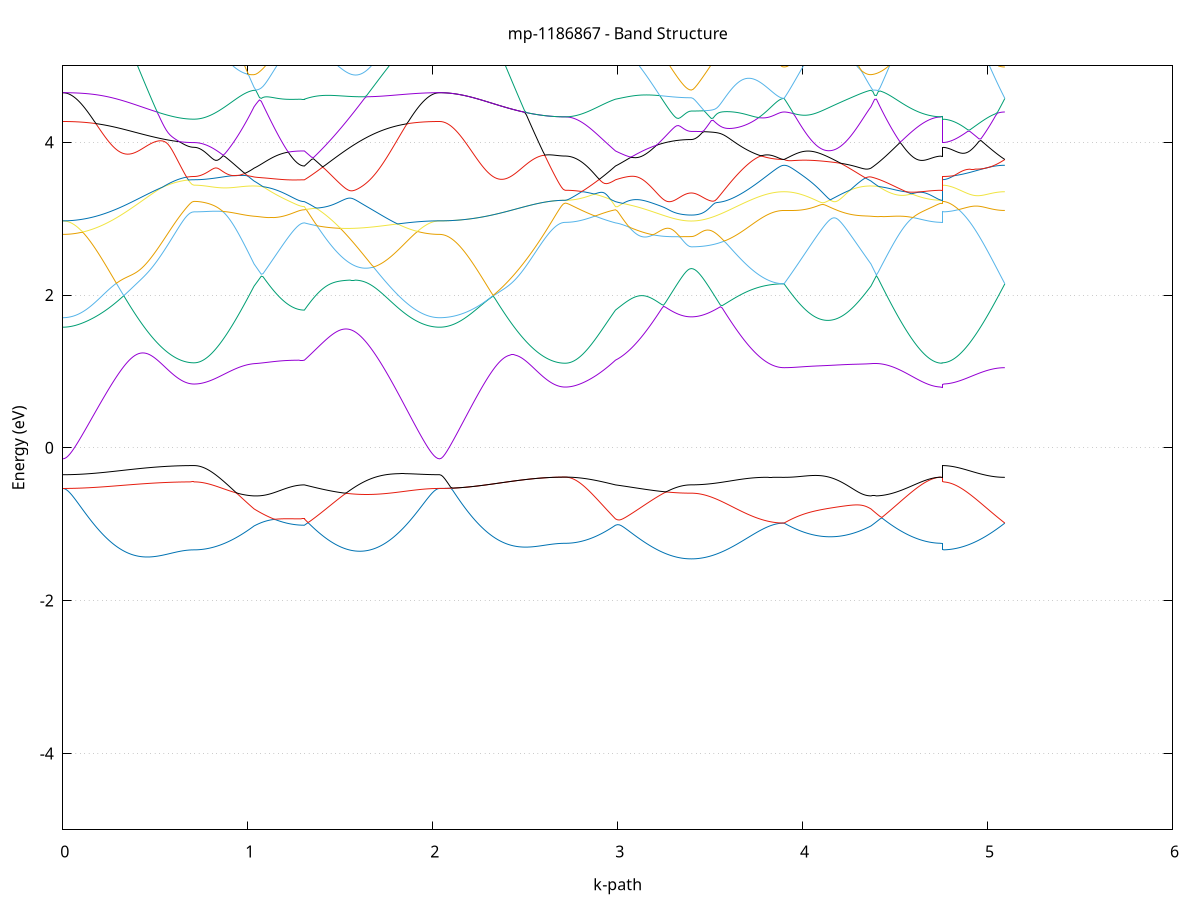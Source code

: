 set title 'mp-1186867 - Band Structure'
set xlabel 'k-path'
set ylabel 'Energy (eV)'
set grid y
set yrange [-5:5]
set terminal png size 800,600
set output 'mp-1186867_bands_gnuplot.png'
plot '-' using 1:2 with lines notitle, '-' using 1:2 with lines notitle, '-' using 1:2 with lines notitle, '-' using 1:2 with lines notitle, '-' using 1:2 with lines notitle, '-' using 1:2 with lines notitle, '-' using 1:2 with lines notitle, '-' using 1:2 with lines notitle, '-' using 1:2 with lines notitle, '-' using 1:2 with lines notitle, '-' using 1:2 with lines notitle, '-' using 1:2 with lines notitle, '-' using 1:2 with lines notitle, '-' using 1:2 with lines notitle, '-' using 1:2 with lines notitle, '-' using 1:2 with lines notitle, '-' using 1:2 with lines notitle, '-' using 1:2 with lines notitle, '-' using 1:2 with lines notitle, '-' using 1:2 with lines notitle, '-' using 1:2 with lines notitle, '-' using 1:2 with lines notitle, '-' using 1:2 with lines notitle, '-' using 1:2 with lines notitle, '-' using 1:2 with lines notitle, '-' using 1:2 with lines notitle, '-' using 1:2 with lines notitle, '-' using 1:2 with lines notitle, '-' using 1:2 with lines notitle, '-' using 1:2 with lines notitle, '-' using 1:2 with lines notitle, '-' using 1:2 with lines notitle, '-' using 1:2 with lines notitle, '-' using 1:2 with lines notitle, '-' using 1:2 with lines notitle, '-' using 1:2 with lines notitle, '-' using 1:2 with lines notitle, '-' using 1:2 with lines notitle, '-' using 1:2 with lines notitle, '-' using 1:2 with lines notitle, '-' using 1:2 with lines notitle, '-' using 1:2 with lines notitle, '-' using 1:2 with lines notitle, '-' using 1:2 with lines notitle, '-' using 1:2 with lines notitle, '-' using 1:2 with lines notitle, '-' using 1:2 with lines notitle, '-' using 1:2 with lines notitle
0.000000 -28.963382
0.009992 -28.963382
0.019983 -28.963382
0.029975 -28.963382
0.039966 -28.963382
0.049958 -28.963382
0.059949 -28.963382
0.069941 -28.963282
0.079932 -28.963282
0.089924 -28.963282
0.099915 -28.963282
0.109907 -28.963182
0.119898 -28.963182
0.129890 -28.963182
0.139882 -28.963082
0.149873 -28.963082
0.159865 -28.963082
0.169856 -28.962982
0.179848 -28.962982
0.189839 -28.962882
0.199831 -28.962882
0.209822 -28.962782
0.219814 -28.962782
0.229805 -28.962682
0.239797 -28.962682
0.249788 -28.962582
0.259780 -28.962582
0.269772 -28.962482
0.279763 -28.962382
0.289755 -28.962382
0.299746 -28.962282
0.309738 -28.962282
0.319729 -28.962182
0.329721 -28.962082
0.339712 -28.962082
0.349704 -28.961982
0.359695 -28.961882
0.369687 -28.961882
0.379678 -28.961782
0.389670 -28.961682
0.399661 -28.961682
0.409653 -28.961582
0.419645 -28.961582
0.429636 -28.961482
0.439628 -28.961382
0.449619 -28.961382
0.459611 -28.961282
0.469602 -28.961282
0.479594 -28.961182
0.489585 -28.961182
0.499577 -28.961082
0.509568 -28.961082
0.519560 -28.960982
0.529551 -28.960982
0.539543 -28.960882
0.549535 -28.960882
0.559526 -28.960782
0.569518 -28.960782
0.579509 -28.960782
0.589501 -28.960682
0.599492 -28.960682
0.609484 -28.960682
0.619475 -28.960582
0.629467 -28.960582
0.639458 -28.960582
0.649450 -28.960582
0.659441 -28.960582
0.669433 -28.960582
0.679425 -28.960482
0.689416 -28.960482
0.699408 -28.960482
0.709399 -28.960482
0.709399 -28.960482
0.719242 -28.960482
0.729085 -28.960482
0.738928 -28.960482
0.748771 -28.960482
0.758614 -28.960482
0.768457 -28.960482
0.778300 -28.960482
0.788143 -28.960482
0.797986 -28.960482
0.807829 -28.960482
0.817673 -28.960482
0.827516 -28.960482
0.837359 -28.960482
0.847202 -28.960482
0.857045 -28.960482
0.866888 -28.960482
0.876731 -28.960482
0.886574 -28.960482
0.896417 -28.960482
0.906260 -28.960482
0.916103 -28.960482
0.925946 -28.960482
0.935789 -28.960482
0.945632 -28.960482
0.955475 -28.960482
0.965318 -28.960482
0.975161 -28.960482
0.985004 -28.960482
0.994847 -28.960582
1.004690 -28.960582
1.014533 -28.960582
1.024376 -28.960582
1.034219 -28.960582
1.034219 -28.960582
1.043931 -28.960582
1.053644 -28.960582
1.063356 -28.960582
1.073068 -28.960582
1.082780 -28.960582
1.092492 -28.960582
1.102204 -28.960582
1.111916 -28.960582
1.121628 -28.960582
1.131340 -28.960582
1.141052 -28.960582
1.150764 -28.960582
1.160476 -28.960582
1.170189 -28.960582
1.179901 -28.960582
1.189613 -28.960582
1.199325 -28.960582
1.209037 -28.960582
1.218749 -28.960582
1.228461 -28.960582
1.238173 -28.960582
1.247885 -28.960582
1.257597 -28.960582
1.267309 -28.960582
1.277021 -28.960582
1.286734 -28.960582
1.296446 -28.960582
1.306158 -28.960582
1.306158 -28.960582
1.316040 -28.960682
1.325923 -28.960682
1.335805 -28.960682
1.345688 -28.960682
1.355570 -28.960682
1.365453 -28.960682
1.375335 -28.960682
1.385218 -28.960782
1.395100 -28.960782
1.404982 -28.960782
1.414865 -28.960782
1.424747 -28.960882
1.434630 -28.960882
1.444512 -28.960882
1.454395 -28.960982
1.464277 -28.960982
1.474160 -28.960982
1.484042 -28.961082
1.493925 -28.961082
1.503807 -28.961082
1.513690 -28.961182
1.523572 -28.961182
1.533455 -28.961282
1.543337 -28.961282
1.553220 -28.961282
1.563102 -28.961382
1.572985 -28.961382
1.582867 -28.961482
1.592750 -28.961482
1.602632 -28.961582
1.612515 -28.961582
1.622397 -28.961682
1.632280 -28.961682
1.642162 -28.961782
1.652044 -28.961882
1.661927 -28.961882
1.671809 -28.961982
1.681692 -28.961982
1.691574 -28.962082
1.701457 -28.962082
1.711339 -28.962182
1.721222 -28.962282
1.731104 -28.962282
1.740987 -28.962382
1.750869 -28.962382
1.760752 -28.962482
1.770634 -28.962482
1.780517 -28.962582
1.790399 -28.962682
1.800282 -28.962682
1.810164 -28.962782
1.820047 -28.962782
1.829929 -28.962882
1.839812 -28.962882
1.849694 -28.962982
1.859577 -28.962982
1.869459 -28.962982
1.879342 -28.963082
1.889224 -28.963082
1.899106 -28.963182
1.908989 -28.963182
1.918871 -28.963182
1.928754 -28.963282
1.938636 -28.963282
1.948519 -28.963282
1.958401 -28.963282
1.968284 -28.963282
1.978166 -28.963382
1.988049 -28.963382
1.997931 -28.963382
2.007814 -28.963382
2.017696 -28.963382
2.027579 -28.963382
2.037461 -28.963382
2.037461 -28.963382
2.047444 -28.963382
2.057428 -28.963382
2.067411 -28.963382
2.077394 -28.963382
2.087378 -28.963382
2.097361 -28.963382
2.107344 -28.963282
2.117327 -28.963282
2.127311 -28.963282
2.137294 -28.963282
2.147277 -28.963182
2.157260 -28.963182
2.167244 -28.963182
2.177227 -28.963082
2.187210 -28.963082
2.197194 -28.962982
2.207177 -28.962982
2.217160 -28.962982
2.227143 -28.962882
2.237127 -28.962882
2.247110 -28.962782
2.257093 -28.962682
2.267076 -28.962682
2.277060 -28.962582
2.287043 -28.962582
2.297026 -28.962482
2.307010 -28.962382
2.316993 -28.962382
2.326976 -28.962282
2.336959 -28.962282
2.346943 -28.962182
2.356926 -28.962082
2.366909 -28.962082
2.376892 -28.961982
2.386876 -28.961882
2.396859 -28.961882
2.406842 -28.961782
2.416826 -28.961682
2.426809 -28.961682
2.436792 -28.961582
2.446775 -28.961482
2.456759 -28.961482
2.466742 -28.961382
2.476725 -28.961382
2.486708 -28.961282
2.496692 -28.961182
2.506675 -28.961182
2.516658 -28.961082
2.526642 -28.961082
2.536625 -28.960982
2.546608 -28.960982
2.556591 -28.960882
2.566575 -28.960882
2.576558 -28.960882
2.586541 -28.960782
2.596524 -28.960782
2.606508 -28.960782
2.616491 -28.960682
2.626474 -28.960682
2.636458 -28.960682
2.646441 -28.960582
2.656424 -28.960582
2.666407 -28.960582
2.676391 -28.960582
2.686374 -28.960582
2.696357 -28.960582
2.706340 -28.960582
2.716324 -28.960582
2.716324 -28.960582
2.726036 -28.960582
2.735748 -28.960582
2.745460 -28.960582
2.755172 -28.960582
2.764884 -28.960582
2.774596 -28.960582
2.784308 -28.960582
2.794020 -28.960582
2.803733 -28.960582
2.813445 -28.960582
2.823157 -28.960582
2.832869 -28.960582
2.842581 -28.960582
2.852293 -28.960582
2.862005 -28.960582
2.871717 -28.960582
2.881429 -28.960582
2.891141 -28.960582
2.900853 -28.960582
2.910565 -28.960582
2.920278 -28.960582
2.929990 -28.960582
2.939702 -28.960582
2.949414 -28.960582
2.959126 -28.960582
2.968838 -28.960582
2.978550 -28.960582
2.988262 -28.960582
2.988262 -28.960582
2.998258 -28.960682
3.008254 -28.960682
3.018250 -28.960682
3.028246 -28.960682
3.038242 -28.960682
3.048238 -28.960682
3.058235 -28.960682
3.068231 -28.960682
3.078227 -28.960782
3.088223 -28.960782
3.098219 -28.960782
3.108215 -28.960782
3.118211 -28.960782
3.128207 -28.960882
3.138203 -28.960882
3.148199 -28.960882
3.158195 -28.960882
3.168191 -28.960882
3.178187 -28.960982
3.188183 -28.960982
3.198179 -28.960982
3.208175 -28.960982
3.218172 -28.961082
3.228168 -28.961082
3.238164 -28.961082
3.248160 -28.961082
3.258156 -28.961082
3.268152 -28.961082
3.278148 -28.961182
3.288144 -28.961182
3.298140 -28.961182
3.308136 -28.961182
3.318132 -28.961182
3.328128 -28.961182
3.338124 -28.961182
3.348120 -28.961182
3.358116 -28.961182
3.368113 -28.961282
3.378109 -28.961282
3.388105 -28.961282
3.398101 -28.961282
3.398101 -28.961282
3.407936 -28.961282
3.417772 -28.961282
3.427608 -28.961282
3.437444 -28.961182
3.447279 -28.961182
3.457115 -28.961182
3.466951 -28.961182
3.476786 -28.961182
3.486622 -28.961182
3.496458 -28.961182
3.506293 -28.961182
3.516129 -28.961182
3.525965 -28.961182
3.535801 -28.961082
3.545636 -28.961082
3.555472 -28.961082
3.565308 -28.961082
3.575143 -28.961082
3.584979 -28.960982
3.594815 -28.960982
3.604651 -28.960982
3.614486 -28.960982
3.624322 -28.960982
3.634158 -28.960882
3.643993 -28.960882
3.653829 -28.960882
3.663665 -28.960882
3.673500 -28.960782
3.683336 -28.960782
3.693172 -28.960782
3.703008 -28.960782
3.712843 -28.960782
3.722679 -28.960682
3.732515 -28.960682
3.742350 -28.960682
3.752186 -28.960682
3.762022 -28.960682
3.771857 -28.960582
3.781693 -28.960582
3.791529 -28.960582
3.801365 -28.960582
3.811200 -28.960582
3.821036 -28.960582
3.830872 -28.960582
3.840707 -28.960582
3.850543 -28.960582
3.860379 -28.960482
3.870215 -28.960482
3.880050 -28.960482
3.889886 -28.960482
3.899722 -28.960482
3.899722 -28.960482
3.909718 -28.960482
3.919714 -28.960482
3.929710 -28.960482
3.939705 -28.960482
3.949701 -28.960482
3.959697 -28.960482
3.969693 -28.960482
3.979689 -28.960582
3.989685 -28.960582
3.999681 -28.960582
4.009677 -28.960582
4.019673 -28.960582
4.029669 -28.960582
4.039665 -28.960582
4.049661 -28.960582
4.059657 -28.960582
4.069653 -28.960582
4.079649 -28.960582
4.089645 -28.960582
4.099641 -28.960582
4.109637 -28.960582
4.119633 -28.960582
4.129629 -28.960582
4.139625 -28.960582
4.149621 -28.960582
4.159617 -28.960582
4.169613 -28.960582
4.179609 -28.960582
4.189605 -28.960582
4.199601 -28.960582
4.209597 -28.960582
4.219593 -28.960582
4.229588 -28.960582
4.239584 -28.960582
4.249580 -28.960582
4.259576 -28.960582
4.269572 -28.960582
4.279568 -28.960582
4.289564 -28.960582
4.299560 -28.960582
4.309556 -28.960582
4.319552 -28.960582
4.329548 -28.960582
4.339544 -28.960582
4.349540 -28.960582
4.359536 -28.960582
4.369532 -28.960582
4.369532 -28.960582
4.379393 -28.960582
4.389254 -28.960582
4.399115 -28.960582
4.408976 -28.960582
4.418837 -28.960582
4.428698 -28.960582
4.438559 -28.960582
4.448420 -28.960582
4.458281 -28.960582
4.468142 -28.960582
4.478003 -28.960582
4.487864 -28.960582
4.497725 -28.960582
4.507586 -28.960582
4.517447 -28.960582
4.527308 -28.960582
4.537169 -28.960582
4.547030 -28.960582
4.556891 -28.960582
4.566752 -28.960582
4.576613 -28.960582
4.586474 -28.960582
4.596335 -28.960582
4.606196 -28.960582
4.616057 -28.960582
4.625918 -28.960582
4.635779 -28.960582
4.645640 -28.960582
4.655501 -28.960582
4.665362 -28.960582
4.675223 -28.960582
4.685084 -28.960582
4.694945 -28.960582
4.704806 -28.960582
4.714667 -28.960582
4.724528 -28.960582
4.734389 -28.960582
4.744250 -28.960582
4.754111 -28.960582
4.754111 -28.960482
4.764094 -28.960482
4.774077 -28.960482
4.784061 -28.960482
4.794044 -28.960482
4.804027 -28.960482
4.814011 -28.960482
4.823994 -28.960482
4.833977 -28.960482
4.843960 -28.960482
4.853944 -28.960482
4.863927 -28.960482
4.873910 -28.960482
4.883893 -28.960482
4.893877 -28.960482
4.903860 -28.960482
4.913843 -28.960482
4.923827 -28.960482
4.933810 -28.960482
4.943793 -28.960482
4.953776 -28.960482
4.963760 -28.960482
4.973743 -28.960482
4.983726 -28.960482
4.993709 -28.960482
5.003693 -28.960482
5.013676 -28.960482
5.023659 -28.960482
5.033643 -28.960482
5.043626 -28.960482
5.053609 -28.960482
5.063592 -28.960482
5.073576 -28.960482
5.083559 -28.960482
5.093542 -28.960482
e
0.000000 -28.117682
0.009992 -28.117682
0.019983 -28.117682
0.029975 -28.117682
0.039966 -28.117682
0.049958 -28.117682
0.059949 -28.117582
0.069941 -28.117582
0.079932 -28.117582
0.089924 -28.117482
0.099915 -28.117482
0.109907 -28.117382
0.119898 -28.117382
0.129890 -28.117282
0.139882 -28.117282
0.149873 -28.117182
0.159865 -28.117082
0.169856 -28.117082
0.179848 -28.116982
0.189839 -28.116882
0.199831 -28.116782
0.209822 -28.116682
0.219814 -28.116682
0.229805 -28.116582
0.239797 -28.116482
0.249788 -28.116382
0.259780 -28.116282
0.269772 -28.116182
0.279763 -28.116082
0.289755 -28.115982
0.299746 -28.115882
0.309738 -28.115782
0.319729 -28.115682
0.329721 -28.115582
0.339712 -28.115482
0.349704 -28.115382
0.359695 -28.115282
0.369687 -28.115082
0.379678 -28.114982
0.389670 -28.114882
0.399661 -28.114782
0.409653 -28.114682
0.419645 -28.114582
0.429636 -28.114482
0.439628 -28.114382
0.449619 -28.114282
0.459611 -28.114182
0.469602 -28.114082
0.479594 -28.113982
0.489585 -28.113882
0.499577 -28.113882
0.509568 -28.113782
0.519560 -28.113682
0.529551 -28.113582
0.539543 -28.113482
0.549535 -28.113482
0.559526 -28.113382
0.569518 -28.113282
0.579509 -28.113282
0.589501 -28.113182
0.599492 -28.113182
0.609484 -28.113082
0.619475 -28.113082
0.629467 -28.112982
0.639458 -28.112982
0.649450 -28.112982
0.659441 -28.112882
0.669433 -28.112882
0.679425 -28.112882
0.689416 -28.112882
0.699408 -28.112882
0.709399 -28.112882
0.709399 -28.112882
0.719242 -28.112882
0.729085 -28.112882
0.738928 -28.112882
0.748771 -28.112782
0.758614 -28.112782
0.768457 -28.112782
0.778300 -28.112682
0.788143 -28.112582
0.797986 -28.112582
0.807829 -28.112482
0.817673 -28.112382
0.827516 -28.112282
0.837359 -28.112182
0.847202 -28.112182
0.857045 -28.111982
0.866888 -28.111882
0.876731 -28.111782
0.886574 -28.111682
0.896417 -28.111582
0.906260 -28.111382
0.916103 -28.111282
0.925946 -28.111082
0.935789 -28.110982
0.945632 -28.110782
0.955475 -28.110682
0.965318 -28.110482
0.975161 -28.110682
0.985004 -28.110782
0.994847 -28.110982
1.004690 -28.111182
1.014533 -28.111382
1.024376 -28.111482
1.034219 -28.111682
1.034219 -28.111682
1.043931 -28.111782
1.053644 -28.111982
1.063356 -28.112082
1.073068 -28.112182
1.082780 -28.112282
1.092492 -28.112382
1.102204 -28.112482
1.111916 -28.112582
1.121628 -28.112682
1.131340 -28.112782
1.141052 -28.112882
1.150764 -28.112882
1.160476 -28.112982
1.170189 -28.113082
1.179901 -28.113182
1.189613 -28.113182
1.199325 -28.113282
1.209037 -28.113282
1.218749 -28.113382
1.228461 -28.113382
1.238173 -28.113482
1.247885 -28.113482
1.257597 -28.113482
1.267309 -28.113482
1.277021 -28.113582
1.286734 -28.113582
1.296446 -28.113582
1.306158 -28.113582
1.306158 -28.113582
1.316040 -28.113382
1.325923 -28.113182
1.335805 -28.112982
1.345688 -28.112782
1.355570 -28.112582
1.365453 -28.112382
1.375335 -28.112082
1.385218 -28.111882
1.395100 -28.111682
1.404982 -28.111382
1.414865 -28.111182
1.424747 -28.110982
1.434630 -28.110682
1.444512 -28.110482
1.454395 -28.110382
1.464277 -28.110582
1.474160 -28.110782
1.484042 -28.110982
1.493925 -28.111182
1.503807 -28.111382
1.513690 -28.111582
1.523572 -28.111782
1.533455 -28.111982
1.543337 -28.112182
1.553220 -28.112382
1.563102 -28.112582
1.572985 -28.112782
1.582867 -28.112982
1.592750 -28.113182
1.602632 -28.113382
1.612515 -28.113582
1.622397 -28.113682
1.632280 -28.113882
1.642162 -28.114082
1.652044 -28.114282
1.661927 -28.114382
1.671809 -28.114582
1.681692 -28.114782
1.691574 -28.114882
1.701457 -28.115082
1.711339 -28.115182
1.721222 -28.115382
1.731104 -28.115482
1.740987 -28.115582
1.750869 -28.115782
1.760752 -28.115882
1.770634 -28.115982
1.780517 -28.116182
1.790399 -28.116282
1.800282 -28.116382
1.810164 -28.116482
1.820047 -28.116582
1.829929 -28.116682
1.839812 -28.116782
1.849694 -28.116882
1.859577 -28.116982
1.869459 -28.116982
1.879342 -28.117082
1.889224 -28.117182
1.899106 -28.117282
1.908989 -28.117282
1.918871 -28.117382
1.928754 -28.117382
1.938636 -28.117482
1.948519 -28.117482
1.958401 -28.117582
1.968284 -28.117582
1.978166 -28.117582
1.988049 -28.117682
1.997931 -28.117682
2.007814 -28.117682
2.017696 -28.117682
2.027579 -28.117682
2.037461 -28.117682
2.037461 -28.117682
2.047444 -28.117682
2.057428 -28.117682
2.067411 -28.117682
2.077394 -28.117682
2.087378 -28.117682
2.097361 -28.117682
2.107344 -28.117682
2.117327 -28.117682
2.127311 -28.117682
2.137294 -28.117582
2.147277 -28.117582
2.157260 -28.117582
2.167244 -28.117582
2.177227 -28.117582
2.187210 -28.117582
2.197194 -28.117482
2.207177 -28.117482
2.217160 -28.117482
2.227143 -28.117482
2.237127 -28.117382
2.247110 -28.117382
2.257093 -28.117382
2.267076 -28.117382
2.277060 -28.117282
2.287043 -28.117282
2.297026 -28.117282
2.307010 -28.117282
2.316993 -28.117182
2.326976 -28.117182
2.336959 -28.117182
2.346943 -28.117082
2.356926 -28.117082
2.366909 -28.117082
2.376892 -28.116982
2.386876 -28.116982
2.396859 -28.116982
2.406842 -28.116982
2.416826 -28.116882
2.426809 -28.116882
2.436792 -28.116882
2.446775 -28.116782
2.456759 -28.116782
2.466742 -28.116782
2.476725 -28.116782
2.486708 -28.116682
2.496692 -28.116682
2.506675 -28.116682
2.516658 -28.116682
2.526642 -28.116582
2.536625 -28.116582
2.546608 -28.116582
2.556591 -28.116582
2.566575 -28.116482
2.576558 -28.116482
2.586541 -28.116482
2.596524 -28.116482
2.606508 -28.116482
2.616491 -28.116482
2.626474 -28.116382
2.636458 -28.116382
2.646441 -28.116382
2.656424 -28.116382
2.666407 -28.116382
2.676391 -28.116382
2.686374 -28.116382
2.696357 -28.116382
2.706340 -28.116382
2.716324 -28.116382
2.716324 -28.116382
2.726036 -28.116382
2.735748 -28.116382
2.745460 -28.116382
2.755172 -28.116282
2.764884 -28.116282
2.774596 -28.116282
2.784308 -28.116182
2.794020 -28.116082
2.803733 -28.116082
2.813445 -28.115982
2.823157 -28.115882
2.832869 -28.115782
2.842581 -28.115782
2.852293 -28.115682
2.862005 -28.115482
2.871717 -28.115382
2.881429 -28.115282
2.891141 -28.115182
2.900853 -28.115082
2.910565 -28.114882
2.920278 -28.114782
2.929990 -28.114582
2.939702 -28.114482
2.949414 -28.114282
2.959126 -28.114082
2.968838 -28.113882
2.978550 -28.113782
2.988262 -28.113582
2.988262 -28.113582
2.998258 -28.113482
3.008254 -28.113382
3.018250 -28.113282
3.028246 -28.113182
3.038242 -28.112982
3.048238 -28.112882
3.058235 -28.112782
3.068231 -28.112682
3.078227 -28.112582
3.088223 -28.112482
3.098219 -28.112382
3.108215 -28.112282
3.118211 -28.112182
3.128207 -28.112082
3.138203 -28.111982
3.148199 -28.111982
3.158195 -28.111882
3.168191 -28.111782
3.178187 -28.111682
3.188183 -28.111582
3.198179 -28.111482
3.208175 -28.111382
3.218172 -28.111382
3.228168 -28.111282
3.238164 -28.111182
3.248160 -28.111182
3.258156 -28.111082
3.268152 -28.110982
3.278148 -28.110982
3.288144 -28.110882
3.298140 -28.110882
3.308136 -28.110782
3.318132 -28.110782
3.328128 -28.110682
3.338124 -28.110682
3.348120 -28.110682
3.358116 -28.110582
3.368113 -28.110582
3.378109 -28.110582
3.388105 -28.110582
3.398101 -28.110582
3.398101 -28.110582
3.407936 -28.110582
3.417772 -28.110582
3.427608 -28.110582
3.437444 -28.110582
3.447279 -28.110582
3.457115 -28.110582
3.466951 -28.110582
3.476786 -28.110582
3.486622 -28.110582
3.496458 -28.110582
3.506293 -28.110582
3.516129 -28.110582
3.525965 -28.110582
3.535801 -28.110582
3.545636 -28.110582
3.555472 -28.110582
3.565308 -28.110582
3.575143 -28.110582
3.584979 -28.110582
3.594815 -28.110582
3.604651 -28.110582
3.614486 -28.110582
3.624322 -28.110582
3.634158 -28.110482
3.643993 -28.110582
3.653829 -28.110482
3.663665 -28.110482
3.673500 -28.110482
3.683336 -28.110482
3.693172 -28.110482
3.703008 -28.110482
3.712843 -28.110482
3.722679 -28.110482
3.732515 -28.110482
3.742350 -28.110482
3.752186 -28.110482
3.762022 -28.110482
3.771857 -28.110482
3.781693 -28.110482
3.791529 -28.110482
3.801365 -28.110482
3.811200 -28.110482
3.821036 -28.110482
3.830872 -28.110482
3.840707 -28.110482
3.850543 -28.110482
3.860379 -28.110482
3.870215 -28.110482
3.880050 -28.110482
3.889886 -28.110482
3.899722 -28.110482
3.899722 -28.110482
3.909718 -28.110582
3.919714 -28.110682
3.929710 -28.110682
3.939705 -28.110782
3.949701 -28.110882
3.959697 -28.110882
3.969693 -28.110982
3.979689 -28.110982
3.989685 -28.111082
3.999681 -28.111082
4.009677 -28.111082
4.019673 -28.111182
4.029669 -28.111182
4.039665 -28.111182
4.049661 -28.111182
4.059657 -28.111182
4.069653 -28.111282
4.079649 -28.111282
4.089645 -28.111282
4.099641 -28.111182
4.109637 -28.111182
4.119633 -28.111182
4.129629 -28.111182
4.139625 -28.111182
4.149621 -28.111082
4.159617 -28.111082
4.169613 -28.111082
4.179609 -28.110982
4.189605 -28.110982
4.199601 -28.110882
4.209597 -28.110882
4.219593 -28.110782
4.229588 -28.110682
4.239584 -28.110582
4.249580 -28.110582
4.259576 -28.110482
4.269572 -28.110582
4.279568 -28.110682
4.289564 -28.110782
4.299560 -28.110882
4.309556 -28.110982
4.319552 -28.111082
4.329548 -28.111182
4.339544 -28.111382
4.349540 -28.111482
4.359536 -28.111582
4.369532 -28.111682
4.369532 -28.111682
4.379393 -28.111882
4.389254 -28.112082
4.399115 -28.112282
4.408976 -28.112382
4.418837 -28.112582
4.428698 -28.112782
4.438559 -28.112982
4.448420 -28.113182
4.458281 -28.113282
4.468142 -28.113482
4.478003 -28.113682
4.487864 -28.113782
4.497725 -28.113982
4.507586 -28.114182
4.517447 -28.114282
4.527308 -28.114482
4.537169 -28.114582
4.547030 -28.114782
4.556891 -28.114882
4.566752 -28.114982
4.576613 -28.115182
4.586474 -28.115282
4.596335 -28.115382
4.606196 -28.115482
4.616057 -28.115582
4.625918 -28.115682
4.635779 -28.115782
4.645640 -28.115882
4.655501 -28.115982
4.665362 -28.116082
4.675223 -28.116082
4.685084 -28.116182
4.694945 -28.116182
4.704806 -28.116282
4.714667 -28.116282
4.724528 -28.116382
4.734389 -28.116382
4.744250 -28.116382
4.754111 -28.116382
4.754111 -28.112882
4.764094 -28.112882
4.774077 -28.112882
4.784061 -28.112882
4.794044 -28.112782
4.804027 -28.112782
4.814011 -28.112782
4.823994 -28.112782
4.833977 -28.112682
4.843960 -28.112682
4.853944 -28.112582
4.863927 -28.112582
4.873910 -28.112482
4.883893 -28.112482
4.893877 -28.112382
4.903860 -28.112282
4.913843 -28.112282
4.923827 -28.112182
4.933810 -28.112082
4.943793 -28.111982
4.953776 -28.111882
4.963760 -28.111882
4.973743 -28.111782
4.983726 -28.111682
4.993709 -28.111582
5.003693 -28.111482
5.013676 -28.111382
5.023659 -28.111282
5.033643 -28.111182
5.043626 -28.111082
5.053609 -28.110882
5.063592 -28.110782
5.073576 -28.110682
5.083559 -28.110582
5.093542 -28.110482
e
0.000000 -28.100182
0.009992 -28.100182
0.019983 -28.100182
0.029975 -28.100182
0.039966 -28.100182
0.049958 -28.100182
0.059949 -28.100282
0.069941 -28.100282
0.079932 -28.100382
0.089924 -28.100482
0.099915 -28.100482
0.109907 -28.100582
0.119898 -28.100682
0.129890 -28.100782
0.139882 -28.100882
0.149873 -28.100982
0.159865 -28.101082
0.169856 -28.101182
0.179848 -28.101282
0.189839 -28.101482
0.199831 -28.101582
0.209822 -28.101782
0.219814 -28.101882
0.229805 -28.101982
0.239797 -28.102182
0.249788 -28.102382
0.259780 -28.102482
0.269772 -28.102682
0.279763 -28.102782
0.289755 -28.102982
0.299746 -28.103182
0.309738 -28.103382
0.319729 -28.103482
0.329721 -28.103682
0.339712 -28.103882
0.349704 -28.104082
0.359695 -28.104182
0.369687 -28.104382
0.379678 -28.104582
0.389670 -28.104782
0.399661 -28.104882
0.409653 -28.105082
0.419645 -28.105282
0.429636 -28.105382
0.439628 -28.105582
0.449619 -28.105782
0.459611 -28.105882
0.469602 -28.106082
0.479594 -28.106182
0.489585 -28.106382
0.499577 -28.106482
0.509568 -28.106682
0.519560 -28.106782
0.529551 -28.106882
0.539543 -28.107082
0.549535 -28.107182
0.559526 -28.107282
0.569518 -28.107382
0.579509 -28.107482
0.589501 -28.107582
0.599492 -28.107682
0.609484 -28.107682
0.619475 -28.107782
0.629467 -28.107882
0.639458 -28.107882
0.649450 -28.107982
0.659441 -28.107982
0.669433 -28.108082
0.679425 -28.108082
0.689416 -28.108082
0.699408 -28.108082
0.709399 -28.108082
0.709399 -28.108082
0.719242 -28.108082
0.729085 -28.108082
0.738928 -28.108182
0.748771 -28.108182
0.758614 -28.108182
0.768457 -28.108282
0.778300 -28.108282
0.788143 -28.108382
0.797986 -28.108382
0.807829 -28.108482
0.817673 -28.108582
0.827516 -28.108682
0.837359 -28.108782
0.847202 -28.108882
0.857045 -28.108982
0.866888 -28.109082
0.876731 -28.109182
0.886574 -28.109282
0.896417 -28.109482
0.906260 -28.109582
0.916103 -28.109682
0.925946 -28.109882
0.935789 -28.109982
0.945632 -28.110182
0.955475 -28.110282
0.965318 -28.110482
0.975161 -28.110382
0.985004 -28.110182
0.994847 -28.109982
1.004690 -28.109882
1.014533 -28.109682
1.024376 -28.109482
1.034219 -28.109282
1.034219 -28.109282
1.043931 -28.109182
1.053644 -28.109082
1.063356 -28.108982
1.073068 -28.108882
1.082780 -28.108782
1.092492 -28.108582
1.102204 -28.108482
1.111916 -28.108382
1.121628 -28.108282
1.131340 -28.108282
1.141052 -28.108182
1.150764 -28.108082
1.160476 -28.107982
1.170189 -28.107882
1.179901 -28.107882
1.189613 -28.107782
1.199325 -28.107682
1.209037 -28.107682
1.218749 -28.107582
1.228461 -28.107582
1.238173 -28.107482
1.247885 -28.107482
1.257597 -28.107482
1.267309 -28.107382
1.277021 -28.107382
1.286734 -28.107382
1.296446 -28.107382
1.306158 -28.107382
1.306158 -28.107382
1.316040 -28.107582
1.325923 -28.107782
1.335805 -28.107882
1.345688 -28.108082
1.355570 -28.108282
1.365453 -28.108482
1.375335 -28.108682
1.385218 -28.108882
1.395100 -28.109082
1.404982 -28.109282
1.414865 -28.109482
1.424747 -28.109682
1.434630 -28.109882
1.444512 -28.110182
1.454395 -28.110282
1.464277 -28.109982
1.474160 -28.109782
1.484042 -28.109482
1.493925 -28.109282
1.503807 -28.108982
1.513690 -28.108782
1.523572 -28.108482
1.533455 -28.108282
1.543337 -28.107982
1.553220 -28.107782
1.563102 -28.107482
1.572985 -28.107282
1.582867 -28.106982
1.592750 -28.106782
1.602632 -28.106482
1.612515 -28.106282
1.622397 -28.105982
1.632280 -28.105782
1.642162 -28.105582
1.652044 -28.105282
1.661927 -28.105082
1.671809 -28.104882
1.681692 -28.104582
1.691574 -28.104382
1.701457 -28.104182
1.711339 -28.103982
1.721222 -28.103782
1.731104 -28.103582
1.740987 -28.103382
1.750869 -28.103182
1.760752 -28.102982
1.770634 -28.102782
1.780517 -28.102582
1.790399 -28.102382
1.800282 -28.102282
1.810164 -28.102082
1.820047 -28.101882
1.829929 -28.101782
1.839812 -28.101582
1.849694 -28.101482
1.859577 -28.101382
1.869459 -28.101182
1.879342 -28.101082
1.889224 -28.100982
1.899106 -28.100882
1.908989 -28.100782
1.918871 -28.100682
1.928754 -28.100582
1.938636 -28.100482
1.948519 -28.100482
1.958401 -28.100382
1.968284 -28.100282
1.978166 -28.100282
1.988049 -28.100182
1.997931 -28.100182
2.007814 -28.100182
2.017696 -28.100182
2.027579 -28.100182
2.037461 -28.100182
2.037461 -28.100182
2.047444 -28.100182
2.057428 -28.100182
2.067411 -28.100182
2.077394 -28.100182
2.087378 -28.100182
2.097361 -28.100182
2.107344 -28.100282
2.117327 -28.100282
2.127311 -28.100282
2.137294 -28.100382
2.147277 -28.100382
2.157260 -28.100482
2.167244 -28.100482
2.177227 -28.100582
2.187210 -28.100682
2.197194 -28.100682
2.207177 -28.100782
2.217160 -28.100882
2.227143 -28.100982
2.237127 -28.101082
2.247110 -28.101082
2.257093 -28.101182
2.267076 -28.101282
2.277060 -28.101382
2.287043 -28.101482
2.297026 -28.101582
2.307010 -28.101682
2.316993 -28.101782
2.326976 -28.101882
2.336959 -28.101982
2.346943 -28.102082
2.356926 -28.102182
2.366909 -28.102282
2.376892 -28.102382
2.386876 -28.102482
2.396859 -28.102582
2.406842 -28.102682
2.416826 -28.102782
2.426809 -28.102882
2.436792 -28.102982
2.446775 -28.103082
2.456759 -28.103182
2.466742 -28.103282
2.476725 -28.103382
2.486708 -28.103482
2.496692 -28.103582
2.506675 -28.103682
2.516658 -28.103782
2.526642 -28.103882
2.536625 -28.103982
2.546608 -28.103982
2.556591 -28.104082
2.566575 -28.104182
2.576558 -28.104182
2.586541 -28.104282
2.596524 -28.104382
2.606508 -28.104382
2.616491 -28.104482
2.626474 -28.104482
2.636458 -28.104482
2.646441 -28.104582
2.656424 -28.104582
2.666407 -28.104582
2.676391 -28.104682
2.686374 -28.104682
2.696357 -28.104682
2.706340 -28.104682
2.716324 -28.104682
2.716324 -28.104682
2.726036 -28.104682
2.735748 -28.104682
2.745460 -28.104682
2.755172 -28.104782
2.764884 -28.104782
2.774596 -28.104782
2.784308 -28.104882
2.794020 -28.104882
2.803733 -28.104982
2.813445 -28.105082
2.823157 -28.105082
2.832869 -28.105182
2.842581 -28.105282
2.852293 -28.105382
2.862005 -28.105482
2.871717 -28.105582
2.881429 -28.105782
2.891141 -28.105882
2.900853 -28.105982
2.910565 -28.106082
2.920278 -28.106282
2.929990 -28.106382
2.939702 -28.106582
2.949414 -28.106682
2.959126 -28.106882
2.968838 -28.107082
2.978550 -28.107182
2.988262 -28.107382
2.988262 -28.107382
2.998258 -28.107482
3.008254 -28.107582
3.018250 -28.107682
3.028246 -28.107782
3.038242 -28.107882
3.048238 -28.107982
3.058235 -28.107982
3.068231 -28.108082
3.078227 -28.108182
3.088223 -28.108282
3.098219 -28.108382
3.108215 -28.108382
3.118211 -28.108482
3.128207 -28.108582
3.138203 -28.108682
3.148199 -28.108682
3.158195 -28.108782
3.168191 -28.108882
3.178187 -28.108882
3.188183 -28.108982
3.198179 -28.108982
3.208175 -28.109082
3.218172 -28.109082
3.228168 -28.109182
3.238164 -28.109182
3.248160 -28.109282
3.258156 -28.109282
3.268152 -28.109382
3.278148 -28.109382
3.288144 -28.109382
3.298140 -28.109482
3.308136 -28.109482
3.318132 -28.109482
3.328128 -28.109582
3.338124 -28.109582
3.348120 -28.109582
3.358116 -28.109582
3.368113 -28.109682
3.378109 -28.109682
3.388105 -28.109682
3.398101 -28.109682
3.398101 -28.109682
3.407936 -28.109682
3.417772 -28.109682
3.427608 -28.109682
3.437444 -28.109682
3.447279 -28.109682
3.457115 -28.109682
3.466951 -28.109682
3.476786 -28.109682
3.486622 -28.109682
3.496458 -28.109682
3.506293 -28.109782
3.516129 -28.109782
3.525965 -28.109782
3.535801 -28.109782
3.545636 -28.109782
3.555472 -28.109882
3.565308 -28.109882
3.575143 -28.109882
3.584979 -28.109882
3.594815 -28.109982
3.604651 -28.109982
3.614486 -28.109982
3.624322 -28.109982
3.634158 -28.109982
3.643993 -28.110082
3.653829 -28.110082
3.663665 -28.110082
3.673500 -28.110182
3.683336 -28.110182
3.693172 -28.110182
3.703008 -28.110182
3.712843 -28.110182
3.722679 -28.110282
3.732515 -28.110282
3.742350 -28.110282
3.752186 -28.110282
3.762022 -28.110382
3.771857 -28.110382
3.781693 -28.110382
3.791529 -28.110382
3.801365 -28.110382
3.811200 -28.110382
3.821036 -28.110482
3.830872 -28.110482
3.840707 -28.110482
3.850543 -28.110482
3.860379 -28.110482
3.870215 -28.110482
3.880050 -28.110482
3.889886 -28.110482
3.899722 -28.110482
3.899722 -28.110482
3.909718 -28.110382
3.919714 -28.110382
3.929710 -28.110282
3.939705 -28.110182
3.949701 -28.110182
3.959697 -28.110082
3.969693 -28.109982
3.979689 -28.109982
3.989685 -28.109882
3.999681 -28.109882
4.009677 -28.109882
4.019673 -28.109782
4.029669 -28.109782
4.039665 -28.109782
4.049661 -28.109682
4.059657 -28.109682
4.069653 -28.109682
4.079649 -28.109682
4.089645 -28.109682
4.099641 -28.109682
4.109637 -28.109682
4.119633 -28.109782
4.129629 -28.109782
4.139625 -28.109782
4.149621 -28.109782
4.159617 -28.109882
4.169613 -28.109882
4.179609 -28.109982
4.189605 -28.109982
4.199601 -28.110082
4.209597 -28.110082
4.219593 -28.110182
4.229588 -28.110282
4.239584 -28.110382
4.249580 -28.110382
4.259576 -28.110482
4.269572 -28.110382
4.279568 -28.110282
4.289564 -28.110182
4.299560 -28.110082
4.309556 -28.109982
4.319552 -28.109882
4.329548 -28.109782
4.339544 -28.109682
4.349540 -28.109582
4.359536 -28.109482
4.369532 -28.109282
4.369532 -28.109282
4.379393 -28.109182
4.389254 -28.108982
4.399115 -28.108782
4.408976 -28.108582
4.418837 -28.108382
4.428698 -28.108282
4.438559 -28.108082
4.448420 -28.107882
4.458281 -28.107682
4.468142 -28.107582
4.478003 -28.107382
4.487864 -28.107182
4.497725 -28.107082
4.507586 -28.106882
4.517447 -28.106682
4.527308 -28.106582
4.537169 -28.106382
4.547030 -28.106282
4.556891 -28.106182
4.566752 -28.105982
4.576613 -28.105882
4.586474 -28.105782
4.596335 -28.105682
4.606196 -28.105482
4.616057 -28.105382
4.625918 -28.105282
4.635779 -28.105182
4.645640 -28.105182
4.655501 -28.105082
4.665362 -28.104982
4.675223 -28.104882
4.685084 -28.104882
4.694945 -28.104782
4.704806 -28.104782
4.714667 -28.104782
4.724528 -28.104682
4.734389 -28.104682
4.744250 -28.104682
4.754111 -28.104682
4.754111 -28.108082
4.764094 -28.108082
4.774077 -28.108082
4.784061 -28.108082
4.794044 -28.108182
4.804027 -28.108182
4.814011 -28.108182
4.823994 -28.108182
4.833977 -28.108282
4.843960 -28.108282
4.853944 -28.108382
4.863927 -28.108382
4.873910 -28.108482
4.883893 -28.108482
4.893877 -28.108582
4.903860 -28.108682
4.913843 -28.108682
4.923827 -28.108782
4.933810 -28.108882
4.943793 -28.108982
4.953776 -28.109082
4.963760 -28.109182
4.973743 -28.109282
4.983726 -28.109282
4.993709 -28.109382
5.003693 -28.109482
5.013676 -28.109582
5.023659 -28.109782
5.033643 -28.109882
5.043626 -28.109982
5.053609 -28.110082
5.063592 -28.110182
5.073576 -28.110282
5.083559 -28.110382
5.093542 -28.110482
e
0.000000 -13.175182
0.009992 -13.175282
0.019983 -13.175282
0.029975 -13.175382
0.039966 -13.175582
0.049958 -13.175782
0.059949 -13.175982
0.069941 -13.176282
0.079932 -13.176582
0.089924 -13.176982
0.099915 -13.177382
0.109907 -13.177882
0.119898 -13.178282
0.129890 -13.178882
0.139882 -13.179382
0.149873 -13.179982
0.159865 -13.180582
0.169856 -13.181282
0.179848 -13.181982
0.189839 -13.182682
0.199831 -13.183482
0.209822 -13.184282
0.219814 -13.185082
0.229805 -13.185882
0.239797 -13.186782
0.249788 -13.187682
0.259780 -13.188582
0.269772 -13.189482
0.279763 -13.190382
0.289755 -13.191382
0.299746 -13.192282
0.309738 -13.193282
0.319729 -13.194282
0.329721 -13.195282
0.339712 -13.196182
0.349704 -13.197182
0.359695 -13.198182
0.369687 -13.199182
0.379678 -13.200182
0.389670 -13.201182
0.399661 -13.202182
0.409653 -13.203182
0.419645 -13.204082
0.429636 -13.205082
0.439628 -13.205982
0.449619 -13.206882
0.459611 -13.207782
0.469602 -13.208682
0.479594 -13.209482
0.489585 -13.210382
0.499577 -13.211182
0.509568 -13.211982
0.519560 -13.212682
0.529551 -13.213482
0.539543 -13.214082
0.549535 -13.214782
0.559526 -13.215382
0.569518 -13.215982
0.579509 -13.216582
0.589501 -13.217082
0.599492 -13.217582
0.609484 -13.217982
0.619475 -13.218382
0.629467 -13.218782
0.639458 -13.219082
0.649450 -13.219382
0.659441 -13.219682
0.669433 -13.219782
0.679425 -13.219982
0.689416 -13.220082
0.699408 -13.220182
0.709399 -13.220182
0.709399 -13.220182
0.719242 -13.220182
0.729085 -13.219982
0.738928 -13.219782
0.748771 -13.219582
0.758614 -13.219182
0.768457 -13.218782
0.778300 -13.218282
0.788143 -13.217682
0.797986 -13.216982
0.807829 -13.216282
0.817673 -13.215482
0.827516 -13.214582
0.837359 -13.213682
0.847202 -13.212682
0.857045 -13.211582
0.866888 -13.210482
0.876731 -13.209282
0.886574 -13.207982
0.896417 -13.207882
0.906260 -13.207882
0.916103 -13.207882
0.925946 -13.207982
0.935789 -13.207982
0.945632 -13.207982
0.955475 -13.207982
0.965318 -13.207982
0.975161 -13.207982
0.985004 -13.207982
0.994847 -13.207882
1.004690 -13.207882
1.014533 -13.207882
1.024376 -13.207782
1.034219 -13.207682
1.034219 -13.207682
1.043931 -13.207582
1.053644 -13.207482
1.063356 -13.207382
1.073068 -13.207182
1.082780 -13.206982
1.092492 -13.206682
1.102204 -13.206482
1.111916 -13.206082
1.121628 -13.205782
1.131340 -13.205282
1.141052 -13.204882
1.150764 -13.204382
1.160476 -13.203882
1.170189 -13.203282
1.179901 -13.202682
1.189613 -13.202082
1.199325 -13.201482
1.209037 -13.200782
1.218749 -13.199982
1.228461 -13.199282
1.238173 -13.198482
1.247885 -13.197582
1.257597 -13.196782
1.267309 -13.195882
1.277021 -13.194982
1.286734 -13.193982
1.296446 -13.192982
1.306158 -13.192182
1.306158 -13.192182
1.316040 -13.191482
1.325923 -13.190782
1.335805 -13.190082
1.345688 -13.189382
1.355570 -13.188682
1.365453 -13.187982
1.375335 -13.187182
1.385218 -13.186482
1.395100 -13.185682
1.404982 -13.184982
1.414865 -13.184182
1.424747 -13.183482
1.434630 -13.182682
1.444512 -13.181882
1.454395 -13.181182
1.464277 -13.181482
1.474160 -13.182382
1.484042 -13.183282
1.493925 -13.184082
1.503807 -13.184782
1.513690 -13.185482
1.523572 -13.186182
1.533455 -13.186782
1.543337 -13.187282
1.553220 -13.187782
1.563102 -13.188182
1.572985 -13.188582
1.582867 -13.188882
1.592750 -13.189182
1.602632 -13.189382
1.612515 -13.189582
1.622397 -13.189682
1.632280 -13.189782
1.642162 -13.189782
1.652044 -13.189782
1.661927 -13.189682
1.671809 -13.189482
1.681692 -13.189382
1.691574 -13.189082
1.701457 -13.188882
1.711339 -13.188582
1.721222 -13.188182
1.731104 -13.187882
1.740987 -13.187482
1.750869 -13.186982
1.760752 -13.186582
1.770634 -13.186082
1.780517 -13.185582
1.790399 -13.185082
1.800282 -13.184482
1.810164 -13.183982
1.820047 -13.183382
1.829929 -13.182882
1.839812 -13.182282
1.849694 -13.181682
1.859577 -13.181182
1.869459 -13.180582
1.879342 -13.180082
1.889224 -13.179582
1.899106 -13.179082
1.908989 -13.178582
1.918871 -13.178082
1.928754 -13.177682
1.938636 -13.177282
1.948519 -13.176882
1.958401 -13.176582
1.968284 -13.176282
1.978166 -13.175982
1.988049 -13.175782
1.997931 -13.175582
2.007814 -13.175382
2.017696 -13.175282
2.027579 -13.175282
2.037461 -13.175182
2.037461 -13.175182
2.047444 -13.175182
2.057428 -13.175182
2.067411 -13.175082
2.077394 -13.174982
2.087378 -13.174882
2.097361 -13.174682
2.107344 -13.174482
2.117327 -13.174282
2.127311 -13.173982
2.137294 -13.173782
2.147277 -13.173482
2.157260 -13.173082
2.167244 -13.172782
2.177227 -13.172382
2.187210 -13.171982
2.197194 -13.171482
2.207177 -13.171082
2.217160 -13.170582
2.227143 -13.170082
2.237127 -13.169482
2.247110 -13.168982
2.257093 -13.168382
2.267076 -13.167782
2.277060 -13.167782
2.287043 -13.168782
2.297026 -13.169882
2.307010 -13.170882
2.316993 -13.171982
2.326976 -13.173082
2.336959 -13.174182
2.346943 -13.175282
2.356926 -13.176382
2.366909 -13.177482
2.376892 -13.178582
2.386876 -13.179682
2.396859 -13.180782
2.406842 -13.181882
2.416826 -13.182982
2.426809 -13.184082
2.436792 -13.185082
2.446775 -13.186182
2.456759 -13.187182
2.466742 -13.188182
2.476725 -13.189182
2.486708 -13.190182
2.496692 -13.191082
2.506675 -13.192082
2.516658 -13.192882
2.526642 -13.193782
2.536625 -13.194582
2.546608 -13.195382
2.556591 -13.196082
2.566575 -13.196882
2.576558 -13.197482
2.586541 -13.198182
2.596524 -13.198682
2.606508 -13.199282
2.616491 -13.199782
2.626474 -13.200282
2.636458 -13.200682
2.646441 -13.200982
2.656424 -13.201282
2.666407 -13.201582
2.676391 -13.201782
2.686374 -13.201982
2.696357 -13.202082
2.706340 -13.202182
2.716324 -13.202182
2.716324 -13.202182
2.726036 -13.202182
2.735748 -13.202182
2.745460 -13.202082
2.755172 -13.201982
2.764884 -13.201882
2.774596 -13.201682
2.784308 -13.201582
2.794020 -13.201382
2.803733 -13.201082
2.813445 -13.200882
2.823157 -13.200582
2.832869 -13.200282
2.842581 -13.199882
2.852293 -13.199582
2.862005 -13.199182
2.871717 -13.198782
2.881429 -13.198282
2.891141 -13.197882
2.900853 -13.197382
2.910565 -13.196882
2.920278 -13.196382
2.929990 -13.195782
2.939702 -13.195282
2.949414 -13.194682
2.959126 -13.194082
2.968838 -13.193482
2.978550 -13.192782
2.988262 -13.192182
2.988262 -13.192182
2.998258 -13.191782
3.008254 -13.191382
3.018250 -13.190882
3.028246 -13.190482
3.038242 -13.189982
3.048238 -13.189482
3.058235 -13.188982
3.068231 -13.188382
3.078227 -13.187882
3.088223 -13.187382
3.098219 -13.186782
3.108215 -13.186282
3.118211 -13.185782
3.128207 -13.185382
3.138203 -13.184882
3.148199 -13.184582
3.158195 -13.184382
3.168191 -13.184182
3.178187 -13.184182
3.188183 -13.184282
3.198179 -13.184382
3.208175 -13.184682
3.218172 -13.185082
3.228168 -13.185482
3.238164 -13.185882
3.248160 -13.186282
3.258156 -13.186782
3.268152 -13.187182
3.278148 -13.187682
3.288144 -13.188082
3.298140 -13.188382
3.308136 -13.188782
3.318132 -13.189082
3.328128 -13.189382
3.338124 -13.189682
3.348120 -13.189882
3.358116 -13.190082
3.368113 -13.190182
3.378109 -13.190282
3.388105 -13.190382
3.398101 -13.190382
3.398101 -13.190382
3.407936 -13.190382
3.417772 -13.190482
3.427608 -13.190582
3.437444 -13.190782
3.447279 -13.190982
3.457115 -13.191282
3.466951 -13.191582
3.476786 -13.191982
3.486622 -13.192482
3.496458 -13.192882
3.506293 -13.193482
3.516129 -13.194082
3.525965 -13.194682
3.535801 -13.195382
3.545636 -13.196082
3.555472 -13.196882
3.565308 -13.197682
3.575143 -13.198582
3.584979 -13.199382
3.594815 -13.200282
3.604651 -13.201282
3.614486 -13.202182
3.624322 -13.203182
3.634158 -13.204182
3.643993 -13.205182
3.653829 -13.206182
3.663665 -13.207182
3.673500 -13.208182
3.683336 -13.209182
3.693172 -13.210182
3.703008 -13.211082
3.712843 -13.212082
3.722679 -13.212982
3.732515 -13.213882
3.742350 -13.214782
3.752186 -13.215582
3.762022 -13.216382
3.771857 -13.217082
3.781693 -13.217782
3.791529 -13.218482
3.801365 -13.219082
3.811200 -13.219682
3.821036 -13.220182
3.830872 -13.220582
3.840707 -13.220982
3.850543 -13.221382
3.860379 -13.221582
3.870215 -13.221782
3.880050 -13.221982
3.889886 -13.222082
3.899722 -13.222082
3.899722 -13.222082
3.909718 -13.222082
3.919714 -13.222082
3.929710 -13.221982
3.939705 -13.221782
3.949701 -13.221682
3.959697 -13.221482
3.969693 -13.221182
3.979689 -13.220882
3.989685 -13.220582
3.999681 -13.220282
4.009677 -13.219882
4.019673 -13.219382
4.029669 -13.218882
4.039665 -13.218382
4.049661 -13.217782
4.059657 -13.217182
4.069653 -13.216582
4.079649 -13.215882
4.089645 -13.215182
4.099641 -13.214482
4.109637 -13.213682
4.119633 -13.212882
4.129629 -13.211982
4.139625 -13.211082
4.149621 -13.210182
4.159617 -13.209282
4.169613 -13.208282
4.179609 -13.207382
4.189605 -13.206382
4.199601 -13.205482
4.209597 -13.204782
4.219593 -13.204482
4.229588 -13.204582
4.239584 -13.204982
4.249580 -13.205382
4.259576 -13.205782
4.269572 -13.206082
4.279568 -13.206482
4.289564 -13.206782
4.299560 -13.207082
4.309556 -13.207282
4.319552 -13.207482
4.329548 -13.207582
4.339544 -13.207682
4.349540 -13.207682
4.359536 -13.207782
4.369532 -13.207682
4.369532 -13.207682
4.379393 -13.207582
4.389254 -13.207482
4.399115 -13.207382
4.408976 -13.207282
4.418837 -13.207182
4.428698 -13.207082
4.438559 -13.206882
4.448420 -13.206782
4.458281 -13.206582
4.468142 -13.206482
4.478003 -13.206282
4.487864 -13.206082
4.497725 -13.205882
4.507586 -13.205682
4.517447 -13.205482
4.527308 -13.205282
4.537169 -13.205082
4.547030 -13.204882
4.556891 -13.204682
4.566752 -13.204482
4.576613 -13.204282
4.586474 -13.204082
4.596335 -13.203982
4.606196 -13.203782
4.616057 -13.203582
4.625918 -13.203382
4.635779 -13.203282
4.645640 -13.203082
4.655501 -13.202982
4.665362 -13.202782
4.675223 -13.202682
4.685084 -13.202582
4.694945 -13.202482
4.704806 -13.202382
4.714667 -13.202382
4.724528 -13.202282
4.734389 -13.202282
4.744250 -13.202182
4.754111 -13.202182
4.754111 -13.220182
4.764094 -13.220182
4.774077 -13.220182
4.784061 -13.220182
4.794044 -13.220282
4.804027 -13.220282
4.814011 -13.220282
4.823994 -13.220382
4.833977 -13.220482
4.843960 -13.220482
4.853944 -13.220582
4.863927 -13.220682
4.873910 -13.220682
4.883893 -13.220782
4.893877 -13.220882
4.903860 -13.220982
4.913843 -13.221082
4.923827 -13.221182
4.933810 -13.221282
4.943793 -13.221282
4.953776 -13.221382
4.963760 -13.221482
4.973743 -13.221582
4.983726 -13.221682
4.993709 -13.221682
5.003693 -13.221782
5.013676 -13.221882
5.023659 -13.221882
5.033643 -13.221982
5.043626 -13.221982
5.053609 -13.222082
5.063592 -13.222082
5.073576 -13.222082
5.083559 -13.222082
5.093542 -13.222082
e
0.000000 -13.154082
0.009992 -13.154082
0.019983 -13.154182
0.029975 -13.154382
0.039966 -13.154482
0.049958 -13.154782
0.059949 -13.155082
0.069941 -13.155382
0.079932 -13.155782
0.089924 -13.156182
0.099915 -13.156682
0.109907 -13.157282
0.119898 -13.157882
0.129890 -13.158482
0.139882 -13.159182
0.149873 -13.159882
0.159865 -13.160582
0.169856 -13.161382
0.179848 -13.162282
0.189839 -13.163082
0.199831 -13.164082
0.209822 -13.164982
0.219814 -13.165982
0.229805 -13.166982
0.239797 -13.167982
0.249788 -13.168982
0.259780 -13.170082
0.269772 -13.171182
0.279763 -13.172282
0.289755 -13.173382
0.299746 -13.174582
0.309738 -13.175682
0.319729 -13.176882
0.329721 -13.178082
0.339712 -13.179182
0.349704 -13.180382
0.359695 -13.181582
0.369687 -13.182782
0.379678 -13.183882
0.389670 -13.185082
0.399661 -13.186182
0.409653 -13.187382
0.419645 -13.188482
0.429636 -13.189582
0.439628 -13.190682
0.449619 -13.191782
0.459611 -13.192782
0.469602 -13.193882
0.479594 -13.194882
0.489585 -13.195782
0.499577 -13.196782
0.509568 -13.197682
0.519560 -13.198582
0.529551 -13.199382
0.539543 -13.200182
0.549535 -13.200982
0.559526 -13.201682
0.569518 -13.202382
0.579509 -13.202982
0.589501 -13.203682
0.599492 -13.204182
0.609484 -13.204682
0.619475 -13.205182
0.629467 -13.205582
0.639458 -13.205982
0.649450 -13.206282
0.659441 -13.206582
0.669433 -13.206782
0.679425 -13.206982
0.689416 -13.207082
0.699408 -13.207182
0.709399 -13.207182
0.709399 -13.207182
0.719242 -13.207182
0.729085 -13.207182
0.738928 -13.207182
0.748771 -13.207282
0.758614 -13.207282
0.768457 -13.207282
0.778300 -13.207382
0.788143 -13.207382
0.797986 -13.207382
0.807829 -13.207482
0.817673 -13.207482
0.827516 -13.207582
0.837359 -13.207582
0.847202 -13.207682
0.857045 -13.207682
0.866888 -13.207782
0.876731 -13.207782
0.886574 -13.207782
0.896417 -13.206682
0.906260 -13.205382
0.916103 -13.203982
0.925946 -13.202582
0.935789 -13.201082
0.945632 -13.199582
0.955475 -13.197982
0.965318 -13.196382
0.975161 -13.194782
0.985004 -13.193182
0.994847 -13.191482
1.004690 -13.189882
1.014533 -13.188182
1.024376 -13.186482
1.034219 -13.184782
1.034219 -13.184782
1.043931 -13.183582
1.053644 -13.182382
1.063356 -13.181182
1.073068 -13.179982
1.082780 -13.178882
1.092492 -13.177682
1.102204 -13.176582
1.111916 -13.175482
1.121628 -13.174482
1.131340 -13.173382
1.141052 -13.172682
1.150764 -13.173882
1.160476 -13.175082
1.170189 -13.176282
1.179901 -13.177482
1.189613 -13.178582
1.199325 -13.179782
1.209037 -13.180982
1.218749 -13.182182
1.228461 -13.183282
1.238173 -13.184482
1.247885 -13.185582
1.257597 -13.186682
1.267309 -13.187782
1.277021 -13.188882
1.286734 -13.189982
1.296446 -13.190982
1.306158 -13.191882
1.306158 -13.191882
1.316040 -13.191182
1.325923 -13.190482
1.335805 -13.189782
1.345688 -13.188982
1.355570 -13.188282
1.365453 -13.187582
1.375335 -13.186782
1.385218 -13.186082
1.395100 -13.185282
1.404982 -13.184482
1.414865 -13.183782
1.424747 -13.182982
1.434630 -13.182182
1.444512 -13.181382
1.454395 -13.180682
1.464277 -13.180382
1.474160 -13.179582
1.484042 -13.178882
1.493925 -13.178082
1.503807 -13.177282
1.513690 -13.176582
1.523572 -13.175782
1.533455 -13.175082
1.543337 -13.174382
1.553220 -13.173682
1.563102 -13.172882
1.572985 -13.172182
1.582867 -13.171482
1.592750 -13.170882
1.602632 -13.170182
1.612515 -13.169482
1.622397 -13.168882
1.632280 -13.168182
1.642162 -13.167582
1.652044 -13.166982
1.661927 -13.166382
1.671809 -13.165782
1.681692 -13.165182
1.691574 -13.164582
1.701457 -13.164082
1.711339 -13.163482
1.721222 -13.162982
1.731104 -13.162482
1.740987 -13.161982
1.750869 -13.161482
1.760752 -13.160982
1.770634 -13.160582
1.780517 -13.160082
1.790399 -13.159682
1.800282 -13.159282
1.810164 -13.158882
1.820047 -13.158482
1.829929 -13.158082
1.839812 -13.157682
1.849694 -13.157382
1.859577 -13.157082
1.869459 -13.156782
1.879342 -13.156482
1.889224 -13.156182
1.899106 -13.155882
1.908989 -13.155682
1.918871 -13.155382
1.928754 -13.155182
1.938636 -13.154982
1.948519 -13.154882
1.958401 -13.154682
1.968284 -13.154582
1.978166 -13.154382
1.988049 -13.154282
1.997931 -13.154282
2.007814 -13.154182
2.017696 -13.154082
2.027579 -13.154082
2.037461 -13.154082
2.037461 -13.154082
2.047444 -13.154082
2.057428 -13.154182
2.067411 -13.154282
2.077394 -13.154482
2.087378 -13.154782
2.097361 -13.155082
2.107344 -13.155382
2.117327 -13.155782
2.127311 -13.156182
2.137294 -13.156682
2.147277 -13.157282
2.157260 -13.157782
2.167244 -13.158482
2.177227 -13.159082
2.187210 -13.159782
2.197194 -13.160582
2.207177 -13.161382
2.217160 -13.162182
2.227143 -13.163082
2.237127 -13.163882
2.247110 -13.164882
2.257093 -13.165782
2.267076 -13.166782
2.277060 -13.167782
2.287043 -13.168782
2.297026 -13.169882
2.307010 -13.170882
2.316993 -13.171982
2.326976 -13.173082
2.336959 -13.174182
2.346943 -13.175282
2.356926 -13.176382
2.366909 -13.177482
2.376892 -13.178582
2.386876 -13.179682
2.396859 -13.180782
2.406842 -13.181882
2.416826 -13.182982
2.426809 -13.184082
2.436792 -13.185082
2.446775 -13.186182
2.456759 -13.187182
2.466742 -13.188182
2.476725 -13.189182
2.486708 -13.190182
2.496692 -13.191082
2.506675 -13.192082
2.516658 -13.192882
2.526642 -13.193782
2.536625 -13.194582
2.546608 -13.195382
2.556591 -13.196082
2.566575 -13.196882
2.576558 -13.197482
2.586541 -13.198182
2.596524 -13.198682
2.606508 -13.199282
2.616491 -13.199782
2.626474 -13.200282
2.636458 -13.200682
2.646441 -13.200982
2.656424 -13.201282
2.666407 -13.201582
2.676391 -13.201782
2.686374 -13.201982
2.696357 -13.202082
2.706340 -13.202182
2.716324 -13.202182
2.716324 -13.202182
2.726036 -13.202182
2.735748 -13.202182
2.745460 -13.202082
2.755172 -13.201982
2.764884 -13.201882
2.774596 -13.201682
2.784308 -13.201482
2.794020 -13.201282
2.803733 -13.201082
2.813445 -13.200782
2.823157 -13.200482
2.832869 -13.200182
2.842581 -13.199782
2.852293 -13.199382
2.862005 -13.198982
2.871717 -13.198582
2.881429 -13.198182
2.891141 -13.197682
2.900853 -13.197182
2.910565 -13.196682
2.920278 -13.196082
2.929990 -13.195582
2.939702 -13.194982
2.949414 -13.194382
2.959126 -13.193782
2.968838 -13.193182
2.978550 -13.192482
2.988262 -13.191882
2.988262 -13.191882
2.998258 -13.191482
3.008254 -13.190982
3.018250 -13.190582
3.028246 -13.190082
3.038242 -13.189582
3.048238 -13.189082
3.058235 -13.188582
3.068231 -13.187982
3.078227 -13.187482
3.088223 -13.186882
3.098219 -13.186282
3.108215 -13.185682
3.118211 -13.185082
3.128207 -13.184482
3.138203 -13.183882
3.148199 -13.183282
3.158195 -13.182682
3.168191 -13.182082
3.178187 -13.181482
3.188183 -13.180982
3.198179 -13.180382
3.208175 -13.179782
3.218172 -13.179282
3.228168 -13.178782
3.238164 -13.178282
3.248160 -13.177782
3.258156 -13.177282
3.268152 -13.176882
3.278148 -13.176482
3.288144 -13.176082
3.298140 -13.175682
3.308136 -13.175382
3.318132 -13.175082
3.328128 -13.174782
3.338124 -13.174582
3.348120 -13.174382
3.358116 -13.174282
3.368113 -13.174082
3.378109 -13.173982
3.388105 -13.173982
3.398101 -13.173982
3.398101 -13.173982
3.407936 -13.173982
3.417772 -13.173982
3.427608 -13.173882
3.437444 -13.173882
3.447279 -13.173882
3.457115 -13.173782
3.466951 -13.173782
3.476786 -13.173682
3.486622 -13.173582
3.496458 -13.173482
3.506293 -13.173382
3.516129 -13.173282
3.525965 -13.173182
3.535801 -13.173082
3.545636 -13.172982
3.555472 -13.172882
3.565308 -13.172682
3.575143 -13.172582
3.584979 -13.172482
3.594815 -13.172282
3.604651 -13.172182
3.614486 -13.171982
3.624322 -13.171782
3.634158 -13.171682
3.643993 -13.171482
3.653829 -13.171282
3.663665 -13.171182
3.673500 -13.170982
3.683336 -13.170782
3.693172 -13.170582
3.703008 -13.170482
3.712843 -13.170282
3.722679 -13.170082
3.732515 -13.169982
3.742350 -13.169782
3.752186 -13.169682
3.762022 -13.169482
3.771857 -13.169382
3.781693 -13.169282
3.791529 -13.169082
3.801365 -13.168982
3.811200 -13.168882
3.821036 -13.168782
3.830872 -13.168682
3.840707 -13.168682
3.850543 -13.168582
3.860379 -13.168482
3.870215 -13.168482
3.880050 -13.168482
3.889886 -13.168382
3.899722 -13.168382
3.899722 -13.168382
3.909718 -13.169682
3.919714 -13.170982
3.929710 -13.172282
3.939705 -13.173582
3.949701 -13.174882
3.959697 -13.176182
3.969693 -13.177482
3.979689 -13.178782
3.989685 -13.180082
3.999681 -13.181382
4.009677 -13.182582
4.019673 -13.183882
4.029669 -13.185082
4.039665 -13.186282
4.049661 -13.187482
4.059657 -13.188682
4.069653 -13.189882
4.079649 -13.190982
4.089645 -13.192082
4.099641 -13.193082
4.109637 -13.194182
4.119633 -13.195182
4.129629 -13.196182
4.139625 -13.197082
4.149621 -13.197982
4.159617 -13.198782
4.169613 -13.199582
4.179609 -13.200382
4.189605 -13.201082
4.199601 -13.201582
4.209597 -13.201882
4.219593 -13.201782
4.229588 -13.201082
4.239584 -13.200182
4.249580 -13.199082
4.259576 -13.197982
4.269572 -13.196782
4.279568 -13.195682
4.289564 -13.194482
4.299560 -13.193282
4.309556 -13.192082
4.319552 -13.190782
4.329548 -13.189582
4.339544 -13.188382
4.349540 -13.187182
4.359536 -13.185982
4.369532 -13.184782
4.369532 -13.184782
4.379393 -13.183082
4.389254 -13.181282
4.399115 -13.179582
4.408976 -13.177882
4.418837 -13.176182
4.428698 -13.174482
4.438559 -13.172882
4.448420 -13.172582
4.458281 -13.174182
4.468142 -13.175682
4.478003 -13.177182
4.487864 -13.178682
4.497725 -13.180182
4.507586 -13.181682
4.517447 -13.183082
4.527308 -13.184482
4.537169 -13.185882
4.547030 -13.187182
4.556891 -13.188482
4.566752 -13.189782
4.576613 -13.190982
4.586474 -13.192082
4.596335 -13.193182
4.606196 -13.194182
4.616057 -13.195182
4.625918 -13.196182
4.635779 -13.196982
4.645640 -13.197882
4.655501 -13.198582
4.665362 -13.199282
4.675223 -13.199882
4.685084 -13.200382
4.694945 -13.200882
4.704806 -13.201282
4.714667 -13.201582
4.724528 -13.201882
4.734389 -13.202082
4.744250 -13.202182
4.754111 -13.202182
4.754111 -13.207182
4.764094 -13.207182
4.774077 -13.207082
4.784061 -13.206782
4.794044 -13.206582
4.804027 -13.206182
4.814011 -13.205682
4.823994 -13.205182
4.833977 -13.204582
4.843960 -13.203882
4.853944 -13.203082
4.863927 -13.202282
4.873910 -13.201382
4.883893 -13.200382
4.893877 -13.199282
4.903860 -13.198182
4.913843 -13.196982
4.923827 -13.195782
4.933810 -13.194482
4.943793 -13.193082
4.953776 -13.191682
4.963760 -13.190282
4.973743 -13.188782
4.983726 -13.187182
4.993709 -13.185582
5.003693 -13.183982
5.013676 -13.182382
5.023659 -13.180682
5.033643 -13.178982
5.043626 -13.177282
5.053609 -13.175482
5.063592 -13.173782
5.073576 -13.171982
5.083559 -13.170182
5.093542 -13.168382
e
0.000000 -13.154082
0.009992 -13.154082
0.019983 -13.154082
0.029975 -13.153982
0.039966 -13.153982
0.049958 -13.153882
0.059949 -13.153782
0.069941 -13.153682
0.079932 -13.153482
0.089924 -13.153382
0.099915 -13.153182
0.109907 -13.152982
0.119898 -13.152782
0.129890 -13.152582
0.139882 -13.152382
0.149873 -13.152082
0.159865 -13.151882
0.169856 -13.151582
0.179848 -13.151282
0.189839 -13.150982
0.199831 -13.150582
0.209822 -13.150282
0.219814 -13.149882
0.229805 -13.149482
0.239797 -13.149082
0.249788 -13.148682
0.259780 -13.148282
0.269772 -13.147882
0.279763 -13.147382
0.289755 -13.146982
0.299746 -13.146482
0.309738 -13.145982
0.319729 -13.145482
0.329721 -13.144982
0.339712 -13.144482
0.349704 -13.143982
0.359695 -13.143482
0.369687 -13.142982
0.379678 -13.142482
0.389670 -13.141882
0.399661 -13.141382
0.409653 -13.140882
0.419645 -13.140282
0.429636 -13.139782
0.439628 -13.139282
0.449619 -13.138682
0.459611 -13.138182
0.469602 -13.137682
0.479594 -13.137182
0.489585 -13.136682
0.499577 -13.136182
0.509568 -13.135682
0.519560 -13.135182
0.529551 -13.134782
0.539543 -13.134382
0.549535 -13.133882
0.559526 -13.133482
0.569518 -13.133082
0.579509 -13.132782
0.589501 -13.132382
0.599492 -13.132082
0.609484 -13.131782
0.619475 -13.131482
0.629467 -13.131282
0.639458 -13.131082
0.649450 -13.130882
0.659441 -13.130682
0.669433 -13.130582
0.679425 -13.130482
0.689416 -13.130382
0.699408 -13.130382
0.709399 -13.130382
0.709399 -13.130382
0.719242 -13.130382
0.729085 -13.130482
0.738928 -13.130582
0.748771 -13.130882
0.758614 -13.131082
0.768457 -13.131482
0.778300 -13.131882
0.788143 -13.132282
0.797986 -13.132882
0.807829 -13.133382
0.817673 -13.134082
0.827516 -13.134782
0.837359 -13.135482
0.847202 -13.136382
0.857045 -13.137182
0.866888 -13.138082
0.876731 -13.139082
0.886574 -13.140082
0.896417 -13.141182
0.906260 -13.142282
0.916103 -13.143382
0.925946 -13.144582
0.935789 -13.145882
0.945632 -13.147182
0.955475 -13.148482
0.965318 -13.149782
0.975161 -13.151182
0.985004 -13.152582
0.994847 -13.154082
1.004690 -13.155582
1.014533 -13.156982
1.024376 -13.158582
1.034219 -13.160082
1.034219 -13.160082
1.043931 -13.161182
1.053644 -13.162282
1.063356 -13.163382
1.073068 -13.164482
1.082780 -13.165582
1.092492 -13.166782
1.102204 -13.167982
1.111916 -13.169082
1.121628 -13.170282
1.131340 -13.171482
1.141052 -13.172382
1.150764 -13.171482
1.160476 -13.170482
1.170189 -13.169582
1.179901 -13.168782
1.189613 -13.167982
1.199325 -13.167282
1.209037 -13.166582
1.218749 -13.165982
1.228461 -13.165482
1.238173 -13.164982
1.247885 -13.164482
1.257597 -13.164182
1.267309 -13.163882
1.277021 -13.163582
1.286734 -13.163382
1.296446 -13.163282
1.306158 -13.163282
1.306158 -13.163282
1.316040 -13.164582
1.325923 -13.165782
1.335805 -13.167082
1.345688 -13.168282
1.355570 -13.169482
1.365453 -13.170682
1.375335 -13.171882
1.385218 -13.173082
1.395100 -13.174282
1.404982 -13.175382
1.414865 -13.176482
1.424747 -13.177582
1.434630 -13.178582
1.444512 -13.179582
1.454395 -13.180582
1.464277 -13.179882
1.474160 -13.179082
1.484042 -13.178282
1.493925 -13.177582
1.503807 -13.176782
1.513690 -13.175982
1.523572 -13.175282
1.533455 -13.174482
1.543337 -13.173782
1.553220 -13.173082
1.563102 -13.172282
1.572985 -13.171582
1.582867 -13.170882
1.592750 -13.170182
1.602632 -13.169482
1.612515 -13.168882
1.622397 -13.168182
1.632280 -13.167582
1.642162 -13.166882
1.652044 -13.166282
1.661927 -13.165682
1.671809 -13.165082
1.681692 -13.164482
1.691574 -13.163882
1.701457 -13.163382
1.711339 -13.162882
1.721222 -13.162282
1.731104 -13.161782
1.740987 -13.161282
1.750869 -13.160882
1.760752 -13.160382
1.770634 -13.159982
1.780517 -13.159482
1.790399 -13.159082
1.800282 -13.158682
1.810164 -13.158282
1.820047 -13.157982
1.829929 -13.157582
1.839812 -13.157282
1.849694 -13.156982
1.859577 -13.156682
1.869459 -13.156382
1.879342 -13.156182
1.889224 -13.155882
1.899106 -13.155682
1.908989 -13.155482
1.918871 -13.155282
1.928754 -13.155082
1.938636 -13.154882
1.948519 -13.154782
1.958401 -13.154582
1.968284 -13.154482
1.978166 -13.154382
1.988049 -13.154282
1.997931 -13.154182
2.007814 -13.154182
2.017696 -13.154082
2.027579 -13.154082
2.037461 -13.154082
2.037461 -13.154082
2.047444 -13.154082
2.057428 -13.154182
2.067411 -13.154282
2.077394 -13.154482
2.087378 -13.154782
2.097361 -13.155082
2.107344 -13.155382
2.117327 -13.155782
2.127311 -13.156182
2.137294 -13.156682
2.147277 -13.157282
2.157260 -13.157782
2.167244 -13.158482
2.177227 -13.159082
2.187210 -13.159782
2.197194 -13.160582
2.207177 -13.161382
2.217160 -13.162182
2.227143 -13.163082
2.237127 -13.163882
2.247110 -13.164882
2.257093 -13.165782
2.267076 -13.166782
2.277060 -13.167182
2.287043 -13.166482
2.297026 -13.165882
2.307010 -13.165182
2.316993 -13.164482
2.326976 -13.163782
2.336959 -13.163082
2.346943 -13.162282
2.356926 -13.161582
2.366909 -13.160782
2.376892 -13.160082
2.386876 -13.159282
2.396859 -13.158482
2.406842 -13.157782
2.416826 -13.156982
2.426809 -13.156182
2.436792 -13.155382
2.446775 -13.154682
2.456759 -13.153882
2.466742 -13.153082
2.476725 -13.152382
2.486708 -13.151682
2.496692 -13.150882
2.506675 -13.150182
2.516658 -13.149482
2.526642 -13.148882
2.536625 -13.148182
2.546608 -13.147582
2.556591 -13.146982
2.566575 -13.146382
2.576558 -13.145782
2.586541 -13.145282
2.596524 -13.144782
2.606508 -13.144382
2.616491 -13.143882
2.626474 -13.143482
2.636458 -13.143182
2.646441 -13.142882
2.656424 -13.142582
2.666407 -13.142382
2.676391 -13.142182
2.686374 -13.141982
2.696357 -13.141882
2.706340 -13.141882
2.716324 -13.141782
2.716324 -13.141782
2.726036 -13.141882
2.735748 -13.141982
2.745460 -13.142082
2.755172 -13.142382
2.764884 -13.142682
2.774596 -13.142982
2.784308 -13.143482
2.794020 -13.143982
2.803733 -13.144482
2.813445 -13.145082
2.823157 -13.145782
2.832869 -13.146482
2.842581 -13.147282
2.852293 -13.148082
2.862005 -13.148982
2.871717 -13.149882
2.881429 -13.150782
2.891141 -13.151782
2.900853 -13.152882
2.910565 -13.153882
2.920278 -13.154982
2.929990 -13.156182
2.939702 -13.157282
2.949414 -13.158482
2.959126 -13.159682
2.968838 -13.160882
2.978550 -13.162082
2.988262 -13.163282
2.988262 -13.163282
2.998258 -13.163982
3.008254 -13.164782
3.018250 -13.165482
3.028246 -13.166282
3.038242 -13.166982
3.048238 -13.167782
3.058235 -13.168582
3.068231 -13.169382
3.078227 -13.170082
3.088223 -13.170882
3.098219 -13.171582
3.108215 -13.172282
3.118211 -13.172982
3.128207 -13.173582
3.138203 -13.174182
3.148199 -13.174682
3.158195 -13.174982
3.168191 -13.175282
3.178187 -13.175382
3.188183 -13.175482
3.198179 -13.175282
3.208175 -13.175082
3.218172 -13.174782
3.228168 -13.174482
3.238164 -13.174082
3.248160 -13.173682
3.258156 -13.173282
3.268152 -13.172882
3.278148 -13.172482
3.288144 -13.172082
3.298140 -13.171682
3.308136 -13.171382
3.318132 -13.171082
3.328128 -13.170782
3.338124 -13.170482
3.348120 -13.170282
3.358116 -13.170082
3.368113 -13.169982
3.378109 -13.169882
3.388105 -13.169782
3.398101 -13.169782
3.398101 -13.169782
3.407936 -13.169782
3.417772 -13.169782
3.427608 -13.169782
3.437444 -13.169882
3.447279 -13.169882
3.457115 -13.169882
3.466951 -13.169982
3.476786 -13.169982
3.486622 -13.170082
3.496458 -13.170082
3.506293 -13.170182
3.516129 -13.170182
3.525965 -13.170182
3.535801 -13.170282
3.545636 -13.170282
3.555472 -13.170282
3.565308 -13.170282
3.575143 -13.170282
3.584979 -13.170282
3.594815 -13.170182
3.604651 -13.170182
3.614486 -13.170182
3.624322 -13.170082
3.634158 -13.170082
3.643993 -13.169982
3.653829 -13.169882
3.663665 -13.169882
3.673500 -13.169782
3.683336 -13.169682
3.693172 -13.169582
3.703008 -13.169482
3.712843 -13.169482
3.722679 -13.169382
3.732515 -13.169282
3.742350 -13.169182
3.752186 -13.169082
3.762022 -13.168982
3.771857 -13.168982
3.781693 -13.168882
3.791529 -13.168782
3.801365 -13.168782
3.811200 -13.168682
3.821036 -13.168682
3.830872 -13.168582
3.840707 -13.168582
3.850543 -13.168482
3.860379 -13.168482
3.870215 -13.168482
3.880050 -13.168482
3.889886 -13.168382
3.899722 -13.168382
3.899722 -13.168382
3.909718 -13.167182
3.919714 -13.165882
3.929710 -13.164582
3.939705 -13.163382
3.949701 -13.162082
3.959697 -13.160882
3.969693 -13.159682
3.979689 -13.158582
3.989685 -13.157482
3.999681 -13.156382
4.009677 -13.155382
4.019673 -13.154382
4.029669 -13.153382
4.039665 -13.152582
4.049661 -13.151682
4.059657 -13.150982
4.069653 -13.150282
4.079649 -13.149582
4.089645 -13.149082
4.099641 -13.148482
4.109637 -13.148082
4.119633 -13.147682
4.129629 -13.147482
4.139625 -13.147182
4.149621 -13.147082
4.159617 -13.146982
4.169613 -13.146982
4.179609 -13.147082
4.189605 -13.147182
4.199601 -13.147482
4.209597 -13.147682
4.219593 -13.148082
4.229588 -13.148482
4.239584 -13.148982
4.249580 -13.149582
4.259576 -13.150182
4.269572 -13.150882
4.279568 -13.151582
4.289564 -13.152382
4.299560 -13.153182
4.309556 -13.154082
4.319552 -13.154982
4.329548 -13.155982
4.339544 -13.156882
4.349540 -13.157982
4.359536 -13.158982
4.369532 -13.160082
4.369532 -13.160082
4.379393 -13.161582
4.389254 -13.163182
4.399115 -13.164782
4.408976 -13.166282
4.418837 -13.167882
4.428698 -13.169482
4.438559 -13.171082
4.448420 -13.171182
4.458281 -13.169582
4.468142 -13.167982
4.478003 -13.166382
4.487864 -13.164782
4.497725 -13.163282
4.507586 -13.161782
4.517447 -13.160382
4.527308 -13.158982
4.537169 -13.157582
4.547030 -13.156282
4.556891 -13.154982
4.566752 -13.153782
4.576613 -13.152582
4.586474 -13.151482
4.596335 -13.150382
4.606196 -13.149382
4.616057 -13.148482
4.625918 -13.147582
4.635779 -13.146682
4.645640 -13.145982
4.655501 -13.145282
4.665362 -13.144582
4.675223 -13.143982
4.685084 -13.143482
4.694945 -13.143082
4.704806 -13.142682
4.714667 -13.142382
4.724528 -13.142182
4.734389 -13.141982
4.744250 -13.141882
4.754111 -13.141782
4.754111 -13.130382
4.764094 -13.130382
4.774077 -13.130482
4.784061 -13.130682
4.794044 -13.130982
4.804027 -13.131382
4.814011 -13.131782
4.823994 -13.132282
4.833977 -13.132882
4.843960 -13.133582
4.853944 -13.134282
4.863927 -13.135082
4.873910 -13.135982
4.883893 -13.136982
4.893877 -13.137982
4.903860 -13.139082
4.913843 -13.140182
4.923827 -13.141382
4.933810 -13.142682
4.943793 -13.143982
4.953776 -13.145382
4.963760 -13.146782
4.973743 -13.148282
4.983726 -13.149782
4.993709 -13.151382
5.003693 -13.152982
5.013676 -13.154582
5.023659 -13.156282
5.033643 -13.157882
5.043626 -13.159682
5.053609 -13.161382
5.063592 -13.163082
5.073576 -13.164882
5.083559 -13.166682
5.093542 -13.168382
e
0.000000 -12.376682
0.009992 -12.376682
0.019983 -12.376582
0.029975 -12.376482
0.039966 -12.376382
0.049958 -12.376182
0.059949 -12.375882
0.069941 -12.375682
0.079932 -12.375282
0.089924 -12.374982
0.099915 -12.374582
0.109907 -12.374082
0.119898 -12.373582
0.129890 -12.373082
0.139882 -12.372482
0.149873 -12.371882
0.159865 -12.371182
0.169856 -12.370482
0.179848 -12.369782
0.189839 -12.368982
0.199831 -12.368082
0.209822 -12.367282
0.219814 -12.366282
0.229805 -12.365382
0.239797 -12.364382
0.249788 -12.363282
0.259780 -12.362282
0.269772 -12.361082
0.279763 -12.359982
0.289755 -12.358782
0.299746 -12.357482
0.309738 -12.356282
0.319729 -12.354982
0.329721 -12.353582
0.339712 -12.352282
0.349704 -12.350882
0.359695 -12.349382
0.369687 -12.347982
0.379678 -12.346482
0.389670 -12.344982
0.399661 -12.343482
0.409653 -12.341882
0.419645 -12.345982
0.429636 -12.350882
0.439628 -12.355782
0.449619 -12.360582
0.459611 -12.365282
0.469602 -12.369882
0.479594 -12.374282
0.489585 -12.378682
0.499577 -12.382882
0.509568 -12.386982
0.519560 -12.390882
0.529551 -12.394682
0.539543 -12.398282
0.549535 -12.401782
0.559526 -12.404982
0.569518 -12.408082
0.579509 -12.410982
0.589501 -12.413682
0.599492 -12.416282
0.609484 -12.418582
0.619475 -12.420682
0.629467 -12.422582
0.639458 -12.424282
0.649450 -12.425682
0.659441 -12.426982
0.669433 -12.427982
0.679425 -12.428782
0.689416 -12.429382
0.699408 -12.429682
0.709399 -12.429782
0.709399 -12.429782
0.719242 -12.429782
0.729085 -12.429582
0.738928 -12.429382
0.748771 -12.429182
0.758614 -12.428782
0.768457 -12.428282
0.778300 -12.427782
0.788143 -12.427182
0.797986 -12.426582
0.807829 -12.425782
0.817673 -12.424982
0.827516 -12.424082
0.837359 -12.423182
0.847202 -12.422182
0.857045 -12.421082
0.866888 -12.419982
0.876731 -12.418882
0.886574 -12.417682
0.896417 -12.416482
0.906260 -12.415182
0.916103 -12.413882
0.925946 -12.412582
0.935789 -12.411282
0.945632 -12.409882
0.955475 -12.408582
0.965318 -12.407182
0.975161 -12.405882
0.985004 -12.404582
0.994847 -12.403282
1.004690 -12.402082
1.014533 -12.400882
1.024376 -12.399682
1.034219 -12.398582
1.034219 -12.398582
1.043931 -12.397782
1.053644 -12.396982
1.063356 -12.396182
1.073068 -12.395282
1.082780 -12.394382
1.092492 -12.393482
1.102204 -12.392582
1.111916 -12.391682
1.121628 -12.390782
1.131340 -12.389982
1.141052 -12.389082
1.150764 -12.388282
1.160476 -12.387482
1.170189 -12.386682
1.179901 -12.385982
1.189613 -12.385282
1.199325 -12.384682
1.209037 -12.384082
1.218749 -12.383582
1.228461 -12.383082
1.238173 -12.382682
1.247885 -12.382282
1.257597 -12.381982
1.267309 -12.381782
1.277021 -12.381582
1.286734 -12.381382
1.296446 -12.381382
1.306158 -12.381282
1.306158 -12.381282
1.316040 -12.379582
1.325923 -12.377882
1.335805 -12.376082
1.345688 -12.374182
1.355570 -12.372282
1.365453 -12.370282
1.375335 -12.368282
1.385218 -12.366182
1.395100 -12.364082
1.404982 -12.361782
1.414865 -12.359582
1.424747 -12.357182
1.434630 -12.354782
1.444512 -12.352382
1.454395 -12.349882
1.464277 -12.347282
1.474160 -12.344682
1.484042 -12.341982
1.493925 -12.339182
1.503807 -12.336482
1.513690 -12.333582
1.523572 -12.330782
1.533455 -12.327882
1.543337 -12.325082
1.553220 -12.322282
1.563102 -12.319882
1.572985 -12.318082
1.582867 -12.317182
1.592750 -12.316982
1.602632 -12.317182
1.612515 -12.317482
1.622397 -12.318182
1.632280 -12.320582
1.642162 -12.322982
1.652044 -12.325282
1.661927 -12.327582
1.671809 -12.329882
1.681692 -12.332082
1.691574 -12.334282
1.701457 -12.336482
1.711339 -12.338582
1.721222 -12.340682
1.731104 -12.342782
1.740987 -12.344782
1.750869 -12.346682
1.760752 -12.348582
1.770634 -12.350482
1.780517 -12.352282
1.790399 -12.354082
1.800282 -12.355782
1.810164 -12.357382
1.820047 -12.358982
1.829929 -12.360482
1.839812 -12.361982
1.849694 -12.363382
1.859577 -12.364682
1.869459 -12.365982
1.879342 -12.367182
1.889224 -12.368282
1.899106 -12.369382
1.908989 -12.370382
1.918871 -12.371282
1.928754 -12.372082
1.938636 -12.372882
1.948519 -12.373582
1.958401 -12.374282
1.968284 -12.374782
1.978166 -12.375282
1.988049 -12.375682
1.997931 -12.376082
2.007814 -12.376382
2.017696 -12.376482
2.027579 -12.376682
2.037461 -12.376682
2.037461 -12.376682
2.047444 -12.376682
2.057428 -12.376582
2.067411 -12.376382
2.077394 -12.376182
2.087378 -12.375882
2.097361 -12.375582
2.107344 -12.375182
2.117327 -12.374682
2.127311 -12.374182
2.137294 -12.373682
2.147277 -12.372982
2.157260 -12.372282
2.167244 -12.371582
2.177227 -12.370782
2.187210 -12.369882
2.197194 -12.368982
2.207177 -12.368082
2.217160 -12.366982
2.227143 -12.365982
2.237127 -12.364882
2.247110 -12.363682
2.257093 -12.362482
2.267076 -12.361282
2.277060 -12.359982
2.287043 -12.358682
2.297026 -12.357282
2.307010 -12.355882
2.316993 -12.354482
2.326976 -12.352982
2.336959 -12.351482
2.346943 -12.349882
2.356926 -12.348382
2.366909 -12.346782
2.376892 -12.345182
2.386876 -12.343582
2.396859 -12.341982
2.406842 -12.340282
2.416826 -12.338682
2.426809 -12.336982
2.436792 -12.335682
2.446775 -12.339882
2.456759 -12.344082
2.466742 -12.348082
2.476725 -12.352082
2.486708 -12.355982
2.496692 -12.359782
2.506675 -12.363482
2.516658 -12.366982
2.526642 -12.370482
2.536625 -12.373782
2.546608 -12.376982
2.556591 -12.379982
2.566575 -12.382882
2.576558 -12.385682
2.586541 -12.388182
2.596524 -12.390582
2.606508 -12.392882
2.616491 -12.394882
2.626474 -12.396782
2.636458 -12.398482
2.646441 -12.399982
2.656424 -12.401282
2.666407 -12.402382
2.676391 -12.403282
2.686374 -12.403982
2.696357 -12.404482
2.706340 -12.404782
2.716324 -12.404882
2.716324 -12.404882
2.726036 -12.404882
2.735748 -12.404782
2.745460 -12.404682
2.755172 -12.404382
2.764884 -12.404082
2.774596 -12.403782
2.784308 -12.403382
2.794020 -12.402882
2.803733 -12.402382
2.813445 -12.401782
2.823157 -12.401082
2.832869 -12.400382
2.842581 -12.399682
2.852293 -12.398782
2.862005 -12.397882
2.871717 -12.396982
2.881429 -12.395982
2.891141 -12.394882
2.900853 -12.393782
2.910565 -12.392582
2.920278 -12.391382
2.929990 -12.390082
2.939702 -12.388782
2.949414 -12.387382
2.959126 -12.385982
2.968838 -12.384482
2.978550 -12.382882
2.988262 -12.381282
2.988262 -12.381282
2.998258 -12.380282
3.008254 -12.379182
3.018250 -12.377982
3.028246 -12.376582
3.038242 -12.375182
3.048238 -12.373582
3.058235 -12.371882
3.068231 -12.370182
3.078227 -12.368282
3.088223 -12.366382
3.098219 -12.364382
3.108215 -12.362382
3.118211 -12.360182
3.128207 -12.358082
3.138203 -12.355782
3.148199 -12.353582
3.158195 -12.351282
3.168191 -12.348882
3.178187 -12.346582
3.188183 -12.344182
3.198179 -12.341782
3.208175 -12.339382
3.218172 -12.337082
3.228168 -12.334682
3.238164 -12.332382
3.248160 -12.330082
3.258156 -12.327882
3.268152 -12.325782
3.278148 -12.323682
3.288144 -12.321682
3.298140 -12.319782
3.308136 -12.317982
3.318132 -12.316382
3.328128 -12.314882
3.338124 -12.313582
3.348120 -12.312382
3.358116 -12.311482
3.368113 -12.310682
3.378109 -12.310182
3.388105 -12.309782
3.398101 -12.309682
3.398101 -12.309682
3.407936 -12.309882
3.417772 -12.310382
3.427608 -12.311282
3.437444 -12.312482
3.447279 -12.313982
3.457115 -12.315682
3.466951 -12.317682
3.476786 -12.319882
3.486622 -12.322182
3.496458 -12.324682
3.506293 -12.327382
3.516129 -12.330082
3.525965 -12.332882
3.535801 -12.335782
3.545636 -12.338682
3.555472 -12.341682
3.565308 -12.344682
3.575143 -12.347682
3.584979 -12.350682
3.594815 -12.353682
3.604651 -12.356682
3.614486 -12.359682
3.624322 -12.362582
3.634158 -12.365582
3.643993 -12.368382
3.653829 -12.371282
3.663665 -12.373982
3.673500 -12.376682
3.683336 -12.379382
3.693172 -12.381882
3.703008 -12.384382
3.712843 -12.386782
3.722679 -12.389082
3.732515 -12.391282
3.742350 -12.393482
3.752186 -12.395482
3.762022 -12.397382
3.771857 -12.399182
3.781693 -12.400782
3.791529 -12.402382
3.801365 -12.403782
3.811200 -12.405082
3.821036 -12.406282
3.830872 -12.407282
3.840707 -12.408182
3.850543 -12.408982
3.860379 -12.409582
3.870215 -12.410082
3.880050 -12.410482
3.889886 -12.410682
3.899722 -12.410682
3.899722 -12.410682
3.909718 -12.410682
3.919714 -12.410682
3.929710 -12.410682
3.939705 -12.410582
3.949701 -12.410582
3.959697 -12.410482
3.969693 -12.410482
3.979689 -12.410382
3.989685 -12.410382
3.999681 -12.410282
4.009677 -12.410282
4.019673 -12.410282
4.029669 -12.410182
4.039665 -12.410182
4.049661 -12.410082
4.059657 -12.410082
4.069653 -12.409982
4.079649 -12.409982
4.089645 -12.409882
4.099641 -12.409782
4.109637 -12.409682
4.119633 -12.409582
4.129629 -12.409382
4.139625 -12.409282
4.149621 -12.409082
4.159617 -12.408882
4.169613 -12.408682
4.179609 -12.408382
4.189605 -12.408082
4.199601 -12.407782
4.209597 -12.407482
4.219593 -12.407082
4.229588 -12.406682
4.239584 -12.406282
4.249580 -12.405882
4.259576 -12.405382
4.269572 -12.404882
4.279568 -12.404382
4.289564 -12.403882
4.299560 -12.403282
4.309556 -12.402682
4.319552 -12.402082
4.329548 -12.401382
4.339544 -12.400682
4.349540 -12.400082
4.359536 -12.399282
4.369532 -12.398582
4.369532 -12.398582
4.379393 -12.397582
4.389254 -12.396582
4.399115 -12.395682
4.408976 -12.394982
4.418837 -12.394282
4.428698 -12.393682
4.438559 -12.393182
4.448420 -12.392782
4.458281 -12.392582
4.468142 -12.392382
4.478003 -12.392382
4.487864 -12.392482
4.497725 -12.392582
4.507586 -12.392882
4.517447 -12.393182
4.527308 -12.393582
4.537169 -12.394082
4.547030 -12.394682
4.556891 -12.395282
4.566752 -12.395882
4.576613 -12.396582
4.586474 -12.397282
4.596335 -12.397982
4.606196 -12.398582
4.616057 -12.399282
4.625918 -12.399982
4.635779 -12.400682
4.645640 -12.401282
4.655501 -12.401882
4.665362 -12.402382
4.675223 -12.402882
4.685084 -12.403382
4.694945 -12.403782
4.704806 -12.404082
4.714667 -12.404382
4.724528 -12.404582
4.734389 -12.404782
4.744250 -12.404882
4.754111 -12.404882
4.754111 -12.429782
4.764094 -12.429782
4.774077 -12.429682
4.784061 -12.429482
4.794044 -12.429282
4.804027 -12.428882
4.814011 -12.428582
4.823994 -12.428082
4.833977 -12.427582
4.843960 -12.427082
4.853944 -12.426482
4.863927 -12.425782
4.873910 -12.425082
4.883893 -12.424282
4.893877 -12.423582
4.903860 -12.422682
4.913843 -12.421882
4.923827 -12.420982
4.933810 -12.420182
4.943793 -12.419282
4.953776 -12.418382
4.963760 -12.417482
4.973743 -12.416682
4.983726 -12.415882
4.993709 -12.415082
5.003693 -12.414282
5.013676 -12.413582
5.023659 -12.412982
5.033643 -12.412382
5.043626 -12.411882
5.053609 -12.411482
5.063592 -12.411182
5.073576 -12.410882
5.083559 -12.410782
5.093542 -12.410682
e
0.000000 -12.376682
0.009992 -12.376582
0.019983 -12.376382
0.029975 -12.375882
0.039966 -12.375282
0.049958 -12.374582
0.059949 -12.373582
0.069941 -12.372482
0.079932 -12.371282
0.089924 -12.369782
0.099915 -12.368282
0.109907 -12.366482
0.119898 -12.364582
0.129890 -12.362582
0.139882 -12.360382
0.149873 -12.358082
0.159865 -12.355582
0.169856 -12.352982
0.179848 -12.350182
0.189839 -12.347382
0.199831 -12.344382
0.209822 -12.341282
0.219814 -12.338082
0.229805 -12.334782
0.239797 -12.331382
0.249788 -12.328082
0.259780 -12.326882
0.269772 -12.325682
0.279763 -12.324482
0.289755 -12.323282
0.299746 -12.321982
0.309738 -12.320682
0.319729 -12.319282
0.329721 -12.317982
0.339712 -12.316582
0.349704 -12.315182
0.359695 -12.315182
0.369687 -12.320382
0.379678 -12.325582
0.389670 -12.330782
0.399661 -12.335882
0.409653 -12.340982
0.419645 -12.340282
0.429636 -12.338782
0.439628 -12.337182
0.449619 -12.335582
0.459611 -12.333982
0.469602 -12.332382
0.479594 -12.330782
0.489585 -12.329182
0.499577 -12.327582
0.509568 -12.325982
0.519560 -12.324382
0.529551 -12.322882
0.539543 -12.321382
0.549535 -12.319882
0.559526 -12.318382
0.569518 -12.316982
0.579509 -12.315682
0.589501 -12.314382
0.599492 -12.313182
0.609484 -12.311982
0.619475 -12.310882
0.629467 -12.309882
0.639458 -12.308982
0.649450 -12.308182
0.659441 -12.307482
0.669433 -12.306982
0.679425 -12.306482
0.689416 -12.306182
0.699408 -12.305982
0.709399 -12.305882
0.709399 -12.305882
0.719242 -12.305882
0.729085 -12.305782
0.738928 -12.305582
0.748771 -12.305282
0.758614 -12.304982
0.768457 -12.304582
0.778300 -12.304082
0.788143 -12.303482
0.797986 -12.302882
0.807829 -12.302082
0.817673 -12.301382
0.827516 -12.300482
0.837359 -12.299582
0.847202 -12.298582
0.857045 -12.297482
0.866888 -12.296382
0.876731 -12.295182
0.886574 -12.293882
0.896417 -12.292582
0.906260 -12.291282
0.916103 -12.289782
0.925946 -12.289282
0.935789 -12.290682
0.945632 -12.291982
0.955475 -12.293382
0.965318 -12.294682
0.975161 -12.296082
0.985004 -12.297482
0.994847 -12.298782
1.004690 -12.300082
1.014533 -12.301382
1.024376 -12.302582
1.034219 -12.303782
1.034219 -12.303782
1.043931 -12.304582
1.053644 -12.305382
1.063356 -12.306182
1.073068 -12.306882
1.082780 -12.307482
1.092492 -12.308182
1.102204 -12.308682
1.111916 -12.309182
1.121628 -12.309682
1.131340 -12.309982
1.141052 -12.310282
1.150764 -12.310482
1.160476 -12.310582
1.170189 -12.310682
1.179901 -12.310582
1.189613 -12.310482
1.199325 -12.310282
1.209037 -12.310082
1.218749 -12.309682
1.228461 -12.309382
1.238173 -12.308882
1.247885 -12.308482
1.257597 -12.308082
1.267309 -12.307682
1.277021 -12.307282
1.286734 -12.306982
1.296446 -12.306782
1.306158 -12.306782
1.306158 -12.306782
1.316040 -12.306882
1.325923 -12.307082
1.335805 -12.307182
1.345688 -12.307382
1.355570 -12.307582
1.365453 -12.307682
1.375335 -12.307882
1.385218 -12.308082
1.395100 -12.308282
1.404982 -12.308482
1.414865 -12.308682
1.424747 -12.308882
1.434630 -12.309082
1.444512 -12.309282
1.454395 -12.309482
1.464277 -12.309782
1.474160 -12.310082
1.484042 -12.310282
1.493925 -12.310582
1.503807 -12.310882
1.513690 -12.311182
1.523572 -12.311382
1.533455 -12.311682
1.543337 -12.311882
1.553220 -12.311882
1.563102 -12.311682
1.572985 -12.310682
1.582867 -12.308782
1.592750 -12.310882
1.602632 -12.313382
1.612515 -12.315782
1.622397 -12.317982
1.632280 -12.318482
1.642162 -12.319082
1.652044 -12.319682
1.661927 -12.320382
1.671809 -12.321082
1.681692 -12.321782
1.691574 -12.322482
1.701457 -12.323282
1.711339 -12.323982
1.721222 -12.324782
1.731104 -12.325582
1.740987 -12.326382
1.750869 -12.328982
1.760752 -12.331782
1.770634 -12.334482
1.780517 -12.337182
1.790399 -12.339782
1.800282 -12.342382
1.810164 -12.344882
1.820047 -12.347382
1.829929 -12.349682
1.839812 -12.351982
1.849694 -12.354282
1.859577 -12.356382
1.869459 -12.358482
1.879342 -12.360482
1.889224 -12.362382
1.899106 -12.364082
1.908989 -12.365782
1.918871 -12.367382
1.928754 -12.368782
1.938636 -12.370182
1.948519 -12.371382
1.958401 -12.372482
1.968284 -12.373482
1.978166 -12.374282
1.988049 -12.374982
1.997931 -12.375582
2.007814 -12.376082
2.017696 -12.376382
2.027579 -12.376582
2.037461 -12.376682
2.037461 -12.376682
2.047444 -12.376682
2.057428 -12.376582
2.067411 -12.376382
2.077394 -12.376182
2.087378 -12.375882
2.097361 -12.375582
2.107344 -12.375182
2.117327 -12.374682
2.127311 -12.374182
2.137294 -12.373682
2.147277 -12.372982
2.157260 -12.372282
2.167244 -12.371582
2.177227 -12.370782
2.187210 -12.369882
2.197194 -12.368982
2.207177 -12.368082
2.217160 -12.366982
2.227143 -12.365982
2.237127 -12.364882
2.247110 -12.363682
2.257093 -12.362482
2.267076 -12.361282
2.277060 -12.359982
2.287043 -12.358682
2.297026 -12.357282
2.307010 -12.355882
2.316993 -12.354482
2.326976 -12.352982
2.336959 -12.351482
2.346943 -12.349882
2.356926 -12.348382
2.366909 -12.346782
2.376892 -12.345182
2.386876 -12.343582
2.396859 -12.341982
2.406842 -12.340282
2.416826 -12.338682
2.426809 -12.336982
2.436792 -12.335282
2.446775 -12.333682
2.456759 -12.331982
2.466742 -12.330282
2.476725 -12.328682
2.486708 -12.326982
2.496692 -12.325382
2.506675 -12.323782
2.516658 -12.322182
2.526642 -12.320682
2.536625 -12.319182
2.546608 -12.317682
2.556591 -12.316282
2.566575 -12.314882
2.576558 -12.313582
2.586541 -12.312282
2.596524 -12.311082
2.606508 -12.309982
2.616491 -12.308882
2.626474 -12.307982
2.636458 -12.307082
2.646441 -12.306282
2.656424 -12.305582
2.666407 -12.304982
2.676391 -12.304482
2.686374 -12.304082
2.696357 -12.303782
2.706340 -12.303582
2.716324 -12.303582
2.716324 -12.303582
2.726036 -12.303582
2.735748 -12.303582
2.745460 -12.303582
2.755172 -12.303682
2.764884 -12.303682
2.774596 -12.303782
2.784308 -12.303882
2.794020 -12.303982
2.803733 -12.304082
2.813445 -12.304182
2.823157 -12.304282
2.832869 -12.304382
2.842581 -12.304482
2.852293 -12.304582
2.862005 -12.304782
2.871717 -12.304882
2.881429 -12.305082
2.891141 -12.305182
2.900853 -12.305382
2.910565 -12.305482
2.920278 -12.305682
2.929990 -12.305782
2.939702 -12.305982
2.949414 -12.306082
2.959126 -12.306282
2.968838 -12.306482
2.978550 -12.306582
2.988262 -12.306782
2.988262 -12.306782
2.998258 -12.306882
3.008254 -12.306982
3.018250 -12.307182
3.028246 -12.307282
3.038242 -12.307482
3.048238 -12.307682
3.058235 -12.307882
3.068231 -12.308082
3.078227 -12.308282
3.088223 -12.308482
3.098219 -12.308682
3.108215 -12.308882
3.118211 -12.308982
3.128207 -12.309182
3.138203 -12.309282
3.148199 -12.309382
3.158195 -12.309482
3.168191 -12.309482
3.178187 -12.309482
3.188183 -12.309482
3.198179 -12.309382
3.208175 -12.309382
3.218172 -12.309182
3.228168 -12.309082
3.238164 -12.308882
3.248160 -12.308682
3.258156 -12.308482
3.268152 -12.308182
3.278148 -12.307882
3.288144 -12.307582
3.298140 -12.307282
3.308136 -12.306982
3.318132 -12.306682
3.328128 -12.306382
3.338124 -12.305982
3.348120 -12.305782
3.358116 -12.305482
3.368113 -12.305482
3.378109 -12.305682
3.388105 -12.305782
3.398101 -12.305782
3.398101 -12.305782
3.407936 -12.305882
3.417772 -12.306182
3.427608 -12.306582
3.437444 -12.307182
3.447279 -12.307782
3.457115 -12.308582
3.466951 -12.309382
3.476786 -12.310182
3.486622 -12.311082
3.496458 -12.311982
3.506293 -12.312882
3.516129 -12.313782
3.525965 -12.314582
3.535801 -12.315482
3.545636 -12.316282
3.555472 -12.316982
3.565308 -12.317682
3.575143 -12.318382
3.584979 -12.318982
3.594815 -12.319582
3.604651 -12.320182
3.614486 -12.320682
3.624322 -12.321082
3.634158 -12.321482
3.643993 -12.321882
3.653829 -12.322182
3.663665 -12.322482
3.673500 -12.322782
3.683336 -12.322982
3.693172 -12.323182
3.703008 -12.323282
3.712843 -12.323382
3.722679 -12.323482
3.732515 -12.323582
3.742350 -12.323582
3.752186 -12.323582
3.762022 -12.323582
3.771857 -12.323582
3.781693 -12.323582
3.791529 -12.323482
3.801365 -12.323482
3.811200 -12.323382
3.821036 -12.323382
3.830872 -12.323282
3.840707 -12.323282
3.850543 -12.323182
3.860379 -12.323182
3.870215 -12.323182
3.880050 -12.323082
3.889886 -12.323082
3.899722 -12.323082
3.899722 -12.323082
3.909718 -12.323082
3.919714 -12.322982
3.929710 -12.322882
3.939705 -12.322682
3.949701 -12.322482
3.959697 -12.322182
3.969693 -12.321882
3.979689 -12.321382
3.989685 -12.320982
3.999681 -12.320382
4.009677 -12.319782
4.019673 -12.319082
4.029669 -12.318382
4.039665 -12.317582
4.049661 -12.316682
4.059657 -12.315782
4.069653 -12.314882
4.079649 -12.313882
4.089645 -12.312882
4.099641 -12.311782
4.109637 -12.310682
4.119633 -12.309582
4.129629 -12.308482
4.139625 -12.307282
4.149621 -12.306182
4.159617 -12.304982
4.169613 -12.303882
4.179609 -12.302782
4.189605 -12.301682
4.199601 -12.300682
4.209597 -12.299782
4.219593 -12.298982
4.229588 -12.298282
4.239584 -12.297782
4.249580 -12.297482
4.259576 -12.297282
4.269572 -12.297382
4.279568 -12.297682
4.289564 -12.297982
4.299560 -12.298582
4.309556 -12.299182
4.319552 -12.299882
4.329548 -12.300582
4.339544 -12.301382
4.349540 -12.302182
4.359536 -12.302982
4.369532 -12.303782
4.369532 -12.303782
4.379393 -12.304982
4.389254 -12.305982
4.399115 -12.306982
4.408976 -12.307982
4.418837 -12.308782
4.428698 -12.309482
4.438559 -12.310182
4.448420 -12.310682
4.458281 -12.311182
4.468142 -12.311482
4.478003 -12.311782
4.487864 -12.311882
4.497725 -12.311882
4.507586 -12.311882
4.517447 -12.311782
4.527308 -12.311582
4.537169 -12.311282
4.547030 -12.310982
4.556891 -12.310582
4.566752 -12.310182
4.576613 -12.309682
4.586474 -12.309182
4.596335 -12.308682
4.606196 -12.308182
4.616057 -12.307682
4.625918 -12.307282
4.635779 -12.306782
4.645640 -12.306282
4.655501 -12.305882
4.665362 -12.305482
4.675223 -12.305082
4.685084 -12.304782
4.694945 -12.304482
4.704806 -12.304182
4.714667 -12.303982
4.724528 -12.303782
4.734389 -12.303682
4.744250 -12.303582
4.754111 -12.303582
4.754111 -12.305882
4.764094 -12.305982
4.774077 -12.306082
4.784061 -12.306182
4.794044 -12.306382
4.804027 -12.306682
4.814011 -12.306982
4.823994 -12.307382
4.833977 -12.307882
4.843960 -12.308382
4.853944 -12.308882
4.863927 -12.309482
4.873910 -12.310082
4.883893 -12.310782
4.893877 -12.311482
4.903860 -12.312182
4.913843 -12.312982
4.923827 -12.313782
4.933810 -12.314582
4.943793 -12.315282
4.953776 -12.316082
4.963760 -12.316882
4.973743 -12.317682
4.983726 -12.318382
4.993709 -12.319182
5.003693 -12.319782
5.013676 -12.320482
5.023659 -12.321082
5.033643 -12.321582
5.043626 -12.321982
5.053609 -12.322382
5.063592 -12.322682
5.073576 -12.322882
5.083559 -12.323082
5.093542 -12.323082
e
0.000000 -12.342582
0.009992 -12.342582
0.019983 -12.342482
0.029975 -12.342382
0.039966 -12.342182
0.049958 -12.341982
0.059949 -12.341682
0.069941 -12.341382
0.079932 -12.341082
0.089924 -12.340682
0.099915 -12.340182
0.109907 -12.339682
0.119898 -12.339182
0.129890 -12.338582
0.139882 -12.337882
0.149873 -12.337282
0.159865 -12.336482
0.169856 -12.335782
0.179848 -12.334882
0.189839 -12.334082
0.199831 -12.333182
0.209822 -12.332182
0.219814 -12.331182
0.229805 -12.330182
0.239797 -12.329182
0.249788 -12.327982
0.259780 -12.324382
0.269772 -12.320782
0.279763 -12.317082
0.289755 -12.313282
0.299746 -12.309482
0.309738 -12.305582
0.319729 -12.301682
0.329721 -12.299482
0.339712 -12.304682
0.349704 -12.309882
0.359695 -12.313682
0.369687 -12.312282
0.379678 -12.310782
0.389670 -12.309282
0.399661 -12.307782
0.409653 -12.306182
0.419645 -12.304682
0.429636 -12.303082
0.439628 -12.301582
0.449619 -12.299982
0.459611 -12.298482
0.469602 -12.296982
0.479594 -12.295382
0.489585 -12.293882
0.499577 -12.292382
0.509568 -12.290882
0.519560 -12.289382
0.529551 -12.287982
0.539543 -12.286582
0.549535 -12.285182
0.559526 -12.283782
0.569518 -12.282482
0.579509 -12.281282
0.589501 -12.280082
0.599492 -12.278982
0.609484 -12.277982
0.619475 -12.276982
0.629467 -12.276082
0.639458 -12.275282
0.649450 -12.274582
0.659441 -12.273982
0.669433 -12.273482
0.679425 -12.273082
0.689416 -12.272782
0.699408 -12.272582
0.709399 -12.272582
0.709399 -12.272582
0.719242 -12.272582
0.729085 -12.272682
0.738928 -12.272882
0.748771 -12.273182
0.758614 -12.273482
0.768457 -12.273882
0.778300 -12.274382
0.788143 -12.274982
0.797986 -12.275682
0.807829 -12.276382
0.817673 -12.277082
0.827516 -12.277982
0.837359 -12.278882
0.847202 -12.279882
0.857045 -12.280882
0.866888 -12.281982
0.876731 -12.283082
0.886574 -12.284282
0.896417 -12.285482
0.906260 -12.286682
0.916103 -12.287982
0.925946 -12.288282
0.935789 -12.286782
0.945632 -12.285182
0.955475 -12.283582
0.965318 -12.281882
0.975161 -12.280182
0.985004 -12.278382
0.994847 -12.276582
1.004690 -12.274682
1.014533 -12.272882
1.024376 -12.270982
1.034219 -12.269082
1.034219 -12.269082
1.043931 -12.267682
1.053644 -12.266382
1.063356 -12.265182
1.073068 -12.263882
1.082780 -12.262682
1.092492 -12.261482
1.102204 -12.262782
1.111916 -12.264182
1.121628 -12.265682
1.131340 -12.267182
1.141052 -12.268682
1.150764 -12.270182
1.160476 -12.271682
1.170189 -12.273182
1.179901 -12.274582
1.189613 -12.276082
1.199325 -12.277482
1.209037 -12.278882
1.218749 -12.280182
1.228461 -12.281482
1.238173 -12.282682
1.247885 -12.283782
1.257597 -12.284782
1.267309 -12.285682
1.277021 -12.286382
1.286734 -12.286982
1.296446 -12.287282
1.306158 -12.287382
1.306158 -12.287382
1.316040 -12.286282
1.325923 -12.285082
1.335805 -12.283882
1.345688 -12.282582
1.355570 -12.281282
1.365453 -12.279982
1.375335 -12.278582
1.385218 -12.277182
1.395100 -12.275782
1.404982 -12.274382
1.414865 -12.272882
1.424747 -12.271382
1.434630 -12.271282
1.444512 -12.273682
1.454395 -12.276082
1.464277 -12.278582
1.474160 -12.280982
1.484042 -12.283482
1.493925 -12.285982
1.503807 -12.288482
1.513690 -12.290982
1.523572 -12.293482
1.533455 -12.295982
1.543337 -12.298482
1.553220 -12.300982
1.563102 -12.303482
1.572985 -12.305982
1.582867 -12.308482
1.592750 -12.306282
1.602632 -12.303282
1.612515 -12.300082
1.622397 -12.296882
1.632280 -12.294582
1.642162 -12.297482
1.652044 -12.300382
1.661927 -12.303182
1.671809 -12.306082
1.681692 -12.308982
1.691574 -12.311882
1.701457 -12.314782
1.711339 -12.317682
1.721222 -12.320582
1.731104 -12.323382
1.740987 -12.326182
1.750869 -12.327182
1.760752 -12.327982
1.770634 -12.328782
1.780517 -12.329582
1.790399 -12.330382
1.800282 -12.331182
1.810164 -12.331982
1.820047 -12.332682
1.829929 -12.333482
1.839812 -12.334282
1.849694 -12.334982
1.859577 -12.335682
1.869459 -12.336382
1.879342 -12.336982
1.889224 -12.337682
1.899106 -12.338282
1.908989 -12.338782
1.918871 -12.339382
1.928754 -12.339882
1.938636 -12.340282
1.948519 -12.340682
1.958401 -12.341082
1.968284 -12.341482
1.978166 -12.341782
1.988049 -12.341982
1.997931 -12.342182
2.007814 -12.342382
2.017696 -12.342482
2.027579 -12.342582
2.037461 -12.342582
2.037461 -12.342582
2.047444 -12.342482
2.057428 -12.342282
2.067411 -12.341982
2.077394 -12.341582
2.087378 -12.340982
2.097361 -12.340282
2.107344 -12.339482
2.117327 -12.338482
2.127311 -12.337382
2.137294 -12.336282
2.147277 -12.334982
2.157260 -12.333482
2.167244 -12.331982
2.177227 -12.330382
2.187210 -12.328582
2.197194 -12.326782
2.207177 -12.324782
2.217160 -12.322782
2.227143 -12.320682
2.237127 -12.318482
2.247110 -12.316182
2.257093 -12.313782
2.267076 -12.311382
2.277060 -12.308882
2.287043 -12.306282
2.297026 -12.303682
2.307010 -12.301082
2.316993 -12.298282
2.326976 -12.295582
2.336959 -12.292782
2.346943 -12.296582
2.356926 -12.300882
2.366909 -12.305282
2.376892 -12.309682
2.386876 -12.314082
2.396859 -12.318482
2.406842 -12.322882
2.416826 -12.327182
2.426809 -12.331482
2.436792 -12.335282
2.446775 -12.333682
2.456759 -12.331982
2.466742 -12.330282
2.476725 -12.328682
2.486708 -12.326982
2.496692 -12.325382
2.506675 -12.323782
2.516658 -12.322182
2.526642 -12.320682
2.536625 -12.319182
2.546608 -12.317682
2.556591 -12.316282
2.566575 -12.314882
2.576558 -12.313582
2.586541 -12.312282
2.596524 -12.311082
2.606508 -12.309982
2.616491 -12.308882
2.626474 -12.307982
2.636458 -12.307082
2.646441 -12.306282
2.656424 -12.305582
2.666407 -12.304982
2.676391 -12.304482
2.686374 -12.304082
2.696357 -12.303782
2.706340 -12.303582
2.716324 -12.303582
2.716324 -12.303582
2.726036 -12.303582
2.735748 -12.303482
2.745460 -12.303382
2.755172 -12.303282
2.764884 -12.303082
2.774596 -12.302782
2.784308 -12.302582
2.794020 -12.302182
2.803733 -12.301882
2.813445 -12.301482
2.823157 -12.300982
2.832869 -12.300582
2.842581 -12.299982
2.852293 -12.299482
2.862005 -12.298882
2.871717 -12.298182
2.881429 -12.297482
2.891141 -12.296782
2.900853 -12.295982
2.910565 -12.295182
2.920278 -12.294382
2.929990 -12.293482
2.939702 -12.292582
2.949414 -12.291582
2.959126 -12.290582
2.968838 -12.289582
2.978550 -12.288482
2.988262 -12.287382
2.988262 -12.287382
2.998258 -12.286782
3.008254 -12.286282
3.018250 -12.285882
3.028246 -12.285682
3.038242 -12.285482
3.048238 -12.285382
3.058235 -12.285482
3.068231 -12.285582
3.078227 -12.285882
3.088223 -12.286282
3.098219 -12.286782
3.108215 -12.287382
3.118211 -12.287982
3.128207 -12.288782
3.138203 -12.289482
3.148199 -12.290382
3.158195 -12.291182
3.168191 -12.292082
3.178187 -12.292982
3.188183 -12.293982
3.198179 -12.294882
3.208175 -12.295782
3.218172 -12.296682
3.228168 -12.297582
3.238164 -12.298382
3.248160 -12.299182
3.258156 -12.299982
3.268152 -12.300782
3.278148 -12.301482
3.288144 -12.302182
3.298140 -12.302782
3.308136 -12.303282
3.318132 -12.303882
3.328128 -12.304282
3.338124 -12.304682
3.348120 -12.305082
3.358116 -12.305282
3.368113 -12.305282
3.378109 -12.305082
3.388105 -12.304982
3.398101 -12.304982
3.398101 -12.304982
3.407936 -12.304982
3.417772 -12.304782
3.427608 -12.304582
3.437444 -12.304382
3.447279 -12.303982
3.457115 -12.303582
3.466951 -12.303082
3.476786 -12.302482
3.486622 -12.301882
3.496458 -12.301182
3.506293 -12.300382
3.516129 -12.299482
3.525965 -12.298582
3.535801 -12.297682
3.545636 -12.296582
3.555472 -12.295482
3.565308 -12.294382
3.575143 -12.293182
3.584979 -12.291982
3.594815 -12.290682
3.604651 -12.289382
3.614486 -12.287982
3.624322 -12.286582
3.634158 -12.285182
3.643993 -12.283782
3.653829 -12.282382
3.663665 -12.280882
3.673500 -12.279382
3.683336 -12.277982
3.693172 -12.276482
3.703008 -12.274982
3.712843 -12.273582
3.722679 -12.272182
3.732515 -12.270782
3.742350 -12.269382
3.752186 -12.268082
3.762022 -12.266782
3.771857 -12.265482
3.781693 -12.264382
3.791529 -12.263182
3.801365 -12.262182
3.811200 -12.261182
3.821036 -12.260282
3.830872 -12.259482
3.840707 -12.258782
3.850543 -12.258182
3.860379 -12.257682
3.870215 -12.257282
3.880050 -12.256982
3.889886 -12.256782
3.899722 -12.256782
3.899722 -12.256782
3.909718 -12.257282
3.919714 -12.257882
3.929710 -12.258482
3.939705 -12.258982
3.949701 -12.259582
3.959697 -12.260182
3.969693 -12.260782
3.979689 -12.261482
3.989685 -12.262082
3.999681 -12.262782
4.009677 -12.263382
4.019673 -12.264082
4.029669 -12.264782
4.039665 -12.265582
4.049661 -12.266282
4.059657 -12.267082
4.069653 -12.267882
4.079649 -12.268682
4.089645 -12.269582
4.099641 -12.270382
4.109637 -12.271282
4.119633 -12.272082
4.129629 -12.272982
4.139625 -12.273882
4.149621 -12.274782
4.159617 -12.275582
4.169613 -12.276482
4.179609 -12.277282
4.189605 -12.277982
4.199601 -12.278682
4.209597 -12.279282
4.219593 -12.279782
4.229588 -12.280182
4.239584 -12.280382
4.249580 -12.280382
4.259576 -12.280182
4.269572 -12.279782
4.279568 -12.279182
4.289564 -12.278382
4.299560 -12.277482
4.309556 -12.276482
4.319552 -12.275382
4.329548 -12.274182
4.339544 -12.272982
4.349540 -12.271682
4.359536 -12.270382
4.369532 -12.269082
4.369532 -12.269082
4.379393 -12.267082
4.389254 -12.265082
4.399115 -12.263182
4.408976 -12.261182
4.418837 -12.262782
4.428698 -12.264882
4.438559 -12.266882
4.448420 -12.268882
4.458281 -12.270782
4.468142 -12.272782
4.478003 -12.274682
4.487864 -12.276482
4.497725 -12.278282
4.507586 -12.280082
4.517447 -12.281782
4.527308 -12.283482
4.537169 -12.285082
4.547030 -12.286682
4.556891 -12.288182
4.566752 -12.289582
4.576613 -12.290982
4.586474 -12.292282
4.596335 -12.293582
4.606196 -12.294682
4.616057 -12.295882
4.625918 -12.296882
4.635779 -12.297882
4.645640 -12.298782
4.655501 -12.299582
4.665362 -12.300382
4.675223 -12.300982
4.685084 -12.301582
4.694945 -12.302082
4.704806 -12.302582
4.714667 -12.302882
4.724528 -12.303182
4.734389 -12.303382
4.744250 -12.303482
4.754111 -12.303582
4.754111 -12.272582
4.764094 -12.272482
4.774077 -12.272482
4.784061 -12.272382
4.794044 -12.272282
4.804027 -12.272182
4.814011 -12.271982
4.823994 -12.271782
4.833977 -12.271482
4.843960 -12.271282
4.853944 -12.270982
4.863927 -12.270682
4.873910 -12.270282
4.883893 -12.269882
4.893877 -12.269482
4.903860 -12.269082
4.913843 -12.268582
4.923827 -12.268082
4.933810 -12.267582
4.943793 -12.267082
4.953776 -12.266482
4.963760 -12.265882
4.973743 -12.265282
4.983726 -12.264682
4.993709 -12.263982
5.003693 -12.263382
5.013676 -12.262682
5.023659 -12.261982
5.033643 -12.261282
5.043626 -12.260482
5.053609 -12.259782
5.063592 -12.259082
5.073576 -12.258282
5.083559 -12.257482
5.093542 -12.256782
e
0.000000 -12.214082
0.009992 -12.214082
0.019983 -12.214082
0.029975 -12.214082
0.039966 -12.214082
0.049958 -12.214082
0.059949 -12.214082
0.069941 -12.214082
0.079932 -12.214082
0.089924 -12.214082
0.099915 -12.214082
0.109907 -12.213982
0.119898 -12.213982
0.129890 -12.213982
0.139882 -12.215282
0.149873 -12.218482
0.159865 -12.221882
0.169856 -12.225482
0.179848 -12.229182
0.189839 -12.233082
0.199831 -12.237082
0.209822 -12.241282
0.219814 -12.245582
0.229805 -12.250082
0.239797 -12.254582
0.249788 -12.259282
0.259780 -12.264082
0.269772 -12.268982
0.279763 -12.273882
0.289755 -12.278882
0.299746 -12.283982
0.309738 -12.289082
0.319729 -12.294282
0.329721 -12.297682
0.339712 -12.293782
0.349704 -12.289782
0.359695 -12.285782
0.369687 -12.281782
0.379678 -12.277782
0.389670 -12.273782
0.399661 -12.269882
0.409653 -12.265882
0.419645 -12.261982
0.429636 -12.258182
0.439628 -12.254382
0.449619 -12.250682
0.459611 -12.246982
0.469602 -12.243382
0.479594 -12.239882
0.489585 -12.236482
0.499577 -12.233182
0.509568 -12.229982
0.519560 -12.228282
0.529551 -12.229082
0.539543 -12.229882
0.549535 -12.230682
0.559526 -12.231482
0.569518 -12.232282
0.579509 -12.233082
0.589501 -12.233782
0.599492 -12.234582
0.609484 -12.235282
0.619475 -12.235982
0.629467 -12.236582
0.639458 -12.237082
0.649450 -12.237682
0.659441 -12.238082
0.669433 -12.238482
0.679425 -12.238782
0.689416 -12.238982
0.699408 -12.239082
0.709399 -12.239182
0.709399 -12.239182
0.719242 -12.239082
0.729085 -12.239082
0.738928 -12.239082
0.748771 -12.238982
0.758614 -12.238882
0.768457 -12.238782
0.778300 -12.238682
0.788143 -12.238582
0.797986 -12.238382
0.807829 -12.238182
0.817673 -12.237982
0.827516 -12.237782
0.837359 -12.237582
0.847202 -12.237282
0.857045 -12.237082
0.866888 -12.236782
0.876731 -12.236482
0.886574 -12.236182
0.896417 -12.235882
0.906260 -12.235582
0.916103 -12.235182
0.925946 -12.234882
0.935789 -12.234482
0.945632 -12.234282
0.955475 -12.236182
0.965318 -12.238182
0.975161 -12.240182
0.985004 -12.242182
0.994847 -12.244182
1.004690 -12.246182
1.014533 -12.248282
1.024376 -12.250382
1.034219 -12.252482
1.034219 -12.252482
1.043931 -12.253882
1.053644 -12.255382
1.063356 -12.256782
1.073068 -12.258282
1.082780 -12.259782
1.092492 -12.261282
1.102204 -12.260382
1.111916 -12.259182
1.121628 -12.258082
1.131340 -12.256982
1.141052 -12.255882
1.150764 -12.254882
1.160476 -12.253782
1.170189 -12.252782
1.179901 -12.251782
1.189613 -12.250782
1.199325 -12.249782
1.209037 -12.248882
1.218749 -12.247982
1.228461 -12.247082
1.238173 -12.246282
1.247885 -12.245482
1.257597 -12.244782
1.267309 -12.244182
1.277021 -12.243682
1.286734 -12.243282
1.296446 -12.242982
1.306158 -12.242982
1.306158 -12.242982
1.316040 -12.244882
1.325923 -12.246882
1.335805 -12.248882
1.345688 -12.250982
1.355570 -12.253082
1.365453 -12.255182
1.375335 -12.257382
1.385218 -12.259682
1.395100 -12.261882
1.404982 -12.264182
1.414865 -12.266582
1.424747 -12.268882
1.434630 -12.269882
1.444512 -12.268282
1.454395 -12.266682
1.464277 -12.265082
1.474160 -12.263482
1.484042 -12.261882
1.493925 -12.260182
1.503807 -12.260682
1.513690 -12.262982
1.523572 -12.265382
1.533455 -12.267782
1.543337 -12.270282
1.553220 -12.272782
1.563102 -12.275382
1.572985 -12.278082
1.582867 -12.280682
1.592750 -12.283482
1.602632 -12.286182
1.612515 -12.288982
1.622397 -12.291782
1.632280 -12.293482
1.642162 -12.290082
1.652044 -12.286582
1.661927 -12.283082
1.671809 -12.279582
1.681692 -12.276082
1.691574 -12.272482
1.701457 -12.268982
1.711339 -12.265482
1.721222 -12.261982
1.731104 -12.258482
1.740987 -12.254982
1.750869 -12.251582
1.760752 -12.248182
1.770634 -12.244782
1.780517 -12.241482
1.790399 -12.238282
1.800282 -12.235082
1.810164 -12.231982
1.820047 -12.228982
1.829929 -12.225982
1.839812 -12.223182
1.849694 -12.220382
1.859577 -12.217782
1.869459 -12.215182
1.879342 -12.213882
1.889224 -12.213882
1.899106 -12.213882
1.908989 -12.213982
1.918871 -12.213982
1.928754 -12.213982
1.938636 -12.213982
1.948519 -12.213982
1.958401 -12.214082
1.968284 -12.214082
1.978166 -12.214082
1.988049 -12.214082
1.997931 -12.214082
2.007814 -12.214082
2.017696 -12.214082
2.027579 -12.214082
2.037461 -12.214082
2.037461 -12.214082
2.047444 -12.214182
2.057428 -12.214482
2.067411 -12.214982
2.077394 -12.215782
2.087378 -12.216682
2.097361 -12.217782
2.107344 -12.219082
2.117327 -12.220582
2.127311 -12.222282
2.137294 -12.224182
2.147277 -12.226282
2.157260 -12.228482
2.167244 -12.230882
2.177227 -12.233482
2.187210 -12.236282
2.197194 -12.239182
2.207177 -12.242182
2.217160 -12.245382
2.227143 -12.248782
2.237127 -12.252182
2.247110 -12.255782
2.257093 -12.259482
2.267076 -12.263282
2.277060 -12.267182
2.287043 -12.271182
2.297026 -12.275282
2.307010 -12.279382
2.316993 -12.283582
2.326976 -12.287882
2.336959 -12.292182
2.346943 -12.289982
2.356926 -12.287182
2.366909 -12.284282
2.376892 -12.281482
2.386876 -12.278582
2.396859 -12.275782
2.406842 -12.272882
2.416826 -12.270082
2.426809 -12.267282
2.436792 -12.264482
2.446775 -12.261782
2.456759 -12.258982
2.466742 -12.256382
2.476725 -12.253782
2.486708 -12.251182
2.496692 -12.248682
2.506675 -12.246282
2.516658 -12.243882
2.526642 -12.241682
2.536625 -12.239482
2.546608 -12.237382
2.556591 -12.235382
2.566575 -12.233482
2.576558 -12.231682
2.586541 -12.229982
2.596524 -12.228382
2.606508 -12.226882
2.616491 -12.225482
2.626474 -12.224282
2.636458 -12.223182
2.646441 -12.222182
2.656424 -12.221282
2.666407 -12.220582
2.676391 -12.219982
2.686374 -12.219482
2.696357 -12.219182
2.706340 -12.218982
2.716324 -12.218882
2.716324 -12.218882
2.726036 -12.218882
2.735748 -12.218882
2.745460 -12.218982
2.755172 -12.219082
2.764884 -12.219082
2.774596 -12.219182
2.784308 -12.219382
2.794020 -12.219482
2.803733 -12.219582
2.813445 -12.219782
2.823157 -12.219982
2.832869 -12.220282
2.842581 -12.221182
2.852293 -12.222182
2.862005 -12.223282
2.871717 -12.224482
2.881429 -12.225682
2.891141 -12.226882
2.900853 -12.228282
2.910565 -12.229682
2.920278 -12.231082
2.929990 -12.232582
2.939702 -12.234182
2.949414 -12.235882
2.959126 -12.237582
2.968838 -12.239282
2.978550 -12.241082
2.988262 -12.242982
2.988262 -12.242982
2.998258 -12.243982
3.008254 -12.244982
3.018250 -12.245882
3.028246 -12.246682
3.038242 -12.247382
3.048238 -12.248082
3.058235 -12.248582
3.068231 -12.248982
3.078227 -12.249382
3.088223 -12.249582
3.098219 -12.249782
3.108215 -12.249782
3.118211 -12.249782
3.128207 -12.249782
3.138203 -12.249682
3.148199 -12.249482
3.158195 -12.249282
3.168191 -12.248982
3.178187 -12.249982
3.188183 -12.251482
3.198179 -12.253082
3.208175 -12.254582
3.218172 -12.256182
3.228168 -12.257682
3.238164 -12.259182
3.248160 -12.260682
3.258156 -12.262182
3.268152 -12.263582
3.278148 -12.264982
3.288144 -12.266382
3.298140 -12.267582
3.308136 -12.268782
3.318132 -12.269882
3.328128 -12.270982
3.338124 -12.271882
3.348120 -12.272682
3.358116 -12.273382
3.368113 -12.273882
3.378109 -12.274282
3.388105 -12.274482
3.398101 -12.274582
3.398101 -12.274582
3.407936 -12.274482
3.417772 -12.274082
3.427608 -12.273382
3.437444 -12.272482
3.447279 -12.271482
3.457115 -12.270182
3.466951 -12.268782
3.476786 -12.267282
3.486622 -12.265682
3.496458 -12.263982
3.506293 -12.262182
3.516129 -12.260382
3.525965 -12.258582
3.535801 -12.256782
3.545636 -12.254982
3.555472 -12.253282
3.565308 -12.251682
3.575143 -12.250282
3.584979 -12.249082
3.594815 -12.248182
3.604651 -12.247582
3.614486 -12.247282
3.624322 -12.247182
3.634158 -12.247282
3.643993 -12.247482
3.653829 -12.247882
3.663665 -12.248182
3.673500 -12.248682
3.683336 -12.249082
3.693172 -12.249582
3.703008 -12.250082
3.712843 -12.250582
3.722679 -12.251082
3.732515 -12.251582
3.742350 -12.252082
3.752186 -12.252582
3.762022 -12.253082
3.771857 -12.253482
3.781693 -12.253982
3.791529 -12.254382
3.801365 -12.254782
3.811200 -12.255082
3.821036 -12.255482
3.830872 -12.255782
3.840707 -12.255982
3.850543 -12.256282
3.860379 -12.256382
3.870215 -12.256582
3.880050 -12.256682
3.889886 -12.256782
3.899722 -12.256782
3.899722 -12.256782
3.909718 -12.256182
3.919714 -12.255682
3.929710 -12.255182
3.939705 -12.254782
3.949701 -12.254282
3.959697 -12.253882
3.969693 -12.253482
3.979689 -12.253082
3.989685 -12.252782
3.999681 -12.252382
4.009677 -12.251982
4.019673 -12.251682
4.029669 -12.251282
4.039665 -12.250982
4.049661 -12.250582
4.059657 -12.250182
4.069653 -12.249882
4.079649 -12.249482
4.089645 -12.249082
4.099641 -12.248682
4.109637 -12.248282
4.119633 -12.247882
4.129629 -12.247482
4.139625 -12.247082
4.149621 -12.246682
4.159617 -12.246282
4.169613 -12.245882
4.179609 -12.245382
4.189605 -12.244982
4.199601 -12.244582
4.209597 -12.244182
4.219593 -12.243882
4.229588 -12.243582
4.239584 -12.243382
4.249580 -12.243182
4.259576 -12.243182
4.269572 -12.243182
4.279568 -12.243482
4.289564 -12.243882
4.299560 -12.244482
4.309556 -12.245282
4.319552 -12.246182
4.329548 -12.247182
4.339544 -12.248382
4.349540 -12.249682
4.359536 -12.250982
4.369532 -12.252482
4.369532 -12.252482
4.379393 -12.254582
4.389254 -12.256582
4.399115 -12.258682
4.408976 -12.260782
4.418837 -12.259182
4.428698 -12.257182
4.438559 -12.255182
4.448420 -12.253182
4.458281 -12.251182
4.468142 -12.249182
4.478003 -12.247282
4.487864 -12.245282
4.497725 -12.243382
4.507586 -12.241582
4.517447 -12.239682
4.527308 -12.237882
4.537169 -12.236182
4.547030 -12.234382
4.556891 -12.232782
4.566752 -12.231182
4.576613 -12.229582
4.586474 -12.228082
4.596335 -12.226682
4.606196 -12.225282
4.616057 -12.223982
4.625918 -12.222782
4.635779 -12.221682
4.645640 -12.220582
4.655501 -12.219882
4.665362 -12.219682
4.675223 -12.219482
4.685084 -12.219382
4.694945 -12.219282
4.704806 -12.219182
4.714667 -12.219082
4.724528 -12.218982
4.734389 -12.218882
4.744250 -12.218882
4.754111 -12.218882
4.754111 -12.239182
4.764094 -12.239182
4.774077 -12.239182
4.784061 -12.239282
4.794044 -12.239482
4.804027 -12.239682
4.814011 -12.239882
4.823994 -12.240082
4.833977 -12.240382
4.843960 -12.240682
4.853944 -12.241082
4.863927 -12.241482
4.873910 -12.241882
4.883893 -12.242382
4.893877 -12.242882
4.903860 -12.243382
4.913843 -12.243882
4.923827 -12.244482
4.933810 -12.245082
4.943793 -12.245782
4.953776 -12.246382
4.963760 -12.247082
4.973743 -12.247782
4.983726 -12.248482
4.993709 -12.249182
5.003693 -12.249882
5.013676 -12.250582
5.023659 -12.251382
5.033643 -12.252182
5.043626 -12.252882
5.053609 -12.253682
5.063592 -12.254482
5.073576 -12.255182
5.083559 -12.255982
5.093542 -12.256782
e
0.000000 -12.192782
0.009992 -12.192882
0.019983 -12.193282
0.029975 -12.193882
0.039966 -12.194682
0.049958 -12.195782
0.059949 -12.197082
0.069941 -12.198582
0.079932 -12.200282
0.089924 -12.202282
0.099915 -12.204482
0.109907 -12.206882
0.119898 -12.209482
0.129890 -12.212282
0.139882 -12.214082
0.149873 -12.214082
0.159865 -12.214082
0.169856 -12.214082
0.179848 -12.214182
0.189839 -12.214182
0.199831 -12.214282
0.209822 -12.214382
0.219814 -12.214482
0.229805 -12.214582
0.239797 -12.214682
0.249788 -12.214882
0.259780 -12.214982
0.269772 -12.215182
0.279763 -12.215382
0.289755 -12.215682
0.299746 -12.215882
0.309738 -12.216182
0.319729 -12.216482
0.329721 -12.216782
0.339712 -12.217182
0.349704 -12.217582
0.359695 -12.217982
0.369687 -12.218482
0.379678 -12.218882
0.389670 -12.219382
0.399661 -12.219982
0.409653 -12.220482
0.419645 -12.221082
0.429636 -12.221682
0.439628 -12.222382
0.449619 -12.222982
0.459611 -12.223682
0.469602 -12.224382
0.479594 -12.225182
0.489585 -12.225882
0.499577 -12.226682
0.509568 -12.227482
0.519560 -12.226882
0.529551 -12.223882
0.539543 -12.220982
0.549535 -12.218282
0.559526 -12.215682
0.569518 -12.213282
0.579509 -12.210982
0.589501 -12.208782
0.599492 -12.206782
0.609484 -12.205682
0.619475 -12.206182
0.629467 -12.206582
0.639458 -12.206982
0.649450 -12.207382
0.659441 -12.207682
0.669433 -12.207982
0.679425 -12.208182
0.689416 -12.208382
0.699408 -12.208482
0.709399 -12.208482
0.709399 -12.208482
0.719242 -12.208582
0.729085 -12.208682
0.738928 -12.208982
0.748771 -12.209282
0.758614 -12.209782
0.768457 -12.210282
0.778300 -12.210982
0.788143 -12.211682
0.797986 -12.212482
0.807829 -12.213482
0.817673 -12.214482
0.827516 -12.215582
0.837359 -12.216682
0.847202 -12.217982
0.857045 -12.219282
0.866888 -12.220782
0.876731 -12.222182
0.886574 -12.223782
0.896417 -12.225382
0.906260 -12.227082
0.916103 -12.228782
0.925946 -12.230582
0.935789 -12.232382
0.945632 -12.234082
0.955475 -12.233682
0.965318 -12.233382
0.975161 -12.232982
0.985004 -12.232482
0.994847 -12.232082
1.004690 -12.231682
1.014533 -12.231282
1.024376 -12.230782
1.034219 -12.230382
1.034219 -12.230382
1.043931 -12.230082
1.053644 -12.229782
1.063356 -12.229382
1.073068 -12.228982
1.082780 -12.228682
1.092492 -12.228282
1.102204 -12.227882
1.111916 -12.227482
1.121628 -12.227182
1.131340 -12.226782
1.141052 -12.226482
1.150764 -12.226182
1.160476 -12.225982
1.170189 -12.225782
1.179901 -12.225582
1.189613 -12.225582
1.199325 -12.225482
1.209037 -12.225582
1.218749 -12.225782
1.228461 -12.225982
1.238173 -12.226282
1.247885 -12.226582
1.257597 -12.226982
1.267309 -12.227282
1.277021 -12.227682
1.286734 -12.227882
1.296446 -12.228082
1.306158 -12.228082
1.306158 -12.228082
1.316040 -12.229082
1.325923 -12.230082
1.335805 -12.231182
1.345688 -12.232382
1.355570 -12.233582
1.365453 -12.234882
1.375335 -12.236282
1.385218 -12.237782
1.395100 -12.239282
1.404982 -12.240882
1.414865 -12.242582
1.424747 -12.244282
1.434630 -12.246082
1.444512 -12.247982
1.454395 -12.249882
1.464277 -12.251982
1.474160 -12.253982
1.484042 -12.256182
1.493925 -12.258382
1.503807 -12.258582
1.513690 -12.256882
1.523572 -12.255182
1.533455 -12.253482
1.543337 -12.251782
1.553220 -12.249982
1.563102 -12.248282
1.572985 -12.246582
1.582867 -12.244782
1.592750 -12.243082
1.602632 -12.241382
1.612515 -12.239582
1.622397 -12.237882
1.632280 -12.236182
1.642162 -12.234382
1.652044 -12.232682
1.661927 -12.230982
1.671809 -12.229382
1.681692 -12.227682
1.691574 -12.225982
1.701457 -12.224382
1.711339 -12.222782
1.721222 -12.221182
1.731104 -12.219682
1.740987 -12.218082
1.750869 -12.216582
1.760752 -12.215182
1.770634 -12.213782
1.780517 -12.213782
1.790399 -12.213782
1.800282 -12.213782
1.810164 -12.213782
1.820047 -12.213782
1.829929 -12.213782
1.839812 -12.213782
1.849694 -12.213782
1.859577 -12.213882
1.869459 -12.213882
1.879342 -12.212782
1.889224 -12.210482
1.899106 -12.208282
1.908989 -12.206182
1.918871 -12.204282
1.928754 -12.202482
1.938636 -12.200882
1.948519 -12.199282
1.958401 -12.197982
1.968284 -12.196782
1.978166 -12.195682
1.988049 -12.194782
1.997931 -12.194082
2.007814 -12.193482
2.017696 -12.193082
2.027579 -12.192882
2.037461 -12.192782
2.037461 -12.192782
2.047444 -12.192782
2.057428 -12.192782
2.067411 -12.192782
2.077394 -12.192782
2.087378 -12.192882
2.097361 -12.192882
2.107344 -12.192882
2.117327 -12.192982
2.127311 -12.192982
2.137294 -12.193082
2.147277 -12.193182
2.157260 -12.193182
2.167244 -12.193282
2.177227 -12.193382
2.187210 -12.193482
2.197194 -12.193582
2.207177 -12.193682
2.217160 -12.193882
2.227143 -12.193982
2.237127 -12.194182
2.247110 -12.194382
2.257093 -12.194582
2.267076 -12.194782
2.277060 -12.194982
2.287043 -12.195282
2.297026 -12.195482
2.307010 -12.195782
2.316993 -12.196082
2.326976 -12.196382
2.336959 -12.196782
2.346943 -12.197082
2.356926 -12.197482
2.366909 -12.197882
2.376892 -12.198282
2.386876 -12.198782
2.396859 -12.199182
2.406842 -12.199682
2.416826 -12.200182
2.426809 -12.200682
2.436792 -12.201282
2.446775 -12.201782
2.456759 -12.202382
2.466742 -12.202982
2.476725 -12.203582
2.486708 -12.204182
2.496692 -12.204782
2.506675 -12.205482
2.516658 -12.206082
2.526642 -12.206682
2.536625 -12.207382
2.546608 -12.207982
2.556591 -12.208582
2.566575 -12.209282
2.576558 -12.209882
2.586541 -12.210482
2.596524 -12.210982
2.606508 -12.211582
2.616491 -12.212082
2.626474 -12.212582
2.636458 -12.213082
2.646441 -12.213482
2.656424 -12.213782
2.666407 -12.214082
2.676391 -12.214382
2.686374 -12.214582
2.696357 -12.214782
2.706340 -12.214782
2.716324 -12.214882
2.716324 -12.214882
2.726036 -12.214882
2.735748 -12.214982
2.745460 -12.215182
2.755172 -12.215482
2.764884 -12.215782
2.774596 -12.216182
2.784308 -12.216682
2.794020 -12.217282
2.803733 -12.217982
2.813445 -12.218682
2.823157 -12.219482
2.832869 -12.220182
2.842581 -12.220382
2.852293 -12.220682
2.862005 -12.220882
2.871717 -12.221182
2.881429 -12.221582
2.891141 -12.221882
2.900853 -12.222282
2.910565 -12.222782
2.920278 -12.223182
2.929990 -12.223782
2.939702 -12.224282
2.949414 -12.224982
2.959126 -12.225682
2.968838 -12.226382
2.978550 -12.227182
2.988262 -12.228082
2.988262 -12.228082
2.998258 -12.228682
3.008254 -12.229282
3.018250 -12.230082
3.028246 -12.230882
3.038242 -12.231782
3.048238 -12.232682
3.058235 -12.233782
3.068231 -12.234882
3.078227 -12.235982
3.088223 -12.237182
3.098219 -12.238482
3.108215 -12.239782
3.118211 -12.241182
3.128207 -12.242482
3.138203 -12.243982
3.148199 -12.245382
3.158195 -12.246882
3.168191 -12.248482
3.178187 -12.248782
3.188183 -12.248482
3.198179 -12.248182
3.208175 -12.247882
3.218172 -12.247582
3.228168 -12.247282
3.238164 -12.246982
3.248160 -12.246682
3.258156 -12.246382
3.268152 -12.246082
3.278148 -12.245782
3.288144 -12.245582
3.298140 -12.245382
3.308136 -12.245182
3.318132 -12.244982
3.328128 -12.244782
3.338124 -12.244582
3.348120 -12.244482
3.358116 -12.244382
3.368113 -12.244282
3.378109 -12.244282
3.388105 -12.244182
3.398101 -12.244182
3.398101 -12.244182
3.407936 -12.244082
3.417772 -12.243682
3.427608 -12.243082
3.437444 -12.242182
3.447279 -12.241182
3.457115 -12.239982
3.466951 -12.238582
3.476786 -12.237182
3.486622 -12.236982
3.496458 -12.237182
3.506293 -12.237382
3.516129 -12.237582
3.525965 -12.237782
3.535801 -12.237982
3.545636 -12.238082
3.555472 -12.238182
3.565308 -12.238082
3.575143 -12.237882
3.584979 -12.237482
3.594815 -12.236782
3.604651 -12.235782
3.614486 -12.234582
3.624322 -12.233082
3.634158 -12.231482
3.643993 -12.229882
3.653829 -12.228182
3.663665 -12.226382
3.673500 -12.224682
3.683336 -12.222982
3.693172 -12.221282
3.703008 -12.219582
3.712843 -12.217982
3.722679 -12.216482
3.732515 -12.214982
3.742350 -12.213582
3.752186 -12.212182
3.762022 -12.210882
3.771857 -12.209682
3.781693 -12.208482
3.791529 -12.207482
3.801365 -12.206482
3.811200 -12.205582
3.821036 -12.204782
3.830872 -12.204082
3.840707 -12.203482
3.850543 -12.202982
3.860379 -12.202782
3.870215 -12.202782
3.880050 -12.202782
3.889886 -12.202782
3.899722 -12.202782
3.899722 -12.202782
3.909718 -12.202782
3.919714 -12.202982
3.929710 -12.203182
3.939705 -12.203582
3.949701 -12.203982
3.959697 -12.204382
3.969693 -12.204882
3.979689 -12.205482
3.989685 -12.206082
3.999681 -12.206682
4.009677 -12.207382
4.019673 -12.208082
4.029669 -12.208882
4.039665 -12.209582
4.049661 -12.210382
4.059657 -12.211282
4.069653 -12.212082
4.079649 -12.212982
4.089645 -12.213882
4.099641 -12.214782
4.109637 -12.215682
4.119633 -12.216682
4.129629 -12.217682
4.139625 -12.218582
4.149621 -12.219582
4.159617 -12.220582
4.169613 -12.221582
4.179609 -12.222582
4.189605 -12.223582
4.199601 -12.224582
4.209597 -12.225582
4.219593 -12.226582
4.229588 -12.227482
4.239584 -12.228382
4.249580 -12.229182
4.259576 -12.229882
4.269572 -12.230482
4.279568 -12.230982
4.289564 -12.231382
4.299560 -12.231582
4.309556 -12.231682
4.319552 -12.231582
4.329548 -12.231482
4.339544 -12.231282
4.349540 -12.230982
4.359536 -12.230682
4.369532 -12.230382
4.369532 -12.230382
4.379393 -12.229982
4.389254 -12.229482
4.399115 -12.229082
4.408976 -12.228682
4.418837 -12.228182
4.428698 -12.227782
4.438559 -12.227282
4.448420 -12.226882
4.458281 -12.226482
4.468142 -12.225982
4.478003 -12.225582
4.487864 -12.225182
4.497725 -12.224782
4.507586 -12.224382
4.517447 -12.223982
4.527308 -12.223582
4.537169 -12.223282
4.547030 -12.222882
4.556891 -12.222582
4.566752 -12.222182
4.576613 -12.221882
4.586474 -12.221582
4.596335 -12.221282
4.606196 -12.220982
4.616057 -12.220782
4.625918 -12.220482
4.635779 -12.220282
4.645640 -12.220082
4.655501 -12.219582
4.665362 -12.218782
4.675223 -12.217882
4.685084 -12.217182
4.694945 -12.216582
4.704806 -12.216082
4.714667 -12.215682
4.724528 -12.215282
4.734389 -12.215082
4.744250 -12.214882
4.754111 -12.214882
4.754111 -12.208482
4.764094 -12.208482
4.774077 -12.208482
4.784061 -12.208482
4.794044 -12.208382
4.804027 -12.208382
4.814011 -12.208282
4.823994 -12.208182
4.833977 -12.208082
4.843960 -12.207982
4.853944 -12.207882
4.863927 -12.207682
4.873910 -12.207582
4.883893 -12.207382
4.893877 -12.207282
4.903860 -12.207082
4.913843 -12.206882
4.923827 -12.206682
4.933810 -12.206482
4.943793 -12.206282
4.953776 -12.206082
4.963760 -12.205782
4.973743 -12.205582
4.983726 -12.205282
4.993709 -12.205082
5.003693 -12.204782
5.013676 -12.204582
5.023659 -12.204282
5.033643 -12.203982
5.043626 -12.203782
5.053609 -12.203482
5.063592 -12.203282
5.073576 -12.202982
5.083559 -12.202782
5.093542 -12.202782
e
0.000000 -12.192782
0.009992 -12.192782
0.019983 -12.192782
0.029975 -12.192782
0.039966 -12.192782
0.049958 -12.192682
0.059949 -12.192682
0.069941 -12.192682
0.079932 -12.192582
0.089924 -12.192582
0.099915 -12.192482
0.109907 -12.192482
0.119898 -12.192382
0.129890 -12.192382
0.139882 -12.192282
0.149873 -12.192282
0.159865 -12.192182
0.169856 -12.192182
0.179848 -12.192082
0.189839 -12.192082
0.199831 -12.192082
0.209822 -12.192082
0.219814 -12.191982
0.229805 -12.191982
0.239797 -12.192082
0.249788 -12.192082
0.259780 -12.192082
0.269772 -12.192182
0.279763 -12.192282
0.289755 -12.192382
0.299746 -12.192482
0.309738 -12.192582
0.319729 -12.192782
0.329721 -12.192882
0.339712 -12.193082
0.349704 -12.193282
0.359695 -12.193582
0.369687 -12.193782
0.379678 -12.194082
0.389670 -12.194382
0.399661 -12.194782
0.409653 -12.195082
0.419645 -12.195482
0.429636 -12.195882
0.439628 -12.196382
0.449619 -12.196782
0.459611 -12.197282
0.469602 -12.197782
0.479594 -12.198282
0.489585 -12.198782
0.499577 -12.199382
0.509568 -12.199982
0.519560 -12.200482
0.529551 -12.201082
0.539543 -12.201682
0.549535 -12.202282
0.559526 -12.202882
0.569518 -12.203482
0.579509 -12.203982
0.589501 -12.204582
0.599492 -12.205082
0.609484 -12.204982
0.619475 -12.203282
0.629467 -12.201782
0.639458 -12.200382
0.649450 -12.199282
0.659441 -12.198282
0.669433 -12.197382
0.679425 -12.196782
0.689416 -12.196282
0.699408 -12.196082
0.709399 -12.195982
0.709399 -12.195982
0.719242 -12.195982
0.729085 -12.195982
0.738928 -12.196082
0.748771 -12.196082
0.758614 -12.196182
0.768457 -12.196282
0.778300 -12.196382
0.788143 -12.196582
0.797986 -12.196682
0.807829 -12.196882
0.817673 -12.197082
0.827516 -12.197182
0.837359 -12.197482
0.847202 -12.197682
0.857045 -12.197882
0.866888 -12.198182
0.876731 -12.198482
0.886574 -12.198682
0.896417 -12.198982
0.906260 -12.199382
0.916103 -12.199682
0.925946 -12.199982
0.935789 -12.200282
0.945632 -12.200682
0.955475 -12.201082
0.965318 -12.201382
0.975161 -12.201782
0.985004 -12.202182
0.994847 -12.202582
1.004690 -12.202982
1.014533 -12.203382
1.024376 -12.203782
1.034219 -12.204182
1.034219 -12.204182
1.043931 -12.204482
1.053644 -12.204882
1.063356 -12.205282
1.073068 -12.205782
1.082780 -12.206282
1.092492 -12.206882
1.102204 -12.207482
1.111916 -12.208082
1.121628 -12.208782
1.131340 -12.209482
1.141052 -12.210082
1.150764 -12.210782
1.160476 -12.211482
1.170189 -12.212182
1.179901 -12.212782
1.189613 -12.213482
1.199325 -12.213982
1.209037 -12.214482
1.218749 -12.214882
1.228461 -12.215282
1.238173 -12.215582
1.247885 -12.215782
1.257597 -12.215882
1.267309 -12.216082
1.277021 -12.216082
1.286734 -12.216182
1.296446 -12.216182
1.306158 -12.216182
1.306158 -12.216182
1.316040 -12.216182
1.325923 -12.216182
1.335805 -12.216182
1.345688 -12.216182
1.355570 -12.216182
1.365453 -12.216182
1.375335 -12.216082
1.385218 -12.216082
1.395100 -12.215982
1.404982 -12.215882
1.414865 -12.215882
1.424747 -12.215782
1.434630 -12.215682
1.444512 -12.215582
1.454395 -12.215582
1.464277 -12.215482
1.474160 -12.215382
1.484042 -12.215282
1.493925 -12.215182
1.503807 -12.215082
1.513690 -12.214982
1.523572 -12.214882
1.533455 -12.214782
1.543337 -12.214682
1.553220 -12.214682
1.563102 -12.214582
1.572985 -12.214482
1.582867 -12.214382
1.592750 -12.214382
1.602632 -12.214282
1.612515 -12.214182
1.622397 -12.214182
1.632280 -12.214082
1.642162 -12.213982
1.652044 -12.213982
1.661927 -12.213982
1.671809 -12.213882
1.681692 -12.213882
1.691574 -12.213882
1.701457 -12.213782
1.711339 -12.213782
1.721222 -12.213782
1.731104 -12.213782
1.740987 -12.213782
1.750869 -12.213782
1.760752 -12.213782
1.770634 -12.213682
1.780517 -12.212282
1.790399 -12.210882
1.800282 -12.209582
1.810164 -12.208282
1.820047 -12.207082
1.829929 -12.205882
1.839812 -12.204682
1.849694 -12.203582
1.859577 -12.202482
1.869459 -12.201482
1.879342 -12.200582
1.889224 -12.199582
1.899106 -12.198782
1.908989 -12.197982
1.918871 -12.197182
1.928754 -12.196482
1.938636 -12.195882
1.948519 -12.195282
1.958401 -12.194782
1.968284 -12.194282
1.978166 -12.193882
1.988049 -12.193582
1.997931 -12.193282
2.007814 -12.193082
2.017696 -12.192882
2.027579 -12.192782
2.037461 -12.192782
2.037461 -12.192782
2.047444 -12.192782
2.057428 -12.192782
2.067411 -12.192782
2.077394 -12.192782
2.087378 -12.192882
2.097361 -12.192882
2.107344 -12.192882
2.117327 -12.192982
2.127311 -12.192982
2.137294 -12.193082
2.147277 -12.193182
2.157260 -12.193182
2.167244 -12.193282
2.177227 -12.193382
2.187210 -12.193482
2.197194 -12.193582
2.207177 -12.193682
2.217160 -12.193882
2.227143 -12.193982
2.237127 -12.194182
2.247110 -12.194382
2.257093 -12.194582
2.267076 -12.194782
2.277060 -12.194982
2.287043 -12.195282
2.297026 -12.195482
2.307010 -12.195782
2.316993 -12.196082
2.326976 -12.196382
2.336959 -12.196782
2.346943 -12.197082
2.356926 -12.197482
2.366909 -12.197882
2.376892 -12.198282
2.386876 -12.198782
2.396859 -12.199182
2.406842 -12.199682
2.416826 -12.200182
2.426809 -12.200682
2.436792 -12.201282
2.446775 -12.201782
2.456759 -12.202382
2.466742 -12.202982
2.476725 -12.203582
2.486708 -12.204182
2.496692 -12.204782
2.506675 -12.205482
2.516658 -12.206082
2.526642 -12.206682
2.536625 -12.207382
2.546608 -12.207982
2.556591 -12.208582
2.566575 -12.209282
2.576558 -12.209882
2.586541 -12.210482
2.596524 -12.210982
2.606508 -12.211582
2.616491 -12.212082
2.626474 -12.212582
2.636458 -12.213082
2.646441 -12.213482
2.656424 -12.213782
2.666407 -12.214082
2.676391 -12.214382
2.686374 -12.214582
2.696357 -12.214782
2.706340 -12.214782
2.716324 -12.214882
2.716324 -12.214882
2.726036 -12.214882
2.735748 -12.214882
2.745460 -12.214882
2.755172 -12.214882
2.764884 -12.214882
2.774596 -12.214882
2.784308 -12.214882
2.794020 -12.214882
2.803733 -12.214982
2.813445 -12.214982
2.823157 -12.214982
2.832869 -12.215082
2.842581 -12.215182
2.852293 -12.215182
2.862005 -12.215282
2.871717 -12.215382
2.881429 -12.215482
2.891141 -12.215582
2.900853 -12.215682
2.910565 -12.215682
2.920278 -12.215782
2.929990 -12.215882
2.939702 -12.215982
2.949414 -12.216082
2.959126 -12.216082
2.968838 -12.216182
2.978550 -12.216182
2.988262 -12.216182
2.988262 -12.216182
2.998258 -12.216182
3.008254 -12.216282
3.018250 -12.216282
3.028246 -12.216382
3.038242 -12.216382
3.048238 -12.216482
3.058235 -12.216682
3.068231 -12.216782
3.078227 -12.216982
3.088223 -12.217182
3.098219 -12.217482
3.108215 -12.217782
3.118211 -12.218182
3.128207 -12.218582
3.138203 -12.218982
3.148199 -12.219482
3.158195 -12.219982
3.168191 -12.220582
3.178187 -12.221182
3.188183 -12.221882
3.198179 -12.222582
3.208175 -12.223282
3.218172 -12.224082
3.228168 -12.224882
3.238164 -12.225682
3.248160 -12.226582
3.258156 -12.227482
3.268152 -12.228382
3.278148 -12.229182
3.288144 -12.230082
3.298140 -12.230982
3.308136 -12.231782
3.318132 -12.232582
3.328128 -12.233382
3.338124 -12.233982
3.348120 -12.234582
3.358116 -12.235082
3.368113 -12.235482
3.378109 -12.235782
3.388105 -12.235982
3.398101 -12.236082
3.398101 -12.236082
3.407936 -12.236082
3.417772 -12.236082
3.427608 -12.236182
3.437444 -12.236282
3.447279 -12.236382
3.457115 -12.236482
3.466951 -12.236682
3.476786 -12.236782
3.486622 -12.235582
3.496458 -12.233982
3.506293 -12.232382
3.516129 -12.230682
3.525965 -12.229082
3.535801 -12.227382
3.545636 -12.225782
3.555472 -12.224182
3.565308 -12.222582
3.575143 -12.221082
3.584979 -12.219582
3.594815 -12.218182
3.604651 -12.216782
3.614486 -12.215482
3.624322 -12.214282
3.634158 -12.213082
3.643993 -12.211982
3.653829 -12.210982
3.663665 -12.209982
3.673500 -12.209082
3.683336 -12.208282
3.693172 -12.207482
3.703008 -12.206882
3.712843 -12.206182
3.722679 -12.205682
3.732515 -12.205182
3.742350 -12.204682
3.752186 -12.204382
3.762022 -12.203982
3.771857 -12.203782
3.781693 -12.203482
3.791529 -12.203282
3.801365 -12.203182
3.811200 -12.203082
3.821036 -12.202982
3.830872 -12.202882
3.840707 -12.202782
3.850543 -12.202782
3.860379 -12.202482
3.870215 -12.202182
3.880050 -12.201982
3.889886 -12.201782
3.899722 -12.201782
3.899722 -12.201782
3.909718 -12.201682
3.919714 -12.201682
3.929710 -12.201482
3.939705 -12.201382
3.949701 -12.201182
3.959697 -12.200982
3.969693 -12.200782
3.979689 -12.200582
3.989685 -12.200382
3.999681 -12.200182
4.009677 -12.199982
4.019673 -12.199782
4.029669 -12.199682
4.039665 -12.199482
4.049661 -12.199382
4.059657 -12.199282
4.069653 -12.199182
4.079649 -12.199082
4.089645 -12.199082
4.099641 -12.198982
4.109637 -12.198982
4.119633 -12.198982
4.129629 -12.198982
4.139625 -12.199082
4.149621 -12.199082
4.159617 -12.199182
4.169613 -12.199282
4.179609 -12.199482
4.189605 -12.199582
4.199601 -12.199782
4.209597 -12.199982
4.219593 -12.200182
4.229588 -12.200382
4.239584 -12.200582
4.249580 -12.200782
4.259576 -12.201082
4.269572 -12.201282
4.279568 -12.201582
4.289564 -12.201882
4.299560 -12.202082
4.309556 -12.202382
4.319552 -12.202682
4.329548 -12.202982
4.339544 -12.203282
4.349540 -12.203582
4.359536 -12.203882
4.369532 -12.204182
4.369532 -12.204182
4.379393 -12.204582
4.389254 -12.204982
4.399115 -12.205382
4.408976 -12.205782
4.418837 -12.206182
4.428698 -12.206582
4.438559 -12.207082
4.448420 -12.207482
4.458281 -12.207882
4.468142 -12.208282
4.478003 -12.208582
4.487864 -12.208982
4.497725 -12.209382
4.507586 -12.209782
4.517447 -12.210082
4.527308 -12.210482
4.537169 -12.210782
4.547030 -12.211182
4.556891 -12.211482
4.566752 -12.211782
4.576613 -12.212082
4.586474 -12.212382
4.596335 -12.212582
4.606196 -12.212882
4.616057 -12.213082
4.625918 -12.213382
4.635779 -12.213582
4.645640 -12.213782
4.655501 -12.213982
4.665362 -12.214082
4.675223 -12.214282
4.685084 -12.214382
4.694945 -12.214482
4.704806 -12.214582
4.714667 -12.214682
4.724528 -12.214782
4.734389 -12.214782
4.744250 -12.214882
4.754111 -12.214882
4.754111 -12.195982
4.764094 -12.195982
4.774077 -12.195982
4.784061 -12.195982
4.794044 -12.196082
4.804027 -12.196182
4.814011 -12.196182
4.823994 -12.196282
4.833977 -12.196382
4.843960 -12.196482
4.853944 -12.196582
4.863927 -12.196782
4.873910 -12.196882
4.883893 -12.197082
4.893877 -12.197182
4.903860 -12.197382
4.913843 -12.197582
4.923827 -12.197782
4.933810 -12.197982
4.943793 -12.198182
4.953776 -12.198482
4.963760 -12.198682
4.973743 -12.198882
4.983726 -12.199182
4.993709 -12.199382
5.003693 -12.199682
5.013676 -12.199882
5.023659 -12.200182
5.033643 -12.200482
5.043626 -12.200682
5.053609 -12.200982
5.063592 -12.201282
5.073576 -12.201482
5.083559 -12.201682
5.093542 -12.201782
e
0.000000 -6.420982
0.009992 -6.420782
0.019983 -6.420382
0.029975 -6.419782
0.039966 -6.418782
0.049958 -6.417582
0.059949 -6.416182
0.069941 -6.414382
0.079932 -6.412482
0.089924 -6.410282
0.099915 -6.407782
0.109907 -6.405082
0.119898 -6.402182
0.129890 -6.399082
0.139882 -6.395782
0.149873 -6.392282
0.159865 -6.388582
0.169856 -6.384682
0.179848 -6.380682
0.189839 -6.376482
0.199831 -6.372182
0.209822 -6.367782
0.219814 -6.363282
0.229805 -6.358582
0.239797 -6.353882
0.249788 -6.349082
0.259780 -6.344282
0.269772 -6.339382
0.279763 -6.334482
0.289755 -6.329482
0.299746 -6.324582
0.309738 -6.319582
0.319729 -6.314682
0.329721 -6.309782
0.339712 -6.304982
0.349704 -6.300182
0.359695 -6.295382
0.369687 -6.290782
0.379678 -6.286182
0.389670 -6.281682
0.399661 -6.277282
0.409653 -6.272982
0.419645 -6.268782
0.429636 -6.264782
0.439628 -6.260882
0.449619 -6.257082
0.459611 -6.253382
0.469602 -6.249882
0.479594 -6.246482
0.489585 -6.243282
0.499577 -6.240182
0.509568 -6.237182
0.519560 -6.234382
0.529551 -6.231782
0.539543 -6.229282
0.549535 -6.226982
0.559526 -6.224782
0.569518 -6.222682
0.579509 -6.220782
0.589501 -6.219082
0.599492 -6.217482
0.609484 -6.215982
0.619475 -6.214682
0.629467 -6.213482
0.639458 -6.212482
0.649450 -6.211582
0.659441 -6.210882
0.669433 -6.210182
0.679425 -6.209782
0.689416 -6.209382
0.699408 -6.209182
0.709399 -6.209182
0.709399 -6.209182
0.719242 -6.209082
0.729085 -6.209082
0.738928 -6.208982
0.748771 -6.208982
0.758614 -6.208782
0.768457 -6.208682
0.778300 -6.208582
0.788143 -6.208382
0.797986 -6.208182
0.807829 -6.207982
0.817673 -6.207682
0.827516 -6.207482
0.837359 -6.207182
0.847202 -6.206982
0.857045 -6.206682
0.866888 -6.206382
0.876731 -6.206082
0.886574 -6.205782
0.896417 -6.205482
0.906260 -6.205182
0.916103 -6.204882
0.925946 -6.204682
0.935789 -6.204382
0.945632 -6.204082
0.955475 -6.203882
0.965318 -6.203582
0.975161 -6.203382
0.985004 -6.203182
0.994847 -6.202982
1.004690 -6.202882
1.014533 -6.202682
1.024376 -6.202582
1.034219 -6.202482
1.034219 -6.202482
1.043931 -6.202482
1.053644 -6.202482
1.063356 -6.202482
1.073068 -6.202582
1.082780 -6.202682
1.092492 -6.202782
1.102204 -6.202882
1.111916 -6.202982
1.121628 -6.203182
1.131340 -6.203382
1.141052 -6.203482
1.150764 -6.203682
1.160476 -6.203882
1.170189 -6.204082
1.179901 -6.204282
1.189613 -6.204482
1.199325 -6.204682
1.209037 -6.204782
1.218749 -6.204982
1.228461 -6.205082
1.238173 -6.205282
1.247885 -6.205382
1.257597 -6.205482
1.267309 -6.205582
1.277021 -6.205582
1.286734 -6.205682
1.296446 -6.205682
1.306158 -6.205682
1.306158 -6.205682
1.316040 -6.205982
1.325923 -6.206282
1.335805 -6.206682
1.345688 -6.207082
1.355570 -6.207682
1.365453 -6.208382
1.375335 -6.209082
1.385218 -6.209982
1.395100 -6.210882
1.404982 -6.211982
1.414865 -6.213182
1.424747 -6.214482
1.434630 -6.215982
1.444512 -6.217582
1.454395 -6.219282
1.464277 -6.221082
1.474160 -6.223082
1.484042 -6.225182
1.493925 -6.227482
1.503807 -6.229882
1.513690 -6.232482
1.523572 -6.235182
1.533455 -6.238082
1.543337 -6.241082
1.553220 -6.244182
1.563102 -6.247482
1.572985 -6.250982
1.582867 -6.254582
1.592750 -6.258282
1.602632 -6.262082
1.612515 -6.266082
1.622397 -6.270182
1.632280 -6.274382
1.642162 -6.278682
1.652044 -6.283082
1.661927 -6.287682
1.671809 -6.292282
1.681692 -6.296882
1.691574 -6.301682
1.701457 -6.306482
1.711339 -6.311282
1.721222 -6.316182
1.731104 -6.321082
1.740987 -6.325982
1.750869 -6.330882
1.760752 -6.335782
1.770634 -6.340682
1.780517 -6.345582
1.790399 -6.350382
1.800282 -6.355082
1.810164 -6.359682
1.820047 -6.364282
1.829929 -6.368782
1.839812 -6.373182
1.849694 -6.377382
1.859577 -6.381482
1.869459 -6.385382
1.879342 -6.389182
1.889224 -6.392882
1.899106 -6.396282
1.908989 -6.399582
1.918871 -6.402582
1.928754 -6.405482
1.938636 -6.408082
1.948519 -6.410482
1.958401 -6.412582
1.968284 -6.414582
1.978166 -6.416282
1.988049 -6.417682
1.997931 -6.418882
2.007814 -6.419782
2.017696 -6.420382
2.027579 -6.420782
2.037461 -6.420982
2.037461 -6.420982
2.047444 -6.420782
2.057428 -6.420382
2.067411 -6.419782
2.077394 -6.418782
2.087378 -6.417682
2.097361 -6.416182
2.107344 -6.414482
2.117327 -6.412582
2.127311 -6.410382
2.137294 -6.407982
2.147277 -6.405282
2.157260 -6.402382
2.167244 -6.399382
2.177227 -6.396082
2.187210 -6.392582
2.197194 -6.388882
2.207177 -6.385082
2.217160 -6.381082
2.227143 -6.376882
2.237127 -6.372582
2.247110 -6.368182
2.257093 -6.363682
2.267076 -6.358982
2.277060 -6.354282
2.287043 -6.349482
2.297026 -6.344582
2.307010 -6.339682
2.316993 -6.334682
2.326976 -6.329682
2.336959 -6.324682
2.346943 -6.319682
2.356926 -6.314682
2.366909 -6.309682
2.376892 -6.304782
2.386876 -6.299882
2.396859 -6.294982
2.406842 -6.290182
2.416826 -6.285482
2.426809 -6.280882
2.436792 -6.276282
2.446775 -6.271882
2.456759 -6.267582
2.466742 -6.263282
2.476725 -6.259182
2.486708 -6.255282
2.496692 -6.251482
2.506675 -6.247782
2.516658 -6.244182
2.526642 -6.240882
2.536625 -6.237582
2.546608 -6.234582
2.556591 -6.231582
2.566575 -6.228882
2.576558 -6.226282
2.586541 -6.223882
2.596524 -6.221682
2.606508 -6.219582
2.616491 -6.217782
2.626474 -6.215982
2.636458 -6.214482
2.646441 -6.213182
2.656424 -6.211982
2.666407 -6.210982
2.676391 -6.210182
2.686374 -6.209582
2.696357 -6.209082
2.706340 -6.208782
2.716324 -6.208782
2.716324 -6.208782
2.726036 -6.208682
2.735748 -6.208682
2.745460 -6.208582
2.755172 -6.208582
2.764884 -6.208482
2.774596 -6.208282
2.784308 -6.208182
2.794020 -6.207982
2.803733 -6.207882
2.813445 -6.207682
2.823157 -6.207482
2.832869 -6.207282
2.842581 -6.206982
2.852293 -6.206782
2.862005 -6.206582
2.871717 -6.206382
2.881429 -6.206182
2.891141 -6.205982
2.900853 -6.205782
2.910565 -6.205682
2.920278 -6.205482
2.929990 -6.205382
2.939702 -6.205382
2.949414 -6.205282
2.959126 -6.205382
2.968838 -6.205382
2.978550 -6.205482
2.988262 -6.205682
2.988262 -6.205682
2.998258 -6.205882
3.008254 -6.206082
3.018250 -6.206482
3.028246 -6.206882
3.038242 -6.207382
3.048238 -6.207882
3.058235 -6.208582
3.068231 -6.209182
3.078227 -6.209982
3.088223 -6.210682
3.098219 -6.211582
3.108215 -6.212382
3.118211 -6.213282
3.128207 -6.214182
3.138203 -6.215082
3.148199 -6.216082
3.158195 -6.216982
3.168191 -6.217982
3.178187 -6.218882
3.188183 -6.219882
3.198179 -6.220782
3.208175 -6.221682
3.218172 -6.222582
3.228168 -6.223482
3.238164 -6.224282
3.248160 -6.225082
3.258156 -6.225882
3.268152 -6.226682
3.278148 -6.227382
3.288144 -6.227982
3.298140 -6.228582
3.308136 -6.229182
3.318132 -6.229682
3.328128 -6.230082
3.338124 -6.230482
3.348120 -6.230882
3.358116 -6.231082
3.368113 -6.231282
3.378109 -6.231482
3.388105 -6.231582
3.398101 -6.231582
3.398101 -6.231582
3.407936 -6.231582
3.417772 -6.231482
3.427608 -6.231382
3.437444 -6.231282
3.447279 -6.231082
3.457115 -6.230782
3.466951 -6.230482
3.476786 -6.230182
3.486622 -6.229782
3.496458 -6.229382
3.506293 -6.228882
3.516129 -6.228482
3.525965 -6.227882
3.535801 -6.227382
3.545636 -6.226782
3.555472 -6.226182
3.565308 -6.225482
3.575143 -6.224882
3.584979 -6.224182
3.594815 -6.223482
3.604651 -6.222682
3.614486 -6.221982
3.624322 -6.221182
3.634158 -6.220482
3.643993 -6.219682
3.653829 -6.218882
3.663665 -6.218082
3.673500 -6.217382
3.683336 -6.216582
3.693172 -6.215882
3.703008 -6.215082
3.712843 -6.214382
3.722679 -6.213682
3.732515 -6.212982
3.742350 -6.212282
3.752186 -6.211582
3.762022 -6.210982
3.771857 -6.210382
3.781693 -6.209882
3.791529 -6.209382
3.801365 -6.208882
3.811200 -6.208382
3.821036 -6.207982
3.830872 -6.207682
3.840707 -6.207382
3.850543 -6.207082
3.860379 -6.206882
3.870215 -6.206682
3.880050 -6.206582
3.889886 -6.206482
3.899722 -6.206482
3.899722 -6.206482
3.909718 -6.206482
3.919714 -6.206482
3.929710 -6.206582
3.939705 -6.206682
3.949701 -6.206782
3.959697 -6.206882
3.969693 -6.206982
3.979689 -6.207082
3.989685 -6.207282
3.999681 -6.207382
4.009677 -6.207482
4.019673 -6.207582
4.029669 -6.207682
4.039665 -6.207782
4.049661 -6.207882
4.059657 -6.207982
4.069653 -6.207982
4.079649 -6.207982
4.089645 -6.207982
4.099641 -6.207982
4.109637 -6.207982
4.119633 -6.207882
4.129629 -6.207782
4.139625 -6.207682
4.149621 -6.207582
4.159617 -6.207382
4.169613 -6.207182
4.179609 -6.206982
4.189605 -6.206782
4.199601 -6.206582
4.209597 -6.206282
4.219593 -6.206082
4.229588 -6.205782
4.239584 -6.205482
4.249580 -6.205182
4.259576 -6.204882
4.269572 -6.204582
4.279568 -6.204282
4.289564 -6.204082
4.299560 -6.203782
4.309556 -6.203482
4.319552 -6.203282
4.329548 -6.203082
4.339544 -6.202882
4.349540 -6.202682
4.359536 -6.202582
4.369532 -6.202482
4.369532 -6.202482
4.379393 -6.202382
4.389254 -6.202382
4.399115 -6.202382
4.408976 -6.202382
4.418837 -6.202382
4.428698 -6.202482
4.438559 -6.202482
4.448420 -6.202582
4.458281 -6.202782
4.468142 -6.202882
4.478003 -6.203082
4.487864 -6.203282
4.497725 -6.203482
4.507586 -6.203682
4.517447 -6.203882
4.527308 -6.204182
4.537169 -6.204382
4.547030 -6.204682
4.556891 -6.204982
4.566752 -6.205182
4.576613 -6.205482
4.586474 -6.205782
4.596335 -6.206082
4.606196 -6.206382
4.616057 -6.206582
4.625918 -6.206882
4.635779 -6.207082
4.645640 -6.207382
4.655501 -6.207582
4.665362 -6.207782
4.675223 -6.207982
4.685084 -6.208182
4.694945 -6.208282
4.704806 -6.208382
4.714667 -6.208582
4.724528 -6.208582
4.734389 -6.208682
4.744250 -6.208682
4.754111 -6.208782
4.754111 -6.209182
4.764094 -6.209082
4.774077 -6.209082
4.784061 -6.209082
4.794044 -6.209082
4.804027 -6.208982
4.814011 -6.208982
4.823994 -6.208882
4.833977 -6.208782
4.843960 -6.208682
4.853944 -6.208582
4.863927 -6.208482
4.873910 -6.208382
4.883893 -6.208282
4.893877 -6.208182
4.903860 -6.208082
4.913843 -6.207882
4.923827 -6.207782
4.933810 -6.207682
4.943793 -6.207582
4.953776 -6.207482
4.963760 -6.207282
4.973743 -6.207182
4.983726 -6.207082
4.993709 -6.206982
5.003693 -6.206882
5.013676 -6.206782
5.023659 -6.206782
5.033643 -6.206682
5.043626 -6.206582
5.053609 -6.206582
5.063592 -6.206482
5.073576 -6.206482
5.083559 -6.206482
5.093542 -6.206482
e
0.000000 -0.531782
0.009992 -0.536282
0.019983 -0.549082
0.029975 -0.568682
0.039966 -0.593282
0.049958 -0.621382
0.059949 -0.651782
0.069941 -0.683582
0.079932 -0.716282
0.089924 -0.749382
0.099915 -0.782582
0.109907 -0.815682
0.119898 -0.848582
0.129890 -0.880982
0.139882 -0.912882
0.149873 -0.944182
0.159865 -0.974782
0.169856 -1.004582
0.179848 -1.033682
0.189839 -1.061782
0.199831 -1.089082
0.209822 -1.115482
0.219814 -1.140882
0.229805 -1.165282
0.239797 -1.188582
0.249788 -1.210982
0.259780 -1.232182
0.269772 -1.252382
0.279763 -1.271482
0.289755 -1.289582
0.299746 -1.306482
0.309738 -1.322182
0.319729 -1.336882
0.329721 -1.350382
0.339712 -1.362882
0.349704 -1.374182
0.359695 -1.384382
0.369687 -1.393482
0.379678 -1.401482
0.389670 -1.408382
0.399661 -1.414282
0.409653 -1.419182
0.419645 -1.423082
0.429636 -1.425982
0.439628 -1.427882
0.449619 -1.428982
0.459611 -1.429182
0.469602 -1.428582
0.479594 -1.427182
0.489585 -1.424982
0.499577 -1.422182
0.509568 -1.418882
0.519560 -1.414882
0.529551 -1.410482
0.539543 -1.405682
0.549535 -1.400482
0.559526 -1.395082
0.569518 -1.389482
0.579509 -1.383782
0.589501 -1.378082
0.599492 -1.372382
0.609484 -1.366882
0.619475 -1.361582
0.629467 -1.356682
0.639458 -1.352082
0.649450 -1.347882
0.659441 -1.344282
0.669433 -1.341282
0.679425 -1.338882
0.689416 -1.337082
0.699408 -1.335982
0.709399 -1.335682
0.709399 -1.335682
0.719242 -1.335382
0.729085 -1.334382
0.738928 -1.332882
0.748771 -1.330682
0.758614 -1.327982
0.768457 -1.324582
0.778300 -1.320582
0.788143 -1.315982
0.797986 -1.310782
0.807829 -1.304982
0.817673 -1.298582
0.827516 -1.291582
0.837359 -1.283982
0.847202 -1.275882
0.857045 -1.267182
0.866888 -1.257882
0.876731 -1.248082
0.886574 -1.237682
0.896417 -1.226782
0.906260 -1.215282
0.916103 -1.203382
0.925946 -1.190882
0.935789 -1.177882
0.945632 -1.164382
0.955475 -1.150482
0.965318 -1.135982
0.975161 -1.121082
0.985004 -1.105782
0.994847 -1.089982
1.004690 -1.073782
1.014533 -1.057182
1.024376 -1.040182
1.034219 -1.022782
1.034219 -1.022782
1.043931 -1.010882
1.053644 -0.999682
1.063356 -0.989182
1.073068 -0.979582
1.082780 -0.970882
1.092492 -0.963082
1.102204 -0.956182
1.111916 -0.950282
1.121628 -0.945182
1.131340 -0.940982
1.141052 -0.937582
1.150764 -0.940882
1.160476 -0.949582
1.170189 -0.957682
1.179901 -0.965182
1.189613 -0.972182
1.199325 -0.978682
1.209037 -0.984682
1.218749 -0.989982
1.228461 -0.994882
1.238173 -0.999082
1.247885 -1.002782
1.257597 -1.005982
1.267309 -1.008482
1.277021 -1.010482
1.286734 -1.011882
1.296446 -1.012782
1.306158 -1.013082
1.306158 -1.013082
1.316040 -0.996782
1.325923 -0.979982
1.335805 -1.001882
1.345688 -1.024882
1.355570 -1.047282
1.365453 -1.069182
1.375335 -1.090382
1.385218 -1.110982
1.395100 -1.130882
1.404982 -1.150082
1.414865 -1.168582
1.424747 -1.186382
1.434630 -1.203282
1.444512 -1.219482
1.454395 -1.234782
1.464277 -1.249282
1.474160 -1.262982
1.484042 -1.275682
1.493925 -1.287582
1.503807 -1.298482
1.513690 -1.308482
1.523572 -1.317482
1.533455 -1.325582
1.543337 -1.332582
1.553220 -1.338682
1.563102 -1.343782
1.572985 -1.347782
1.582867 -1.350782
1.592750 -1.352682
1.602632 -1.353582
1.612515 -1.353382
1.622397 -1.352182
1.632280 -1.349882
1.642162 -1.346382
1.652044 -1.341982
1.661927 -1.336382
1.671809 -1.329682
1.681692 -1.321882
1.691574 -1.313082
1.701457 -1.303082
1.711339 -1.292082
1.721222 -1.279882
1.731104 -1.266682
1.740987 -1.252482
1.750869 -1.237082
1.760752 -1.220782
1.770634 -1.203282
1.780517 -1.184882
1.790399 -1.165382
1.800282 -1.144882
1.810164 -1.123382
1.820047 -1.100982
1.829929 -1.077582
1.839812 -1.053282
1.849694 -1.028082
1.859577 -1.001982
1.869459 -0.975082
1.879342 -0.947382
1.889224 -0.918982
1.899106 -0.889782
1.908989 -0.860082
1.918871 -0.829782
1.928754 -0.799082
1.938636 -0.767982
1.948519 -0.736782
1.958401 -0.705682
1.968284 -0.674882
1.978166 -0.644882
1.988049 -0.616182
1.997931 -0.589682
2.007814 -0.566482
2.017696 -0.548082
2.027579 -0.535982
2.037461 -0.531782
2.037461 -0.531782
2.047444 -0.531682
2.057428 -0.531482
2.067411 -0.531082
2.077394 -0.530482
2.087378 -0.529682
2.097361 -0.528782
2.107344 -0.552582
2.117327 -0.588782
2.127311 -0.624582
2.137294 -0.659882
2.147277 -0.694482
2.157260 -0.728482
2.167244 -0.761682
2.177227 -0.794082
2.187210 -0.825682
2.197194 -0.856282
2.207177 -0.886082
2.217160 -0.914882
2.227143 -0.942682
2.237127 -0.969482
2.247110 -0.995282
2.257093 -1.020082
2.267076 -1.043782
2.277060 -1.066482
2.287043 -1.088082
2.297026 -1.108582
2.307010 -1.127982
2.316993 -1.146382
2.326976 -1.163582
2.336959 -1.179782
2.346943 -1.194882
2.356926 -1.208882
2.366909 -1.221782
2.376892 -1.233682
2.386876 -1.244482
2.396859 -1.254282
2.406842 -1.262982
2.416826 -1.270682
2.426809 -1.277482
2.436792 -1.283282
2.446775 -1.288082
2.456759 -1.292082
2.466742 -1.295182
2.476725 -1.297382
2.486708 -1.298882
2.496692 -1.299582
2.506675 -1.299682
2.516658 -1.299082
2.526642 -1.297882
2.536625 -1.296182
2.546608 -1.293982
2.556591 -1.291382
2.566575 -1.288482
2.576558 -1.285282
2.586541 -1.281882
2.596524 -1.278282
2.606508 -1.274682
2.616491 -1.271182
2.626474 -1.267682
2.636458 -1.264382
2.646441 -1.261182
2.656424 -1.258382
2.666407 -1.255882
2.676391 -1.253782
2.686374 -1.252082
2.696357 -1.250882
2.706340 -1.250082
2.716324 -1.249882
2.716324 -1.249882
2.726036 -1.249482
2.735748 -1.248582
2.745460 -1.246982
2.755172 -1.244782
2.764884 -1.241882
2.774596 -1.238382
2.784308 -1.234282
2.794020 -1.229482
2.803733 -1.224082
2.813445 -1.218082
2.823157 -1.211482
2.832869 -1.204282
2.842581 -1.196482
2.852293 -1.188082
2.862005 -1.179082
2.871717 -1.169482
2.881429 -1.159282
2.891141 -1.148582
2.900853 -1.137282
2.910565 -1.125482
2.920278 -1.113182
2.929990 -1.100282
2.939702 -1.086882
2.949414 -1.073082
2.959126 -1.058782
2.968838 -1.043982
2.978550 -1.028682
2.988262 -1.013082
2.988262 -1.013082
2.998258 -1.006382
3.008254 -1.007482
3.018250 -1.017182
3.028246 -1.031682
3.038242 -1.048382
3.048238 -1.065982
3.058235 -1.083882
3.068231 -1.101982
3.078227 -1.119982
3.088223 -1.137882
3.098219 -1.155582
3.108215 -1.172982
3.118211 -1.190082
3.128207 -1.206982
3.138203 -1.223382
3.148199 -1.239482
3.158195 -1.255082
3.168191 -1.270282
3.178187 -1.284982
3.188183 -1.299182
3.198179 -1.312882
3.208175 -1.325982
3.218172 -1.338582
3.228168 -1.350682
3.238164 -1.362082
3.248160 -1.372882
3.258156 -1.383082
3.268152 -1.392582
3.278148 -1.401482
3.288144 -1.409682
3.298140 -1.417282
3.308136 -1.424082
3.318132 -1.430282
3.328128 -1.435782
3.338124 -1.440482
3.348120 -1.444482
3.358116 -1.447782
3.368113 -1.450382
3.378109 -1.452182
3.388105 -1.453282
3.398101 -1.453682
3.398101 -1.453682
3.407936 -1.453382
3.417772 -1.452382
3.427608 -1.450682
3.437444 -1.448282
3.447279 -1.445282
3.457115 -1.441682
3.466951 -1.437282
3.476786 -1.432382
3.486622 -1.426782
3.496458 -1.420582
3.506293 -1.413682
3.516129 -1.406282
3.525965 -1.398182
3.535801 -1.389582
3.545636 -1.380382
3.555472 -1.370682
3.565308 -1.360482
3.575143 -1.349782
3.584979 -1.338582
3.594815 -1.326882
3.604651 -1.314782
3.614486 -1.302282
3.624322 -1.289482
3.634158 -1.276282
3.643993 -1.262782
3.653829 -1.248982
3.663665 -1.234982
3.673500 -1.220882
3.683336 -1.206482
3.693172 -1.192082
3.703008 -1.177682
3.712843 -1.163282
3.722679 -1.148882
3.732515 -1.134682
3.742350 -1.120682
3.752186 -1.106882
3.762022 -1.093482
3.771857 -1.080482
3.781693 -1.067982
3.791529 -1.055982
3.801365 -1.044682
3.811200 -1.034182
3.821036 -1.024382
3.830872 -1.015582
3.840707 -1.007782
3.850543 -1.000982
3.860379 -0.995382
3.870215 -0.990882
3.880050 -0.987682
3.889886 -0.985682
3.899722 -0.985082
3.899722 -0.985082
3.909718 -0.998382
3.919714 -1.011382
3.929710 -1.023882
3.939705 -1.035882
3.949701 -1.047482
3.959697 -1.058582
3.969693 -1.069082
3.979689 -1.079182
3.989685 -1.088782
3.999681 -1.097782
4.009677 -1.106282
4.019673 -1.114182
4.029669 -1.121582
4.039665 -1.128382
4.049661 -1.134582
4.059657 -1.140182
4.069653 -1.145282
4.079649 -1.149782
4.089645 -1.153682
4.099641 -1.156982
4.109637 -1.159682
4.119633 -1.161782
4.129629 -1.163282
4.139625 -1.164182
4.149621 -1.164482
4.159617 -1.164082
4.169613 -1.163182
4.179609 -1.161682
4.189605 -1.159582
4.199601 -1.156782
4.209597 -1.153482
4.219593 -1.149582
4.229588 -1.144982
4.239584 -1.139882
4.249580 -1.134182
4.259576 -1.127982
4.269572 -1.121082
4.279568 -1.113682
4.289564 -1.105682
4.299560 -1.097182
4.309556 -1.088082
4.319552 -1.078482
4.329548 -1.068382
4.339544 -1.057682
4.349540 -1.046582
4.359536 -1.034982
4.369532 -1.022782
4.369532 -1.022782
4.379393 -1.005082
4.389254 -0.986882
4.399115 -0.968482
4.408976 -0.949682
4.418837 -0.930582
4.428698 -0.917682
4.438559 -0.936082
4.448420 -0.954182
4.458281 -0.971782
4.468142 -0.988982
4.478003 -1.005682
4.487864 -1.021882
4.497725 -1.037682
4.507586 -1.053082
4.517447 -1.067882
4.527308 -1.082182
4.537169 -1.095882
4.547030 -1.109182
4.556891 -1.121882
4.566752 -1.134082
4.576613 -1.145682
4.586474 -1.156682
4.596335 -1.167082
4.606196 -1.176982
4.616057 -1.186182
4.625918 -1.194882
4.635779 -1.202982
4.645640 -1.210382
4.655501 -1.217182
4.665362 -1.223382
4.675223 -1.228882
4.685084 -1.233782
4.694945 -1.237982
4.704806 -1.241582
4.714667 -1.244582
4.724528 -1.246882
4.734389 -1.248482
4.744250 -1.249482
4.754111 -1.249882
4.754111 -1.335682
4.764094 -1.335382
4.774077 -1.334382
4.784061 -1.332682
4.794044 -1.330382
4.804027 -1.327382
4.814011 -1.323782
4.823994 -1.319482
4.833977 -1.314582
4.843960 -1.308982
4.853944 -1.302782
4.863927 -1.295982
4.873910 -1.288482
4.883893 -1.280482
4.893877 -1.271782
4.903860 -1.262482
4.913843 -1.252582
4.923827 -1.242082
4.933810 -1.230982
4.943793 -1.219382
4.953776 -1.207182
4.963760 -1.194482
4.973743 -1.181182
4.983726 -1.167382
4.993709 -1.153082
5.003693 -1.138182
5.013676 -1.122982
5.023659 -1.107182
5.033643 -1.090982
5.043626 -1.074282
5.053609 -1.057182
5.063592 -1.039782
5.073576 -1.021882
5.083559 -1.003682
5.093542 -0.985082
e
0.000000 -0.531782
0.009992 -0.531782
0.019983 -0.531582
0.029975 -0.531382
0.039966 -0.530982
0.049958 -0.530582
0.059949 -0.529982
0.069941 -0.529382
0.079932 -0.528682
0.089924 -0.527882
0.099915 -0.526982
0.109907 -0.525982
0.119898 -0.524882
0.129890 -0.523782
0.139882 -0.522582
0.149873 -0.521282
0.159865 -0.519882
0.169856 -0.518482
0.179848 -0.516982
0.189839 -0.515482
0.199831 -0.513882
0.209822 -0.512182
0.219814 -0.510482
0.229805 -0.508782
0.239797 -0.506982
0.249788 -0.505182
0.259780 -0.503282
0.269772 -0.501382
0.279763 -0.499482
0.289755 -0.497582
0.299746 -0.495682
0.309738 -0.493782
0.319729 -0.491882
0.329721 -0.489882
0.339712 -0.487982
0.349704 -0.486082
0.359695 -0.484182
0.369687 -0.482282
0.379678 -0.480382
0.389670 -0.478582
0.399661 -0.476782
0.409653 -0.474982
0.419645 -0.473182
0.429636 -0.471482
0.439628 -0.469782
0.449619 -0.468182
0.459611 -0.466582
0.469602 -0.464982
0.479594 -0.463482
0.489585 -0.462082
0.499577 -0.460682
0.509568 -0.459282
0.519560 -0.457982
0.529551 -0.456782
0.539543 -0.455582
0.549535 -0.454482
0.559526 -0.453482
0.569518 -0.452482
0.579509 -0.451482
0.589501 -0.450682
0.599492 -0.449882
0.609484 -0.449182
0.619475 -0.448482
0.629467 -0.447882
0.639458 -0.447382
0.649450 -0.446882
0.659441 -0.446582
0.669433 -0.446182
0.679425 -0.445982
0.689416 -0.445782
0.699408 -0.445682
0.709399 -0.445682
0.709399 -0.445682
0.719242 -0.446082
0.729085 -0.447482
0.738928 -0.449682
0.748771 -0.452682
0.758614 -0.456482
0.768457 -0.461082
0.778300 -0.466382
0.788143 -0.472382
0.797986 -0.478782
0.807829 -0.485782
0.817673 -0.493182
0.827516 -0.500982
0.837359 -0.508982
0.847202 -0.517182
0.857045 -0.525482
0.866888 -0.533882
0.876731 -0.542182
0.886574 -0.550482
0.896417 -0.558582
0.906260 -0.566482
0.916103 -0.574082
0.925946 -0.581382
0.935789 -0.588382
0.945632 -0.605582
0.955475 -0.627682
0.965318 -0.649682
0.975161 -0.671582
0.985004 -0.693382
0.994847 -0.715082
1.004690 -0.736482
1.014533 -0.757782
1.024376 -0.778782
1.034219 -0.799482
1.034219 -0.799482
1.043931 -0.813682
1.053644 -0.827482
1.063356 -0.840882
1.073068 -0.853882
1.082780 -0.866382
1.092492 -0.878482
1.102204 -0.890182
1.111916 -0.901282
1.121628 -0.911982
1.131340 -0.922082
1.141052 -0.931782
1.150764 -0.934782
1.160476 -0.932682
1.170189 -0.931082
1.179901 -0.929982
1.189613 -0.929182
1.199325 -0.928782
1.209037 -0.928582
1.218749 -0.928482
1.228461 -0.928582
1.238173 -0.928782
1.247885 -0.929082
1.257597 -0.929282
1.267309 -0.929582
1.277021 -0.929782
1.286734 -0.929982
1.296446 -0.930082
1.306158 -0.930082
1.306158 -0.930082
1.316040 -0.954482
1.325923 -0.978382
1.335805 -0.962882
1.345688 -0.945382
1.355570 -0.927682
1.365453 -0.909582
1.375335 -0.891182
1.385218 -0.872582
1.395100 -0.853882
1.404982 -0.834882
1.414865 -0.815782
1.424747 -0.796582
1.434630 -0.777282
1.444512 -0.757982
1.454395 -0.738682
1.464277 -0.719382
1.474160 -0.700282
1.484042 -0.681182
1.493925 -0.662382
1.503807 -0.643682
1.513690 -0.625382
1.523572 -0.607282
1.533455 -0.595682
1.543337 -0.598282
1.553220 -0.600682
1.563102 -0.602782
1.572985 -0.604682
1.582867 -0.606382
1.592750 -0.607782
1.602632 -0.608882
1.612515 -0.609782
1.622397 -0.610382
1.632280 -0.610782
1.642162 -0.610882
1.652044 -0.610782
1.661927 -0.610382
1.671809 -0.609782
1.681692 -0.608982
1.691574 -0.607882
1.701457 -0.606682
1.711339 -0.605182
1.721222 -0.603482
1.731104 -0.601582
1.740987 -0.599582
1.750869 -0.597382
1.760752 -0.594982
1.770634 -0.592482
1.780517 -0.589882
1.790399 -0.587082
1.800282 -0.584282
1.810164 -0.581282
1.820047 -0.578282
1.829929 -0.575282
1.839812 -0.572182
1.849694 -0.569082
1.859577 -0.566082
1.869459 -0.562982
1.879342 -0.559982
1.889224 -0.556982
1.899106 -0.554182
1.908989 -0.551382
1.918871 -0.548782
1.928754 -0.546282
1.938636 -0.543882
1.948519 -0.541682
1.958401 -0.539682
1.968284 -0.537882
1.978166 -0.536282
1.988049 -0.534982
1.997931 -0.533782
2.007814 -0.532982
2.017696 -0.532282
2.027579 -0.531882
2.037461 -0.531782
2.037461 -0.531782
2.047444 -0.531682
2.057428 -0.531482
2.067411 -0.531082
2.077394 -0.530482
2.087378 -0.529682
2.097361 -0.528782
2.107344 -0.527682
2.117327 -0.526482
2.127311 -0.525082
2.137294 -0.523582
2.147277 -0.521882
2.157260 -0.520082
2.167244 -0.518182
2.177227 -0.516082
2.187210 -0.513782
2.197194 -0.511482
2.207177 -0.508982
2.217160 -0.506382
2.227143 -0.503682
2.237127 -0.500982
2.247110 -0.498082
2.257093 -0.495082
2.267076 -0.492082
2.277060 -0.488882
2.287043 -0.485782
2.297026 -0.482482
2.307010 -0.479182
2.316993 -0.475882
2.326976 -0.472482
2.336959 -0.469082
2.346943 -0.465682
2.356926 -0.462182
2.366909 -0.458782
2.376892 -0.455382
2.386876 -0.451882
2.396859 -0.448482
2.406842 -0.445082
2.416826 -0.441782
2.426809 -0.438382
2.436792 -0.435182
2.446775 -0.431982
2.456759 -0.428782
2.466742 -0.425682
2.476725 -0.422682
2.486708 -0.419682
2.496692 -0.416782
2.506675 -0.414082
2.516658 -0.411382
2.526642 -0.408782
2.536625 -0.406282
2.546608 -0.403882
2.556591 -0.401682
2.566575 -0.399482
2.576558 -0.397482
2.586541 -0.395582
2.596524 -0.393782
2.606508 -0.392182
2.616491 -0.390682
2.626474 -0.389282
2.636458 -0.388082
2.646441 -0.386982
2.656424 -0.385982
2.666407 -0.385182
2.676391 -0.384582
2.686374 -0.384082
2.696357 -0.383682
2.706340 -0.383482
2.716324 -0.383382
2.716324 -0.383382
2.726036 -0.384582
2.735748 -0.388282
2.745460 -0.394282
2.755172 -0.402482
2.764884 -0.412982
2.774596 -0.425482
2.784308 -0.439882
2.794020 -0.455982
2.803733 -0.473682
2.813445 -0.492682
2.823157 -0.513082
2.832869 -0.534482
2.842581 -0.556782
2.852293 -0.579882
2.862005 -0.603682
2.871717 -0.628082
2.881429 -0.652882
2.891141 -0.677982
2.900853 -0.703282
2.910565 -0.728882
2.920278 -0.754382
2.929990 -0.779982
2.939702 -0.805482
2.949414 -0.830882
2.959126 -0.856082
2.968838 -0.881082
2.978550 -0.905782
2.988262 -0.930082
2.988262 -0.930082
2.998258 -0.941482
3.008254 -0.944882
3.018250 -0.939482
3.028246 -0.928982
3.038242 -0.916082
3.048238 -0.901982
3.058235 -0.887182
3.068231 -0.871982
3.078227 -0.856482
3.088223 -0.840782
3.098219 -0.824882
3.108215 -0.808882
3.118211 -0.792882
3.128207 -0.776782
3.138203 -0.760682
3.148199 -0.744582
3.158195 -0.728582
3.168191 -0.712682
3.178187 -0.696982
3.188183 -0.681382
3.198179 -0.666082
3.208175 -0.650982
3.218172 -0.636282
3.228168 -0.621982
3.238164 -0.608082
3.248160 -0.594582
3.258156 -0.581682
3.268152 -0.578482
3.278148 -0.580682
3.288144 -0.582682
3.298140 -0.584582
3.308136 -0.586282
3.318132 -0.587782
3.328128 -0.589182
3.338124 -0.590382
3.348120 -0.591382
3.358116 -0.592182
3.368113 -0.592882
3.378109 -0.593282
3.388105 -0.593582
3.398101 -0.593682
3.398101 -0.593682
3.407936 -0.594082
3.417772 -0.595482
3.427608 -0.597682
3.437444 -0.600782
3.447279 -0.604782
3.457115 -0.609482
3.466951 -0.615082
3.476786 -0.621382
3.486622 -0.628482
3.496458 -0.636182
3.506293 -0.644482
3.516129 -0.653482
3.525965 -0.662982
3.535801 -0.672882
3.545636 -0.683282
3.555472 -0.694082
3.565308 -0.705282
3.575143 -0.716682
3.584979 -0.728282
3.594815 -0.740082
3.604651 -0.751982
3.614486 -0.764082
3.624322 -0.776082
3.634158 -0.788182
3.643993 -0.800082
3.653829 -0.811982
3.663665 -0.823782
3.673500 -0.835282
3.683336 -0.846582
3.693172 -0.857682
3.703008 -0.868482
3.712843 -0.878982
3.722679 -0.889082
3.732515 -0.898782
3.742350 -0.908082
3.752186 -0.916982
3.762022 -0.925382
3.771857 -0.933282
3.781693 -0.940782
3.791529 -0.947682
3.801365 -0.953982
3.811200 -0.959782
3.821036 -0.965082
3.830872 -0.969682
3.840707 -0.973782
3.850543 -0.977182
3.860379 -0.979982
3.870215 -0.982182
3.880050 -0.983782
3.889886 -0.984782
3.899722 -0.985082
3.899722 -0.985082
3.909718 -0.971682
3.919714 -0.958782
3.929710 -0.946282
3.939705 -0.934382
3.949701 -0.922882
3.959697 -0.911982
3.969693 -0.901582
3.979689 -0.891782
3.989685 -0.882482
3.999681 -0.873682
4.009677 -0.865382
4.019673 -0.857682
4.029669 -0.850382
4.039665 -0.843582
4.049661 -0.837182
4.059657 -0.831182
4.069653 -0.825482
4.079649 -0.820182
4.089645 -0.815082
4.099641 -0.810282
4.109637 -0.805682
4.119633 -0.801282
4.129629 -0.796982
4.139625 -0.792882
4.149621 -0.788882
4.159617 -0.785082
4.169613 -0.781282
4.179609 -0.777482
4.189605 -0.773882
4.199601 -0.770282
4.209597 -0.766882
4.219593 -0.763482
4.229588 -0.760282
4.239584 -0.757182
4.249580 -0.754282
4.259576 -0.751782
4.269572 -0.749582
4.279568 -0.747982
4.289564 -0.747182
4.299560 -0.747282
4.309556 -0.748682
4.319552 -0.751782
4.329548 -0.756882
4.339544 -0.764282
4.349540 -0.773982
4.359536 -0.785882
4.369532 -0.799482
4.369532 -0.799482
4.379393 -0.820082
4.389254 -0.840282
4.399115 -0.860182
4.408976 -0.879682
4.418837 -0.898882
4.428698 -0.911182
4.438559 -0.891582
4.448420 -0.871682
4.458281 -0.851582
4.468142 -0.831282
4.478003 -0.810882
4.487864 -0.790282
4.497725 -0.769582
4.507586 -0.748882
4.517447 -0.728082
4.527308 -0.707282
4.537169 -0.686582
4.547030 -0.665982
4.556891 -0.645482
4.566752 -0.625182
4.576613 -0.605182
4.586474 -0.585482
4.596335 -0.566182
4.606196 -0.547282
4.616057 -0.528982
4.625918 -0.511382
4.635779 -0.494482
4.645640 -0.478382
4.655501 -0.463182
4.665362 -0.448982
4.675223 -0.435982
4.685084 -0.424182
4.694945 -0.413682
4.704806 -0.404582
4.714667 -0.397082
4.724528 -0.391182
4.734389 -0.386882
4.744250 -0.384282
4.754111 -0.383382
4.754111 -0.445682
4.764094 -0.446482
4.774077 -0.449082
4.784061 -0.453282
4.794044 -0.459082
4.804027 -0.466482
4.814011 -0.475282
4.823994 -0.485582
4.833977 -0.497182
4.843960 -0.509982
4.853944 -0.523982
4.863927 -0.538882
4.873910 -0.554782
4.883893 -0.571482
4.893877 -0.588882
4.903860 -0.606982
4.913843 -0.625582
4.923827 -0.644682
4.933810 -0.664182
4.943793 -0.684082
4.953776 -0.704182
4.963760 -0.724382
4.973743 -0.744882
4.983726 -0.765382
4.993709 -0.785982
5.003693 -0.806482
5.013676 -0.826982
5.023659 -0.847382
5.033643 -0.867682
5.043626 -0.887782
5.053609 -0.907782
5.063592 -0.927482
5.073576 -0.946982
5.083559 -0.966182
5.093542 -0.985082
e
0.000000 -0.351982
0.009992 -0.351882
0.019983 -0.351682
0.029975 -0.351382
0.039966 -0.350882
0.049958 -0.350282
0.059949 -0.349482
0.069941 -0.348682
0.079932 -0.347682
0.089924 -0.346482
0.099915 -0.345282
0.109907 -0.343882
0.119898 -0.342382
0.129890 -0.340782
0.139882 -0.339082
0.149873 -0.337282
0.159865 -0.335382
0.169856 -0.333482
0.179848 -0.331382
0.189839 -0.329182
0.199831 -0.326982
0.209822 -0.324682
0.219814 -0.322282
0.229805 -0.319882
0.239797 -0.317382
0.249788 -0.314782
0.259780 -0.312282
0.269772 -0.309682
0.279763 -0.306982
0.289755 -0.304382
0.299746 -0.301682
0.309738 -0.298982
0.319729 -0.296282
0.329721 -0.293582
0.339712 -0.290882
0.349704 -0.288182
0.359695 -0.285582
0.369687 -0.282982
0.379678 -0.280382
0.389670 -0.277782
0.399661 -0.275282
0.409653 -0.272782
0.419645 -0.270282
0.429636 -0.267882
0.439628 -0.265582
0.449619 -0.263282
0.459611 -0.261082
0.469602 -0.258982
0.479594 -0.256882
0.489585 -0.254882
0.499577 -0.252882
0.509568 -0.251082
0.519560 -0.249282
0.529551 -0.247582
0.539543 -0.245982
0.549535 -0.244482
0.559526 -0.242982
0.569518 -0.241582
0.579509 -0.240382
0.589501 -0.239182
0.599492 -0.238082
0.609484 -0.237082
0.619475 -0.236182
0.629467 -0.235382
0.639458 -0.234682
0.649450 -0.234082
0.659441 -0.233482
0.669433 -0.233082
0.679425 -0.232782
0.689416 -0.232482
0.699408 -0.232382
0.709399 -0.232282
0.709399 -0.232282
0.719242 -0.233282
0.729085 -0.236182
0.738928 -0.240982
0.748771 -0.247682
0.758614 -0.256082
0.768457 -0.266082
0.778300 -0.277682
0.788143 -0.290782
0.797986 -0.305082
0.807829 -0.320682
0.817673 -0.337282
0.827516 -0.354882
0.837359 -0.373282
0.847202 -0.392382
0.857045 -0.412182
0.866888 -0.432482
0.876731 -0.453282
0.886574 -0.474382
0.896417 -0.495882
0.906260 -0.517582
0.916103 -0.539482
0.925946 -0.561482
0.935789 -0.583482
0.945632 -0.594882
0.955475 -0.600982
0.965318 -0.606582
0.975161 -0.611582
0.985004 -0.616082
0.994847 -0.619982
1.004690 -0.623282
1.014533 -0.625982
1.024376 -0.627982
1.034219 -0.629382
1.034219 -0.629382
1.043931 -0.629682
1.053644 -0.629282
1.063356 -0.628082
1.073068 -0.625982
1.082780 -0.622982
1.092492 -0.619182
1.102204 -0.614382
1.111916 -0.608782
1.121628 -0.602482
1.131340 -0.595482
1.141052 -0.587882
1.150764 -0.579882
1.160476 -0.571582
1.170189 -0.562982
1.179901 -0.554382
1.189613 -0.545782
1.199325 -0.537482
1.209037 -0.529382
1.218749 -0.521682
1.228461 -0.514582
1.238173 -0.508082
1.247885 -0.502182
1.257597 -0.497182
1.267309 -0.492882
1.277021 -0.489582
1.286734 -0.487082
1.296446 -0.485682
1.306158 -0.485182
1.306158 -0.485182
1.316040 -0.490982
1.325923 -0.496882
1.335805 -0.502682
1.345688 -0.508482
1.355570 -0.514282
1.365453 -0.519982
1.375335 -0.525682
1.385218 -0.531182
1.395100 -0.536582
1.404982 -0.541982
1.414865 -0.547182
1.424747 -0.552182
1.434630 -0.557082
1.444512 -0.561882
1.454395 -0.566382
1.464277 -0.570782
1.474160 -0.574982
1.484042 -0.578982
1.493925 -0.582782
1.503807 -0.586282
1.513690 -0.589682
1.523572 -0.592782
1.533455 -0.589582
1.543337 -0.572282
1.553220 -0.555382
1.563102 -0.538982
1.572985 -0.523182
1.582867 -0.507782
1.592750 -0.493082
1.602632 -0.478982
1.612515 -0.465482
1.622397 -0.452682
1.632280 -0.440582
1.642162 -0.429182
1.652044 -0.418582
1.661927 -0.408582
1.671809 -0.399382
1.681692 -0.390882
1.691574 -0.383182
1.701457 -0.376082
1.711339 -0.369782
1.721222 -0.364082
1.731104 -0.358982
1.740987 -0.354582
1.750869 -0.350782
1.760752 -0.347582
1.770634 -0.344882
1.780517 -0.342682
1.790399 -0.340982
1.800282 -0.339582
1.810164 -0.338682
1.820047 -0.338082
1.829929 -0.337882
1.839812 -0.337882
1.849694 -0.338182
1.859577 -0.338582
1.869459 -0.339282
1.879342 -0.339982
1.889224 -0.340882
1.899106 -0.341882
1.908989 -0.342882
1.918871 -0.343982
1.928754 -0.344982
1.938636 -0.346082
1.948519 -0.347082
1.958401 -0.347982
1.968284 -0.348882
1.978166 -0.349682
1.988049 -0.350382
1.997931 -0.350882
2.007814 -0.351382
2.017696 -0.351682
2.027579 -0.351882
2.037461 -0.351982
2.037461 -0.351982
2.047444 -0.360282
2.057428 -0.382082
2.067411 -0.411582
2.077394 -0.444982
2.087378 -0.480282
2.097361 -0.516282
2.107344 -0.527682
2.117327 -0.526482
2.127311 -0.525082
2.137294 -0.523582
2.147277 -0.521882
2.157260 -0.520082
2.167244 -0.518182
2.177227 -0.516082
2.187210 -0.513782
2.197194 -0.511482
2.207177 -0.508982
2.217160 -0.506382
2.227143 -0.503682
2.237127 -0.500982
2.247110 -0.498082
2.257093 -0.495082
2.267076 -0.492082
2.277060 -0.488882
2.287043 -0.485782
2.297026 -0.482482
2.307010 -0.479182
2.316993 -0.475882
2.326976 -0.472482
2.336959 -0.469082
2.346943 -0.465682
2.356926 -0.462182
2.366909 -0.458782
2.376892 -0.455382
2.386876 -0.451882
2.396859 -0.448482
2.406842 -0.445082
2.416826 -0.441782
2.426809 -0.438382
2.436792 -0.435182
2.446775 -0.431982
2.456759 -0.428782
2.466742 -0.425682
2.476725 -0.422682
2.486708 -0.419682
2.496692 -0.416782
2.506675 -0.414082
2.516658 -0.411382
2.526642 -0.408782
2.536625 -0.406282
2.546608 -0.403882
2.556591 -0.401682
2.566575 -0.399482
2.576558 -0.397482
2.586541 -0.395582
2.596524 -0.393782
2.606508 -0.392182
2.616491 -0.390682
2.626474 -0.389282
2.636458 -0.388082
2.646441 -0.386982
2.656424 -0.385982
2.666407 -0.385182
2.676391 -0.384582
2.686374 -0.384082
2.696357 -0.383682
2.706340 -0.383482
2.716324 -0.383382
2.716324 -0.383382
2.726036 -0.383582
2.735748 -0.383982
2.745460 -0.384782
2.755172 -0.385982
2.764884 -0.387382
2.774596 -0.389082
2.784308 -0.391182
2.794020 -0.393482
2.803733 -0.396082
2.813445 -0.398982
2.823157 -0.402182
2.832869 -0.405582
2.842581 -0.409282
2.852293 -0.413182
2.862005 -0.417382
2.871717 -0.421682
2.881429 -0.426282
2.891141 -0.430982
2.900853 -0.435882
2.910565 -0.440982
2.920278 -0.446182
2.929990 -0.451482
2.939702 -0.456882
2.949414 -0.462482
2.959126 -0.468082
2.968838 -0.473682
2.978550 -0.479382
2.988262 -0.485182
2.988262 -0.485182
2.998258 -0.488482
3.008254 -0.491982
3.018250 -0.495382
3.028246 -0.498982
3.038242 -0.502582
3.048238 -0.506182
3.058235 -0.509882
3.068231 -0.513582
3.078227 -0.517282
3.088223 -0.520982
3.098219 -0.524682
3.108215 -0.528282
3.118211 -0.531982
3.128207 -0.535582
3.138203 -0.539182
3.148199 -0.542782
3.158195 -0.546282
3.168191 -0.549682
3.178187 -0.552982
3.188183 -0.556282
3.198179 -0.559482
3.208175 -0.562482
3.218172 -0.565482
3.228168 -0.568382
3.238164 -0.571082
3.248160 -0.573682
3.258156 -0.576182
3.268152 -0.569382
3.278148 -0.557682
3.288144 -0.546682
3.298140 -0.536382
3.308136 -0.526982
3.318132 -0.518382
3.328128 -0.510682
3.338124 -0.503882
3.348120 -0.498082
3.358116 -0.493282
3.368113 -0.489482
3.378109 -0.486782
3.388105 -0.485182
3.398101 -0.484582
3.398101 -0.484582
3.407936 -0.484482
3.417772 -0.484082
3.427608 -0.483382
3.437444 -0.482482
3.447279 -0.481282
3.457115 -0.479882
3.466951 -0.478182
3.476786 -0.476282
3.486622 -0.474182
3.496458 -0.471782
3.506293 -0.469282
3.516129 -0.466482
3.525965 -0.463582
3.535801 -0.460382
3.545636 -0.457182
3.555472 -0.453782
3.565308 -0.450282
3.575143 -0.446582
3.584979 -0.442882
3.594815 -0.439182
3.604651 -0.435382
3.614486 -0.431582
3.624322 -0.427782
3.634158 -0.423982
3.643993 -0.420282
3.653829 -0.416682
3.663665 -0.413182
3.673500 -0.409782
3.683336 -0.406582
3.693172 -0.403582
3.703008 -0.400682
3.712843 -0.398082
3.722679 -0.395682
3.732515 -0.393582
3.742350 -0.391682
3.752186 -0.390082
3.762022 -0.388682
3.771857 -0.387582
3.781693 -0.386682
3.791529 -0.385982
3.801365 -0.385582
3.811200 -0.385382
3.821036 -0.385282
3.830872 -0.385282
3.840707 -0.385482
3.850543 -0.385682
3.860379 -0.385882
3.870215 -0.386082
3.880050 -0.386182
3.889886 -0.386282
3.899722 -0.386382
3.899722 -0.386382
3.909718 -0.386182
3.919714 -0.385682
3.929710 -0.384882
3.939705 -0.383682
3.949701 -0.382282
3.959697 -0.380582
3.969693 -0.378682
3.979689 -0.376582
3.989685 -0.374382
3.999681 -0.372082
4.009677 -0.369882
4.019673 -0.367782
4.029669 -0.365782
4.039665 -0.364082
4.049661 -0.362782
4.059657 -0.361982
4.069653 -0.361682
4.079649 -0.361982
4.089645 -0.363082
4.099641 -0.364982
4.109637 -0.367682
4.119633 -0.371382
4.129629 -0.375982
4.139625 -0.381482
4.149621 -0.388082
4.159617 -0.395682
4.169613 -0.404282
4.179609 -0.413882
4.189605 -0.424382
4.199601 -0.435782
4.209597 -0.447982
4.219593 -0.460982
4.229588 -0.474582
4.239584 -0.488782
4.249580 -0.503382
4.259576 -0.518282
4.269572 -0.533382
4.279568 -0.548382
4.289564 -0.563082
4.299560 -0.577082
4.309556 -0.590082
4.319552 -0.601682
4.329548 -0.611482
4.339544 -0.619082
4.349540 -0.624482
4.359536 -0.627882
4.369532 -0.629382
4.369532 -0.629382
4.379393 -0.630082
4.389254 -0.630082
4.399115 -0.629382
4.408976 -0.628082
4.418837 -0.625982
4.428698 -0.623282
4.438559 -0.619882
4.448420 -0.615782
4.458281 -0.610982
4.468142 -0.605682
4.478003 -0.599682
4.487864 -0.593082
4.497725 -0.585982
4.507586 -0.578282
4.517447 -0.570082
4.527308 -0.561482
4.537169 -0.552482
4.547030 -0.543082
4.556891 -0.533282
4.566752 -0.523382
4.576613 -0.513182
4.586474 -0.502782
4.596335 -0.492382
4.606196 -0.482082
4.616057 -0.471682
4.625918 -0.461582
4.635779 -0.451682
4.645640 -0.442082
4.655501 -0.432982
4.665362 -0.424382
4.675223 -0.416382
4.685084 -0.409082
4.694945 -0.402482
4.704806 -0.396782
4.714667 -0.392082
4.724528 -0.388282
4.734389 -0.385582
4.744250 -0.383882
4.754111 -0.383382
4.754111 -0.232282
4.764094 -0.232682
4.774077 -0.233882
4.784061 -0.235782
4.794044 -0.238482
4.804027 -0.241782
4.814011 -0.245782
4.823994 -0.250382
4.833977 -0.255582
4.843960 -0.261182
4.853944 -0.267182
4.863927 -0.273582
4.873910 -0.280282
4.883893 -0.287082
4.893877 -0.294182
4.903860 -0.301282
4.913843 -0.308382
4.923827 -0.315482
4.933810 -0.322382
4.943793 -0.329282
4.953776 -0.335882
4.963760 -0.342182
4.973743 -0.348282
4.983726 -0.353982
4.993709 -0.359382
5.003693 -0.364282
5.013676 -0.368782
5.023659 -0.372782
5.033643 -0.376382
5.043626 -0.379382
5.053609 -0.381882
5.063592 -0.383782
5.073576 -0.385182
5.083559 -0.386082
5.093542 -0.386382
e
0.000000 -0.144082
0.009992 -0.139182
0.019983 -0.125182
0.029975 -0.103582
0.039966 -0.076182
0.049958 -0.044482
0.059949 -0.009682
0.069941 0.027318
0.079932 0.066018
0.089924 0.105918
0.099915 0.146618
0.109907 0.188118
0.119898 0.230018
0.129890 0.272218
0.139882 0.314718
0.149873 0.357318
0.159865 0.400018
0.169856 0.442618
0.179848 0.485118
0.189839 0.527418
0.199831 0.569618
0.209822 0.611418
0.219814 0.652918
0.229805 0.694018
0.239797 0.734718
0.249788 0.774818
0.259780 0.814318
0.269772 0.853118
0.279763 0.891118
0.289755 0.928118
0.299746 0.964118
0.309738 0.998918
0.319729 1.032318
0.329721 1.064218
0.339712 1.094218
0.349704 1.122218
0.359695 1.148018
0.369687 1.171118
0.379678 1.191418
0.389670 1.208618
0.399661 1.222418
0.409653 1.232718
0.419645 1.239418
0.429636 1.242318
0.439628 1.241618
0.449619 1.237418
0.459611 1.229818
0.469602 1.219118
0.479594 1.205718
0.489585 1.189918
0.499577 1.172118
0.509568 1.152618
0.519560 1.131818
0.529551 1.110018
0.539543 1.087618
0.549535 1.064918
0.559526 1.042118
0.569518 1.019618
0.579509 0.997518
0.589501 0.976118
0.599492 0.955618
0.609484 0.936318
0.619475 0.918218
0.629467 0.901618
0.639458 0.886618
0.649450 0.873318
0.659441 0.861818
0.669433 0.852318
0.679425 0.844818
0.689416 0.839418
0.699408 0.836218
0.709399 0.835118
0.709399 0.835118
0.719242 0.835718
0.729085 0.837518
0.738928 0.840418
0.748771 0.844518
0.758614 0.849718
0.768457 0.855918
0.778300 0.863118
0.788143 0.871118
0.797986 0.880018
0.807829 0.889618
0.817673 0.899818
0.827516 0.910518
0.837359 0.921718
0.847202 0.933218
0.857045 0.945018
0.866888 0.956918
0.876731 0.968818
0.886574 0.980718
0.896417 0.992518
0.906260 1.004018
0.916103 1.015218
0.925946 1.026118
0.935789 1.036518
0.945632 1.046318
0.955475 1.055618
0.965318 1.064218
0.975161 1.072018
0.985004 1.079218
0.994847 1.085518
1.004690 1.090918
1.014533 1.095418
1.024376 1.099118
1.034219 1.101818
1.034219 1.101818
1.043931 1.103418
1.053644 1.105418
1.063356 1.107618
1.073068 1.110118
1.082780 1.112618
1.092492 1.115318
1.102204 1.118118
1.111916 1.120918
1.121628 1.123718
1.131340 1.126418
1.141052 1.129018
1.150764 1.131518
1.160476 1.133918
1.170189 1.136118
1.179901 1.138018
1.189613 1.139818
1.199325 1.141418
1.209037 1.142718
1.218749 1.143918
1.228461 1.144818
1.238173 1.145618
1.247885 1.146218
1.257597 1.146618
1.267309 1.147018
1.277021 1.147218
1.286734 1.147418
1.296446 1.147418
1.306158 1.147518
1.306158 1.147518
1.316040 1.169418
1.325923 1.191718
1.335805 1.214318
1.345688 1.237118
1.355570 1.260218
1.365453 1.283318
1.375335 1.306518
1.385218 1.329618
1.395100 1.352518
1.404982 1.375118
1.414865 1.397318
1.424747 1.418918
1.434630 1.439718
1.444512 1.459518
1.454395 1.478118
1.464277 1.495318
1.474160 1.510918
1.484042 1.524518
1.493925 1.536018
1.503807 1.545118
1.513690 1.551618
1.523572 1.555318
1.533455 1.556018
1.543337 1.553718
1.553220 1.548318
1.563102 1.539918
1.572985 1.528518
1.582867 1.514218
1.592750 1.497218
1.602632 1.477718
1.612515 1.455818
1.622397 1.431718
1.632280 1.405718
1.642162 1.377718
1.652044 1.348118
1.661927 1.316918
1.671809 1.284318
1.681692 1.250318
1.691574 1.215218
1.701457 1.178918
1.711339 1.141518
1.721222 1.103218
1.731104 1.064018
1.740987 1.024018
1.750869 0.983318
1.760752 0.941818
1.770634 0.899718
1.780517 0.857018
1.790399 0.813818
1.800282 0.770218
1.810164 0.726218
1.820047 0.681818
1.829929 0.637218
1.839812 0.592318
1.849694 0.547318
1.859577 0.502218
1.869459 0.457118
1.879342 0.412118
1.889224 0.367218
1.899106 0.322618
1.908989 0.278218
1.918871 0.234318
1.928754 0.191018
1.938636 0.148318
1.948519 0.106618
1.958401 0.065918
1.968284 0.026818
1.978166 -0.010582
1.988049 -0.045382
1.997931 -0.076982
2.007814 -0.104182
2.017696 -0.125482
2.027579 -0.139282
2.037461 -0.144082
2.037461 -0.144082
2.047444 -0.135182
2.057428 -0.111882
2.067411 -0.079782
2.077394 -0.042682
2.087378 -0.002682
2.097361 0.039118
2.107344 0.082118
2.117327 0.126018
2.127311 0.170518
2.137294 0.215418
2.147277 0.260618
2.157260 0.306118
2.167244 0.351618
2.177227 0.397118
2.187210 0.442618
2.197194 0.487918
2.207177 0.533018
2.217160 0.577818
2.227143 0.622318
2.237127 0.666218
2.247110 0.709618
2.257093 0.752318
2.267076 0.794318
2.277060 0.835418
2.287043 0.875518
2.297026 0.914418
2.307010 0.952018
2.316993 0.988018
2.326976 1.022418
2.336959 1.054918
2.346943 1.085118
2.356926 1.112918
2.366909 1.137918
2.376892 1.159918
2.386876 1.178718
2.396859 1.193918
2.406842 1.205418
2.416826 1.213018
2.426809 1.216918
2.436792 1.216918
2.446775 1.213318
2.456759 1.206218
2.466742 1.196018
2.476725 1.183018
2.486708 1.167618
2.496692 1.150018
2.506675 1.130818
2.516658 1.110218
2.526642 1.088518
2.536625 1.066218
2.546608 1.043418
2.556591 1.020518
2.566575 0.997718
2.576558 0.975318
2.586541 0.953518
2.596524 0.932418
2.606508 0.912418
2.616491 0.893518
2.626474 0.875818
2.636458 0.859718
2.646441 0.845118
2.656424 0.832218
2.666407 0.821218
2.676391 0.812018
2.686374 0.804818
2.696357 0.799618
2.706340 0.796418
2.716324 0.795418
2.716324 0.795418
2.726036 0.796018
2.735748 0.798018
2.745460 0.801218
2.755172 0.805518
2.764884 0.811018
2.774596 0.817618
2.784308 0.825218
2.794020 0.833618
2.803733 0.843018
2.813445 0.853118
2.823157 0.864018
2.832869 0.875618
2.842581 0.887918
2.852293 0.900918
2.862005 0.914618
2.871717 0.928918
2.881429 0.943818
2.891141 0.959418
2.900853 0.975718
2.910565 0.992518
2.920278 1.010018
2.929990 1.028018
2.939702 1.046618
2.949414 1.065818
2.959126 1.085518
2.968838 1.105718
2.978550 1.126318
2.988262 1.147518
2.988262 1.147518
2.998258 1.160518
3.008254 1.175018
3.018250 1.190818
3.028246 1.208118
3.038242 1.226718
3.048238 1.246618
3.058235 1.267818
3.068231 1.290218
3.078227 1.313918
3.088223 1.338818
3.098219 1.364818
3.108215 1.391818
3.118211 1.420018
3.128207 1.449118
3.138203 1.479218
3.148199 1.510218
3.158195 1.542118
3.168191 1.574818
3.178187 1.608318
3.188183 1.642518
3.198179 1.677418
3.208175 1.712818
3.218172 1.748918
3.228168 1.785418
3.238164 1.822018
3.248160 1.852218
3.258156 1.841818
3.268152 1.826618
3.278148 1.811718
3.288144 1.797418
3.298140 1.784018
3.308136 1.771418
3.318132 1.760018
3.328128 1.749618
3.338124 1.740518
3.348120 1.732718
3.358116 1.726218
3.368113 1.721118
3.378109 1.717518
3.388105 1.715318
3.398101 1.714618
3.398101 1.714618
3.407936 1.715218
3.417772 1.717018
3.427608 1.719918
3.437444 1.724118
3.447279 1.729418
3.457115 1.735818
3.466951 1.743218
3.476786 1.751718
3.486622 1.761018
3.496458 1.771318
3.506293 1.782418
3.516129 1.794218
3.525965 1.806618
3.535801 1.819618
3.545636 1.833118
3.555472 1.847018
3.565308 1.830718
3.575143 1.793218
3.584979 1.756018
3.594815 1.719118
3.604651 1.682718
3.614486 1.646818
3.624322 1.611418
3.634158 1.576618
3.643993 1.542618
3.653829 1.509218
3.663665 1.476618
3.673500 1.444818
3.683336 1.413918
3.693172 1.384018
3.703008 1.355018
3.712843 1.327018
3.722679 1.300218
3.732515 1.274418
3.742350 1.249818
3.752186 1.226518
3.762022 1.204418
3.771857 1.183718
3.781693 1.164318
3.791529 1.146318
3.801365 1.129718
3.811200 1.114618
3.821036 1.101118
3.830872 1.089018
3.840707 1.078518
3.850543 1.069618
3.860379 1.062218
3.870215 1.056518
3.880050 1.052418
3.889886 1.050018
3.899722 1.049218
3.899722 1.049218
3.909718 1.049418
3.919714 1.049918
3.929710 1.050718
3.939705 1.051718
3.949701 1.052918
3.959697 1.054418
3.969693 1.055918
3.979689 1.057518
3.989685 1.059118
3.999681 1.060818
4.009677 1.062418
4.019673 1.064018
4.029669 1.065518
4.039665 1.066918
4.049661 1.068318
4.059657 1.069518
4.069653 1.070718
4.079649 1.071918
4.089645 1.072918
4.099641 1.074018
4.109637 1.075118
4.119633 1.076118
4.129629 1.077218
4.139625 1.078418
4.149621 1.079518
4.159617 1.080818
4.169613 1.082018
4.179609 1.083318
4.189605 1.084618
4.199601 1.085818
4.209597 1.087118
4.219593 1.088318
4.229588 1.089418
4.239584 1.090418
4.249580 1.091418
4.259576 1.092318
4.269572 1.093118
4.279568 1.093818
4.289564 1.094518
4.299560 1.095118
4.309556 1.095818
4.319552 1.096518
4.329548 1.097318
4.339544 1.098118
4.349540 1.099118
4.359536 1.100318
4.369532 1.101818
4.369532 1.101818
4.379393 1.103518
4.389254 1.104218
4.399115 1.103918
4.408976 1.102718
4.418837 1.100518
4.428698 1.097318
4.438559 1.093118
4.448420 1.088018
4.458281 1.082018
4.468142 1.075118
4.478003 1.067418
4.487864 1.058918
4.497725 1.049718
4.507586 1.039718
4.517447 1.029218
4.527308 1.018018
4.537169 1.006418
4.547030 0.994318
4.556891 0.981818
4.566752 0.969018
4.576613 0.956118
4.586474 0.943018
4.596335 0.929918
4.606196 0.916818
4.616057 0.903918
4.625918 0.891318
4.635779 0.879018
4.645640 0.867118
4.655501 0.855918
4.665362 0.845318
4.675223 0.835518
4.685084 0.826618
4.694945 0.818618
4.704806 0.811718
4.714667 0.805918
4.724528 0.801418
4.734389 0.798118
4.744250 0.796118
4.754111 0.795418
4.754111 0.835118
4.764094 0.835618
4.774077 0.837118
4.784061 0.839618
4.794044 0.843118
4.804027 0.847518
4.814011 0.852818
4.823994 0.858918
4.833977 0.865818
4.843960 0.873318
4.853944 0.881418
4.863927 0.890018
4.873910 0.899018
4.883893 0.908318
4.893877 0.918018
4.903860 0.927718
4.913843 0.937618
4.923827 0.947418
4.933810 0.957118
4.943793 0.966718
4.953776 0.976118
4.963760 0.985118
4.973743 0.993718
4.983726 1.001918
4.993709 1.009718
5.003693 1.016818
5.013676 1.023318
5.023659 1.029218
5.033643 1.034418
5.043626 1.038818
5.053609 1.042518
5.063592 1.045418
5.073576 1.047518
5.083559 1.048818
5.093542 1.049218
e
0.000000 1.579118
0.009992 1.579618
0.019983 1.581218
0.029975 1.583818
0.039966 1.587518
0.049958 1.592118
0.059949 1.597618
0.069941 1.604018
0.079932 1.611218
0.089924 1.619218
0.099915 1.628018
0.109907 1.637418
0.119898 1.647418
0.129890 1.658118
0.139882 1.669318
0.149873 1.681218
0.159865 1.693618
0.169856 1.706518
0.179848 1.720118
0.189839 1.734218
0.199831 1.748918
0.209822 1.764218
0.219814 1.780018
0.229805 1.796518
0.239797 1.813518
0.249788 1.831118
0.259780 1.849318
0.269772 1.868118
0.279763 1.887418
0.289755 1.907318
0.299746 1.927718
0.309738 1.948618
0.319729 1.970018
0.329721 1.991118
0.339712 1.951018
0.349704 1.911418
0.359695 1.872318
0.369687 1.833818
0.379678 1.795818
0.389670 1.758518
0.399661 1.721918
0.409653 1.686118
0.419645 1.651118
0.429636 1.616918
0.439628 1.583518
0.449619 1.551118
0.459611 1.519618
0.469602 1.489118
0.479594 1.459718
0.489585 1.431218
0.499577 1.403918
0.509568 1.377618
0.519560 1.352518
0.529551 1.328518
0.539543 1.305718
0.549535 1.284118
0.559526 1.263718
0.569518 1.244518
0.579509 1.226618
0.589501 1.209918
0.599492 1.194518
0.609484 1.180418
0.619475 1.167618
0.629467 1.156218
0.639458 1.146018
0.649450 1.137218
0.659441 1.129818
0.669433 1.123618
0.679425 1.118918
0.689416 1.115518
0.699408 1.113418
0.709399 1.112718
0.709399 1.112718
0.719242 1.114118
0.729085 1.118318
0.738928 1.125218
0.748771 1.134818
0.758614 1.147018
0.768457 1.161718
0.778300 1.178818
0.788143 1.198118
0.797986 1.219618
0.807829 1.243218
0.817673 1.268618
0.827516 1.295818
0.837359 1.324618
0.847202 1.355018
0.857045 1.386818
0.866888 1.420018
0.876731 1.454418
0.886574 1.490018
0.896417 1.526618
0.906260 1.564318
0.916103 1.602818
0.925946 1.642318
0.935789 1.682518
0.945632 1.723518
0.955475 1.765218
0.965318 1.807518
0.975161 1.850418
0.985004 1.893818
0.994847 1.937718
1.004690 1.982018
1.014533 2.026718
1.024376 2.071718
1.034219 2.116918
1.034219 2.116918
1.043931 2.148818
1.053644 2.181118
1.063356 2.213818
1.073068 2.246818
1.082780 2.239518
1.092492 2.207018
1.102204 2.175118
1.111916 2.143918
1.121628 2.113518
1.131340 2.084118
1.141052 2.055718
1.150764 2.028518
1.160476 2.002518
1.170189 1.977818
1.179901 1.954518
1.189613 1.932718
1.199325 1.912418
1.209037 1.893718
1.218749 1.876718
1.228461 1.861318
1.238173 1.847718
1.247885 1.835918
1.257597 1.825818
1.267309 1.817518
1.277021 1.811118
1.286734 1.806518
1.296446 1.803718
1.306158 1.802818
1.306158 1.802818
1.316040 1.836118
1.325923 1.868518
1.335805 1.900018
1.345688 1.930418
1.355570 1.959518
1.365453 1.987218
1.375335 2.013318
1.385218 2.037718
1.395100 2.060318
1.404982 2.081018
1.414865 2.099618
1.424747 2.116218
1.434630 2.130818
1.444512 2.143418
1.454395 2.154018
1.464277 2.162918
1.474160 2.170218
1.484042 2.176218
1.493925 2.181018
1.503807 2.184818
1.513690 2.188018
1.523572 2.190518
1.533455 2.192618
1.543337 2.194318
1.553220 2.195618
1.563102 2.196318
1.572985 2.196318
1.582867 2.195518
1.592750 2.193718
1.602632 2.190518
1.612515 2.186018
1.622397 2.179918
1.632280 2.172018
1.642162 2.162518
1.652044 2.151218
1.661927 2.138318
1.671809 2.123718
1.681692 2.107718
1.691574 2.090418
1.701457 2.071818
1.711339 2.052318
1.721222 2.032018
1.731104 2.011118
1.740987 1.989618
1.750869 1.967918
1.760752 1.946018
1.770634 1.924018
1.780517 1.902118
1.790399 1.880518
1.800282 1.859118
1.810164 1.838218
1.820047 1.817718
1.829929 1.797918
1.839812 1.778618
1.849694 1.760018
1.859577 1.742218
1.869459 1.725218
1.879342 1.709018
1.889224 1.693618
1.899106 1.679118
1.908989 1.665618
1.918871 1.653018
1.928754 1.641318
1.938636 1.630618
1.948519 1.620918
1.958401 1.612218
1.968284 1.604418
1.978166 1.597718
1.988049 1.592118
1.997931 1.587418
2.007814 1.583818
2.017696 1.581218
2.027579 1.579618
2.037461 1.579118
2.037461 1.579118
2.047444 1.579818
2.057428 1.581818
2.067411 1.585118
2.077394 1.589718
2.087378 1.595718
2.097361 1.602918
2.107344 1.611418
2.117327 1.621118
2.127311 1.632018
2.137294 1.644118
2.147277 1.657218
2.157260 1.671518
2.167244 1.686818
2.177227 1.703018
2.187210 1.720018
2.197194 1.737918
2.207177 1.756418
2.217160 1.775518
2.227143 1.795018
2.237127 1.814918
2.247110 1.835018
2.257093 1.855218
2.267076 1.875318
2.277060 1.895118
2.287043 1.914718
2.297026 1.933718
2.307010 1.952218
2.316993 1.970018
2.326976 1.987218
2.336959 1.953818
2.346943 1.915518
2.356926 1.877518
2.366909 1.839918
2.376892 1.802918
2.386876 1.766418
2.396859 1.730518
2.406842 1.695218
2.416826 1.660718
2.426809 1.626918
2.436792 1.593918
2.446775 1.561818
2.456759 1.530518
2.466742 1.500218
2.476725 1.470718
2.486708 1.442318
2.496692 1.414918
2.506675 1.388418
2.516658 1.363118
2.526642 1.338818
2.536625 1.315718
2.546608 1.293718
2.556591 1.272818
2.566575 1.253118
2.576558 1.234618
2.586541 1.217318
2.596524 1.201218
2.606508 1.186418
2.616491 1.172818
2.626474 1.160518
2.636458 1.149418
2.646441 1.139618
2.656424 1.131118
2.666407 1.123918
2.676391 1.118018
2.686374 1.113418
2.696357 1.110118
2.706340 1.108218
2.716324 1.107518
2.716324 1.107518
2.726036 1.108818
2.735748 1.112718
2.745460 1.119118
2.755172 1.128018
2.764884 1.139418
2.774596 1.153318
2.784308 1.169418
2.794020 1.187718
2.803733 1.208118
2.813445 1.230418
2.823157 1.254618
2.832869 1.280418
2.842581 1.307718
2.852293 1.336418
2.862005 1.366318
2.871717 1.397318
2.881429 1.429218
2.891141 1.461918
2.900853 1.495218
2.910565 1.529018
2.920278 1.563318
2.929990 1.597718
2.939702 1.632318
2.949414 1.666918
2.959126 1.701418
2.968838 1.735618
2.978550 1.769518
2.988262 1.802818
2.988262 1.802818
2.998258 1.821918
3.008254 1.840918
3.018250 1.859718
3.028246 1.878118
3.038242 1.895918
3.048238 1.913018
3.058235 1.929118
3.068231 1.943918
3.078227 1.957318
3.088223 1.968918
3.098219 1.978418
3.108215 1.985618
3.118211 1.990318
3.128207 1.992318
3.138203 1.991618
3.148199 1.988318
3.158195 1.982318
3.168191 1.974018
3.178187 1.963618
3.188183 1.951518
3.198179 1.937918
3.208175 1.923218
3.218172 1.907818
3.228168 1.891918
3.238164 1.876218
3.248160 1.867318
3.258156 1.899518
3.268152 1.937218
3.278148 1.975418
3.288144 2.013918
3.298140 2.052318
3.308136 2.090618
3.318132 2.128718
3.328128 2.166118
3.338124 2.202618
3.348120 2.237718
3.358116 2.270618
3.368113 2.300118
3.378109 2.324318
3.388105 2.340718
3.398101 2.346618
3.398101 2.346618
3.407936 2.342718
3.417772 2.331418
3.427608 2.313718
3.437444 2.290718
3.447279 2.263718
3.457115 2.233518
3.466951 2.201018
3.476786 2.166818
3.486622 2.131318
3.496458 2.094918
3.506293 2.057818
3.516129 2.020318
3.525965 1.982518
3.535801 1.944518
3.545636 1.906518
3.555472 1.868518
3.565308 1.861218
3.575143 1.875718
3.584979 1.890218
3.594815 1.904818
3.604651 1.919418
3.614486 1.933818
3.624322 1.948118
3.634158 1.962118
3.643993 1.975818
3.653829 1.989118
3.663665 2.001918
3.673500 2.014318
3.683336 2.026218
3.693172 2.037518
3.703008 2.048318
3.712843 2.058518
3.722679 2.068118
3.732515 2.077118
3.742350 2.085518
3.752186 2.093318
3.762022 2.100618
3.771857 2.107318
3.781693 2.113418
3.791529 2.119018
3.801365 2.124018
3.811200 2.128518
3.821036 2.132518
3.830872 2.136018
3.840707 2.139018
3.850543 2.141518
3.860379 2.143618
3.870215 2.145218
3.880050 2.146318
3.889886 2.147018
3.899722 2.147218
3.899722 2.147218
3.909718 2.114018
3.919714 2.081218
3.929710 2.048818
3.939705 2.017018
3.949701 1.986018
3.959697 1.955818
3.969693 1.926618
3.979689 1.898518
3.989685 1.871618
3.999681 1.846118
4.009677 1.821918
4.019673 1.799318
4.029669 1.778318
4.039665 1.759018
4.049661 1.741418
4.059657 1.725618
4.069653 1.711718
4.079649 1.699618
4.089645 1.689518
4.099641 1.681418
4.109637 1.675218
4.119633 1.670918
4.129629 1.668618
4.139625 1.668318
4.149621 1.669918
4.159617 1.673518
4.169613 1.679018
4.179609 1.686318
4.189605 1.695618
4.199601 1.706618
4.209597 1.719518
4.219593 1.734118
4.229588 1.750518
4.239584 1.768518
4.249580 1.788118
4.259576 1.809318
4.269572 1.831918
4.279568 1.855818
4.289564 1.881118
4.299560 1.907518
4.309556 1.935018
4.319552 1.963518
4.329548 1.992918
4.339544 2.023118
4.349540 2.053918
4.359536 2.085218
4.369532 2.116918
4.369532 2.116918
4.379393 2.162518
4.389254 2.208218
4.399115 2.254118
4.408976 2.214418
4.418837 2.166718
4.428698 2.119218
4.438559 2.072118
4.448420 2.025418
4.458281 1.979118
4.468142 1.933418
4.478003 1.888118
4.487864 1.843518
4.497725 1.799618
4.507586 1.756318
4.517447 1.713818
4.527308 1.672118
4.537169 1.631318
4.547030 1.591418
4.556891 1.552418
4.566752 1.514618
4.576613 1.477818
4.586474 1.442218
4.596335 1.407918
4.606196 1.374918
4.616057 1.343418
4.625918 1.313418
4.635779 1.285018
4.645640 1.258318
4.655501 1.233518
4.665362 1.210518
4.675223 1.189718
4.685084 1.170918
4.694945 1.154518
4.704806 1.140318
4.714667 1.128618
4.724528 1.119418
4.734389 1.112818
4.744250 1.108818
4.754111 1.107518
4.754111 1.112718
4.764094 1.114018
4.774077 1.117918
4.784061 1.124418
4.794044 1.133318
4.804027 1.144718
4.814011 1.158518
4.823994 1.174618
4.833977 1.192918
4.843960 1.213318
4.853944 1.235718
4.863927 1.260018
4.873910 1.286118
4.883893 1.313918
4.893877 1.343318
4.903860 1.374218
4.913843 1.406618
4.923827 1.440218
4.933810 1.475118
4.943793 1.511118
4.953776 1.548318
4.963760 1.586418
4.973743 1.625518
4.983726 1.665518
4.993709 1.706318
5.003693 1.747918
5.013676 1.790218
5.023659 1.833118
5.033643 1.876718
5.043626 1.920718
5.053609 1.965318
5.063592 2.010318
5.073576 2.055618
5.083559 2.101318
5.093542 2.147218
e
0.000000 1.703418
0.009992 1.704018
0.019983 1.706018
0.029975 1.709218
0.039966 1.713718
0.049958 1.719618
0.059949 1.726818
0.069941 1.735318
0.079932 1.745318
0.089924 1.756618
0.099915 1.769318
0.109907 1.783418
0.119898 1.798818
0.129890 1.815518
0.139882 1.833418
0.149873 1.852518
0.159865 1.872518
0.169856 1.893518
0.179848 1.915218
0.189839 1.937518
0.199831 1.960218
0.209822 1.983318
0.219814 2.006418
0.229805 2.029418
0.239797 2.052018
0.249788 2.074218
0.259780 2.095618
0.269772 2.116118
0.279763 2.135618
0.289755 2.153818
0.299746 2.113218
0.309738 2.072218
0.319729 2.031518
0.329721 1.991818
0.339712 2.014018
0.349704 2.036518
0.359695 2.059218
0.369687 2.082118
0.379678 2.105018
0.389670 2.128018
0.399661 2.150918
0.409653 2.173818
0.419645 2.196918
0.429636 2.220318
0.439628 2.244318
0.449619 2.269318
0.459611 2.295418
0.469602 2.322918
0.479594 2.351718
0.489585 2.381818
0.499577 2.413418
0.509568 2.446218
0.519560 2.480118
0.529551 2.515118
0.539543 2.551118
0.549535 2.587818
0.559526 2.625318
0.569518 2.663418
0.579509 2.701918
0.589501 2.740818
0.599492 2.779818
0.609484 2.818918
0.619475 2.857818
0.629467 2.896218
0.639458 2.933618
0.649450 2.969318
0.659441 3.002418
0.669433 3.031818
0.679425 3.056118
0.689416 3.074218
0.699408 3.085318
0.709399 3.089018
0.709399 3.089018
0.719242 3.089118
0.729085 3.089518
0.738928 3.090118
0.748771 3.090818
0.758614 3.091718
0.768457 3.092818
0.778300 3.093918
0.788143 3.094918
0.797986 3.095918
0.807829 3.096718
0.817673 3.097318
0.827516 3.097518
0.837359 3.097418
0.847202 3.096818
0.857045 3.095718
0.866888 3.089918
0.876731 3.066118
0.886574 3.039218
0.896417 3.009518
0.906260 2.976918
0.916103 2.941718
0.925946 2.904218
0.935789 2.864618
0.945632 2.823218
0.955475 2.780318
0.965318 2.736118
0.975161 2.690818
0.985004 2.644718
0.994847 2.598018
1.004690 2.550718
1.014533 2.503018
1.024376 2.455118
1.034219 2.407018
1.034219 2.407018
1.043931 2.373318
1.053644 2.339618
1.063356 2.306018
1.073068 2.272618
1.082780 2.280118
1.092492 2.313718
1.102204 2.347518
1.111916 2.381618
1.121628 2.415818
1.131340 2.450218
1.141052 2.484618
1.150764 2.519118
1.160476 2.553618
1.170189 2.587918
1.179901 2.622118
1.189613 2.656018
1.199325 2.689418
1.209037 2.722418
1.218749 2.754618
1.228461 2.785918
1.238173 2.816018
1.247885 2.844518
1.257597 2.871018
1.267309 2.894918
1.277021 2.915218
1.286734 2.931118
1.296446 2.941318
1.306158 2.944818
1.306158 2.944818
1.316040 2.938518
1.325923 2.932518
1.335805 2.926818
1.345688 2.921318
1.355570 2.916218
1.365453 2.911318
1.375335 2.902818
1.385218 2.867418
1.395100 2.832718
1.404982 2.798618
1.414865 2.765218
1.424747 2.732718
1.434630 2.701118
1.444512 2.670518
1.454395 2.640918
1.464277 2.612518
1.474160 2.585218
1.484042 2.559218
1.493925 2.534518
1.503807 2.511118
1.513690 2.489118
1.523572 2.468718
1.533455 2.449718
1.543337 2.432318
1.553220 2.416518
1.563102 2.402318
1.572985 2.389818
1.582867 2.379118
1.592750 2.370018
1.602632 2.362818
1.612515 2.357318
1.622397 2.353518
1.632280 2.351618
1.642162 2.351518
1.652044 2.353118
1.661927 2.356418
1.671809 2.361518
1.681692 2.360518
1.691574 2.331218
1.701457 2.302118
1.711339 2.273218
1.721222 2.244618
1.731104 2.216318
1.740987 2.188318
1.750869 2.160718
1.760752 2.133618
1.770634 2.106918
1.780517 2.080718
1.790399 2.055118
1.800282 2.030218
1.810164 2.005818
1.820047 1.982118
1.829929 1.959218
1.839812 1.937018
1.849694 1.915618
1.859577 1.895118
1.869459 1.875418
1.879342 1.856618
1.889224 1.838818
1.899106 1.822018
1.908989 1.806118
1.918871 1.791318
1.928754 1.777618
1.938636 1.764918
1.948519 1.753418
1.958401 1.743018
1.968284 1.733818
1.978166 1.725818
1.988049 1.719018
1.997931 1.713418
2.007814 1.709018
2.017696 1.705918
2.027579 1.704018
2.037461 1.703418
2.037461 1.703418
2.047444 1.703718
2.057428 1.704818
2.067411 1.706518
2.077394 1.709018
2.087378 1.712118
2.097361 1.716018
2.107344 1.720518
2.117327 1.725718
2.127311 1.731618
2.137294 1.738318
2.147277 1.745618
2.157260 1.753618
2.167244 1.762318
2.177227 1.771718
2.187210 1.781818
2.197194 1.792618
2.207177 1.804118
2.217160 1.816318
2.227143 1.829118
2.237127 1.842718
2.247110 1.857018
2.257093 1.871918
2.267076 1.887518
2.277060 1.903818
2.287043 1.920918
2.297026 1.938618
2.307010 1.956918
2.316993 1.976018
2.326976 1.992518
2.336959 2.003818
2.346943 2.019818
2.356926 2.035518
2.366909 2.051018
2.376892 2.066518
2.386876 2.082518
2.396859 2.099318
2.406842 2.117118
2.416826 2.136318
2.426809 2.157118
2.436792 2.179618
2.446775 2.204018
2.456759 2.230318
2.466742 2.258318
2.476725 2.288018
2.486708 2.319318
2.496692 2.351818
2.506675 2.385618
2.516658 2.420218
2.526642 2.455618
2.536625 2.491618
2.546608 2.527818
2.556591 2.564118
2.566575 2.600318
2.576558 2.636218
2.586541 2.671518
2.596524 2.706018
2.606508 2.739418
2.616491 2.771518
2.626474 2.801918
2.636458 2.830518
2.646441 2.856818
2.656424 2.880518
2.666407 2.901318
2.676391 2.918918
2.686374 2.933018
2.696357 2.943318
2.706340 2.949518
2.716324 2.951618
2.716324 2.951618
2.726036 2.951918
2.735748 2.953018
2.745460 2.954718
2.755172 2.957018
2.764884 2.960118
2.774596 2.963718
2.784308 2.968018
2.794020 2.972918
2.803733 2.978318
2.813445 2.984318
2.823157 2.990818
2.832869 2.997718
2.842581 3.005018
2.852293 3.012618
2.862005 3.020518
2.871717 3.028718
2.881429 3.030718
2.891141 3.021618
2.900853 3.012818
2.910565 3.004218
2.920278 2.995818
2.929990 2.987818
2.939702 2.979918
2.949414 2.972418
2.959126 2.965118
2.968838 2.958118
2.978550 2.951318
2.988262 2.944818
2.988262 2.944818
2.998258 2.940418
3.008254 2.934618
3.018250 2.927618
3.028246 2.919718
3.038242 2.911118
3.048238 2.902018
3.058235 2.892618
3.068231 2.873418
3.078227 2.847818
3.088223 2.824918
3.098219 2.805118
3.108215 2.788718
3.118211 2.775818
3.128207 2.766618
3.138203 2.761118
3.148199 2.759318
3.158195 2.761018
3.168191 2.765918
3.178187 2.773718
3.188183 2.783918
3.198179 2.785618
3.208175 2.781418
3.218172 2.777718
3.228168 2.774518
3.238164 2.771718
3.248160 2.769418
3.258156 2.767618
3.268152 2.766118
3.278148 2.765018
3.288144 2.764218
3.298140 2.763718
3.308136 2.763518
3.318132 2.763418
3.328128 2.763618
3.338124 2.756918
3.348120 2.728118
3.358116 2.699918
3.368113 2.673818
3.378109 2.651818
3.388105 2.636718
3.398101 2.631318
3.398101 2.631318
3.407936 2.631518
3.417772 2.632018
3.427608 2.633018
3.437444 2.634318
3.447279 2.636018
3.457115 2.638118
3.466951 2.640718
3.476786 2.643718
3.486622 2.647318
3.496458 2.651318
3.506293 2.655918
3.516129 2.661018
3.525965 2.666718
3.535801 2.673018
3.545636 2.680018
3.555472 2.687618
3.565308 2.696018
3.575143 2.705018
3.584979 2.683418
3.594815 2.657618
3.604651 2.631518
3.614486 2.605318
3.624322 2.579118
3.634158 2.553118
3.643993 2.527418
3.653829 2.502118
3.663665 2.477318
3.673500 2.453018
3.683336 2.429318
3.693172 2.406218
3.703008 2.383918
3.712843 2.362318
3.722679 2.341618
3.732515 2.321718
3.742350 2.302718
3.752186 2.284718
3.762022 2.267618
3.771857 2.251618
3.781693 2.236618
3.791529 2.222618
3.801365 2.209818
3.811200 2.198118
3.821036 2.187518
3.830872 2.178218
3.840707 2.170018
3.850543 2.163118
3.860379 2.157418
3.870215 2.153018
3.880050 2.149818
3.889886 2.147918
3.899722 2.147218
3.899722 2.147218
3.909718 2.180718
3.919714 2.214618
3.929710 2.248918
3.939705 2.283518
3.949701 2.318518
3.959697 2.353718
3.969693 2.389118
3.979689 2.424718
3.989685 2.460518
3.999681 2.496418
4.009677 2.532418
4.019673 2.568418
4.029669 2.604318
4.039665 2.640318
4.049661 2.676018
4.059657 2.711618
4.069653 2.746818
4.079649 2.781618
4.089645 2.815818
4.099641 2.849218
4.109637 2.881618
4.119633 2.912618
4.129629 2.941718
4.139625 2.967818
4.149621 2.989718
4.159617 3.005018
4.169613 3.011318
4.179609 3.007018
4.189605 2.992918
4.199601 2.971518
4.209597 2.945518
4.219593 2.916418
4.229588 2.885318
4.239584 2.853018
4.249580 2.819718
4.259576 2.785918
4.269572 2.751718
4.279568 2.717318
4.289564 2.682618
4.299560 2.647918
4.309556 2.613218
4.319552 2.578518
4.329548 2.543918
4.339544 2.509418
4.349540 2.475118
4.359536 2.440918
4.369532 2.407018
4.369532 2.407018
4.379393 2.358818
4.389254 2.310518
4.399115 2.262418
4.408976 2.299918
4.418837 2.345718
4.428698 2.391418
4.438559 2.436918
4.448420 2.482018
4.458281 2.526818
4.468142 2.571018
4.478003 2.614518
4.487864 2.657318
4.497725 2.699018
4.507586 2.739618
4.517447 2.778718
4.527308 2.816318
4.537169 2.851918
4.547030 2.885418
4.556891 2.916518
4.566752 2.945118
4.576613 2.971018
4.586474 2.994218
4.596335 3.014618
4.606196 3.009818
4.616057 3.004718
4.625918 2.999318
4.635779 2.993718
4.645640 2.988218
4.655501 2.982718
4.665362 2.977518
4.675223 2.972518
4.685084 2.967918
4.694945 2.963818
4.704806 2.960218
4.714667 2.957118
4.724528 2.954718
4.734389 2.953018
4.744250 2.951918
4.754111 2.951618
4.754111 3.089018
4.764094 3.089418
4.774077 3.090618
4.784061 3.092618
4.794044 3.095318
4.804027 3.098718
4.814011 3.102918
4.823994 3.107618
4.833977 3.113018
4.843960 3.118618
4.853944 3.096318
4.863927 3.072118
4.873910 3.046018
4.883893 3.018018
4.893877 2.988218
4.903860 2.956618
4.913843 2.923218
4.923827 2.888118
4.933810 2.851418
4.943793 2.813218
4.953776 2.773718
4.963760 2.732918
4.973743 2.691118
4.983726 2.648318
4.993709 2.604718
5.003693 2.560418
5.013676 2.515518
5.023659 2.470118
5.033643 2.424418
5.043626 2.378318
5.053609 2.332218
5.063592 2.285918
5.073576 2.239618
5.083559 2.193318
5.093542 2.147218
e
0.000000 2.794018
0.009992 2.794218
0.019983 2.795018
0.029975 2.796418
0.039966 2.798218
0.049958 2.800618
0.059949 2.803618
0.069941 2.807018
0.079932 2.811018
0.089924 2.815518
0.099915 2.820618
0.109907 2.817518
0.119898 2.790118
0.129890 2.761018
0.139882 2.730218
0.149873 2.697918
0.159865 2.664218
0.169856 2.629318
0.179848 2.593218
0.189839 2.556218
0.199831 2.518218
0.209822 2.479518
0.219814 2.440118
0.229805 2.400118
0.239797 2.359718
0.249788 2.318918
0.259780 2.277918
0.269772 2.236818
0.279763 2.195518
0.289755 2.154318
0.299746 2.170818
0.309738 2.186418
0.319729 2.200818
0.329721 2.214018
0.339712 2.226218
0.349704 2.237818
0.359695 2.249118
0.369687 2.260518
0.379678 2.272618
0.389670 2.285918
0.399661 2.300818
0.409653 2.317718
0.419645 2.336918
0.429636 2.358418
0.439628 2.382218
0.449619 2.408018
0.459611 2.435718
0.469602 2.465118
0.479594 2.495918
0.489585 2.527918
0.499577 2.561018
0.509568 2.595118
0.519560 2.629918
0.529551 2.665418
0.539543 2.701318
0.549535 2.737718
0.559526 2.774318
0.569518 2.811018
0.579509 2.847518
0.589501 2.883818
0.599492 2.919718
0.609484 2.954918
0.619475 2.989318
0.629467 3.022718
0.639458 3.055118
0.649450 3.086418
0.659441 3.116718
0.669433 3.146018
0.679425 3.174018
0.689416 3.199418
0.699408 3.218518
0.709399 3.225918
0.709399 3.225918
0.719242 3.225418
0.729085 3.224018
0.738928 3.221718
0.748771 3.218518
0.758614 3.214418
0.768457 3.209518
0.778300 3.203818
0.788143 3.197118
0.797986 3.189418
0.807829 3.180518
0.817673 3.170418
0.827516 3.158618
0.837359 3.144918
0.847202 3.129118
0.857045 3.110918
0.866888 3.094118
0.876731 3.092018
0.886574 3.089418
0.896417 3.086218
0.906260 3.082618
0.916103 3.078718
0.925946 3.074518
0.935789 3.070118
0.945632 3.065518
0.955475 3.060918
0.965318 3.056418
0.975161 3.052018
0.985004 3.047818
0.994847 3.043918
1.004690 3.040318
1.014533 3.037018
1.024376 3.034218
1.034219 3.031718
1.034219 3.031718
1.043931 3.029818
1.053644 3.027518
1.063356 3.024818
1.073068 3.022118
1.082780 3.019518
1.092492 3.017218
1.102204 3.015318
1.111916 3.014018
1.121628 3.013318
1.131340 3.013318
1.141052 3.014218
1.150764 3.015818
1.160476 3.018318
1.170189 3.021718
1.179901 3.025918
1.189613 3.031118
1.199325 3.037018
1.209037 3.043718
1.218749 3.051218
1.228461 3.059218
1.238173 3.067818
1.247885 3.076818
1.257597 3.085818
1.267309 3.094718
1.277021 3.102918
1.286734 3.109818
1.296446 3.114518
1.306158 3.116218
1.306158 3.116218
1.316040 3.120618
1.325923 3.084818
1.335805 3.048118
1.345688 3.011418
1.355570 2.974918
1.365453 2.938618
1.375335 2.906718
1.385218 2.902418
1.395100 2.898518
1.404982 2.894818
1.414865 2.891318
1.424747 2.888218
1.434630 2.885418
1.444512 2.882818
1.454395 2.880618
1.464277 2.878618
1.474160 2.876818
1.484042 2.875418
1.493925 2.874218
1.503807 2.865918
1.513690 2.841118
1.523572 2.815618
1.533455 2.789618
1.543337 2.763118
1.553220 2.736118
1.563102 2.708718
1.572985 2.680918
1.582867 2.652718
1.592750 2.624218
1.602632 2.595418
1.612515 2.566418
1.622397 2.537218
1.632280 2.507918
1.642162 2.478418
1.652044 2.448918
1.661927 2.419418
1.671809 2.389918
1.681692 2.368318
1.691574 2.376718
1.701457 2.386718
1.711339 2.398318
1.721222 2.411418
1.731104 2.425818
1.740987 2.441718
1.750869 2.458818
1.760752 2.477018
1.770634 2.496318
1.780517 2.516618
1.790399 2.537818
1.800282 2.559718
1.810164 2.582318
1.820047 2.605418
1.829929 2.628918
1.839812 2.652618
1.849694 2.676518
1.859577 2.700418
1.869459 2.724118
1.879342 2.747618
1.889224 2.770618
1.899106 2.793118
1.908989 2.814818
1.918871 2.831618
1.928754 2.825618
1.938636 2.820118
1.948519 2.815118
1.958401 2.810718
1.968284 2.806818
1.978166 2.803418
1.988049 2.800518
1.997931 2.798118
2.007814 2.796318
2.017696 2.795018
2.027579 2.794218
2.037461 2.794018
2.037461 2.794018
2.047444 2.792618
2.057428 2.788418
2.067411 2.781618
2.077394 2.772018
2.087378 2.759918
2.097361 2.745218
2.107344 2.728118
2.117327 2.708618
2.127311 2.687018
2.137294 2.663218
2.147277 2.637518
2.157260 2.610018
2.167244 2.580818
2.177227 2.550118
2.187210 2.518018
2.197194 2.484618
2.207177 2.450118
2.217160 2.414618
2.227143 2.378318
2.237127 2.341218
2.247110 2.303518
2.257093 2.265318
2.267076 2.226718
2.277060 2.187918
2.287043 2.148818
2.297026 2.109718
2.307010 2.070518
2.316993 2.031418
2.326976 1.995718
2.336959 2.016218
2.346943 2.037318
2.356926 2.059118
2.366909 2.081618
2.376892 2.104718
2.386876 2.128518
2.396859 2.153018
2.406842 2.178218
2.416826 2.204018
2.426809 2.230518
2.436792 2.257718
2.446775 2.285518
2.456759 2.314018
2.466742 2.343218
2.476725 2.373018
2.486708 2.403418
2.496692 2.434618
2.506675 2.466318
2.516658 2.498718
2.526642 2.531718
2.536625 2.565418
2.546608 2.599718
2.556591 2.634618
2.566575 2.670118
2.576558 2.706218
2.586541 2.742818
2.596524 2.780118
2.606508 2.817918
2.616491 2.856218
2.626474 2.895018
2.636458 2.934218
2.646441 2.973718
2.656424 3.013418
2.666407 3.053118
2.676391 3.092318
2.686374 3.130318
2.696357 3.165118
2.706340 3.192318
2.716324 3.203518
2.716324 3.203518
2.726036 3.199418
2.735748 3.190418
2.745460 3.179618
2.755172 3.168218
2.764884 3.156718
2.774596 3.145318
2.784308 3.133918
2.794020 3.122718
2.803733 3.111618
2.813445 3.100718
2.823157 3.090118
2.832869 3.079618
2.842581 3.069418
2.852293 3.059418
2.862005 3.049618
2.871717 3.040018
2.881429 3.037018
2.891141 3.045418
2.900853 3.053818
2.910565 3.062118
2.920278 3.070218
2.929990 3.078118
2.939702 3.085618
2.949414 3.092818
2.959126 3.099418
2.968838 3.105618
2.978550 3.111218
2.988262 3.116218
2.988262 3.116218
2.998258 3.100018
3.008254 3.066818
3.018250 3.031818
3.028246 2.997218
3.038242 2.963718
3.048238 2.931718
3.058235 2.901518
3.068231 2.883118
3.078227 2.873618
3.088223 2.864218
3.098219 2.855018
3.108215 2.846018
3.118211 2.837518
3.128207 2.829318
3.138203 2.821618
3.148199 2.814318
3.158195 2.807618
3.168191 2.801318
3.178187 2.795618
3.188183 2.790318
3.198179 2.796118
3.208175 2.809518
3.218172 2.823718
3.228168 2.837818
3.238164 2.851118
3.248160 2.862418
3.258156 2.870718
3.268152 2.874818
3.278148 2.873518
3.288144 2.866218
3.298140 2.852818
3.308136 2.834118
3.318132 2.811118
3.328128 2.784918
3.338124 2.763818
3.348120 2.764118
3.358116 2.764418
3.368113 2.764718
3.378109 2.765018
3.388105 2.765118
3.398101 2.765218
3.398101 2.765218
3.407936 2.768018
3.417772 2.775918
3.427608 2.787818
3.437444 2.802018
3.447279 2.816818
3.457115 2.830418
3.466951 2.841418
3.476786 2.848618
3.486622 2.851118
3.496458 2.848918
3.506293 2.842118
3.516129 2.831018
3.525965 2.816418
3.535801 2.798818
3.545636 2.778718
3.555472 2.756718
3.565308 2.733318
3.575143 2.708718
3.584979 2.714818
3.594815 2.725218
3.604651 2.736418
3.614486 2.748418
3.624322 2.761018
3.634158 2.774318
3.643993 2.788318
3.653829 2.802918
3.663665 2.818018
3.673500 2.833718
3.683336 2.849818
3.693172 2.866318
3.703008 2.883018
3.712843 2.899918
3.722679 2.916818
3.732515 2.933618
3.742350 2.950318
3.752186 2.966718
3.762022 2.982718
3.771857 2.998118
3.781693 3.012918
3.791529 3.026918
3.801365 3.040118
3.811200 3.052318
3.821036 3.063418
3.830872 3.073418
3.840707 3.082218
3.850543 3.089718
3.860379 3.095918
3.870215 3.100818
3.880050 3.104318
3.889886 3.106418
3.899722 3.107118
3.899722 3.107118
3.909718 3.107018
3.919714 3.106818
3.929710 3.106618
3.939705 3.106718
3.949701 3.107018
3.959697 3.107618
3.969693 3.108818
3.979689 3.110518
3.989685 3.112918
3.999681 3.115918
4.009677 3.119618
4.019673 3.124018
4.029669 3.129218
4.039665 3.135118
4.049661 3.141718
4.059657 3.149118
4.069653 3.157118
4.079649 3.165618
4.089645 3.174518
4.099641 3.182718
4.109637 3.186418
4.119633 3.180418
4.129629 3.170318
4.139625 3.159418
4.149621 3.148518
4.159617 3.137618
4.169613 3.127118
4.179609 3.117018
4.189605 3.107318
4.199601 3.098118
4.209597 3.089618
4.219593 3.081618
4.229588 3.074318
4.239584 3.067618
4.249580 3.061718
4.259576 3.056418
4.269572 3.051818
4.279568 3.047918
4.289564 3.044618
4.299560 3.041918
4.309556 3.039718
4.319552 3.037918
4.329548 3.036518
4.339544 3.035318
4.349540 3.034318
4.359536 3.033118
4.369532 3.031718
4.369532 3.031718
4.379393 3.029718
4.389254 3.028218
4.399115 3.027018
4.408976 3.026418
4.418837 3.026118
4.428698 3.026118
4.438559 3.026518
4.448420 3.027218
4.458281 3.028118
4.468142 3.029018
4.478003 3.030118
4.487864 3.031018
4.497725 3.031918
4.507586 3.032418
4.517447 3.032718
4.527308 3.032518
4.537169 3.031818
4.547030 3.030518
4.556891 3.028618
4.566752 3.026018
4.576613 3.022818
4.586474 3.019018
4.596335 3.014918
4.606196 3.033218
4.616057 3.049518
4.625918 3.064118
4.635779 3.077418
4.645640 3.089718
4.655501 3.101418
4.665362 3.112718
4.675223 3.123718
4.685084 3.134718
4.694945 3.145718
4.704806 3.156918
4.714667 3.168118
4.724528 3.179418
4.734389 3.190218
4.744250 3.199318
4.754111 3.203518
4.754111 3.225918
4.764094 3.224318
4.774077 3.219618
4.784061 3.212118
4.794044 3.201918
4.804027 3.189318
4.814011 3.174618
4.823994 3.157818
4.833977 3.139218
4.843960 3.118718
4.853944 3.124918
4.863927 3.131318
4.873910 3.137818
4.883893 3.144218
4.893877 3.150318
4.903860 3.155718
4.913843 3.160118
4.923827 3.163318
4.933810 3.164818
4.943793 3.164518
4.953776 3.162518
4.963760 3.159018
4.973743 3.154418
4.983726 3.149018
4.993709 3.143318
5.003693 3.137418
5.013676 3.131818
5.023659 3.126418
5.033643 3.121618
5.043626 3.117318
5.053609 3.113718
5.063592 3.110818
5.073576 3.108818
5.083559 3.107518
5.093542 3.107118
e
0.000000 2.971318
0.009992 2.969918
0.019983 2.965918
0.029975 2.959218
0.039966 2.949918
0.049958 2.938118
0.059949 2.923718
0.069941 2.906918
0.079932 2.887818
0.089924 2.866418
0.099915 2.843018
0.109907 2.826218
0.119898 2.832218
0.129890 2.838918
0.139882 2.846018
0.149873 2.853618
0.159865 2.861718
0.169856 2.870418
0.179848 2.879518
0.189839 2.889118
0.199831 2.899218
0.209822 2.909818
0.219814 2.920918
0.229805 2.932418
0.239797 2.944318
0.249788 2.956718
0.259780 2.969518
0.269772 2.982718
0.279763 2.996418
0.289755 3.010418
0.299746 3.024718
0.309738 3.039418
0.319729 3.054518
0.329721 3.069818
0.339712 3.085518
0.349704 3.101418
0.359695 3.117518
0.369687 3.133918
0.379678 3.150418
0.389670 3.167118
0.399661 3.184018
0.409653 3.200918
0.419645 3.217918
0.429636 3.234918
0.439628 3.251918
0.449619 3.268918
0.459611 3.285818
0.469602 3.302618
0.479594 3.319218
0.489585 3.335618
0.499577 3.351818
0.509568 3.367618
0.519560 3.383118
0.529551 3.398318
0.539543 3.412718
0.549535 3.422718
0.559526 3.432318
0.569518 3.441518
0.579509 3.450318
0.589501 3.458518
0.599492 3.466218
0.609484 3.473418
0.619475 3.480018
0.629467 3.486018
0.639458 3.491418
0.649450 3.496118
0.659441 3.500118
0.669433 3.503518
0.679425 3.505118
0.689416 3.471618
0.699408 3.447518
0.709399 3.438518
0.709399 3.438518
0.719242 3.438218
0.729085 3.437318
0.738928 3.435818
0.748771 3.433818
0.758614 3.431418
0.768457 3.428618
0.778300 3.425518
0.788143 3.422218
0.797986 3.418918
0.807829 3.415618
0.817673 3.412518
0.827516 3.409718
0.837359 3.407218
0.847202 3.405218
0.857045 3.403718
0.866888 3.402818
0.876731 3.402418
0.886574 3.402718
0.896417 3.403518
0.906260 3.404918
0.916103 3.406618
0.925946 3.408718
0.935789 3.411118
0.945632 3.413618
0.955475 3.416118
0.965318 3.418618
0.975161 3.420918
0.985004 3.423118
0.994847 3.424918
1.004690 3.426318
1.014533 3.427218
1.024376 3.427718
1.034219 3.427618
1.034219 3.427618
1.043931 3.427118
1.053644 3.425918
1.063356 3.424218
1.073068 3.421818
1.082780 3.418418
1.092492 3.403318
1.102204 3.388418
1.111916 3.373818
1.121628 3.359618
1.131340 3.345718
1.141052 3.332118
1.150764 3.318918
1.160476 3.306118
1.170189 3.293618
1.179901 3.281418
1.189613 3.269518
1.199325 3.257918
1.209037 3.246518
1.218749 3.235218
1.228461 3.224118
1.238173 3.213118
1.247885 3.202318
1.257597 3.191618
1.267309 3.181418
1.277021 3.172218
1.286734 3.164518
1.296446 3.159418
1.306158 3.157518
1.306158 3.157518
1.316040 3.121318
1.325923 3.124518
1.335805 3.127918
1.345688 3.130818
1.355570 3.133518
1.365453 3.135918
1.375335 3.128618
1.385218 3.112618
1.395100 3.095918
1.404982 3.078518
1.414865 3.060418
1.424747 3.041518
1.434630 3.022018
1.444512 3.001718
1.454395 2.980818
1.464277 2.959218
1.474160 2.936818
1.484042 2.913818
1.493925 2.890218
1.503807 2.873218
1.513690 2.872618
1.523572 2.872118
1.533455 2.871918
1.543337 2.872018
1.553220 2.872218
1.563102 2.872718
1.572985 2.873418
1.582867 2.874418
1.592750 2.875518
1.602632 2.876818
1.612515 2.878318
1.622397 2.879918
1.632280 2.881718
1.642162 2.883718
1.652044 2.885818
1.661927 2.888118
1.671809 2.890418
1.681692 2.892918
1.691574 2.895518
1.701457 2.898218
1.711339 2.901018
1.721222 2.903818
1.731104 2.906718
1.740987 2.909718
1.750869 2.912618
1.760752 2.915618
1.770634 2.918718
1.780517 2.921718
1.790399 2.924718
1.800282 2.927718
1.810164 2.930718
1.820047 2.919418
1.829929 2.908418
1.839812 2.897918
1.849694 2.887918
1.859577 2.878418
1.869459 2.869318
1.879342 2.860718
1.889224 2.852718
1.899106 2.845118
1.908989 2.838118
1.918871 2.835618
1.928754 2.855518
1.938636 2.874218
1.948519 2.891618
1.958401 2.907518
1.968284 2.921918
1.978166 2.934718
1.988049 2.945718
1.997931 2.954818
2.007814 2.961918
2.017696 2.967118
2.027579 2.970218
2.037461 2.971318
2.037461 2.971318
2.047444 2.971418
2.057428 2.971618
2.067411 2.972118
2.077394 2.972818
2.087378 2.973618
2.097361 2.974618
2.107344 2.975918
2.117327 2.977318
2.127311 2.978918
2.137294 2.980718
2.147277 2.982618
2.157260 2.984818
2.167244 2.987218
2.177227 2.989718
2.187210 2.992518
2.197194 2.995418
2.207177 2.998618
2.217160 3.001918
2.227143 3.005418
2.237127 3.009118
2.247110 3.013018
2.257093 3.017118
2.267076 3.021418
2.277060 3.025918
2.287043 3.030518
2.297026 3.035318
2.307010 3.040318
2.316993 3.045518
2.326976 3.050818
2.336959 3.056318
2.346943 3.061918
2.356926 3.067618
2.366909 3.073518
2.376892 3.079518
2.386876 3.085618
2.396859 3.091818
2.406842 3.098118
2.416826 3.104518
2.426809 3.110918
2.436792 3.117418
2.446775 3.123918
2.456759 3.130418
2.466742 3.136918
2.476725 3.143418
2.486708 3.149818
2.496692 3.156218
2.506675 3.162518
2.516658 3.168718
2.526642 3.174818
2.536625 3.180718
2.546608 3.186518
2.556591 3.192018
2.566575 3.197418
2.576558 3.202518
2.586541 3.207418
2.596524 3.212118
2.606508 3.216418
2.616491 3.220418
2.626474 3.224118
2.636458 3.227518
2.646441 3.230518
2.656424 3.233118
2.666407 3.235318
2.676391 3.237218
2.686374 3.238618
2.696357 3.239718
2.706340 3.240318
2.716324 3.240518
2.716324 3.240518
2.726036 3.240818
2.735748 3.241918
2.745460 3.243518
2.755172 3.245918
2.764884 3.248918
2.774596 3.252618
2.784308 3.256918
2.794020 3.261818
2.803733 3.267318
2.813445 3.273418
2.823157 3.280018
2.832869 3.287218
2.842581 3.294818
2.852293 3.302818
2.862005 3.311118
2.871717 3.319518
2.881429 3.317118
2.891141 3.310718
2.900853 3.303818
2.910565 3.296518
2.920278 3.288818
2.929990 3.280818
2.939702 3.272318
2.949414 3.263318
2.959126 3.253918
2.968838 3.226518
2.978550 3.192518
2.988262 3.157518
2.988262 3.157518
2.998258 3.155618
3.008254 3.169818
3.018250 3.185218
3.028246 3.199318
3.038242 3.193918
3.048238 3.188418
3.058235 3.182918
3.068231 3.177218
3.078227 3.171418
3.088223 3.165318
3.098219 3.159018
3.108215 3.152418
3.118211 3.145618
3.128207 3.138518
3.138203 3.131218
3.148199 3.123718
3.158195 3.115918
3.168191 3.108018
3.178187 3.100018
3.188183 3.091918
3.198179 3.083618
3.208175 3.075418
3.218172 3.067118
3.228168 3.058818
3.238164 3.050718
3.248160 3.042618
3.258156 3.034718
3.268152 3.027018
3.278148 3.019618
3.288144 3.012518
3.298140 3.005718
3.308136 2.999318
3.318132 2.993418
3.328128 2.988018
3.338124 2.983218
3.348120 2.979018
3.358116 2.975518
3.368113 2.972818
3.378109 2.970718
3.388105 2.969518
3.398101 2.969118
3.398101 2.969118
3.407936 2.969518
3.417772 2.970718
3.427608 2.972718
3.437444 2.975518
3.447279 2.979118
3.457115 2.983418
3.466951 2.988518
3.476786 2.994218
3.486622 3.000618
3.496458 3.007618
3.506293 3.015218
3.516129 3.023418
3.525965 3.032018
3.535801 3.041118
3.545636 3.050718
3.555472 3.060618
3.565308 3.070818
3.575143 3.081318
3.584979 3.092118
3.594815 3.103118
3.604651 3.114218
3.614486 3.125518
3.624322 3.136918
3.634158 3.148318
3.643993 3.159718
3.653829 3.171018
3.663665 3.182418
3.673500 3.193618
3.683336 3.204718
3.693172 3.215618
3.703008 3.226318
3.712843 3.236818
3.722679 3.247118
3.732515 3.257118
3.742350 3.266718
3.752186 3.276118
3.762022 3.285018
3.771857 3.293518
3.781693 3.301618
3.791529 3.309318
3.801365 3.316418
3.811200 3.322918
3.821036 3.328918
3.830872 3.334318
3.840707 3.339018
3.850543 3.343118
3.860379 3.346518
3.870215 3.349118
3.880050 3.351018
3.889886 3.352218
3.899722 3.352518
3.899722 3.352518
3.909718 3.352118
3.919714 3.350818
3.929710 3.348718
3.939705 3.345718
3.949701 3.341918
3.959697 3.337318
3.969693 3.332018
3.979689 3.325918
3.989685 3.319018
3.999681 3.311518
4.009677 3.303418
4.019673 3.294618
4.029669 3.285318
4.039665 3.275518
4.049661 3.265318
4.059657 3.254718
4.069653 3.243818
4.079649 3.232818
4.089645 3.222018
4.099641 3.212218
4.109637 3.207418
4.119633 3.212918
4.129629 3.223018
4.139625 3.234418
4.149621 3.244618
4.159617 3.229318
4.169613 3.221718
4.179609 3.223218
4.189605 3.233218
4.199601 3.249118
4.209597 3.268618
4.219593 3.289918
4.229588 3.312118
4.239584 3.334618
4.249580 3.357018
4.259576 3.376118
4.269572 3.385118
4.279568 3.393418
4.289564 3.400918
4.299560 3.407418
4.309556 3.413118
4.319552 3.417818
4.329548 3.421618
4.339544 3.424518
4.349540 3.426418
4.359536 3.427518
4.369532 3.427618
4.369532 3.427618
4.379393 3.426918
4.389254 3.425718
4.399115 3.423818
4.408976 3.421318
4.418837 3.408318
4.428698 3.393618
4.438559 3.379718
4.448420 3.366818
4.458281 3.354918
4.468142 3.344118
4.478003 3.334318
4.487864 3.325818
4.497725 3.318618
4.507586 3.312718
4.517447 3.308418
4.527308 3.305618
4.537169 3.304518
4.547030 3.305118
4.556891 3.307318
4.566752 3.311218
4.576613 3.316518
4.586474 3.322718
4.596335 3.317218
4.606196 3.308418
4.616057 3.300018
4.625918 3.292118
4.635779 3.284718
4.645640 3.277818
4.655501 3.271518
4.665362 3.265718
4.675223 3.260518
4.685084 3.255818
4.694945 3.251818
4.704806 3.248418
4.714667 3.245518
4.724528 3.243318
4.734389 3.241818
4.744250 3.240818
4.754111 3.240518
4.754111 3.438518
4.764094 3.437618
4.774077 3.435118
4.784061 3.431018
4.794044 3.425318
4.804027 3.418418
4.814011 3.410318
4.823994 3.401218
4.833977 3.391318
4.843960 3.380818
4.853944 3.370018
4.863927 3.359118
4.873910 3.348318
4.883893 3.337818
4.893877 3.328018
4.903860 3.319118
4.913843 3.311618
4.923827 3.305818
4.933810 3.302018
4.943793 3.300318
4.953776 3.300718
4.963760 3.302918
4.973743 3.306518
4.983726 3.311118
4.993709 3.316418
5.003693 3.321918
5.013676 3.327418
5.023659 3.332718
5.033643 3.337618
5.043626 3.341918
5.053609 3.345618
5.063592 3.348618
5.073576 3.350818
5.083559 3.352118
5.093542 3.352518
e
0.000000 2.971318
0.009992 2.971518
0.019983 2.972018
0.029975 2.972918
0.039966 2.974318
0.049958 2.975918
0.059949 2.978018
0.069941 2.980418
0.079932 2.983218
0.089924 2.986418
0.099915 2.989918
0.109907 2.993818
0.119898 2.998118
0.129890 3.002818
0.139882 3.007818
0.149873 3.013218
0.159865 3.018918
0.169856 3.025018
0.179848 3.031518
0.189839 3.038318
0.199831 3.045518
0.209822 3.053018
0.219814 3.060918
0.229805 3.069118
0.239797 3.077718
0.249788 3.086518
0.259780 3.095718
0.269772 3.105218
0.279763 3.114918
0.289755 3.125018
0.299746 3.135318
0.309738 3.145918
0.319729 3.156718
0.329721 3.167718
0.339712 3.179018
0.349704 3.190418
0.359695 3.202118
0.369687 3.213818
0.379678 3.225718
0.389670 3.237718
0.399661 3.249818
0.409653 3.262018
0.419645 3.274118
0.429636 3.286318
0.439628 3.298518
0.449619 3.310618
0.459611 3.322718
0.469602 3.334618
0.479594 3.346418
0.489585 3.358118
0.499577 3.369518
0.509568 3.380818
0.519560 3.391718
0.529551 3.402418
0.539543 3.413018
0.549535 3.427218
0.559526 3.440918
0.569518 3.454118
0.579509 3.466618
0.589501 3.478418
0.599492 3.489518
0.609484 3.499818
0.619475 3.509318
0.629467 3.518018
0.639458 3.525718
0.649450 3.532518
0.659441 3.538418
0.669433 3.543218
0.679425 3.506118
0.689416 3.507918
0.699408 3.509118
0.709399 3.509418
0.709399 3.509418
0.719242 3.509618
0.729085 3.510218
0.738928 3.511018
0.748771 3.512318
0.758614 3.513818
0.768457 3.515718
0.778300 3.517918
0.788143 3.520418
0.797986 3.523118
0.807829 3.526018
0.817673 3.529118
0.827516 3.532418
0.837359 3.535818
0.847202 3.539318
0.857045 3.542918
0.866888 3.546318
0.876731 3.549818
0.886574 3.553118
0.896417 3.556118
0.906260 3.559018
0.916103 3.561518
0.925946 3.562018
0.935789 3.562218
0.945632 3.564618
0.955475 3.567018
0.965318 3.567018
0.975161 3.566218
0.985004 3.564818
0.994847 3.562618
1.004690 3.549718
1.014533 3.530218
1.024376 3.511218
1.034219 3.492618
1.034219 3.492618
1.043931 3.478918
1.053644 3.464218
1.063356 3.449018
1.073068 3.433618
1.082780 3.418718
1.092492 3.414918
1.102204 3.410518
1.111916 3.405418
1.121628 3.399618
1.131340 3.393118
1.141052 3.386018
1.150764 3.378118
1.160476 3.369618
1.170189 3.360418
1.179901 3.350718
1.189613 3.340318
1.199325 3.329518
1.209037 3.318218
1.218749 3.306618
1.228461 3.294618
1.238173 3.282618
1.247885 3.270718
1.257597 3.259018
1.267309 3.248018
1.277021 3.238118
1.286734 3.230118
1.296446 3.224718
1.306158 3.222718
1.306158 3.222718
1.316040 3.211118
1.325923 3.198918
1.335805 3.186118
1.345688 3.172718
1.355570 3.158618
1.365453 3.144018
1.375335 3.138418
1.385218 3.141018
1.395100 3.144018
1.404982 3.147618
1.414865 3.151818
1.424747 3.156918
1.434630 3.162918
1.444512 3.170018
1.454395 3.178018
1.464277 3.187018
1.474160 3.196918
1.484042 3.207518
1.493925 3.218718
1.503807 3.230118
1.513690 3.241318
1.523572 3.252018
1.533455 3.261118
1.543337 3.267518
1.553220 3.269318
1.563102 3.265518
1.572985 3.256718
1.582867 3.244818
1.592750 3.231318
1.602632 3.217318
1.612515 3.203018
1.622397 3.188818
1.632280 3.174718
1.642162 3.160718
1.652044 3.146718
1.661927 3.132818
1.671809 3.118818
1.681692 3.104718
1.691574 3.090618
1.701457 3.076518
1.711339 3.062418
1.721222 3.048318
1.731104 3.034318
1.740987 3.020518
1.750869 3.006818
1.760752 2.993418
1.770634 2.980218
1.780517 2.967318
1.790399 2.954718
1.800282 2.942518
1.810164 2.930718
1.820047 2.933718
1.829929 2.936618
1.839812 2.939418
1.849694 2.942218
1.859577 2.944918
1.869459 2.947518
1.879342 2.950018
1.889224 2.952418
1.899106 2.954718
1.908989 2.956918
1.918871 2.958918
1.928754 2.960818
1.938636 2.962618
1.948519 2.964218
1.958401 2.965618
1.968284 2.966918
1.978166 2.968118
1.988049 2.969018
1.997931 2.969818
2.007814 2.970518
2.017696 2.970918
2.027579 2.971218
2.037461 2.971318
2.037461 2.971318
2.047444 2.971418
2.057428 2.971618
2.067411 2.972118
2.077394 2.972818
2.087378 2.973618
2.097361 2.974618
2.107344 2.975918
2.117327 2.977318
2.127311 2.978918
2.137294 2.980718
2.147277 2.982618
2.157260 2.984818
2.167244 2.987218
2.177227 2.989718
2.187210 2.992518
2.197194 2.995418
2.207177 2.998618
2.217160 3.001918
2.227143 3.005418
2.237127 3.009118
2.247110 3.013018
2.257093 3.017118
2.267076 3.021418
2.277060 3.025918
2.287043 3.030518
2.297026 3.035318
2.307010 3.040318
2.316993 3.045518
2.326976 3.050818
2.336959 3.056318
2.346943 3.061918
2.356926 3.067618
2.366909 3.073518
2.376892 3.079518
2.386876 3.085618
2.396859 3.091818
2.406842 3.098118
2.416826 3.104518
2.426809 3.110918
2.436792 3.117418
2.446775 3.123918
2.456759 3.130418
2.466742 3.136918
2.476725 3.143418
2.486708 3.149918
2.496692 3.156218
2.506675 3.162518
2.516658 3.168718
2.526642 3.174818
2.536625 3.180718
2.546608 3.186518
2.556591 3.192018
2.566575 3.197418
2.576558 3.202518
2.586541 3.207418
2.596524 3.212118
2.606508 3.216418
2.616491 3.220418
2.626474 3.224118
2.636458 3.227518
2.646441 3.230518
2.656424 3.233118
2.666407 3.235318
2.676391 3.237218
2.686374 3.238618
2.696357 3.239718
2.706340 3.240318
2.716324 3.240518
2.716324 3.240518
2.726036 3.244818
2.735748 3.254518
2.745460 3.266418
2.755172 3.279318
2.764884 3.292818
2.774596 3.306718
2.784308 3.321018
2.794020 3.335618
2.803733 3.350518
2.813445 3.352418
2.823157 3.348518
2.832869 3.344118
2.842581 3.339518
2.852293 3.334418
2.862005 3.329018
2.871717 3.323318
2.881429 3.327818
2.891141 3.335418
2.900853 3.341718
2.910565 3.345218
2.920278 3.343318
2.929990 3.333418
2.939702 3.314518
2.949414 3.288918
2.959126 3.259018
2.968838 3.244018
2.978550 3.233618
2.988262 3.222718
2.988262 3.222718
2.998258 3.216518
3.008254 3.210518
3.018250 3.204818
3.028246 3.199618
3.038242 3.212518
3.048238 3.223518
3.058235 3.232718
3.068231 3.239918
3.078227 3.245018
3.088223 3.248218
3.098219 3.249518
3.108215 3.249018
3.118211 3.247018
3.128207 3.243518
3.138203 3.238818
3.148199 3.233118
3.158195 3.226518
3.168191 3.219318
3.178187 3.211518
3.188183 3.203318
3.198179 3.194918
3.208175 3.186418
3.218172 3.177718
3.228168 3.168918
3.238164 3.159718
3.248160 3.149818
3.258156 3.138818
3.268152 3.126518
3.278148 3.113518
3.288144 3.101018
3.298140 3.089818
3.308136 3.080418
3.318132 3.072518
3.328128 3.066018
3.338124 3.060718
3.348120 3.056418
3.358116 3.052918
3.368113 3.050318
3.378109 3.048418
3.388105 3.047318
3.398101 3.046918
3.398101 3.046918
3.407936 3.047418
3.417772 3.049118
3.427608 3.052118
3.437444 3.056718
3.447279 3.063218
3.457115 3.072218
3.466951 3.084218
3.476786 3.099418
3.486622 3.117918
3.496458 3.139318
3.506293 3.162618
3.516129 3.186118
3.525965 3.203818
3.535801 3.210418
3.545636 3.213418
3.555472 3.216818
3.565308 3.221418
3.575143 3.227118
3.584979 3.234018
3.594815 3.242018
3.604651 3.250918
3.614486 3.260718
3.624322 3.271318
3.634158 3.282618
3.643993 3.294718
3.653829 3.307318
3.663665 3.320618
3.673500 3.334418
3.683336 3.348718
3.693172 3.363618
3.703008 3.378818
3.712843 3.394518
3.722679 3.410618
3.732515 3.427118
3.742350 3.443918
3.752186 3.461018
3.762022 3.478418
3.771857 3.496118
3.781693 3.513918
3.791529 3.531918
3.801365 3.550018
3.811200 3.568218
3.821036 3.586318
3.830872 3.604418
3.840707 3.622118
3.850543 3.639518
3.860379 3.656218
3.870215 3.671718
3.880050 3.685218
3.889886 3.695118
3.899722 3.698918
3.899722 3.698918
3.909718 3.696618
3.919714 3.689318
3.929710 3.678018
3.939705 3.664218
3.949701 3.648918
3.959697 3.632818
3.969693 3.616418
3.979689 3.599618
3.989685 3.582618
3.999681 3.565318
4.009677 3.547718
4.019673 3.529818
4.029669 3.511418
4.039665 3.492418
4.049661 3.472718
4.059657 3.452218
4.069653 3.430818
4.079649 3.408518
4.089645 3.385418
4.099641 3.361518
4.109637 3.337018
4.119633 3.312318
4.129629 3.288018
4.139625 3.264918
4.149621 3.246418
4.159617 3.258818
4.169613 3.271418
4.179609 3.284018
4.189605 3.296618
4.199601 3.309118
4.209597 3.321418
4.219593 3.333318
4.229588 3.344818
4.239584 3.355918
4.249580 3.366318
4.259576 3.379218
4.269572 3.401018
4.279568 3.422418
4.289564 3.443318
4.299560 3.463518
4.309556 3.483018
4.319552 3.501418
4.329548 3.518218
4.339544 3.532418
4.349540 3.519418
4.359536 3.505718
4.369532 3.492618
4.369532 3.492618
4.379393 3.474418
4.389254 3.456918
4.399115 3.440018
4.408976 3.423718
4.418837 3.418218
4.428698 3.414618
4.438559 3.410518
4.448420 3.405918
4.458281 3.400918
4.468142 3.395518
4.478003 3.390018
4.487864 3.384418
4.497725 3.378818
4.507586 3.373318
4.517447 3.368118
4.527308 3.363218
4.537169 3.358818
4.547030 3.355118
4.556891 3.351918
4.566752 3.346218
4.576613 3.336118
4.586474 3.326518
4.596335 3.329418
4.606196 3.335818
4.616057 3.341218
4.625918 3.344818
4.635779 3.346118
4.645640 3.344818
4.655501 3.340918
4.665362 3.334418
4.675223 3.325918
4.685084 3.315718
4.694945 3.304318
4.704806 3.292018
4.714667 3.279418
4.724528 3.266818
4.734389 3.254818
4.744250 3.244918
4.754111 3.240518
4.754111 3.509418
4.764094 3.511018
4.774077 3.515518
4.784061 3.522718
4.794044 3.532218
4.804027 3.543718
4.814011 3.556618
4.823994 3.564318
4.833977 3.568018
4.843960 3.572218
4.853944 3.576818
4.863927 3.581718
4.873910 3.587118
4.883893 3.592818
4.893877 3.598718
4.903860 3.604918
4.913843 3.611418
4.923827 3.618018
4.933810 3.624718
4.943793 3.631518
4.953776 3.638418
4.963760 3.645118
4.973743 3.651818
4.983726 3.658018
4.993709 3.663118
5.003693 3.669418
5.013676 3.675918
5.023659 3.681018
5.033643 3.685518
5.043626 3.689518
5.053609 3.692818
5.063592 3.695418
5.073576 3.697318
5.083559 3.698518
5.093542 3.698918
e
0.000000 4.271918
0.009992 4.271818
0.019983 4.271618
0.029975 4.271218
0.039966 4.270618
0.049958 4.270018
0.059949 4.269118
0.069941 4.268118
0.079932 4.266918
0.089924 4.265518
0.099915 4.263918
0.109907 4.262118
0.119898 4.260218
0.129890 4.258018
0.139882 4.255618
0.149873 4.253118
0.159865 4.250218
0.169856 4.247218
0.179848 4.241118
0.189839 4.205418
0.199831 4.169818
0.209822 4.134818
0.219814 4.100418
0.229805 4.067118
0.239797 4.035218
0.249788 4.004818
0.259780 3.976418
0.269772 3.950118
0.279763 3.926418
0.289755 3.905318
0.299746 3.887118
0.309738 3.872018
0.319729 3.860218
0.329721 3.851618
0.339712 3.846318
0.349704 3.844218
0.359695 3.845218
0.369687 3.849118
0.379678 3.855618
0.389670 3.864418
0.399661 3.875218
0.409653 3.887618
0.419645 3.901318
0.429636 3.915818
0.439628 3.930718
0.449619 3.945618
0.459611 3.960118
0.469602 3.973918
0.479594 3.986618
0.489585 3.997718
0.499577 4.007018
0.509568 4.014018
0.519560 4.018418
0.529551 4.019618
0.539543 4.017018
0.549535 4.009318
0.559526 3.995118
0.569518 3.972618
0.579509 3.941518
0.589501 3.903418
0.599492 3.860818
0.609484 3.815618
0.619475 3.769318
0.629467 3.722718
0.639458 3.676318
0.649450 3.630718
0.659441 3.586318
0.669433 3.544118
0.679425 3.546918
0.689416 3.549718
0.699408 3.551318
0.709399 3.551818
0.709399 3.551818
0.719242 3.553018
0.729085 3.556318
0.738928 3.561918
0.748771 3.569518
0.758614 3.579118
0.768457 3.590518
0.778300 3.603318
0.788143 3.617418
0.797986 3.632218
0.807829 3.646718
0.817673 3.658818
0.827516 3.664518
0.837359 3.660018
0.847202 3.647318
0.857045 3.631318
0.866888 3.614918
0.876731 3.599918
0.886574 3.587118
0.896417 3.576818
0.906260 3.569218
0.916103 3.564318
0.925946 3.563618
0.935789 3.565318
0.945632 3.566418
0.955475 3.569118
0.965318 3.575518
0.975161 3.583618
0.985004 3.589718
0.994847 3.569618
1.004690 3.559618
1.014533 3.555818
1.024376 3.551218
1.034219 3.545818
1.034219 3.545818
1.043931 3.542618
1.053644 3.540218
1.063356 3.538218
1.073068 3.536318
1.082780 3.534418
1.092492 3.532518
1.102204 3.530518
1.111916 3.528418
1.121628 3.526218
1.131340 3.524018
1.141052 3.521818
1.150764 3.519718
1.160476 3.517618
1.170189 3.515618
1.179901 3.513718
1.189613 3.512018
1.199325 3.510418
1.209037 3.509118
1.218749 3.508118
1.228461 3.507318
1.238173 3.506818
1.247885 3.506518
1.257597 3.506618
1.267309 3.506918
1.277021 3.507318
1.286734 3.507818
1.296446 3.508218
1.306158 3.508318
1.306158 3.508318
1.316040 3.523118
1.325923 3.538618
1.335805 3.554518
1.345688 3.570918
1.355570 3.587618
1.365453 3.604618
1.375335 3.621818
1.385218 3.639318
1.395100 3.656818
1.404982 3.674518
1.414865 3.655318
1.424747 3.632618
1.434630 3.609518
1.444512 3.586218
1.454395 3.562618
1.464277 3.539018
1.474160 3.515418
1.484042 3.492018
1.493925 3.469118
1.503807 3.446818
1.513690 3.425518
1.523572 3.405718
1.533455 3.388318
1.543337 3.374418
1.553220 3.365918
1.563102 3.364018
1.572985 3.368118
1.582867 3.376418
1.592750 3.387318
1.602632 3.400318
1.612515 3.414818
1.622397 3.430918
1.632280 3.448618
1.642162 3.468018
1.652044 3.489118
1.661927 3.512218
1.671809 3.537118
1.681692 3.564018
1.691574 3.592618
1.701457 3.623118
1.711339 3.655318
1.721222 3.689018
1.731104 3.724118
1.740987 3.760418
1.750869 3.797818
1.760752 3.836218
1.770634 3.875318
1.780517 3.915118
1.790399 3.955318
1.800282 3.995818
1.810164 4.036418
1.820047 4.077018
1.829929 4.117518
1.839812 4.157518
1.849694 4.197218
1.859577 4.236118
1.869459 4.245218
1.879342 4.248718
1.889224 4.251818
1.899106 4.254818
1.908989 4.257418
1.918871 4.259718
1.928754 4.261918
1.938636 4.263718
1.948519 4.265418
1.958401 4.266818
1.968284 4.268118
1.978166 4.269118
1.988049 4.270018
1.997931 4.270718
2.007814 4.271218
2.017696 4.271618
2.027579 4.271818
2.037461 4.271918
2.037461 4.271918
2.047444 4.270318
2.057428 4.265418
2.067411 4.257418
2.077394 4.246318
2.087378 4.232118
2.097361 4.215118
2.107344 4.195418
2.117327 4.173218
2.127311 4.148618
2.137294 4.121918
2.147277 4.093218
2.157260 4.062918
2.167244 4.031118
2.177227 3.998118
2.187210 3.964218
2.197194 3.929718
2.207177 3.894718
2.217160 3.859718
2.227143 3.824818
2.237127 3.790318
2.247110 3.756718
2.257093 3.724018
2.267076 3.692818
2.277060 3.663218
2.287043 3.635518
2.297026 3.610118
2.307010 3.587318
2.316993 3.567218
2.326976 3.550218
2.336959 3.536418
2.346943 3.525918
2.356926 3.518818
2.366909 3.515218
2.376892 3.514918
2.386876 3.518018
2.396859 3.524218
2.406842 3.533318
2.416826 3.545018
2.426809 3.559018
2.436792 3.575018
2.446775 3.592618
2.456759 3.611418
2.466742 3.631218
2.476725 3.651418
2.486708 3.671818
2.496692 3.692118
2.506675 3.711818
2.516658 3.730818
2.526642 3.748718
2.536625 3.765218
2.546608 3.780318
2.556591 3.793618
2.566575 3.805218
2.576558 3.814818
2.586541 3.822618
2.596524 3.828418
2.606508 3.826718
2.616491 3.776418
2.626474 3.726718
2.636458 3.677818
2.646441 3.629618
2.656424 3.582418
2.666407 3.536418
2.676391 3.492018
2.686374 3.450018
2.696357 3.412318
2.706340 3.383318
2.716324 3.371618
2.716324 3.371618
2.726036 3.371418
2.735748 3.370818
2.745460 3.369918
2.755172 3.368518
2.764884 3.366818
2.774596 3.364618
2.784308 3.362118
2.794020 3.359318
2.803733 3.356018
2.813445 3.365618
2.823157 3.381118
2.832869 3.396818
2.842581 3.412818
2.852293 3.429118
2.862005 3.445718
2.871717 3.462518
2.881429 3.479718
2.891141 3.497118
2.900853 3.513518
2.910565 3.490118
2.920278 3.471418
2.929990 3.460618
2.939702 3.458318
2.949414 3.462518
2.959126 3.471018
2.968838 3.482018
2.978550 3.494618
2.988262 3.508318
2.988262 3.508318
2.998258 3.516218
3.008254 3.523518
3.018250 3.530318
3.028246 3.536518
3.038242 3.542118
3.048238 3.547018
3.058235 3.551018
3.068231 3.553918
3.078227 3.555118
3.088223 3.554218
3.098219 3.550718
3.108215 3.544218
3.118211 3.534618
3.128207 3.522018
3.138203 3.506518
3.148199 3.488418
3.158195 3.468018
3.168191 3.445918
3.178187 3.422218
3.188183 3.397318
3.198179 3.371618
3.208175 3.345518
3.218172 3.319518
3.228168 3.294418
3.238164 3.271018
3.248160 3.250818
3.258156 3.235118
3.268152 3.225318
3.278148 3.221618
3.288144 3.223718
3.298140 3.230418
3.308136 3.240818
3.318132 3.253718
3.328128 3.268018
3.338124 3.282718
3.348120 3.297018
3.358116 3.310018
3.368113 3.320918
3.378109 3.329318
3.388105 3.334518
3.398101 3.336318
3.398101 3.336318
3.407936 3.334518
3.417772 3.329318
3.427608 3.321018
3.437444 3.310318
3.447279 3.298018
3.457115 3.284718
3.466951 3.271318
3.476786 3.258518
3.486622 3.247118
3.496458 3.237618
3.506293 3.230818
3.516129 3.228118
3.525965 3.234918
3.535801 3.256018
3.545636 3.283318
3.555472 3.312218
3.565308 3.341718
3.575143 3.371318
3.584979 3.400818
3.594815 3.430018
3.604651 3.458718
3.614486 3.487018
3.624322 3.514718
3.634158 3.541718
3.643993 3.568118
3.653829 3.593718
3.663665 3.618518
3.673500 3.642518
3.683336 3.665718
3.693172 3.687818
3.703008 3.709018
3.712843 3.729018
3.722679 3.747918
3.732515 3.765318
3.742350 3.781218
3.752186 3.795518
3.762022 3.807818
3.771857 3.818018
3.781693 3.817218
3.791529 3.810318
3.801365 3.803918
3.811200 3.798218
3.821036 3.793218
3.830872 3.788718
3.840707 3.784918
3.850543 3.781718
3.860379 3.779118
3.870215 3.777118
3.880050 3.775618
3.889886 3.774818
3.899722 3.774518
3.899722 3.774518
3.909718 3.765118
3.919714 3.760018
3.929710 3.758418
3.939705 3.758818
3.949701 3.760118
3.959697 3.761618
3.969693 3.762918
3.979689 3.764118
3.989685 3.764918
3.999681 3.765418
4.009677 3.765618
4.019673 3.765418
4.029669 3.764918
4.039665 3.764118
4.049661 3.763118
4.059657 3.761918
4.069653 3.760418
4.079649 3.758718
4.089645 3.756918
4.099641 3.754918
4.109637 3.752718
4.119633 3.750418
4.129629 3.748018
4.139625 3.745418
4.149621 3.742718
4.159617 3.739918
4.169613 3.737018
4.179609 3.733818
4.189605 3.730518
4.199601 3.727018
4.209597 3.719818
4.219593 3.706318
4.229588 3.692718
4.239584 3.678818
4.249580 3.664718
4.259576 3.650418
4.269572 3.636018
4.279568 3.621418
4.289564 3.606818
4.299560 3.592018
4.309556 3.577218
4.319552 3.562518
4.329548 3.547918
4.339544 3.533518
4.349540 3.542518
4.359536 3.547218
4.369532 3.545818
4.369532 3.545818
4.379393 3.539718
4.389254 3.532718
4.399115 3.525118
4.408976 3.516918
4.418837 3.508018
4.428698 3.498618
4.438559 3.488718
4.448420 3.478418
4.458281 3.467718
4.468142 3.456818
4.478003 3.445618
4.487864 3.434418
4.497725 3.423018
4.507586 3.411618
4.517447 3.400318
4.527308 3.389118
4.537169 3.378018
4.547030 3.367118
4.556891 3.356518
4.566752 3.349518
4.576613 3.347818
4.586474 3.346918
4.596335 3.346718
4.606196 3.347018
4.616057 3.348018
4.625918 3.349518
4.635779 3.351318
4.645640 3.353418
4.655501 3.355718
4.665362 3.358118
4.675223 3.360518
4.685084 3.362818
4.694945 3.364918
4.704806 3.366818
4.714667 3.368518
4.724528 3.369818
4.734389 3.370818
4.744250 3.371418
4.754111 3.371618
4.754111 3.551818
4.764094 3.552118
4.774077 3.552918
4.784061 3.554218
4.794044 3.556018
4.804027 3.558318
4.814011 3.561018
4.823994 3.570418
4.833977 3.584718
4.843960 3.598918
4.853944 3.612318
4.863927 3.624218
4.873910 3.633918
4.883893 3.641118
4.893877 3.645618
4.903860 3.647918
4.913843 3.648718
4.923827 3.648718
4.933810 3.648518
4.943793 3.648718
4.953776 3.649518
4.963760 3.651218
4.973743 3.654118
4.983726 3.658218
4.993709 3.664518
5.003693 3.670418
5.013676 3.676918
5.023659 3.685518
5.033643 3.695218
5.043626 3.706018
5.053609 3.717918
5.063592 3.730718
5.073576 3.744418
5.083559 3.759018
5.093542 3.774518
e
0.000000 4.649018
0.009992 4.647418
0.019983 4.642718
0.029975 4.635018
0.039966 4.624218
0.049958 4.610618
0.059949 4.594118
0.069941 4.575018
0.079932 4.553318
0.089924 4.529318
0.099915 4.503118
0.109907 4.475018
0.119898 4.445018
0.129890 4.413618
0.139882 4.380818
0.149873 4.346918
0.159865 4.312218
0.169856 4.276818
0.179848 4.243918
0.189839 4.240418
0.199831 4.236718
0.209822 4.232718
0.219814 4.228618
0.229805 4.224118
0.239797 4.219518
0.249788 4.214718
0.259780 4.209718
0.269772 4.204418
0.279763 4.199018
0.289755 4.193518
0.299746 4.187718
0.309738 4.181918
0.319729 4.175918
0.329721 4.169818
0.339712 4.163618
0.349704 4.157318
0.359695 4.151018
0.369687 4.144718
0.379678 4.138318
0.389670 4.131918
0.399661 4.125518
0.409653 4.119118
0.419645 4.112818
0.429636 4.106518
0.439628 4.100218
0.449619 4.094118
0.459611 4.088018
0.469602 4.082018
0.479594 4.076118
0.489585 4.070418
0.499577 4.064718
0.509568 4.059218
0.519560 4.053918
0.529551 4.048718
0.539543 4.043618
0.549535 4.038818
0.559526 4.034118
0.569518 4.029618
0.579509 4.025418
0.589501 4.021318
0.599492 4.017518
0.609484 4.014018
0.619475 4.010718
0.629467 4.007718
0.639458 3.994618
0.649450 3.980818
0.659441 3.967918
0.669433 3.956618
0.679425 3.947118
0.689416 3.940018
0.699408 3.935518
0.709399 3.934018
0.709399 3.934018
0.719242 3.932218
0.729085 3.926718
0.738928 3.917618
0.748771 3.905318
0.758614 3.890118
0.768457 3.872318
0.778300 3.852418
0.788143 3.831318
0.797986 3.809618
0.807829 3.788918
0.817673 3.771718
0.827516 3.762618
0.837359 3.765718
0.847202 3.779618
0.857045 3.800018
0.866888 3.824218
0.876731 3.812518
0.886574 3.793418
0.896417 3.773918
0.906260 3.754018
0.916103 3.733718
0.925946 3.713318
0.935789 3.692718
0.945632 3.672018
0.955475 3.651318
0.965318 3.630618
0.975161 3.610118
0.985004 3.593218
0.994847 3.604418
1.004690 3.616818
1.014533 3.630518
1.024376 3.645218
1.034219 3.661018
1.034219 3.661018
1.043931 3.673018
1.053644 3.685918
1.063356 3.699518
1.073068 3.713618
1.082780 3.727918
1.092492 3.742318
1.102204 3.756518
1.111916 3.770318
1.121628 3.783618
1.131340 3.796318
1.141052 3.808218
1.150764 3.819318
1.160476 3.829518
1.170189 3.838818
1.179901 3.847018
1.189613 3.854418
1.199325 3.860718
1.209037 3.866218
1.218749 3.870818
1.228461 3.837818
1.238173 3.806418
1.247885 3.777718
1.257597 3.752318
1.267309 3.730518
1.277021 3.712918
1.286734 3.699818
1.296446 3.691818
1.306158 3.689118
1.306158 3.689118
1.316040 3.710518
1.325923 3.732318
1.335805 3.754418
1.345688 3.776918
1.355570 3.783718
1.365453 3.763118
1.375335 3.742218
1.385218 3.721018
1.395100 3.699518
1.404982 3.677618
1.414865 3.692318
1.424747 3.710118
1.434630 3.727918
1.444512 3.745718
1.454395 3.763518
1.464277 3.781118
1.474160 3.798718
1.484042 3.816218
1.493925 3.833518
1.503807 3.850618
1.513690 3.867618
1.523572 3.884318
1.533455 3.900818
1.543337 3.917018
1.553220 3.933018
1.563102 3.948618
1.572985 3.964018
1.582867 3.979018
1.592750 3.993718
1.602632 4.008118
1.612515 4.022018
1.622397 4.035718
1.632280 4.048918
1.642162 4.061718
1.652044 4.074218
1.661927 4.086218
1.671809 4.097818
1.681692 4.109118
1.691574 4.119918
1.701457 4.130218
1.711339 4.140218
1.721222 4.149818
1.731104 4.158918
1.740987 4.167618
1.750869 4.175918
1.760752 4.183818
1.770634 4.191318
1.780517 4.198318
1.790399 4.205018
1.800282 4.211318
1.810164 4.217218
1.820047 4.222818
1.829929 4.227918
1.839812 4.232718
1.849694 4.237218
1.859577 4.241318
1.869459 4.274318
1.879342 4.311518
1.889224 4.347618
1.899106 4.382418
1.908989 4.415718
1.918871 4.447518
1.928754 4.477518
1.938636 4.505518
1.948519 4.531518
1.958401 4.555218
1.968284 4.576518
1.978166 4.595318
1.988049 4.611418
1.997931 4.624818
2.007814 4.635318
2.017696 4.642918
2.027579 4.647418
2.037461 4.649018
2.037461 4.649018
2.047444 4.648718
2.057428 4.648118
2.067411 4.647018
2.077394 4.645518
2.087378 4.643618
2.097361 4.641218
2.107344 4.638518
2.117327 4.635318
2.127311 4.631818
2.137294 4.627918
2.147277 4.623618
2.157260 4.619018
2.167244 4.614118
2.177227 4.608818
2.187210 4.603318
2.197194 4.597518
2.207177 4.591418
2.217160 4.585118
2.227143 4.578618
2.237127 4.571818
2.247110 4.565018
2.257093 4.557918
2.267076 4.550718
2.277060 4.543518
2.287043 4.536118
2.297026 4.528718
2.307010 4.521218
2.316993 4.513718
2.326976 4.506318
2.336959 4.498818
2.346943 4.491418
2.356926 4.484018
2.366909 4.476618
2.376892 4.469418
2.386876 4.462318
2.396859 4.455218
2.406842 4.448318
2.416826 4.441618
2.426809 4.434918
2.436792 4.428518
2.446775 4.422218
2.456759 4.416018
2.466742 4.410118
2.476725 4.404318
2.486708 4.398718
2.496692 4.393318
2.506675 4.358218
2.516658 4.303118
2.526642 4.248418
2.536625 4.194018
2.546608 4.140118
2.556591 4.086618
2.566575 4.033618
2.576558 3.981118
2.586541 3.929118
2.596524 3.877618
2.606508 3.832418
2.616491 3.834718
2.626474 3.835618
2.636458 3.835118
2.646441 3.833618
2.656424 3.831418
2.666407 3.828718
2.676391 3.826018
2.686374 3.823518
2.696357 3.821518
2.706340 3.820218
2.716324 3.819718
2.716324 3.819718
2.726036 3.818818
2.735748 3.816018
2.745460 3.811418
2.755172 3.804918
2.764884 3.796518
2.774596 3.786318
2.784308 3.774318
2.794020 3.760518
2.803733 3.744918
2.813445 3.727618
2.823157 3.708618
2.832869 3.688018
2.842581 3.665918
2.852293 3.642518
2.862005 3.617818
2.871717 3.592118
2.881429 3.565818
2.891141 3.539318
2.900853 3.514918
2.910565 3.532918
2.920278 3.551318
2.929990 3.570018
2.939702 3.589018
2.949414 3.608418
2.959126 3.628018
2.968838 3.648118
2.978550 3.668418
2.988262 3.689118
2.988262 3.689118
2.998258 3.701518
3.008254 3.714718
3.018250 3.728318
3.028246 3.742218
3.038242 3.756318
3.048238 3.770518
3.058235 3.784718
3.068231 3.798818
3.078227 3.801718
3.088223 3.798618
3.098219 3.798118
3.108215 3.800618
3.118211 3.806318
3.128207 3.814918
3.138203 3.826218
3.148199 3.840018
3.158195 3.855818
3.168191 3.873318
3.178187 3.892418
3.188183 3.912618
3.198179 3.934018
3.208175 3.956218
3.218172 3.967718
3.228168 3.975318
3.238164 3.982518
3.248160 3.989118
3.258156 3.995318
3.268152 4.001018
3.278148 4.006218
3.288144 4.011018
3.298140 4.015418
3.308136 4.019318
3.318132 4.022818
3.328128 4.025818
3.338124 4.028418
3.348120 4.030618
3.358116 4.032418
3.368113 4.033818
3.378109 4.034818
3.388105 4.035418
3.398101 4.035618
3.398101 4.035618
3.407936 4.038418
3.417772 4.046718
3.427608 4.060018
3.437444 4.078118
3.447279 4.100218
3.457115 4.125718
3.466951 4.138618
3.476786 4.137518
3.486622 4.136318
3.496458 4.134918
3.506293 4.133218
3.516129 4.131218
3.525965 4.128618
3.535801 4.125218
3.545636 4.120518
3.555472 4.114018
3.565308 4.105018
3.575143 4.093518
3.584979 4.079818
3.594815 4.064518
3.604651 4.048318
3.614486 4.031718
3.624322 4.015118
3.634158 3.998718
3.643993 3.982618
3.653829 3.966918
3.663665 3.951718
3.673500 3.937018
3.683336 3.923018
3.693172 3.909518
3.703008 3.896718
3.712843 3.884418
3.722679 3.872918
3.732515 3.862018
3.742350 3.851718
3.752186 3.842118
3.762022 3.833118
3.771857 3.824918
3.781693 3.826018
3.791529 3.831518
3.801365 3.834518
3.811200 3.835018
3.821036 3.833018
3.830872 3.828718
3.840707 3.822318
3.850543 3.814218
3.860379 3.804918
3.870215 3.794818
3.880050 3.785118
3.889886 3.777518
3.899722 3.774518
3.899722 3.774518
3.909718 3.786218
3.919714 3.798218
3.929710 3.810318
3.939705 3.822318
3.949701 3.833818
3.959697 3.844818
3.969693 3.854818
3.979689 3.863718
3.989685 3.871218
3.999681 3.877318
4.009677 3.881618
4.019673 3.884218
4.029669 3.885018
4.039665 3.884018
4.049661 3.881418
4.059657 3.877218
4.069653 3.871718
4.079649 3.864918
4.089645 3.857118
4.099641 3.848318
4.109637 3.838818
4.119633 3.828718
4.129629 3.818018
4.139625 3.806818
4.149621 3.795318
4.159617 3.783418
4.169613 3.771218
4.179609 3.758718
4.189605 3.746018
4.199601 3.733018
4.209597 3.723318
4.219593 3.719218
4.229588 3.714818
4.239584 3.710118
4.249580 3.705018
4.259576 3.699618
4.269572 3.693718
4.279568 3.687318
4.289564 3.680718
4.299560 3.673718
4.309556 3.666618
4.319552 3.659818
4.329548 3.653718
4.339544 3.649318
4.349540 3.648318
4.359536 3.652018
4.369532 3.661018
4.369532 3.661018
4.379393 3.677818
4.389254 3.695518
4.399115 3.714018
4.408976 3.733218
4.418837 3.753018
4.428698 3.773518
4.438559 3.794518
4.448420 3.816018
4.458281 3.837918
4.468142 3.860218
4.478003 3.882818
4.487864 3.905518
4.497725 3.928518
4.507586 3.951518
4.517447 3.974518
4.527308 3.997518
4.537169 3.968718
4.547030 3.936418
4.556891 3.906018
4.566752 3.877818
4.576613 3.851918
4.586474 3.828718
4.596335 3.808518
4.606196 3.791618
4.616057 3.778418
4.625918 3.769118
4.635779 3.763818
4.645640 3.762118
4.655501 3.763818
4.665362 3.768318
4.675223 3.774718
4.685084 3.782218
4.694945 3.790318
4.704806 3.798218
4.714667 3.805418
4.724528 3.811418
4.734389 3.816018
4.744250 3.818818
4.754111 3.819718
4.754111 3.934018
4.764094 3.932818
4.774077 3.929218
4.784061 3.923318
4.794044 3.915518
4.804027 3.906318
4.814011 3.896018
4.823994 3.885518
4.833977 3.875318
4.843960 3.866318
4.853944 3.859418
4.863927 3.855718
4.873910 3.856118
4.883893 3.861218
4.893877 3.871418
4.903860 3.886318
4.913843 3.905518
4.923827 3.928118
4.933810 3.953718
4.943793 3.981818
4.953776 4.011918
4.963760 4.024018
4.973743 4.003318
4.983726 3.982618
4.993709 3.961918
5.003693 3.941418
5.013676 3.921118
5.023659 3.901118
5.033643 3.881518
5.043626 3.862218
5.053609 3.843518
5.063592 3.825318
5.073576 3.807718
5.083559 3.790718
5.093542 3.774518
e
0.000000 4.649018
0.009992 4.648918
0.019983 4.648718
0.029975 4.648418
0.039966 4.647918
0.049958 4.647318
0.059949 4.646518
0.069941 4.645618
0.079932 4.644618
0.089924 4.643318
0.099915 4.641918
0.109907 4.640318
0.119898 4.638518
0.129890 4.636418
0.139882 4.634218
0.149873 4.631718
0.159865 4.629018
0.169856 4.626018
0.179848 4.622718
0.189839 4.619218
0.199831 4.615418
0.209822 4.611318
0.219814 4.606918
0.229805 4.602218
0.239797 4.597318
0.249788 4.592018
0.259780 4.586518
0.269772 4.580718
0.279763 4.574618
0.289755 4.568318
0.299746 4.561718
0.309738 4.554918
0.319729 4.547918
0.329721 4.540718
0.339712 4.533318
0.349704 4.525718
0.359695 4.518018
0.369687 4.510118
0.379678 4.502118
0.389670 4.494018
0.399661 4.485818
0.409653 4.477618
0.419645 4.469318
0.429636 4.461118
0.439628 4.452818
0.449619 4.444518
0.459611 4.436218
0.469602 4.428018
0.479594 4.419918
0.489585 4.411918
0.499577 4.403918
0.509568 4.396118
0.519560 4.348218
0.529551 4.296518
0.539543 4.246918
0.549535 4.200618
0.559526 4.159218
0.569518 4.124418
0.579509 4.096818
0.589501 4.074918
0.599492 4.056518
0.609484 4.040018
0.619475 4.024418
0.629467 4.009318
0.639458 4.005118
0.649450 4.002718
0.659441 4.000718
0.669433 3.999018
0.679425 3.997718
0.689416 3.996818
0.699408 3.996218
0.709399 3.996018
0.709399 3.996018
0.719242 3.995318
0.729085 3.993118
0.738928 3.989518
0.748771 3.984418
0.758614 3.978018
0.768457 3.970218
0.778300 3.961218
0.788143 3.950818
0.797986 3.939318
0.807829 3.926718
0.817673 3.913018
0.827516 3.898218
0.837359 3.882618
0.847202 3.866218
0.857045 3.848918
0.866888 3.831018
0.876731 3.851018
0.886574 3.879718
0.896417 3.910118
0.906260 3.941918
0.916103 3.975118
0.925946 4.009518
0.935789 4.045218
0.945632 4.082118
0.955475 4.120218
0.965318 4.159518
0.975161 4.199818
0.985004 4.241318
0.994847 4.283918
1.004690 4.327518
1.014533 4.372318
1.024376 4.418118
1.034219 4.464918
1.034219 4.464918
1.043931 4.497318
1.053644 4.527718
1.063356 4.554118
1.073068 4.536818
1.082780 4.488018
1.092492 4.439318
1.102204 4.390918
1.111916 4.342818
1.121628 4.295318
1.131340 4.248418
1.141052 4.202218
1.150764 4.156818
1.160476 4.112318
1.170189 4.068818
1.179901 4.026418
1.189613 3.985418
1.199325 3.945818
1.209037 3.907818
1.218749 3.871818
1.228461 3.874718
1.238173 3.877918
1.247885 3.880418
1.257597 3.882418
1.267309 3.884018
1.277021 3.885118
1.286734 3.885918
1.296446 3.886318
1.306158 3.886418
1.306158 3.886418
1.316040 3.865718
1.325923 3.845118
1.335805 3.824618
1.345688 3.804218
1.355570 3.799718
1.365453 3.823018
1.375335 3.846618
1.385218 3.870518
1.395100 3.894918
1.404982 3.919618
1.414865 3.944618
1.424747 3.970118
1.434630 3.995918
1.444512 4.022018
1.454395 4.048518
1.464277 4.075418
1.474160 4.102618
1.484042 4.130218
1.493925 4.158018
1.503807 4.186218
1.513690 4.214818
1.523572 4.243618
1.533455 4.272718
1.543337 4.302218
1.553220 4.331918
1.563102 4.361818
1.572985 4.392018
1.582867 4.422518
1.592750 4.453218
1.602632 4.484118
1.612515 4.515118
1.622397 4.546418
1.632280 4.577718
1.642162 4.595518
1.652044 4.596018
1.661927 4.596618
1.671809 4.597318
1.681692 4.598318
1.691574 4.599318
1.701457 4.600618
1.711339 4.601918
1.721222 4.603418
1.731104 4.604918
1.740987 4.606618
1.750869 4.608418
1.760752 4.610218
1.770634 4.612118
1.780517 4.614018
1.790399 4.616018
1.800282 4.618018
1.810164 4.620018
1.820047 4.622018
1.829929 4.623918
1.839812 4.625918
1.849694 4.627918
1.859577 4.629818
1.869459 4.631618
1.879342 4.633418
1.889224 4.635118
1.899106 4.636818
1.908989 4.638418
1.918871 4.639918
1.928754 4.641318
1.938636 4.642518
1.948519 4.643718
1.958401 4.644818
1.968284 4.645818
1.978166 4.646618
1.988049 4.647318
1.997931 4.647918
2.007814 4.648418
2.017696 4.648718
2.027579 4.648918
2.037461 4.649018
2.037461 4.649018
2.047444 4.648718
2.057428 4.648118
2.067411 4.647018
2.077394 4.645518
2.087378 4.643618
2.097361 4.641218
2.107344 4.638518
2.117327 4.635318
2.127311 4.631818
2.137294 4.627918
2.147277 4.623618
2.157260 4.619018
2.167244 4.614118
2.177227 4.608818
2.187210 4.603318
2.197194 4.597518
2.207177 4.591418
2.217160 4.585118
2.227143 4.578618
2.237127 4.571818
2.247110 4.565018
2.257093 4.557918
2.267076 4.550718
2.277060 4.543518
2.287043 4.536118
2.297026 4.528718
2.307010 4.521218
2.316993 4.513718
2.326976 4.506318
2.336959 4.498818
2.346943 4.491418
2.356926 4.484018
2.366909 4.476618
2.376892 4.469418
2.386876 4.462318
2.396859 4.455218
2.406842 4.448318
2.416826 4.441618
2.426809 4.434918
2.436792 4.428518
2.446775 4.422218
2.456759 4.416018
2.466742 4.410118
2.476725 4.404318
2.486708 4.398718
2.496692 4.393318
2.506675 4.388218
2.516658 4.383218
2.526642 4.378418
2.536625 4.373918
2.546608 4.369618
2.556591 4.365518
2.566575 4.361618
2.576558 4.358018
2.586541 4.354618
2.596524 4.351418
2.606508 4.348518
2.616491 4.345818
2.626474 4.343318
2.636458 4.341118
2.646441 4.339218
2.656424 4.337518
2.666407 4.336118
2.676391 4.334918
2.686374 4.334018
2.696357 4.333318
2.706340 4.332918
2.716324 4.332818
2.716324 4.332818
2.726036 4.331918
2.735748 4.329318
2.745460 4.325018
2.755172 4.319018
2.764884 4.311318
2.774596 4.302118
2.784308 4.291418
2.794020 4.279218
2.803733 4.265618
2.813445 4.250818
2.823157 4.234918
2.832869 4.217818
2.842581 4.199918
2.852293 4.181018
2.862005 4.161518
2.871717 4.141318
2.881429 4.120618
2.891141 4.099618
2.900853 4.078218
2.910565 4.056618
2.920278 4.035018
2.929990 4.013318
2.939702 3.991718
2.949414 3.970218
2.959126 3.949018
2.968838 3.927918
2.978550 3.907118
2.988262 3.886418
2.988262 3.886418
2.998258 3.874818
3.008254 3.863518
3.018250 3.852518
3.028246 3.842018
3.038242 3.831918
3.048238 3.822618
3.058235 3.814218
3.068231 3.807118
3.078227 3.812718
3.088223 3.826318
3.098219 3.839718
3.108215 3.852718
3.118211 3.865418
3.128207 3.877618
3.138203 3.889518
3.148199 3.900918
3.158195 3.911918
3.168191 3.922418
3.178187 3.932418
3.188183 3.942018
3.198179 3.951018
3.208175 3.959618
3.218172 3.979218
3.228168 4.002918
3.238164 4.027218
3.248160 4.052018
3.258156 4.077118
3.268152 4.102418
3.278148 4.127818
3.288144 4.152918
3.298140 4.177018
3.308136 4.198918
3.318132 4.214918
3.328128 4.218818
3.338124 4.209118
3.348120 4.193018
3.358116 4.176518
3.368113 4.162218
3.378109 4.151218
3.388105 4.144418
3.398101 4.142118
3.398101 4.142118
3.407936 4.142018
3.417772 4.141818
3.427608 4.141418
3.437444 4.140918
3.447279 4.140318
3.457115 4.139518
3.466951 4.154018
3.476786 4.184618
3.486622 4.216818
3.496458 4.250018
3.506293 4.283618
3.516129 4.287718
3.525965 4.265418
3.535801 4.244718
3.545636 4.226118
3.555472 4.210418
3.565308 4.198018
3.575143 4.189318
3.584979 4.183818
3.594815 4.181118
3.604651 4.180418
3.614486 4.181318
3.624322 4.183618
3.634158 4.187018
3.643993 4.191418
3.653829 4.196818
3.663665 4.203218
3.673500 4.210518
3.683336 4.218818
3.693172 4.228018
3.703008 4.238218
3.712843 4.249518
3.722679 4.261718
3.732515 4.275018
3.742350 4.289418
3.752186 4.304918
3.762022 4.321518
3.771857 4.320218
3.781693 4.318718
3.791529 4.319018
3.801365 4.321118
3.811200 4.325218
3.821036 4.331218
3.830872 4.339018
3.840707 4.348318
3.850543 4.358518
3.860379 4.369218
3.870215 4.379518
3.880050 4.388318
3.889886 4.394418
3.899722 4.396518
3.899722 4.396518
3.909718 4.395218
3.919714 4.391718
3.929710 4.387018
3.939705 4.381618
3.949701 4.375818
3.959697 4.340818
3.969693 4.300718
3.979689 4.261218
3.989685 4.222518
3.999681 4.184818
4.009677 4.148518
4.019673 4.113718
4.029669 4.080618
4.039665 4.049618
4.049661 4.020718
4.059657 3.994318
4.069653 3.970618
4.079649 3.949718
4.089645 3.931718
4.099641 3.916918
4.109637 3.905118
4.119633 3.896618
4.129629 3.891218
4.139625 3.888918
4.149621 3.889718
4.159617 3.893518
4.169613 3.900218
4.179609 3.909818
4.189605 3.922218
4.199601 3.937318
4.209597 3.955018
4.219593 3.975318
4.229588 3.997918
4.239584 4.022918
4.249580 4.050018
4.259576 4.079018
4.269572 4.109918
4.279568 4.142418
4.289564 4.176318
4.299560 4.211418
4.309556 4.247418
4.319552 4.284218
4.329548 4.321218
4.339544 4.358318
4.349540 4.395018
4.359536 4.430718
4.369532 4.464918
4.369532 4.464918
4.379393 4.512818
4.389254 4.561818
4.399115 4.564418
4.408976 4.514718
4.418837 4.466018
4.428698 4.418218
4.438559 4.371518
4.448420 4.325718
4.458281 4.281118
4.468142 4.237618
4.478003 4.195218
4.487864 4.154118
4.497725 4.114218
4.507586 4.075618
4.517447 4.038418
4.527308 4.002718
4.537169 4.020418
4.547030 4.043118
4.556891 4.065518
4.566752 4.087518
4.576613 4.109118
4.586474 4.130218
4.596335 4.150618
4.606196 4.170418
4.616057 4.189518
4.625918 4.207718
4.635779 4.224918
4.645640 4.241118
4.655501 4.256318
4.665362 4.270218
4.675223 4.282918
4.685084 4.294318
4.694945 4.304418
4.704806 4.312918
4.714667 4.320018
4.724528 4.325618
4.734389 4.329618
4.744250 4.332018
4.754111 4.332818
4.754111 3.996018
4.764094 3.997018
4.774077 3.999918
4.784061 4.004818
4.794044 4.011418
4.804027 4.019618
4.814011 4.029418
4.823994 4.040518
4.833977 4.052918
4.843960 4.066318
4.853944 4.080618
4.863927 4.095618
4.873910 4.111318
4.883893 4.127618
4.893877 4.144218
4.903860 4.143418
4.913843 4.124518
4.923827 4.105118
4.933810 4.085318
4.943793 4.065118
4.953776 4.044718
4.963760 4.043818
4.973743 4.077318
4.983726 4.112318
4.993709 4.148618
5.003693 4.186318
5.013676 4.225118
5.023659 4.265118
5.033643 4.306118
5.043626 4.348318
5.053609 4.381418
5.063592 4.387918
5.073576 4.392718
5.083559 4.395618
5.093542 4.396518
e
0.000000 5.518518
0.009992 5.518218
0.019983 5.517618
0.029975 5.516518
0.039966 5.514918
0.049958 5.513018
0.059949 5.510618
0.069941 5.507918
0.079932 5.504918
0.089924 5.501518
0.099915 5.497918
0.109907 5.494018
0.119898 5.489918
0.129890 5.485618
0.139882 5.481218
0.149873 5.476718
0.159865 5.472118
0.169856 5.467418
0.179848 5.462818
0.189839 5.458218
0.199831 5.453718
0.209822 5.449318
0.219814 5.444918
0.229805 5.440718
0.239797 5.436718
0.249788 5.432818
0.259780 5.429218
0.269772 5.425718
0.279763 5.422418
0.289755 5.419418
0.299746 5.416518
0.309738 5.413918
0.319729 5.411518
0.329721 5.409418
0.339712 5.379218
0.349704 5.321018
0.359695 5.262618
0.369687 5.204118
0.379678 5.145518
0.389670 5.086918
0.399661 5.028318
0.409653 4.969818
0.419645 4.911518
0.429636 4.853318
0.439628 4.795418
0.449619 4.737718
0.459611 4.680418
0.469602 4.623418
0.479594 4.566918
0.489585 4.511018
0.499577 4.455818
0.509568 4.401418
0.519560 4.388418
0.529551 4.380918
0.539543 4.373618
0.549535 4.366518
0.559526 4.359618
0.569518 4.353018
0.579509 4.346618
0.589501 4.340618
0.599492 4.334918
0.609484 4.329618
0.619475 4.324718
0.629467 4.320218
0.639458 4.316118
0.649450 4.312518
0.659441 4.309518
0.669433 4.306918
0.679425 4.304918
0.689416 4.303518
0.699408 4.302618
0.709399 4.302318
0.709399 4.302318
0.719242 4.303018
0.729085 4.304918
0.738928 4.308218
0.748771 4.312718
0.758614 4.318418
0.768457 4.325418
0.778300 4.333518
0.788143 4.342618
0.797986 4.352818
0.807829 4.364018
0.817673 4.376118
0.827516 4.389118
0.837359 4.402818
0.847202 4.417218
0.857045 4.432318
0.866888 4.447918
0.876731 4.464018
0.886574 4.480418
0.896417 4.497218
0.906260 4.514118
0.916103 4.531118
0.925946 4.548018
0.935789 4.564718
0.945632 4.581118
0.955475 4.596918
0.965318 4.611918
0.975161 4.626118
0.985004 4.639118
0.994847 4.650818
1.004690 4.660918
1.014533 4.669418
1.024376 4.675918
1.034219 4.680518
1.034219 4.680518
1.043931 4.678218
1.053644 4.632818
1.063356 4.585218
1.073068 4.574318
1.082780 4.587218
1.092492 4.593418
1.102204 4.595018
1.111916 4.593818
1.121628 4.590918
1.131340 4.587218
1.141052 4.583118
1.150764 4.579018
1.160476 4.575118
1.170189 4.571618
1.179901 4.568618
1.189613 4.566118
1.199325 4.564218
1.209037 4.562918
1.218749 4.562118
1.228461 4.561718
1.238173 4.561618
1.247885 4.561818
1.257597 4.562218
1.267309 4.562718
1.277021 4.563118
1.286734 4.563518
1.296446 4.563818
1.306158 4.563818
1.306158 4.563818
1.316040 4.571918
1.325923 4.579318
1.335805 4.585918
1.345688 4.591818
1.355570 4.597018
1.365453 4.601518
1.375335 4.605218
1.385218 4.608218
1.395100 4.610518
1.404982 4.612318
1.414865 4.613418
1.424747 4.614118
1.434630 4.614218
1.444512 4.614018
1.454395 4.613418
1.464277 4.612518
1.474160 4.611318
1.484042 4.610018
1.493925 4.608618
1.503807 4.607118
1.513690 4.605618
1.523572 4.604118
1.533455 4.602618
1.543337 4.601218
1.553220 4.599918
1.563102 4.598718
1.572985 4.597718
1.582867 4.596918
1.592750 4.596218
1.602632 4.595718
1.612515 4.595418
1.622397 4.595218
1.632280 4.595318
1.642162 4.609318
1.652044 4.640918
1.661927 4.672618
1.671809 4.704318
1.681692 4.736118
1.691574 4.767918
1.701457 4.799618
1.711339 4.831318
1.721222 4.862818
1.731104 4.894318
1.740987 4.925518
1.750869 4.956618
1.760752 4.987318
1.770634 5.017818
1.780517 5.047918
1.790399 5.077618
1.800282 5.106918
1.810164 5.135618
1.820047 5.163818
1.829929 5.191418
1.839812 5.218318
1.849694 5.244518
1.859577 5.269818
1.869459 5.294318
1.879342 5.317918
1.889224 5.340418
1.899106 5.361918
1.908989 5.382318
1.918871 5.401518
1.928754 5.419418
1.938636 5.436018
1.948519 5.451218
1.958401 5.465018
1.968284 5.477318
1.978166 5.488118
1.988049 5.497318
1.997931 5.504918
2.007814 5.510818
2.017696 5.515018
2.027579 5.517618
2.037461 5.518518
2.037461 5.518518
2.047444 5.518618
2.057428 5.519018
2.067411 5.519718
2.077394 5.520618
2.087378 5.521818
2.097361 5.523318
2.107344 5.525118
2.117327 5.527118
2.127311 5.529418
2.137294 5.531918
2.147277 5.534718
2.157260 5.537718
2.167244 5.541018
2.177227 5.544418
2.187210 5.548118
2.197194 5.552018
2.207177 5.556118
2.217160 5.560418
2.227143 5.564918
2.237127 5.569518
2.247110 5.574318
2.257093 5.579218
2.267076 5.584318
2.277060 5.589418
2.287043 5.594618
2.297026 5.552518
2.307010 5.496918
2.316993 5.440818
2.326976 5.384318
2.336959 5.327418
2.346943 5.270318
2.356926 5.213018
2.366909 5.155518
2.376892 5.097918
2.386876 5.040318
2.396859 4.982618
2.406842 4.925018
2.416826 4.867518
2.426809 4.810018
2.436792 4.752718
2.446775 4.695618
2.456759 4.638718
2.466742 4.582018
2.476725 4.525618
2.486708 4.469518
2.496692 4.413718
2.506675 4.388218
2.516658 4.383218
2.526642 4.378418
2.536625 4.373918
2.546608 4.369618
2.556591 4.365518
2.566575 4.361618
2.576558 4.358018
2.586541 4.354618
2.596524 4.351418
2.606508 4.348518
2.616491 4.345818
2.626474 4.343318
2.636458 4.341118
2.646441 4.339218
2.656424 4.337518
2.666407 4.336118
2.676391 4.334918
2.686374 4.334018
2.696357 4.333318
2.706340 4.332918
2.716324 4.332818
2.716324 4.332818
2.726036 4.333318
2.735748 4.334718
2.745460 4.337018
2.755172 4.340318
2.764884 4.344518
2.774596 4.349518
2.784308 4.355418
2.794020 4.362018
2.803733 4.369418
2.813445 4.377518
2.823157 4.386318
2.832869 4.395618
2.842581 4.405418
2.852293 4.415718
2.862005 4.426418
2.871717 4.437318
2.881429 4.448518
2.891141 4.459818
2.900853 4.471218
2.910565 4.482618
2.920278 4.493918
2.929990 4.505018
2.939702 4.515918
2.949414 4.526418
2.959126 4.536518
2.968838 4.546218
2.978550 4.555318
2.988262 4.563818
2.988262 4.563818
2.998258 4.568718
3.008254 4.573618
3.018250 4.578718
3.028246 4.583618
3.038242 4.588518
3.048238 4.593218
3.058235 4.597718
3.068231 4.601818
3.078227 4.605618
3.088223 4.609018
3.098219 4.612018
3.108215 4.614518
3.118211 4.616518
3.128207 4.618018
3.138203 4.619018
3.148199 4.619518
3.158195 4.619618
3.168191 4.619218
3.178187 4.618518
3.188183 4.617418
3.198179 4.616018
3.208175 4.614318
3.218172 4.612418
3.228168 4.610018
3.238164 4.573118
3.248160 4.536418
3.258156 4.500118
3.268152 4.464418
3.278148 4.429618
3.288144 4.396318
3.298140 4.365218
3.308136 4.337818
3.318132 4.317818
3.328128 4.311818
3.338124 4.321418
3.348120 4.339118
3.358116 4.359018
3.368113 4.378118
3.378109 4.394018
3.388105 4.404818
3.398101 4.408718
3.398101 4.408718
3.407936 4.408818
3.417772 4.409018
3.427608 4.409418
3.437444 4.409918
3.447279 4.410618
3.457115 4.411418
3.466951 4.412518
3.476786 4.388218
3.486622 4.361818
3.496458 4.336118
3.506293 4.311418
3.516129 4.316218
3.525965 4.346018
3.535801 4.369718
3.545636 4.384818
3.555472 4.393018
3.565308 4.397418
3.575143 4.399718
3.584979 4.400618
3.594815 4.400718
3.604651 4.400018
3.614486 4.398618
3.624322 4.396518
3.634158 4.393818
3.643993 4.390518
3.653829 4.386518
3.663665 4.381918
3.673500 4.376818
3.683336 4.371118
3.693172 4.365018
3.703008 4.358518
3.712843 4.351918
3.722679 4.345318
3.732515 4.338918
3.742350 4.332918
3.752186 4.327618
3.762022 4.323318
3.771857 4.339118
3.781693 4.357818
3.791529 4.377518
3.801365 4.398218
3.811200 4.419618
3.821036 4.441718
3.830872 4.464218
3.840707 4.486618
3.850543 4.508418
3.860379 4.528918
3.870215 4.547018
3.880050 4.561518
3.889886 4.570918
3.899722 4.574218
3.899722 4.574218
3.909718 4.538518
3.919714 4.500818
3.929710 4.461618
3.939705 4.421618
3.949701 4.381218
3.959697 4.370218
3.969693 4.365018
3.979689 4.360518
3.989685 4.356918
3.999681 4.354618
4.009677 4.353718
4.019673 4.354218
4.029669 4.356318
4.039665 4.359918
4.049661 4.365018
4.059657 4.371418
4.069653 4.379018
4.079649 4.387518
4.089645 4.396918
4.099641 4.406918
4.109637 4.417418
4.119633 4.428218
4.129629 4.439318
4.139625 4.450418
4.149621 4.461618
4.159617 4.472818
4.169613 4.484018
4.179609 4.495118
4.189605 4.506118
4.199601 4.516918
4.209597 4.527718
4.219593 4.538518
4.229588 4.549118
4.239584 4.559818
4.249580 4.570318
4.259576 4.580818
4.269572 4.591318
4.279568 4.601718
4.289564 4.612018
4.299560 4.622218
4.309556 4.632218
4.319552 4.641818
4.329548 4.651118
4.339544 4.659918
4.349540 4.668118
4.359536 4.675318
4.369532 4.680518
4.369532 4.680518
4.379393 4.666418
4.389254 4.615018
4.399115 4.611818
4.408976 4.662818
4.418837 4.671318
4.428698 4.663418
4.438559 4.653918
4.448420 4.642918
4.458281 4.630718
4.468142 4.617518
4.478003 4.603418
4.487864 4.588818
4.497725 4.573718
4.507586 4.558418
4.517447 4.543118
4.527308 4.527818
4.537169 4.512718
4.547030 4.498018
4.556891 4.483618
4.566752 4.469618
4.576613 4.456218
4.586474 4.443418
4.596335 4.431118
4.606196 4.419518
4.616057 4.408618
4.625918 4.398318
4.635779 4.388818
4.645640 4.380018
4.655501 4.371918
4.665362 4.364518
4.675223 4.357918
4.685084 4.352018
4.694945 4.347018
4.704806 4.342618
4.714667 4.339118
4.724528 4.336318
4.734389 4.334418
4.744250 4.333218
4.754111 4.332818
4.754111 4.302318
4.764094 4.301518
4.774077 4.299118
4.784061 4.295118
4.794044 4.289518
4.804027 4.282518
4.814011 4.273918
4.823994 4.264018
4.833977 4.252718
4.843960 4.240218
4.853944 4.226518
4.863927 4.211718
4.873910 4.195918
4.883893 4.179218
4.893877 4.161618
4.903860 4.161218
4.913843 4.178418
4.923827 4.195718
4.933810 4.213118
4.943793 4.230318
4.953776 4.247418
4.963760 4.264318
4.973743 4.280718
4.983726 4.296618
4.993709 4.311818
5.003693 4.326318
5.013676 4.339818
5.023659 4.352218
5.033643 4.363418
5.043626 4.373118
5.053609 4.391518
5.063592 4.435718
5.073576 4.480918
5.083559 4.527118
5.093542 4.574218
e
0.000000 5.518518
0.009992 5.518318
0.019983 5.517818
0.029975 5.517018
0.039966 5.516018
0.049958 5.514918
0.059949 5.513618
0.069941 5.512418
0.079932 5.511318
0.089924 5.510318
0.099915 5.509718
0.109907 5.509418
0.119898 5.509518
0.129890 5.510218
0.139882 5.511418
0.149873 5.513218
0.159865 5.515718
0.169856 5.518818
0.179848 5.522718
0.189839 5.527318
0.199831 5.532618
0.209822 5.538618
0.219814 5.545418
0.229805 5.552918
0.239797 5.561218
0.249788 5.570218
0.259780 5.579918
0.269772 5.590318
0.279763 5.601418
0.289755 5.613118
0.299746 5.609018
0.309738 5.552218
0.319729 5.494918
0.329721 5.437218
0.339712 5.407518
0.349704 5.405818
0.359695 5.404318
0.369687 5.403118
0.379678 5.402118
0.389670 5.401318
0.399661 5.400818
0.409653 5.400418
0.419645 5.400418
0.429636 5.400518
0.439628 5.400818
0.449619 5.401418
0.459611 5.402218
0.469602 5.403318
0.479594 5.404518
0.489585 5.406018
0.499577 5.407718
0.509568 5.409518
0.519560 5.411618
0.529551 5.413818
0.539543 5.416218
0.549535 5.418718
0.559526 5.421418
0.569518 5.424118
0.579509 5.426918
0.589501 5.429718
0.599492 5.432418
0.609484 5.435118
0.619475 5.437818
0.629467 5.440218
0.639458 5.442518
0.649450 5.444618
0.659441 5.446518
0.669433 5.448018
0.679425 5.449318
0.689416 5.450218
0.699408 5.450718
0.709399 5.450918
0.709399 5.450918
0.719242 5.448918
0.729085 5.442818
0.738928 5.433018
0.748771 5.419618
0.758614 5.403118
0.768457 5.383918
0.778300 5.362418
0.788143 5.339018
0.797986 5.314218
0.807829 5.288318
0.817673 5.261618
0.827516 5.234518
0.837359 5.207218
0.847202 5.180018
0.857045 5.153018
0.866888 5.126518
0.876731 5.100718
0.886574 5.075818
0.896417 5.051818
0.906260 5.028918
0.916103 5.007418
0.925946 4.987218
0.935789 4.968518
0.945632 4.951518
0.955475 4.936318
0.965318 4.922818
0.975161 4.911218
0.985004 4.901718
0.994847 4.894118
1.004690 4.880218
1.014533 4.825618
1.024376 4.771818
1.034219 4.718818
1.034219 4.718818
1.043931 4.683418
1.053644 4.688118
1.063356 4.696618
1.073068 4.710918
1.082780 4.732418
1.092492 4.760218
1.102204 4.792518
1.111916 4.827418
1.121628 4.863818
1.131340 4.901118
1.141052 4.938518
1.150764 4.975918
1.160476 5.013018
1.170189 5.049418
1.179901 5.084918
1.189613 5.119318
1.199325 5.152418
1.209037 5.183918
1.218749 5.213518
1.228461 5.241118
1.238173 5.266318
1.247885 5.288918
1.257597 5.308618
1.267309 5.325118
1.277021 5.338218
1.286734 5.347718
1.296446 5.353518
1.306158 5.355418
1.306158 5.355418
1.316040 5.321618
1.325923 5.290318
1.335805 5.261518
1.345688 5.235318
1.355570 5.211718
1.365453 5.190518
1.375335 5.171518
1.385218 5.154618
1.395100 5.139318
1.404982 5.125318
1.414865 5.112118
1.424747 5.099118
1.434630 5.085918
1.444512 5.072018
1.454395 5.057018
1.464277 5.040918
1.474160 5.023718
1.484042 5.005718
1.493925 4.987218
1.503807 4.968818
1.513690 4.950918
1.523572 4.934118
1.533455 4.918918
1.543337 4.905718
1.553220 4.894918
1.563102 4.886918
1.572985 4.881918
1.582867 4.880118
1.592750 4.881618
1.602632 4.886518
1.612515 4.894718
1.622397 4.906318
1.632280 4.921118
1.642162 4.938918
1.652044 4.959718
1.661927 4.983018
1.671809 5.008918
1.681692 5.036918
1.691574 5.066918
1.701457 5.098618
1.711339 5.131818
1.721222 5.166318
1.731104 5.201718
1.740987 5.237818
1.750869 5.274418
1.760752 5.311318
1.770634 5.348118
1.780517 5.384718
1.790399 5.420718
1.800282 5.456018
1.810164 5.490318
1.820047 5.523418
1.829929 5.555018
1.839812 5.585018
1.849694 5.613218
1.859577 5.639418
1.869459 5.663518
1.879342 5.648218
1.889224 5.631918
1.899106 5.616718
1.908989 5.602718
1.918871 5.589818
1.928754 5.578018
1.938636 5.567418
1.948519 5.557918
1.958401 5.549518
1.968284 5.542118
1.978166 5.535718
1.988049 5.530418
1.997931 5.526118
2.007814 5.522718
2.017696 5.520418
2.027579 5.518918
2.037461 5.518518
2.037461 5.518518
2.047444 5.518618
2.057428 5.519018
2.067411 5.519718
2.077394 5.520618
2.087378 5.521818
2.097361 5.523318
2.107344 5.525118
2.117327 5.527118
2.127311 5.529418
2.137294 5.531918
2.147277 5.534718
2.157260 5.537718
2.167244 5.541018
2.177227 5.544418
2.187210 5.548118
2.197194 5.552018
2.207177 5.556118
2.217160 5.560418
2.227143 5.564918
2.237127 5.569518
2.247110 5.574318
2.257093 5.579218
2.267076 5.584318
2.277060 5.589418
2.287043 5.594618
2.297026 5.599918
2.307010 5.605318
2.316993 5.610718
2.326976 5.616218
2.336959 5.621618
2.346943 5.627118
2.356926 5.632618
2.366909 5.638018
2.376892 5.643418
2.386876 5.648818
2.396859 5.654218
2.406842 5.659518
2.416826 5.664718
2.426809 5.669918
2.436792 5.675118
2.446775 5.680118
2.456759 5.685218
2.466742 5.690118
2.476725 5.695018
2.486708 5.699818
2.496692 5.704618
2.506675 5.709318
2.516658 5.714018
2.526642 5.718618
2.536625 5.723118
2.546608 5.727518
2.556591 5.731818
2.566575 5.736118
2.576558 5.740218
2.586541 5.744218
2.596524 5.748118
2.606508 5.751818
2.616491 5.755318
2.626474 5.758518
2.636458 5.761618
2.646441 5.764318
2.656424 5.766818
2.666407 5.768918
2.676391 5.770718
2.686374 5.772118
2.696357 5.773118
2.706340 5.773718
2.716324 5.773918
2.716324 5.773918
2.726036 5.771918
2.735748 5.766118
2.745460 5.756718
2.755172 5.744218
2.764884 5.729418
2.774596 5.712718
2.784308 5.694818
2.794020 5.676218
2.803733 5.657518
2.813445 5.639118
2.823157 5.621418
2.832869 5.604718
2.842581 5.589118
2.852293 5.575018
2.862005 5.562518
2.871717 5.551718
2.881429 5.542618
2.891141 5.535318
2.900853 5.529918
2.910565 5.526418
2.920278 5.524818
2.929990 5.525018
2.939702 5.527118
2.949414 5.510918
2.959126 5.468918
2.968838 5.428918
2.978550 5.391118
2.988262 5.355418
2.988262 5.355418
2.998258 5.334218
3.008254 5.310918
3.018250 5.286118
3.028246 5.260218
3.038242 5.233518
3.048238 5.206018
3.058235 5.177818
3.068231 5.149118
3.078227 5.119718
3.088223 5.089818
3.098219 5.059218
3.108215 5.028018
3.118211 4.996218
3.128207 4.963718
3.138203 4.930718
3.148199 4.897018
3.158195 4.862718
3.168191 4.827818
3.178187 4.792418
3.188183 4.756518
3.198179 4.720318
3.208175 4.683718
3.218172 4.646918
3.228168 4.610318
3.238164 4.608118
3.248160 4.605818
3.258156 4.603418
3.268152 4.601018
3.278148 4.598718
3.288144 4.596418
3.298140 4.594218
3.308136 4.592218
3.318132 4.590318
3.328128 4.588618
3.338124 4.587018
3.348120 4.585718
3.358116 4.584618
3.368113 4.583718
3.378109 4.583118
3.388105 4.582718
3.398101 4.582618
3.398101 4.582618
3.407936 4.573418
3.417772 4.552118
3.427608 4.526118
3.437444 4.498618
3.447279 4.470618
3.457115 4.442718
3.466951 4.415218
3.476786 4.413918
3.486622 4.415618
3.496458 4.417818
3.506293 4.421018
3.516129 4.425718
3.525965 4.433918
3.535801 4.448318
3.545636 4.471118
3.555472 4.500318
3.565308 4.532618
3.575143 4.566018
3.584979 4.599218
3.594815 4.631618
3.604651 4.662718
3.614486 4.692118
3.624322 4.719518
3.634158 4.744618
3.643993 4.767118
3.653829 4.786818
3.663665 4.803418
3.673500 4.816918
3.683336 4.827018
3.693172 4.833918
3.703008 4.837418
3.712843 4.837818
3.722679 4.835118
3.732515 4.829518
3.742350 4.821218
3.752186 4.810618
3.762022 4.797718
3.771857 4.783018
3.781693 4.766718
3.791529 4.749018
3.801365 4.730318
3.811200 4.710918
3.821036 4.690918
3.830872 4.670918
3.840707 4.651118
3.850543 4.631918
3.860379 4.614118
3.870215 4.598318
3.880050 4.585618
3.889886 4.577218
3.899722 4.574218
3.899722 4.574218
3.909718 4.610218
3.919714 4.648318
3.929710 4.688018
3.939705 4.728718
3.949701 4.770118
3.959697 4.812018
3.969693 4.854118
3.979689 4.896218
3.989685 4.938218
3.999681 4.979918
4.009677 5.021118
4.019673 5.061718
4.029669 5.101518
4.039665 5.140318
4.049661 5.177718
4.059657 5.213718
4.069653 5.247818
4.079649 5.279818
4.089645 5.309318
4.099641 5.335918
4.109637 5.359218
4.119633 5.378818
4.129629 5.394118
4.139625 5.404918
4.149621 5.410618
4.159617 5.411218
4.169613 5.406518
4.179609 5.396618
4.189605 5.378618
4.199601 5.337218
4.209597 5.295918
4.219593 5.255218
4.229588 5.215318
4.239584 5.176518
4.249580 5.139118
4.259576 5.103418
4.269572 5.069518
4.279568 5.037718
4.289564 5.008218
4.299560 4.981218
4.309556 4.956918
4.319552 4.927118
4.329548 4.884518
4.339544 4.842018
4.349540 4.799818
4.359536 4.758318
4.369532 4.718818
4.369532 4.718818
4.379393 4.682918
4.389254 4.683118
4.399115 4.681218
4.408976 4.677218
4.418837 4.714718
4.428698 4.767718
4.438559 4.821518
4.448420 4.876318
4.458281 4.932018
4.468142 4.988618
4.478003 5.026018
4.487864 5.049118
4.497725 5.073618
4.507586 5.099318
4.517447 5.126318
4.527308 5.154418
4.537169 5.183518
4.547030 5.213518
4.556891 5.244518
4.566752 5.276218
4.576613 5.308518
4.586474 5.341418
4.596335 5.374718
4.606196 5.408318
4.616057 5.442118
4.625918 5.475918
4.635779 5.509418
4.645640 5.542518
4.655501 5.575018
4.665362 5.606418
4.675223 5.636518
4.685084 5.664918
4.694945 5.691118
4.704806 5.714718
4.714667 5.735018
4.724528 5.751518
4.734389 5.763818
4.744250 5.771418
4.754111 5.773918
4.754111 5.450918
4.764094 5.453218
4.774077 5.460018
4.784061 5.471218
4.794044 5.486618
4.804027 5.506018
4.814011 5.529118
4.823994 5.555518
4.833977 5.563618
4.843960 5.532418
4.853944 5.500318
4.863927 5.467718
4.873910 5.434918
4.883893 5.402118
4.893877 5.369618
4.903860 5.337518
4.913843 5.306118
4.923827 5.275518
4.933810 5.245818
4.943793 5.217218
4.953776 5.189818
4.963760 5.163618
4.973743 5.138918
4.983726 5.115718
4.993709 5.093418
5.003693 5.037918
5.013676 4.983218
5.023659 4.929218
5.033643 4.875918
5.043626 4.823518
5.053609 4.771918
5.063592 4.721218
5.073576 4.671318
5.083559 4.622318
5.093542 4.574218
e
0.000000 5.812818
0.009992 5.812518
0.019983 5.811618
0.029975 5.810218
0.039966 5.808118
0.049958 5.805518
0.059949 5.802418
0.069941 5.798818
0.079932 5.794818
0.089924 5.790318
0.099915 5.785418
0.109907 5.780118
0.119898 5.774518
0.129890 5.768718
0.139882 5.762618
0.149873 5.756418
0.159865 5.750018
0.169856 5.743518
0.179848 5.736918
0.189839 5.730418
0.199831 5.723918
0.209822 5.717418
0.219814 5.711018
0.229805 5.704818
0.239797 5.698718
0.249788 5.692718
0.259780 5.687018
0.269772 5.681518
0.279763 5.676318
0.289755 5.665418
0.299746 5.625618
0.309738 5.638718
0.319729 5.652418
0.329721 5.654018
0.339712 5.650418
0.349704 5.647118
0.359695 5.644218
0.369687 5.641618
0.379678 5.639318
0.389670 5.637318
0.399661 5.635718
0.409653 5.634418
0.419645 5.633518
0.429636 5.633018
0.439628 5.632818
0.449619 5.633018
0.459611 5.633718
0.469602 5.634718
0.479594 5.636118
0.489585 5.637918
0.499577 5.640118
0.509568 5.642618
0.519560 5.645618
0.529551 5.648918
0.539543 5.652618
0.549535 5.656518
0.559526 5.660718
0.569518 5.665218
0.579509 5.669818
0.589501 5.674518
0.599492 5.679318
0.609484 5.684118
0.619475 5.688818
0.629467 5.693218
0.639458 5.697518
0.649450 5.701318
0.659441 5.704818
0.669433 5.707718
0.679425 5.710118
0.689416 5.711818
0.699408 5.712918
0.709399 5.713218
0.709399 5.713218
0.719242 5.715318
0.729085 5.721718
0.738928 5.732118
0.748771 5.746518
0.758614 5.764718
0.768457 5.786218
0.778300 5.811018
0.788143 5.838618
0.797986 5.868818
0.807829 5.901318
0.817673 5.935718
0.827516 5.923918
0.837359 5.868018
0.847202 5.811018
0.857045 5.753118
0.866888 5.694518
0.876731 5.635518
0.886574 5.576318
0.896417 5.516818
0.906260 5.457318
0.916103 5.397918
0.925946 5.338718
0.935789 5.279818
0.945632 5.221218
0.955475 5.163018
0.965318 5.105318
0.975161 5.048118
0.985004 4.991518
0.994847 4.935518
1.004690 4.888718
1.014533 4.885318
1.024376 4.884118
1.034219 4.885018
1.034219 4.885018
1.043931 4.891418
1.053644 4.904718
1.063356 4.922318
1.073068 4.942918
1.082780 4.965918
1.092492 4.990818
1.102204 5.017318
1.111916 5.045418
1.121628 5.074718
1.131340 5.105118
1.141052 5.136418
1.150764 5.168618
1.160476 5.201318
1.170189 5.234418
1.179901 5.267718
1.189613 5.300918
1.199325 5.333918
1.209037 5.366218
1.218749 5.397618
1.228461 5.427618
1.238173 5.456018
1.247885 5.482118
1.257597 5.505518
1.267309 5.525618
1.277021 5.542018
1.286734 5.554118
1.296446 5.561618
1.306158 5.564118
1.306158 5.564118
1.316040 5.576818
1.325923 5.591218
1.335805 5.607118
1.345688 5.624618
1.355570 5.643718
1.365453 5.664218
1.375335 5.686218
1.385218 5.709618
1.395100 5.734418
1.404982 5.760518
1.414865 5.788018
1.424747 5.816718
1.434630 5.798318
1.444512 5.780618
1.454395 5.769418
1.464277 5.764918
1.474160 5.767018
1.484042 5.775618
1.493925 5.790318
1.503807 5.810618
1.513690 5.836018
1.523572 5.865918
1.533455 5.900018
1.543337 5.937718
1.553220 5.978618
1.563102 6.022418
1.572985 6.068518
1.582867 6.116818
1.592750 6.166818
1.602632 6.218218
1.612515 6.270518
1.622397 6.323218
1.632280 6.375618
1.642162 6.359418
1.652044 6.323818
1.661927 6.286818
1.671809 6.249218
1.681692 6.211718
1.691574 6.174518
1.701457 6.137818
1.711339 6.101918
1.721222 6.066718
1.731104 6.032518
1.740987 5.999218
1.750869 5.966918
1.760752 5.935618
1.770634 5.905418
1.780517 5.876318
1.790399 5.848218
1.800282 5.821418
1.810164 5.795618
1.820047 5.771018
1.829929 5.747618
1.839812 5.725418
1.849694 5.704318
1.859577 5.684418
1.869459 5.665718
1.879342 5.685618
1.889224 5.705518
1.899106 5.723218
1.908989 5.738918
1.918871 5.752618
1.928754 5.764518
1.938636 5.774718
1.948519 5.783218
1.958401 5.790418
1.968284 5.796318
1.978166 5.801118
1.988049 5.805018
1.997931 5.807918
2.007814 5.810118
2.017696 5.811618
2.027579 5.812518
2.037461 5.812818
2.037461 5.812818
2.047444 5.812618
2.057428 5.812018
2.067411 5.811118
2.077394 5.809918
2.087378 5.808518
2.097361 5.807118
2.107344 5.805818
2.117327 5.804618
2.127311 5.803818
2.137294 5.803318
2.147277 5.803418
2.157260 5.804018
2.167244 5.805218
2.177227 5.807018
2.187210 5.809618
2.197194 5.812918
2.207177 5.816918
2.217160 5.821718
2.227143 5.827218
2.237127 5.833518
2.247110 5.820418
2.257093 5.768518
2.267076 5.715618
2.277060 5.661918
2.287043 5.607518
2.297026 5.599918
2.307010 5.605318
2.316993 5.610718
2.326976 5.616218
2.336959 5.621618
2.346943 5.627118
2.356926 5.632618
2.366909 5.638018
2.376892 5.643418
2.386876 5.648818
2.396859 5.654218
2.406842 5.659518
2.416826 5.664718
2.426809 5.669918
2.436792 5.675118
2.446775 5.680118
2.456759 5.685218
2.466742 5.690118
2.476725 5.695018
2.486708 5.699818
2.496692 5.704618
2.506675 5.709318
2.516658 5.714018
2.526642 5.718618
2.536625 5.723118
2.546608 5.727518
2.556591 5.731818
2.566575 5.736118
2.576558 5.740218
2.586541 5.744218
2.596524 5.748118
2.606508 5.751818
2.616491 5.755318
2.626474 5.758518
2.636458 5.761618
2.646441 5.764318
2.656424 5.766818
2.666407 5.768918
2.676391 5.770718
2.686374 5.772118
2.696357 5.773118
2.706340 5.773718
2.716324 5.773918
2.716324 5.773918
2.726036 5.774518
2.735748 5.776418
2.745460 5.779618
2.755172 5.784018
2.764884 5.789618
2.774596 5.796518
2.784308 5.804518
2.794020 5.813918
2.803733 5.824418
2.813445 5.836118
2.823157 5.848918
2.832869 5.862918
2.842581 5.878118
2.852293 5.894318
2.862005 5.911718
2.871717 5.902618
2.881429 5.849418
2.891141 5.797218
2.900853 5.746118
2.910565 5.696118
2.920278 5.647518
2.929990 5.600318
2.939702 5.554718
2.949414 5.531018
2.959126 5.536718
2.968838 5.544118
2.978550 5.553318
2.988262 5.564118
2.988262 5.564118
2.998258 5.571918
3.008254 5.581218
3.018250 5.591018
3.028246 5.600518
3.038242 5.609118
3.048238 5.616118
3.058235 5.620718
3.068231 5.622318
3.078227 5.620318
3.088223 5.614018
3.098219 5.603318
3.108215 5.588118
3.118211 5.568718
3.128207 5.545518
3.138203 5.519118
3.148199 5.489918
3.158195 5.458518
3.168191 5.425218
3.178187 5.390518
3.188183 5.354718
3.198179 5.318018
3.208175 5.280618
3.218172 5.242818
3.228168 5.204718
3.238164 5.166518
3.248160 5.128318
3.258156 5.090118
3.268152 5.052218
3.278148 5.014518
3.288144 4.977418
3.298140 4.940718
3.308136 4.904818
3.318132 4.869818
3.328128 4.835918
3.338124 4.803418
3.348120 4.772918
3.358116 4.744818
3.368113 4.720418
3.378109 4.700818
3.388105 4.688018
3.398101 4.683518
3.398101 4.683518
3.407936 4.693218
3.417772 4.716018
3.427608 4.744418
3.437444 4.775518
3.447279 4.807918
3.457115 4.841318
3.466951 4.875418
3.476786 4.910018
3.486622 4.944918
3.496458 4.980218
3.506293 5.015818
3.516129 5.051518
3.525965 5.087318
3.535801 5.123218
3.545636 5.159018
3.555472 5.194818
3.565308 5.230418
3.575143 5.265818
3.584979 5.300718
3.594815 5.335218
3.604651 5.369118
3.614486 5.402218
3.624322 5.434418
3.634158 5.465318
3.643993 5.494818
3.653829 5.522218
3.663665 5.547218
3.673500 5.568918
3.683336 5.586518
3.693172 5.598518
3.703008 5.603518
3.712843 5.600118
3.722679 5.587618
3.732515 5.566118
3.742350 5.536918
3.752186 5.501818
3.762022 5.462618
3.771857 5.420618
3.781693 5.376918
3.791529 5.332618
3.801365 5.288118
3.811200 5.244218
3.821036 5.201318
3.830872 5.160018
3.840707 5.120818
3.850543 5.084618
3.860379 5.052218
3.870215 5.024718
3.880050 5.003418
3.889886 4.989918
3.899722 4.985218
3.899722 4.985218
3.909718 4.988018
3.919714 4.996018
3.929710 5.008518
3.939705 5.025018
3.949701 5.045018
3.959697 5.068118
3.969693 5.094018
3.979689 5.122518
3.989685 5.153318
3.999681 5.186118
4.009677 5.220718
4.019673 5.256918
4.029669 5.294318
4.039665 5.332818
4.049661 5.371818
4.059657 5.411018
4.069653 5.449518
4.079649 5.486618
4.089645 5.520618
4.099641 5.549418
4.109637 5.569918
4.119633 5.578818
4.129629 5.574118
4.139625 5.556818
4.149621 5.529918
4.159617 5.496618
4.169613 5.459218
4.179609 5.419518
4.189605 5.381718
4.199601 5.362218
4.209597 5.338518
4.219593 5.311118
4.229588 5.280518
4.239584 5.247318
4.249580 5.211718
4.259576 5.174218
4.269572 5.135218
4.279568 5.095018
4.289564 5.053818
4.299560 5.012018
4.309556 4.969718
4.319552 4.935518
4.329548 4.917518
4.339544 4.903018
4.349540 4.892418
4.359536 4.886318
4.369532 4.885018
4.369532 4.885018
4.379393 4.888118
4.389254 4.893218
4.399115 4.900518
4.408976 4.909718
4.418837 4.921018
4.428698 4.934118
4.438559 4.949118
4.448420 4.965918
4.458281 4.984318
4.468142 5.004418
4.478003 5.046118
4.487864 5.104418
4.497725 5.163518
4.507586 5.223418
4.517447 5.284118
4.527308 5.345418
4.537169 5.407518
4.547030 5.470218
4.556891 5.533418
4.566752 5.597218
4.576613 5.661518
4.586474 5.726218
4.596335 5.791218
4.606196 5.856618
4.616057 5.922118
4.625918 5.934118
4.635779 5.913818
4.645640 5.894318
4.655501 5.875618
4.665362 5.858018
4.675223 5.841718
4.685084 5.826718
4.694945 5.813318
4.704806 5.801618
4.714667 5.791918
4.724528 5.784118
4.734389 5.778518
4.744250 5.775018
4.754111 5.773918
4.754111 5.713218
4.764094 5.710318
4.774077 5.701718
4.784061 5.687818
4.794044 5.669318
4.804027 5.646918
4.814011 5.621418
4.823994 5.593418
4.833977 5.584918
4.843960 5.617118
4.853944 5.651618
4.863927 5.688118
4.873910 5.726518
4.883893 5.737418
4.893877 5.677518
4.903860 5.617618
4.913843 5.557818
4.923827 5.498218
4.933810 5.438918
4.943793 5.380018
4.953776 5.321618
4.963760 5.263718
4.973743 5.206318
4.983726 5.149518
4.993709 5.094118
5.003693 5.074218
5.013676 5.056118
5.023659 5.039918
5.033643 5.025618
5.043626 5.013418
5.053609 5.003418
5.063592 4.995518
5.073576 4.989818
5.083559 4.986418
5.093542 4.985218
e
0.000000 6.461618
0.009992 6.461618
0.019983 6.461418
0.029975 6.461118
0.039966 6.460418
0.049958 6.459318
0.059949 6.457318
0.069941 6.454218
0.079932 6.449418
0.089924 6.442418
0.099915 6.432618
0.109907 6.419318
0.119898 6.402218
0.129890 6.380818
0.139882 6.355318
0.149873 6.325718
0.159865 6.292518
0.169856 6.256018
0.179848 6.216618
0.189839 6.174618
0.199831 6.130318
0.209822 6.084118
0.219814 6.036118
0.229805 5.986518
0.239797 5.935618
0.249788 5.883418
0.259780 5.830218
0.269772 5.776018
0.279763 5.721118
0.289755 5.671218
0.299746 5.666518
0.309738 5.662018
0.319729 5.657918
0.329721 5.666718
0.339712 5.681618
0.349704 5.697218
0.359695 5.713218
0.369687 5.729818
0.379678 5.747018
0.389670 5.764618
0.399661 5.782718
0.409653 5.801318
0.419645 5.820318
0.429636 5.839718
0.439628 5.859518
0.449619 5.879718
0.459611 5.900218
0.469602 5.921018
0.479594 5.942018
0.489585 5.963318
0.499577 5.984818
0.509568 6.006418
0.519560 6.028218
0.529551 6.050018
0.539543 6.071818
0.549535 6.093618
0.559526 6.115318
0.569518 6.136818
0.579509 6.158018
0.589501 6.178918
0.599492 6.199418
0.609484 6.219418
0.619475 6.238618
0.629467 6.257118
0.639458 6.274518
0.649450 6.290718
0.659441 6.305518
0.669433 6.318318
0.679425 6.329018
0.689416 6.337118
0.699408 6.342118
0.709399 6.343818
0.709399 6.343818
0.719242 6.339918
0.729085 6.328318
0.738928 6.309418
0.748771 6.283918
0.758614 6.252418
0.768457 6.215718
0.778300 6.174618
0.788143 6.129818
0.797986 6.081818
0.807829 6.031218
0.817673 5.978418
0.827516 5.971818
0.837359 6.009418
0.847202 6.048218
0.857045 6.087918
0.866888 6.128418
0.876731 6.169518
0.886574 6.211018
0.896417 6.252718
0.906260 6.294618
0.916103 6.336418
0.925946 6.378118
0.935789 6.419618
0.945632 6.460818
0.955475 6.501618
0.965318 6.509118
0.975161 6.480718
0.985004 6.454018
0.994847 6.429718
1.004690 6.408418
1.014533 6.390518
1.024376 6.376518
1.034219 6.366618
1.034219 6.366618
1.043931 6.361818
1.053644 6.358418
1.063356 6.356218
1.073068 6.355418
1.082780 6.355718
1.092492 6.357118
1.102204 6.359318
1.111916 6.362318
1.121628 6.365918
1.131340 6.368718
1.141052 6.357218
1.150764 6.346118
1.160476 6.335318
1.170189 6.324818
1.179901 6.314518
1.189613 6.304518
1.199325 6.294818
1.209037 6.285318
1.218749 6.276118
1.228461 6.267318
1.238173 6.258818
1.247885 6.250918
1.257597 6.243618
1.267309 6.237218
1.277021 6.231918
1.286734 6.227918
1.296446 6.225418
1.306158 6.224518
1.306158 6.224518
1.316040 6.254818
1.325923 6.285618
1.335805 6.228118
1.345688 6.172118
1.355570 6.117918
1.365453 6.065818
1.375335 6.016118
1.385218 5.969418
1.395100 5.926018
1.404982 5.886718
1.414865 5.851918
1.424747 5.822218
1.434630 5.846618
1.444512 5.877818
1.454395 5.910118
1.464277 5.943618
1.474160 5.978118
1.484042 6.013718
1.493925 6.050218
1.503807 6.087618
1.513690 6.125818
1.523572 6.164718
1.533455 6.204118
1.543337 6.243818
1.553220 6.283418
1.563102 6.322418
1.572985 6.359618
1.582867 6.393318
1.592750 6.420218
1.602632 6.435418
1.612515 6.434718
1.622397 6.418518
1.632280 6.391918
1.642162 6.426818
1.652044 6.443418
1.661927 6.443818
1.671809 6.444118
1.681692 6.444418
1.691574 6.444618
1.701457 6.444818
1.711339 6.445018
1.721222 6.445118
1.731104 6.445318
1.740987 6.445618
1.750869 6.445818
1.760752 6.446218
1.770634 6.446518
1.780517 6.446918
1.790399 6.447418
1.800282 6.447918
1.810164 6.448518
1.820047 6.449118
1.829929 6.449818
1.839812 6.450418
1.849694 6.451218
1.859577 6.451918
1.869459 6.452718
1.879342 6.453518
1.889224 6.454318
1.899106 6.455018
1.908989 6.455818
1.918871 6.456618
1.928754 6.457318
1.938636 6.458018
1.948519 6.458618
1.958401 6.459218
1.968284 6.459818
1.978166 6.460218
1.988049 6.460718
1.997931 6.461018
2.007814 6.461318
2.017696 6.461518
2.027579 6.461618
2.037461 6.461618
2.037461 6.461618
2.047444 6.459918
2.057428 6.454618
2.067411 6.445918
2.077394 6.433718
2.087378 6.418218
2.097361 6.399418
2.107344 6.377518
2.117327 6.352618
2.127311 6.324818
2.137294 6.294218
2.147277 6.261118
2.157260 6.225518
2.167244 6.187618
2.177227 6.147718
2.187210 6.105718
2.197194 6.061918
2.207177 6.016418
2.217160 5.969418
2.227143 5.921018
2.237127 5.871218
2.247110 5.840618
2.257093 5.848418
2.267076 5.856918
2.277060 5.866118
2.287043 5.876118
2.297026 5.886818
2.307010 5.898118
2.316993 5.910118
2.326976 5.922818
2.336959 5.936118
2.346943 5.950118
2.356926 5.964618
2.366909 5.979818
2.376892 5.995518
2.386876 6.011818
2.396859 6.028618
2.406842 6.046018
2.416826 6.063918
2.426809 6.082418
2.436792 6.101318
2.446775 6.120618
2.456759 6.140518
2.466742 6.160818
2.476725 6.181518
2.486708 6.202618
2.496692 6.224118
2.506675 6.246018
2.516658 6.268218
2.526642 6.290718
2.536625 6.313618
2.546608 6.336818
2.556591 6.360218
2.566575 6.383918
2.576558 6.407818
2.586541 6.431918
2.596524 6.456218
2.606508 6.480618
2.616491 6.505218
2.626474 6.529818
2.636458 6.554518
2.646441 6.579318
2.656424 6.604018
2.666407 6.628818
2.676391 6.653418
2.686374 6.678018
2.696357 6.702418
2.706340 6.726518
2.716324 6.746118
2.716324 6.746118
2.726036 6.722518
2.735748 6.676518
2.745460 6.624818
2.755172 6.570918
2.764884 6.515918
2.774596 6.460218
2.784308 6.404118
2.794020 6.347718
2.803733 6.291218
2.813445 6.234718
2.823157 6.178318
2.832869 6.122218
2.842581 6.066518
2.852293 6.011218
2.862005 5.956518
2.871717 5.930118
2.881429 5.949618
2.891141 5.970018
2.900853 5.991518
2.910565 6.014018
2.920278 6.037318
2.929990 6.061618
2.939702 6.086718
2.949414 6.112718
2.959126 6.139618
2.968838 6.167118
2.978550 6.195518
2.988262 6.224518
2.988262 6.224518
2.998258 6.239918
3.008254 6.251218
3.018250 6.258218
3.028246 6.261518
3.038242 6.252118
3.048238 6.228718
3.058235 6.208918
3.068231 6.193518
3.078227 6.183018
3.088223 6.178118
3.098219 6.179018
3.108215 6.185818
3.118211 6.198318
3.128207 6.216218
3.138203 6.238818
3.148199 6.265818
3.158195 6.296818
3.168191 6.331218
3.178187 6.348918
3.188183 6.362918
3.198179 6.377518
3.208175 6.392518
3.218172 6.407818
3.228168 6.423218
3.238164 6.438718
3.248160 6.454018
3.258156 6.469018
3.268152 6.483618
3.278148 6.497718
3.288144 6.511118
3.298140 6.523718
3.308136 6.535518
3.318132 6.546318
3.328128 6.556118
3.338124 6.564718
3.348120 6.572118
3.358116 6.578218
3.368113 6.583118
3.378109 6.586518
3.388105 6.588618
3.398101 6.589318
3.398101 6.589318
3.407936 6.589818
3.417772 6.591118
3.427608 6.593218
3.437444 6.596218
3.447279 6.600018
3.457115 6.604518
3.466951 6.609618
3.476786 6.615418
3.486622 6.621718
3.496458 6.628418
3.506293 6.624618
3.516129 6.604418
3.525965 6.583618
3.535801 6.562418
3.545636 6.541318
3.555472 6.520318
3.565308 6.499818
3.575143 6.480018
3.584979 6.461218
3.594815 6.443718
3.604651 6.427818
3.614486 6.413818
3.624322 6.401918
3.634158 6.366418
3.643993 6.314318
3.653829 6.263218
3.663665 6.213918
3.673500 6.167018
3.683336 6.123618
3.693172 6.085118
3.703008 6.052918
3.712843 6.028418
3.722679 6.012518
3.732515 6.004918
3.742350 6.004418
3.752186 6.009218
3.762022 6.017818
3.771857 6.028618
3.781693 6.040618
3.791529 6.053218
3.801365 6.065718
3.811200 6.077718
3.821036 6.088918
3.830872 6.099218
3.840707 6.108318
3.850543 6.116218
3.860379 6.122718
3.870215 6.127918
3.880050 6.131618
3.889886 6.133818
3.899722 6.134618
3.899722 6.134618
3.909718 6.135418
3.919714 6.137718
3.929710 6.141418
3.939705 6.146318
3.949701 6.152418
3.959697 6.159518
3.969693 6.167218
3.979689 6.175518
3.989685 6.184018
3.999681 6.192718
4.009677 6.201218
4.019673 6.209418
4.029669 6.217118
4.039665 6.185218
4.049661 6.145418
4.059657 6.105718
4.069653 6.066818
4.079649 6.029818
4.089645 5.996018
4.099641 5.967818
4.109637 5.948118
4.119633 5.940418
4.129629 5.946518
4.139625 5.965518
4.149621 5.994518
4.159617 6.030218
4.169613 6.070218
4.179609 6.112918
4.189605 6.157118
4.199601 6.201918
4.209597 6.246918
4.219593 6.262318
4.229588 6.273418
4.239584 6.285018
4.249580 6.296918
4.259576 6.308618
4.269572 6.319718
4.279568 6.330018
4.289564 6.339318
4.299560 6.347518
4.309556 6.354418
4.319552 6.360218
4.329548 6.364818
4.339544 6.368218
4.349540 6.370118
4.359536 6.369918
4.369532 6.366618
4.369532 6.366618
4.379393 6.361018
4.389254 6.360018
4.399115 6.363518
4.408976 6.371518
4.418837 6.383918
4.428698 6.372518
4.438559 6.351018
4.448420 6.329418
4.458281 6.307718
4.468142 6.286018
4.478003 6.264118
4.487864 6.242218
4.497725 6.220218
4.507586 6.198118
4.517447 6.175918
4.527308 6.153718
4.537169 6.131418
4.547030 6.109118
4.556891 6.086718
4.566752 6.064418
4.576613 6.042118
4.586474 6.020018
4.596335 5.998018
4.606196 5.976318
4.616057 5.954918
4.625918 5.987718
4.635779 6.053218
4.645640 6.118718
4.655501 6.184018
4.665362 6.248818
4.675223 6.313118
4.685084 6.376718
4.694945 6.439418
4.704806 6.500918
4.714667 6.560918
4.724528 6.618918
4.734389 6.673718
4.744250 6.721718
4.754111 6.746118
4.754111 6.343818
4.764094 6.336018
4.774077 6.313818
4.784061 6.280518
4.794044 6.239118
4.804027 6.192018
4.814011 6.141018
4.823994 6.087218
4.833977 6.031318
4.843960 5.974118
4.853944 5.915818
4.863927 5.856718
4.873910 5.797218
4.883893 5.766418
4.893877 5.807518
4.903860 5.849718
4.913843 5.892618
4.923827 5.936318
4.933810 5.980418
4.943793 6.024718
4.953776 6.069318
4.963760 6.113918
4.973743 6.158418
4.983726 6.202618
4.993709 6.246618
5.003693 6.290218
5.013676 6.266518
5.023659 6.237118
5.033643 6.210918
5.043626 6.188218
5.053609 6.169218
5.063592 6.154218
5.073576 6.143418
5.083559 6.136818
5.093542 6.134618
e
0.000000 6.707218
0.009992 6.708718
0.019983 6.713318
0.029975 6.720918
0.039966 6.731318
0.049958 6.744418
0.059949 6.759918
0.069941 6.753118
0.079932 6.741118
0.089924 6.729318
0.099915 6.718418
0.109907 6.709118
0.119898 6.702118
0.129890 6.697618
0.139882 6.695718
0.149873 6.696518
0.159865 6.699618
0.169856 6.704818
0.179848 6.711818
0.189839 6.720318
0.199831 6.730018
0.209822 6.740918
0.219814 6.752618
0.229805 6.765118
0.239797 6.778318
0.249788 6.792018
0.259780 6.806018
0.269772 6.820318
0.279763 6.834818
0.289755 6.849418
0.299746 6.864018
0.309738 6.878418
0.319729 6.892618
0.329721 6.906518
0.339712 6.919918
0.349704 6.932918
0.359695 6.945218
0.369687 6.946318
0.379678 6.932518
0.389670 6.918618
0.399661 6.904618
0.409653 6.890518
0.419645 6.876318
0.429636 6.862218
0.439628 6.848218
0.449619 6.834218
0.459611 6.820418
0.469602 6.806718
0.479594 6.793218
0.489585 6.779818
0.499577 6.766718
0.509568 6.753718
0.519560 6.741018
0.529551 6.728418
0.539543 6.716118
0.549535 6.703918
0.559526 6.691918
0.569518 6.680218
0.579509 6.668618
0.589501 6.657218
0.599492 6.645918
0.609484 6.634918
0.619475 6.624118
0.629467 6.613618
0.639458 6.603518
0.649450 6.593918
0.659441 6.584918
0.669433 6.576918
0.679425 6.570018
0.689416 6.564818
0.699408 6.561418
0.709399 6.560318
0.709399 6.560318
0.719242 6.563118
0.729085 6.571318
0.738928 6.584918
0.748771 6.603518
0.758614 6.626718
0.768457 6.654118
0.778300 6.685318
0.788143 6.719918
0.797986 6.736718
0.807829 6.732718
0.817673 6.728418
0.827516 6.723618
0.837359 6.718418
0.847202 6.712718
0.857045 6.706418
0.866888 6.699418
0.876731 6.691318
0.886574 6.681918
0.896417 6.670518
0.906260 6.656618
0.916103 6.639518
0.925946 6.618618
0.935789 6.594218
0.945632 6.567018
0.955475 6.538218
0.965318 6.541918
0.975161 6.581718
0.985004 6.599818
0.994847 6.580318
1.004690 6.560418
1.014533 6.540318
1.024376 6.519918
1.034219 6.499318
1.034219 6.499318
1.043931 6.485018
1.053644 6.470918
1.063356 6.457118
1.073068 6.443618
1.082780 6.430318
1.092492 6.417418
1.102204 6.404718
1.111916 6.392418
1.121628 6.380418
1.131340 6.369718
1.141052 6.373818
1.150764 6.377718
1.160476 6.381518
1.170189 6.384918
1.179901 6.387918
1.189613 6.390318
1.199325 6.392218
1.209037 6.393518
1.218749 6.394218
1.228461 6.394518
1.238173 6.394518
1.247885 6.394318
1.257597 6.394018
1.267309 6.393918
1.277021 6.394218
1.286734 6.395018
1.296446 6.396418
1.306158 6.397418
1.306158 6.397418
1.316040 6.344118
1.325923 6.285718
1.335805 6.317318
1.345688 6.349418
1.355570 6.365018
1.365453 6.362618
1.375335 6.361518
1.385218 6.361518
1.395100 6.362618
1.404982 6.364618
1.414865 6.367418
1.424747 6.370918
1.434630 6.374918
1.444512 6.379418
1.454395 6.384218
1.464277 6.389218
1.474160 6.394318
1.484042 6.399418
1.493925 6.404318
1.503807 6.409118
1.513690 6.413618
1.523572 6.417818
1.533455 6.421718
1.543337 6.425218
1.553220 6.428418
1.563102 6.431218
1.572985 6.433718
1.582867 6.435818
1.592750 6.437618
1.602632 6.439118
1.612515 6.440418
1.622397 6.441418
1.632280 6.442318
1.642162 6.442918
1.652044 6.475318
1.661927 6.519318
1.671809 6.556118
1.681692 6.583718
1.691574 6.601218
1.701457 6.610218
1.711339 6.612918
1.721222 6.611618
1.731104 6.608018
1.740987 6.603318
1.750869 6.598118
1.760752 6.593118
1.770634 6.588618
1.780517 6.584918
1.790399 6.582218
1.800282 6.580718
1.810164 6.580518
1.820047 6.581818
1.829929 6.584718
1.839812 6.589218
1.849694 6.595418
1.859577 6.603218
1.869459 6.612618
1.879342 6.623418
1.889224 6.635718
1.899106 6.649118
1.908989 6.663418
1.918871 6.678318
1.928754 6.693618
1.938636 6.708918
1.948519 6.724018
1.958401 6.738518
1.968284 6.752118
1.978166 6.759718
1.988049 6.744118
1.997931 6.731018
2.007814 6.720718
2.017696 6.713218
2.027579 6.708718
2.037461 6.707218
2.037461 6.707218
2.047444 6.709618
2.057428 6.716818
2.067411 6.728718
2.077394 6.745318
2.087378 6.766218
2.097361 6.791318
2.107344 6.820318
2.117327 6.826818
2.127311 6.833118
2.137294 6.839918
2.147277 6.847318
2.157260 6.855218
2.167244 6.863618
2.177227 6.872318
2.187210 6.881418
2.197194 6.890918
2.207177 6.900618
2.217160 6.910518
2.227143 6.920618
2.237127 6.930718
2.247110 6.941018
2.257093 6.951118
2.267076 6.961218
2.277060 6.971118
2.287043 6.980618
2.297026 6.989818
2.307010 6.998418
2.316993 7.006418
2.326976 7.013518
2.336959 7.019618
2.346943 7.024618
2.356926 7.028218
2.366909 7.030118
2.376892 7.030218
2.386876 7.028418
2.396859 7.024318
2.406842 7.017918
2.416826 7.009118
2.426809 6.998118
2.436792 6.985018
2.446775 6.970118
2.456759 6.953818
2.466742 6.936418
2.476725 6.918618
2.486708 6.900618
2.496692 6.883018
2.506675 6.866318
2.516658 6.850718
2.526642 6.836518
2.536625 6.824218
2.546608 6.813718
2.556591 6.805418
2.566575 6.799318
2.576558 6.795318
2.586541 6.793618
2.596524 6.793918
2.606508 6.796118
2.616491 6.799918
2.626474 6.805118
2.636458 6.811418
2.646441 6.818318
2.656424 6.825518
2.666407 6.832518
2.676391 6.838918
2.686374 6.822718
2.696357 6.799318
2.706340 6.775818
2.716324 6.756418
2.716324 6.756418
2.726036 6.759418
2.735748 6.768018
2.745460 6.780918
2.755172 6.795618
2.764884 6.808718
2.774596 6.798618
2.784308 6.782918
2.794020 6.765618
2.803733 6.747018
2.813445 6.727318
2.823157 6.706718
2.832869 6.685518
2.842581 6.663918
2.852293 6.642118
2.862005 6.620318
2.871717 6.598718
2.881429 6.577318
2.891141 6.556418
2.900853 6.536118
2.910565 6.516518
2.920278 6.497718
2.929990 6.479918
2.939702 6.463118
2.949414 6.447518
2.959126 6.433018
2.968838 6.419818
2.978550 6.407918
2.988262 6.397418
2.988262 6.397418
2.998258 6.370218
3.008254 6.338018
3.018250 6.307318
3.028246 6.278518
3.038242 6.262618
3.048238 6.262618
3.058235 6.262618
3.068231 6.263218
3.078227 6.264818
3.088223 6.267618
3.098219 6.271618
3.108215 6.277018
3.118211 6.283718
3.128207 6.291818
3.138203 6.301118
3.148199 6.311618
3.158195 6.323118
3.168191 6.335618
3.178187 6.368718
3.188183 6.409018
3.198179 6.451818
3.208175 6.496918
3.218172 6.544018
3.228168 6.592918
3.238164 6.643118
3.248160 6.694418
3.258156 6.745618
3.268152 6.789718
3.278148 6.800418
3.288144 6.795318
3.298140 6.788618
3.308136 6.781918
3.318132 6.775718
3.328128 6.770118
3.338124 6.765218
3.348120 6.761018
3.358116 6.757518
3.368113 6.754718
3.378109 6.752818
3.388105 6.751618
3.398101 6.751218
3.398101 6.751218
3.407936 6.750018
3.417772 6.746418
3.427608 6.740518
3.437444 6.732318
3.447279 6.722018
3.457115 6.709718
3.466951 6.695518
3.476786 6.679818
3.486622 6.662518
3.496458 6.644118
3.506293 6.635418
3.516129 6.642518
3.525965 6.649518
3.535801 6.656118
3.545636 6.661518
3.555472 6.664718
3.565308 6.662418
3.575143 6.648118
3.584979 6.616318
3.594815 6.572418
3.604651 6.523018
3.614486 6.471418
3.624322 6.418918
3.634158 6.392418
3.643993 6.385618
3.653829 6.381718
3.663665 6.380818
3.673500 6.383118
3.683336 6.388518
3.693172 6.397118
3.703008 6.408818
3.712843 6.423218
3.722679 6.440118
3.732515 6.459018
3.742350 6.479418
3.752186 6.500518
3.762022 6.521218
3.771857 6.540518
3.781693 6.557718
3.791529 6.572718
3.801365 6.585818
3.811200 6.597518
3.821036 6.608218
3.830872 6.617918
3.840707 6.626618
3.850543 6.634318
3.860379 6.640918
3.870215 6.646118
3.880050 6.650018
3.889886 6.652318
3.899722 6.653118
3.899722 6.653118
3.909718 6.626318
3.919714 6.598518
3.929710 6.569918
3.939705 6.540218
3.949701 6.509518
3.959697 6.477718
3.969693 6.444818
3.979689 6.410818
3.989685 6.375718
3.999681 6.339418
4.009677 6.302118
4.019673 6.263918
4.029669 6.224818
4.039665 6.224218
4.049661 6.230518
4.059657 6.235818
4.069653 6.239918
4.079649 6.242818
4.089645 6.244418
4.099641 6.244518
4.109637 6.243118
4.119633 6.240618
4.129629 6.237418
4.139625 6.234118
4.149621 6.231318
4.159617 6.229818
4.169613 6.230118
4.179609 6.232618
4.189605 6.237218
4.199601 6.243818
4.209597 6.252418
4.219593 6.291518
4.229588 6.335418
4.239584 6.378418
4.249580 6.420218
4.259576 6.460618
4.269572 6.499518
4.279568 6.513918
4.289564 6.523018
4.299560 6.531418
4.309556 6.538418
4.319552 6.542818
4.329548 6.543218
4.339544 6.538518
4.349540 6.528518
4.359536 6.514418
4.369532 6.499318
4.369532 6.499318
4.379393 6.478518
4.389254 6.457518
4.399115 6.436418
4.408976 6.415218
4.418837 6.393918
4.428698 6.400418
4.438559 6.420918
4.448420 6.444918
4.458281 6.471918
4.468142 6.501518
4.478003 6.533018
4.487864 6.565518
4.497725 6.597918
4.507586 6.629018
4.517447 6.657618
4.527308 6.682618
4.537169 6.703818
4.547030 6.721518
4.556891 6.736318
4.566752 6.749018
4.576613 6.760118
4.586474 6.769918
4.596335 6.778818
4.606196 6.787018
4.616057 6.794518
4.625918 6.801518
4.635779 6.807918
4.645640 6.813818
4.655501 6.819318
4.665362 6.824318
4.675223 6.828818
4.685084 6.832818
4.694945 6.836318
4.704806 6.829618
4.714667 6.804218
4.724528 6.783818
4.734389 6.768718
4.744250 6.759518
4.754111 6.756418
4.754111 6.560318
4.764094 6.564018
4.774077 6.574918
4.784061 6.592518
4.794044 6.616418
4.804027 6.645618
4.814011 6.679518
4.823994 6.717418
4.833977 6.758718
4.843960 6.802918
4.853944 6.791118
4.863927 6.775718
4.873910 6.757118
4.883893 6.734918
4.893877 6.708818
4.903860 6.678818
4.913843 6.645318
4.923827 6.608818
4.933810 6.570118
4.943793 6.530118
4.953776 6.489518
4.963760 6.449018
4.973743 6.409118
4.983726 6.370518
4.993709 6.333618
5.003693 6.298818
5.013676 6.333318
5.023659 6.375918
5.033643 6.417818
5.043626 6.459118
5.053609 6.499618
5.063592 6.539318
5.073576 6.578118
5.083559 6.616118
5.093542 6.653118
e
0.000000 6.802018
0.009992 6.800818
0.019983 6.797518
0.029975 6.792018
0.039966 6.784518
0.049958 6.775318
0.059949 6.764718
0.069941 6.777518
0.079932 6.797018
0.089924 6.817918
0.099915 6.840018
0.109907 6.862818
0.119898 6.885918
0.129890 6.908918
0.139882 6.931318
0.149873 6.952818
0.159865 6.973018
0.169856 6.991518
0.179848 7.008018
0.189839 7.022318
0.199831 7.034218
0.209822 7.043618
0.219814 7.050518
0.229805 7.055018
0.239797 7.057018
0.249788 7.056818
0.259780 7.054618
0.269772 7.050618
0.279763 7.044818
0.289755 7.037618
0.299746 7.029118
0.309738 7.019518
0.319729 7.008918
0.329721 6.997518
0.339712 6.985418
0.349704 6.972818
0.359695 6.959718
0.369687 6.956918
0.379678 6.967818
0.389670 6.978018
0.399661 6.987418
0.409653 6.996118
0.419645 7.004018
0.429636 7.011318
0.439628 7.018218
0.449619 7.024718
0.459611 7.031118
0.469602 7.037718
0.479594 7.044618
0.489585 7.052218
0.499577 7.060718
0.509568 7.047518
0.519560 7.024118
0.529551 7.001318
0.539543 6.979018
0.549535 6.957218
0.559526 6.936118
0.569518 6.915718
0.579509 6.896118
0.589501 6.877318
0.599492 6.859418
0.609484 6.842618
0.619475 6.826918
0.629467 6.812518
0.639458 6.799418
0.649450 6.787818
0.659441 6.777818
0.669433 6.769418
0.679425 6.762918
0.689416 6.758118
0.699408 6.755218
0.709399 6.754318
0.709399 6.754318
0.719242 6.754018
0.729085 6.753418
0.738928 6.752218
0.748771 6.750718
0.758614 6.748718
0.768457 6.746318
0.778300 6.743518
0.788143 6.740318
0.797986 6.757518
0.807829 6.797818
0.817673 6.830718
0.827516 6.824818
0.837359 6.817718
0.847202 6.809618
0.857045 6.800418
0.866888 6.790118
0.876731 6.778718
0.886574 6.766318
0.896417 6.753018
0.906260 6.738718
0.916103 6.723618
0.925946 6.707818
0.935789 6.691218
0.945632 6.674018
0.955475 6.656118
0.965318 6.637818
0.975161 6.619018
0.985004 6.620918
0.994847 6.659418
1.004690 6.697318
1.014533 6.732818
1.024376 6.732218
1.034219 6.732318
1.034219 6.732318
1.043931 6.731818
1.053644 6.729518
1.063356 6.725318
1.073068 6.719018
1.082780 6.710718
1.092492 6.700518
1.102204 6.688518
1.111916 6.675018
1.121628 6.660218
1.131340 6.644218
1.141052 6.627418
1.150764 6.609918
1.160476 6.592018
1.170189 6.574018
1.179901 6.556018
1.189613 6.538218
1.199325 6.520918
1.209037 6.504218
1.218749 6.488318
1.228461 6.473418
1.238173 6.459518
1.247885 6.446918
1.257597 6.435618
1.267309 6.425818
1.277021 6.417518
1.286734 6.410818
1.296446 6.405818
1.306158 6.403618
1.306158 6.403618
1.316040 6.388118
1.325923 6.380218
1.335805 6.373718
1.345688 6.368718
1.355570 6.382118
1.365453 6.415318
1.375335 6.449018
1.385218 6.483118
1.395100 6.517618
1.404982 6.552418
1.414865 6.587618
1.424747 6.623018
1.434630 6.658718
1.444512 6.694518
1.454395 6.730518
1.464277 6.766618
1.474160 6.802718
1.484042 6.838918
1.493925 6.875018
1.503807 6.911118
1.513690 6.945018
1.523572 6.927218
1.533455 6.902718
1.543337 6.872118
1.553220 6.837418
1.563102 6.800918
1.572985 6.764818
1.582867 6.732018
1.592750 6.706318
1.602632 6.693018
1.612515 6.696718
1.622397 6.716718
1.632280 6.748518
1.642162 6.787318
1.652044 6.830118
1.661927 6.862118
1.671809 6.872018
1.681692 6.892918
1.691574 6.925318
1.701457 6.967918
1.711339 7.018218
1.721222 7.074018
1.731104 7.132918
1.740987 7.144718
1.750869 7.151718
1.760752 7.155118
1.770634 7.155718
1.780517 7.153618
1.790399 7.149018
1.800282 7.142018
1.810164 7.132418
1.820047 7.120318
1.829929 7.105718
1.839812 7.088718
1.849694 7.069318
1.859577 7.047918
1.869459 7.024718
1.879342 7.000018
1.889224 6.974318
1.899106 6.947918
1.908989 6.921218
1.918871 6.894718
1.928754 6.868818
1.938636 6.843818
1.948519 6.820118
1.958401 6.798018
1.968284 6.777818
1.978166 6.764518
1.988049 6.775418
1.997931 6.784718
2.007814 6.792218
2.017696 6.797618
2.027579 6.800918
2.037461 6.802018
2.037461 6.802018
2.047444 6.802418
2.057428 6.803618
2.067411 6.805618
2.077394 6.808418
2.087378 6.811918
2.097361 6.816218
2.107344 6.821218
2.117327 6.853118
2.127311 6.889318
2.137294 6.928618
2.147277 6.970818
2.157260 7.015618
2.167244 7.062718
2.177227 7.111718
2.187210 7.162318
2.197194 7.214218
2.207177 7.266618
2.217160 7.319118
2.227143 7.370518
2.237127 7.419418
2.247110 7.463218
2.257093 7.498918
2.267076 7.523318
2.277060 7.535618
2.287043 7.538218
2.297026 7.534118
2.307010 7.525718
2.316993 7.514718
2.326976 7.501818
2.336959 7.487818
2.346943 7.472918
2.356926 7.457318
2.366909 7.441318
2.376892 7.424918
2.386876 7.408218
2.396859 7.391318
2.406842 7.374218
2.416826 7.357018
2.426809 7.339618
2.436792 7.322118
2.446775 7.304418
2.456759 7.286718
2.466742 7.268818
2.476725 7.244118
2.486708 7.215618
2.496692 7.187818
2.506675 7.160918
2.516658 7.134718
2.526642 7.109418
2.536625 7.085018
2.546608 7.061518
2.556591 7.038918
2.566575 7.017318
2.576558 6.996818
2.586541 6.977318
2.596524 6.958918
2.606508 6.941818
2.616491 6.925818
2.626474 6.911218
2.636458 6.897918
2.646441 6.886018
2.656424 6.875618
2.666407 6.866718
2.676391 6.846018
2.686374 6.844418
2.696357 6.848618
2.706340 6.847018
2.716324 6.846118
2.716324 6.846118
2.726036 6.844718
2.735748 6.840518
2.745460 6.833718
2.755172 6.824218
2.764884 6.812518
2.774596 6.818318
2.784308 6.824918
2.794020 6.829618
2.803733 6.833318
2.813445 6.836518
2.823157 6.839418
2.832869 6.842318
2.842581 6.845218
2.852293 6.848118
2.862005 6.851118
2.871717 6.854218
2.881429 6.857418
2.891141 6.860718
2.900853 6.864118
2.910565 6.867718
2.920278 6.819518
2.929990 6.760918
2.939702 6.701718
2.949414 6.642018
2.959126 6.582218
2.968838 6.522418
2.978550 6.462818
2.988262 6.403618
2.988262 6.403618
2.998258 6.394518
3.008254 6.398018
3.018250 6.408318
3.028246 6.424818
3.038242 6.446018
3.048238 6.470818
3.058235 6.498118
3.068231 6.527318
3.078227 6.558018
3.088223 6.589918
3.098219 6.622818
3.108215 6.656718
3.118211 6.691418
3.128207 6.726818
3.138203 6.762918
3.148199 6.799718
3.158195 6.836918
3.168191 6.874718
3.178187 6.902018
3.188183 6.894118
3.198179 6.885418
3.208175 6.876118
3.218172 6.866418
3.228168 6.856618
3.238164 6.847018
3.248160 6.837818
3.258156 6.830218
3.268152 6.830918
3.278148 6.866118
3.288144 6.917918
3.298140 6.971918
3.308136 7.026018
3.318132 7.079218
3.328128 7.130918
3.338124 7.180318
3.348120 7.226218
3.358116 7.267318
3.368113 7.302318
3.378109 7.329218
3.388105 7.346318
3.398101 7.352118
3.398101 7.352118
3.407936 7.349118
3.417772 7.340118
3.427608 7.325318
3.437444 7.305318
3.447279 7.280518
3.457115 7.251418
3.466951 7.218618
3.476786 7.182418
3.486622 7.143418
3.496458 7.101918
3.506293 7.058418
3.516129 7.013118
3.525965 6.966418
3.535801 6.918818
3.545636 6.871118
3.555472 6.824518
3.565308 6.782118
3.575143 6.750818
3.584979 6.735918
3.594815 6.732118
3.604651 6.732918
3.614486 6.735218
3.624322 6.733018
3.634158 6.706518
3.643993 6.682818
3.653829 6.661718
3.663665 6.643418
3.673500 6.627918
3.683336 6.615118
3.693172 6.605018
3.703008 6.597718
3.712843 6.593018
3.722679 6.591118
3.732515 6.591818
3.742350 6.595418
3.752186 6.602018
3.762022 6.612118
3.771857 6.626018
3.781693 6.644018
3.791529 6.665218
3.801365 6.679618
3.811200 6.674818
3.821036 6.670418
3.830872 6.666418
3.840707 6.662918
3.850543 6.660018
3.860379 6.657518
3.870215 6.655618
3.880050 6.654218
3.889886 6.653418
3.899722 6.653118
3.899722 6.653118
3.909718 6.679218
3.919714 6.704218
3.929710 6.727518
3.939705 6.747718
3.949701 6.761418
3.959697 6.764818
3.969693 6.758218
3.979689 6.745018
3.989685 6.727818
3.999681 6.708018
4.009677 6.686218
4.019673 6.663118
4.029669 6.639118
4.039665 6.614518
4.049661 6.589818
4.059657 6.565518
4.069653 6.541918
4.079649 6.519618
4.089645 6.499118
4.099641 6.481118
4.109637 6.465918
4.119633 6.453818
4.129629 6.444918
4.139625 6.439218
4.149621 6.436218
4.159617 6.435618
4.169613 6.436918
4.179609 6.439918
4.189605 6.444218
4.199601 6.449518
4.209597 6.455718
4.219593 6.462618
4.229588 6.470118
4.239584 6.478118
4.249580 6.486518
4.259576 6.495418
4.269572 6.504618
4.279568 6.536818
4.289564 6.572518
4.299560 6.606618
4.309556 6.639118
4.319552 6.670218
4.329548 6.699818
4.339544 6.728218
4.349540 6.739018
4.359536 6.733518
4.369532 6.732318
4.369532 6.732318
4.379393 6.733118
4.389254 6.734718
4.399115 6.737018
4.408976 6.740018
4.418837 6.743718
4.428698 6.748118
4.438559 6.753418
4.448420 6.759618
4.458281 6.766918
4.468142 6.775518
4.478003 6.785718
4.487864 6.798218
4.497725 6.813518
4.507586 6.832618
4.517447 6.856318
4.527308 6.885418
4.537169 6.919618
4.547030 6.958218
4.556891 7.000318
4.566752 7.044718
4.576613 7.090418
4.586474 7.088618
4.596335 7.063018
4.606196 7.038618
4.616057 7.015418
4.625918 6.993518
4.635779 6.973118
4.645640 6.954118
4.655501 6.936618
4.665362 6.920718
4.675223 6.906418
4.685084 6.892618
4.694945 6.859218
4.704806 6.839318
4.714667 6.841718
4.724528 6.843618
4.734389 6.845018
4.744250 6.845918
4.754111 6.846118
4.754111 6.754318
4.764094 6.760418
4.774077 6.777518
4.784061 6.802518
4.794044 6.832118
4.804027 6.835718
4.814011 6.830018
4.823994 6.823018
4.833977 6.814318
4.843960 6.803818
4.853944 6.849518
4.863927 6.898218
4.873910 6.948618
4.883893 7.000518
4.893877 7.017818
4.903860 6.992818
4.913843 6.971218
4.923827 6.952818
4.933810 6.937118
4.943793 6.923818
4.953776 6.912418
4.963760 6.902618
4.973743 6.894018
4.983726 6.886618
4.993709 6.880118
5.003693 6.874418
5.013676 6.869418
5.023659 6.865118
5.033643 6.852818
5.043626 6.822518
5.053609 6.790918
5.063592 6.758118
5.073576 6.724218
5.083559 6.689218
5.093542 6.653118
e
0.000000 7.868018
0.009992 7.868118
0.019983 7.868218
0.029975 7.868518
0.039966 7.868918
0.049958 7.869518
0.059949 7.870418
0.069941 7.871618
0.079932 7.873218
0.089924 7.875318
0.099915 7.878018
0.109907 7.881418
0.119898 7.885618
0.129890 7.890618
0.139882 7.896318
0.149873 7.902418
0.159865 7.908018
0.169856 7.911618
0.179848 7.912118
0.189839 7.909618
0.199831 7.905118
0.209822 7.899518
0.219814 7.893418
0.229805 7.886918
0.239797 7.874918
0.249788 7.833018
0.259780 7.792118
0.269772 7.752118
0.279763 7.713018
0.289755 7.674918
0.299746 7.637718
0.309738 7.601418
0.319729 7.566218
0.329721 7.531918
0.339712 7.498518
0.349704 7.466118
0.359695 7.434618
0.369687 7.404018
0.379678 7.374318
0.389670 7.345618
0.399661 7.317718
0.409653 7.290618
0.419645 7.264418
0.429636 7.239018
0.439628 7.214418
0.449619 7.190618
0.459611 7.167518
0.469602 7.145118
0.479594 7.120418
0.489585 7.095618
0.499577 7.071318
0.509568 7.062818
0.519560 7.044018
0.529551 7.025918
0.539543 7.008418
0.549535 6.991718
0.559526 6.975718
0.569518 6.960418
0.579509 6.946018
0.589501 6.932318
0.599492 6.919518
0.609484 6.907618
0.619475 6.896718
0.629467 6.886818
0.639458 6.877818
0.649450 6.870018
0.659441 6.863318
0.669433 6.857718
0.679425 6.853418
0.689416 6.850318
0.699408 6.848418
0.709399 6.847718
0.709399 6.847718
0.719242 6.847818
0.729085 6.847918
0.738928 6.847918
0.748771 6.847818
0.758614 6.847318
0.768457 6.846418
0.778300 6.844918
0.788143 6.842618
0.797986 6.839618
0.807829 6.835718
0.817673 6.840418
0.827516 6.885018
0.837359 6.931418
0.847202 6.979418
0.857045 7.028818
0.866888 7.012818
0.876731 6.973918
0.886574 6.935718
0.896417 6.899118
0.906260 6.865118
0.916103 6.835018
0.925946 6.809618
0.935789 6.789118
0.945632 6.773318
0.955475 6.761318
0.965318 6.752318
0.975161 6.745518
0.985004 6.740518
0.994847 6.736818
1.004690 6.734318
1.014533 6.734518
1.024376 6.771018
1.034219 6.806718
1.034219 6.806718
1.043931 6.831418
1.053644 6.856118
1.063356 6.881018
1.073068 6.906218
1.082780 6.931918
1.092492 6.958218
1.102204 6.985118
1.111916 7.012718
1.121628 7.040918
1.131340 7.069918
1.141052 7.099618
1.150764 7.130118
1.160476 7.161118
1.170189 7.192818
1.179901 7.225018
1.189613 7.187718
1.199325 7.148818
1.209037 7.111218
1.218749 7.075418
1.228461 7.041818
1.238173 7.010818
1.247885 6.982818
1.257597 6.958318
1.267309 6.937718
1.277021 6.921218
1.286734 6.909318
1.296446 6.902018
1.306158 6.899618
1.306158 6.899618
1.316040 6.904018
1.325923 6.908518
1.335805 6.913118
1.345688 6.917718
1.355570 6.922318
1.365453 6.926918
1.375335 6.931618
1.385218 6.936218
1.395100 6.940718
1.404982 6.945218
1.414865 6.949518
1.424747 6.953618
1.434630 6.957418
1.444512 6.960918
1.454395 6.963818
1.464277 6.965918
1.474160 6.966918
1.484042 6.966218
1.493925 6.963118
1.503807 6.956518
1.513690 6.947018
1.523572 6.982818
1.533455 7.018418
1.543337 7.042718
1.553220 7.020718
1.563102 6.999118
1.572985 6.978218
1.582867 6.958018
1.592750 6.938718
1.602632 6.920518
1.612515 6.903618
1.622397 6.888518
1.632280 6.875718
1.642162 6.866118
1.652044 6.860918
1.661927 6.875318
1.671809 6.921418
1.681692 6.967518
1.691574 7.012018
1.701457 7.053018
1.711339 7.087918
1.721222 7.114618
1.731104 7.133518
1.740987 7.195618
1.750869 7.259518
1.760752 7.324718
1.770634 7.390918
1.780517 7.457818
1.790399 7.525218
1.800282 7.592918
1.810164 7.660818
1.820047 7.728818
1.829929 7.796818
1.839812 7.864818
1.849694 7.884518
1.859577 7.900018
1.869459 7.914618
1.879342 7.928518
1.889224 7.918718
1.899106 7.907718
1.908989 7.898518
1.918871 7.891118
1.928754 7.885118
1.938636 7.880518
1.948519 7.876918
1.958401 7.874118
1.968284 7.872118
1.978166 7.870718
1.988049 7.869718
1.997931 7.869018
2.007814 7.868518
2.017696 7.868218
2.027579 7.868118
2.037461 7.868018
2.037461 7.868018
2.047444 7.867618
2.057428 7.866118
2.067411 7.863818
2.077394 7.860518
2.087378 7.856318
2.097361 7.851318
2.107344 7.845418
2.117327 7.838718
2.127311 7.831318
2.137294 7.823218
2.147277 7.814518
2.157260 7.805318
2.167244 7.795618
2.177227 7.785718
2.187210 7.775618
2.197194 7.765618
2.207177 7.756018
2.217160 7.747418
2.227143 7.740518
2.237127 7.736618
2.247110 7.738018
2.257093 7.747518
2.267076 7.768018
2.277060 7.799818
2.287043 7.840418
2.297026 7.886018
2.307010 7.846118
2.316993 7.804618
2.326976 7.763818
2.336959 7.723818
2.346943 7.684618
2.356926 7.646118
2.366909 7.608518
2.376892 7.571518
2.386876 7.535418
2.396859 7.500018
2.406842 7.465418
2.416826 7.431518
2.426809 7.398418
2.436792 7.366018
2.446775 7.334418
2.456759 7.303618
2.466742 7.273518
2.476725 7.244118
2.486708 7.215618
2.496692 7.187818
2.506675 7.160918
2.516658 7.134718
2.526642 7.109418
2.536625 7.085018
2.546608 7.061518
2.556591 7.038918
2.566575 7.017318
2.576558 6.996818
2.586541 6.977318
2.596524 6.958918
2.606508 6.941818
2.616491 6.925818
2.626474 6.911218
2.636458 6.897918
2.646441 6.886018
2.656424 6.875618
2.666407 6.866718
2.676391 6.859418
2.686374 6.853618
2.696357 6.849518
2.706340 6.847018
2.716324 6.846118
2.716324 6.846118
2.726036 6.852918
2.735748 6.855718
2.745460 6.861518
2.755172 6.872218
2.764884 6.890518
2.774596 6.917918
2.784308 6.953218
2.794020 6.994618
2.803733 7.040718
2.813445 7.090518
2.823157 7.143418
2.832869 7.198718
2.842581 7.215518
2.852293 7.180518
2.862005 7.138518
2.871717 7.091718
2.881429 7.041418
2.891141 6.988618
2.900853 6.933718
2.910565 6.877218
2.920278 6.871318
2.929990 6.875018
2.939702 6.878918
2.949414 6.882918
2.959126 6.886918
2.968838 6.891018
2.978550 6.895318
2.988262 6.899618
2.988262 6.899618
2.998258 6.902118
3.008254 6.904618
3.018250 6.907118
3.028246 6.909618
3.038242 6.912218
3.048238 6.914618
3.058235 6.917118
3.068231 6.919418
3.078227 6.921618
3.088223 6.923418
3.098219 6.924918
3.108215 6.925718
3.118211 6.925718
3.128207 6.924718
3.138203 6.922718
3.148199 6.919418
3.158195 6.914818
3.168191 6.909018
3.178187 6.913018
3.188183 6.951718
3.198179 6.990818
3.208175 7.030218
3.218172 7.069918
3.228168 7.109818
3.238164 7.150018
3.248160 7.190318
3.258156 7.230818
3.268152 7.271418
3.278148 7.312018
3.288144 7.352518
3.298140 7.392918
3.308136 7.433218
3.318132 7.473118
3.328128 7.512618
3.338124 7.551318
3.348120 7.589018
3.358116 7.624918
3.368113 7.658118
3.378109 7.686518
3.388105 7.705918
3.398101 7.706018
3.398101 7.706018
3.407936 7.675818
3.417772 7.638718
3.427608 7.598818
3.437444 7.556218
3.447279 7.511418
3.457115 7.464818
3.466951 7.416818
3.476786 7.367918
3.486622 7.318418
3.496458 7.268818
3.506293 7.219418
3.516129 7.170518
3.525965 7.122518
3.535801 7.075518
3.545636 7.029818
3.555472 6.985618
3.565308 6.943218
3.575143 6.902618
3.584979 6.864018
3.594815 6.827718
3.604651 6.793718
3.614486 6.762118
3.624322 6.737718
3.634158 6.739818
3.643993 6.741318
3.653829 6.742018
3.663665 6.741918
3.673500 6.740818
3.683336 6.738918
3.693172 6.736118
3.703008 6.732618
3.712843 6.728418
3.722679 6.723718
3.732515 6.718518
3.742350 6.713018
3.752186 6.707318
3.762022 6.701518
3.771857 6.695818
3.781693 6.690118
3.791529 6.684718
3.801365 6.688718
3.811200 6.713218
3.821036 6.737718
3.830872 6.761318
3.840707 6.783218
3.850543 6.802918
3.860379 6.819818
3.870215 6.833418
3.880050 6.843418
3.889886 6.849618
3.899722 6.851618
3.899722 6.851618
3.909718 6.850818
3.919714 6.848318
3.929710 6.844918
3.939705 6.842218
3.949701 6.843418
3.959697 6.852718
3.969693 6.870018
3.979689 6.892118
3.989685 6.916518
3.999681 6.942418
4.009677 6.969018
4.019673 6.996218
4.029669 7.023818
4.039665 7.051418
4.049661 7.078918
4.059657 7.106118
4.069653 7.132618
4.079649 7.158018
4.089645 7.182018
4.099641 7.204118
4.109637 7.223718
4.119633 7.240318
4.129629 7.253318
4.139625 7.262118
4.149621 7.266318
4.159617 7.265318
4.169613 7.258918
4.179609 7.247118
4.189605 7.230218
4.199601 7.208318
4.209597 7.182118
4.219593 7.152318
4.229588 7.119418
4.239584 7.084118
4.249580 7.047218
4.259576 7.009118
4.269572 6.970618
4.279568 6.932118
4.289564 6.894518
4.299560 6.858318
4.309556 6.824518
4.319552 6.794418
4.329548 6.769318
4.339544 6.750718
4.349540 6.755418
4.359536 6.781518
4.369532 6.806718
4.369532 6.806718
4.379393 6.841718
4.389254 6.875918
4.399115 6.909318
4.408976 6.941918
4.418837 6.973618
4.428698 7.004418
4.438559 7.034318
4.448420 7.063318
4.458281 7.091318
4.468142 7.118218
4.478003 7.144018
4.487864 7.168618
4.497725 7.191818
4.507586 7.213618
4.517447 7.233818
4.527308 7.252218
4.537169 7.230618
4.547030 7.200718
4.556891 7.171518
4.566752 7.143018
4.576613 7.115318
4.586474 7.136618
4.596335 7.182518
4.606196 7.227518
4.616057 7.196418
4.625918 7.147918
4.635779 7.100618
4.645640 7.054818
4.655501 7.010818
4.665362 6.968918
4.675223 6.929418
4.685084 6.893818
4.694945 6.882718
4.704806 6.873418
4.714667 6.865718
4.724528 6.859818
4.734389 6.855518
4.744250 6.852918
4.754111 6.846118
4.754111 6.847718
4.764094 6.847318
4.774077 6.845918
4.784061 6.843518
4.794044 6.840118
4.804027 6.863918
4.814011 6.896118
4.823994 6.927618
4.833977 6.957218
4.843960 6.984518
4.853944 7.008718
4.863927 7.029518
4.873910 7.046518
4.883893 7.046118
4.893877 7.053718
4.903860 7.072318
4.913843 7.072618
4.923827 7.068918
4.933810 7.061718
4.943793 7.051318
4.953776 7.037818
4.963760 7.021718
4.973743 7.003218
4.983726 6.982518
4.993709 6.959918
5.003693 6.935518
5.013676 6.909418
5.023659 6.881818
5.033643 6.861518
5.043626 6.858418
5.053609 6.856018
5.063592 6.854118
5.073576 6.852718
5.083559 6.851918
5.093542 6.851618
e
0.000000 8.038518
0.009992 8.038018
0.019983 8.036718
0.029975 8.034518
0.039966 8.031418
0.049958 8.027618
0.059949 8.023118
0.069941 8.018018
0.079932 8.012318
0.089924 8.006318
0.099915 7.999918
0.109907 7.993318
0.119898 7.986718
0.129890 7.980418
0.139882 7.974618
0.149873 7.970118
0.159865 7.967718
0.169856 7.969318
0.179848 7.976018
0.189839 7.987718
0.199831 8.003418
0.209822 8.005918
0.219814 7.961318
0.229805 7.917718
0.239797 7.880218
0.249788 7.870718
0.259780 7.828918
0.269772 7.788018
0.279763 7.748018
0.289755 7.709018
0.299746 7.670918
0.309738 7.633718
0.319729 7.597418
0.329721 7.562118
0.339712 7.527518
0.349704 7.493918
0.359695 7.461018
0.369687 7.429018
0.379678 7.397718
0.389670 7.367118
0.399661 7.337318
0.409653 7.308218
0.419645 7.279718
0.429636 7.251818
0.439628 7.224418
0.449619 7.197718
0.459611 7.171418
0.469602 7.145718
0.479594 7.123518
0.489585 7.102618
0.499577 7.082418
0.509568 7.070318
0.519560 7.081218
0.529551 7.093618
0.539543 7.107618
0.549535 7.123218
0.559526 7.140418
0.569518 7.159018
0.579509 7.178918
0.589501 7.199818
0.599492 7.221318
0.609484 7.243018
0.619475 7.264418
0.629467 7.284918
0.639458 7.303918
0.649450 7.320818
0.659441 7.335218
0.669433 7.346818
0.679425 7.355418
0.689416 7.361318
0.699408 7.364818
0.709399 7.365918
0.709399 7.365918
0.719242 7.364518
0.729085 7.360418
0.738928 7.353418
0.748771 7.343718
0.758614 7.331018
0.768457 7.315418
0.778300 7.296918
0.788143 7.275318
0.797986 7.250818
0.807829 7.223418
0.817673 7.193318
0.827516 7.160818
0.837359 7.126018
0.847202 7.089518
0.857045 7.051518
0.866888 7.079318
0.876731 7.130918
0.886574 7.183318
0.896417 7.236418
0.906260 7.290118
0.916103 7.344318
0.925946 7.398718
0.935789 7.453318
0.945632 7.507918
0.955475 7.562218
0.965318 7.616118
0.975161 7.669318
0.985004 7.721518
0.994847 7.772318
1.004690 7.761418
1.014533 7.745618
1.024376 7.728118
1.034219 7.708818
1.034219 7.708818
1.043931 7.693018
1.053644 7.673818
1.063356 7.651618
1.073068 7.626618
1.082780 7.598918
1.092492 7.568818
1.102204 7.536418
1.111916 7.502018
1.121628 7.465718
1.131340 7.427918
1.141052 7.388918
1.150764 7.349018
1.160476 7.308618
1.170189 7.268018
1.179901 7.227618
1.189613 7.257618
1.199325 7.290518
1.209037 7.323418
1.218749 7.356318
1.228461 7.388718
1.238173 7.420418
1.247885 7.450818
1.257597 7.479318
1.267309 7.505118
1.277021 7.527218
1.286734 7.544318
1.296446 7.555318
1.306158 7.559118
1.306158 7.559118
1.316040 7.544218
1.325923 7.528118
1.335805 7.511018
1.345688 7.492818
1.355570 7.473918
1.365453 7.454118
1.375335 7.433618
1.385218 7.412518
1.395100 7.390918
1.404982 7.368818
1.414865 7.346218
1.424747 7.323318
1.434630 7.300218
1.444512 7.276718
1.454395 7.253218
1.464277 7.229518
1.474160 7.205718
1.484042 7.182018
1.493925 7.158318
1.503807 7.134718
1.513690 7.111318
1.523572 7.088118
1.533455 7.065218
1.543337 7.053818
1.553220 7.089018
1.563102 7.123818
1.572985 7.126118
1.582867 7.127518
1.592750 7.130518
1.602632 7.134618
1.612515 7.139618
1.622397 7.145218
1.632280 7.151518
1.642162 7.158418
1.652044 7.165818
1.661927 7.173918
1.671809 7.182918
1.681692 7.193518
1.691574 7.206418
1.701457 7.223518
1.711339 7.247118
1.721222 7.278918
1.731104 7.318918
1.740987 7.365018
1.750869 7.415318
1.760752 7.468218
1.770634 7.522918
1.780517 7.578718
1.790399 7.635418
1.800282 7.692618
1.810164 7.750018
1.820047 7.807318
1.829929 7.851318
1.839812 7.868318
1.849694 7.932618
1.859577 7.958118
1.869459 7.945818
1.879342 7.931618
1.889224 7.941618
1.899106 7.953918
1.908989 7.965418
1.918871 7.976018
1.928754 7.985918
1.938636 7.994918
1.948519 8.003118
1.958401 8.010518
1.968284 8.017018
1.978166 8.022718
1.988049 8.027518
1.997931 8.031418
2.007814 8.034518
2.017696 8.036718
2.027579 8.038018
2.037461 8.038518
2.037461 8.038518
2.047444 8.038418
2.057428 8.038218
2.067411 8.037818
2.077394 8.037318
2.087378 8.036618
2.097361 8.035818
2.107344 8.034918
2.117327 8.033818
2.127311 8.032618
2.137294 8.031218
2.147277 8.029718
2.157260 8.028118
2.167244 8.026318
2.177227 8.024518
2.187210 8.022518
2.197194 8.020418
2.207177 8.018218
2.217160 8.015918
2.227143 8.013518
2.237127 8.011118
2.247110 8.008518
2.257093 8.005918
2.267076 8.003118
2.277060 7.975318
2.287043 7.931518
2.297026 7.888418
2.307010 7.846118
2.316993 7.804618
2.326976 7.763818
2.336959 7.723818
2.346943 7.684618
2.356926 7.646118
2.366909 7.608518
2.376892 7.571518
2.386876 7.535418
2.396859 7.500018
2.406842 7.465418
2.416826 7.431518
2.426809 7.398418
2.436792 7.366018
2.446775 7.334418
2.456759 7.303618
2.466742 7.273518
2.476725 7.250818
2.486708 7.232718
2.496692 7.214518
2.506675 7.196118
2.516658 7.177518
2.526642 7.158818
2.536625 7.139818
2.546608 7.120718
2.556591 7.101318
2.566575 7.081718
2.576558 7.061818
2.586541 7.041618
2.596524 7.021118
2.606508 7.000318
2.616491 6.979218
2.626474 6.957818
2.636458 6.936018
2.646441 6.914018
2.656424 6.891618
2.666407 6.868918
2.676391 6.859418
2.686374 6.853618
2.696357 6.849518
2.706340 6.851218
2.716324 6.852118
2.716324 6.852118
2.726036 6.868918
2.735748 6.912218
2.745460 6.959618
2.755172 7.007218
2.764884 7.054018
2.774596 7.099018
2.784308 7.141718
2.794020 7.180718
2.803733 7.214218
2.813445 7.238418
2.823157 7.248118
2.832869 7.239718
2.842581 7.256218
2.852293 7.315518
2.862005 7.376218
2.871717 7.438018
2.881429 7.500918
2.891141 7.564418
2.900853 7.595418
2.910565 7.604618
2.920278 7.609418
2.929990 7.610218
2.939702 7.607618
2.949414 7.602118
2.959126 7.594118
2.968838 7.584118
2.978550 7.572418
2.988262 7.559118
2.988262 7.559118
2.998258 7.550518
3.008254 7.541018
3.018250 7.530618
3.028246 7.519418
3.038242 7.507518
3.048238 7.495218
3.058235 7.482618
3.068231 7.470118
3.078227 7.457818
3.088223 7.446318
3.098219 7.435818
3.108215 7.426718
3.118211 7.419518
3.128207 7.414418
3.138203 7.411818
3.148199 7.411818
3.158195 7.414618
3.168191 7.420218
3.178187 7.428518
3.188183 7.439218
3.198179 7.452218
3.208175 7.467118
3.218172 7.483718
3.228168 7.501518
3.238164 7.520318
3.248160 7.539618
3.258156 7.559318
3.268152 7.578818
3.278148 7.598018
3.288144 7.616418
3.298140 7.633818
3.308136 7.649918
3.318132 7.664218
3.328128 7.676718
3.338124 7.686918
3.348120 7.694818
3.358116 7.700418
3.368113 7.703718
3.378109 7.705418
3.388105 7.706918
3.398101 7.714518
3.398101 7.714518
3.407936 7.741918
3.417772 7.770318
3.427608 7.796218
3.437444 7.819818
3.447279 7.841318
3.457115 7.860718
3.466951 7.878018
3.476786 7.893118
3.486622 7.906018
3.496458 7.916618
3.506293 7.924918
3.516129 7.931218
3.525965 7.929418
3.535801 7.924618
3.545636 7.917618
3.555472 7.908518
3.565308 7.897618
3.575143 7.885518
3.584979 7.872518
3.594815 7.859318
3.604651 7.846118
3.614486 7.833318
3.624322 7.821318
3.634158 7.810218
3.643993 7.800218
3.653829 7.791418
3.663665 7.783918
3.673500 7.777818
3.683336 7.772918
3.693172 7.769318
3.703008 7.766918
3.712843 7.765618
3.722679 7.765318
3.732515 7.765818
3.742350 7.767118
3.752186 7.769018
3.762022 7.771418
3.771857 7.774118
3.781693 7.777118
3.791529 7.780318
3.801365 7.783518
3.811200 7.786618
3.821036 7.789718
3.830872 7.788318
3.840707 7.788418
3.850543 7.790018
3.860379 7.792718
3.870215 7.796118
3.880050 7.799618
3.889886 7.802218
3.899722 7.803218
3.899722 7.803218
3.909718 7.794518
3.919714 7.781818
3.929710 7.765218
3.939705 7.745118
3.949701 7.722018
3.959697 7.696318
3.969693 7.668918
3.979689 7.640418
3.989685 7.611418
3.999681 7.582418
4.009677 7.553918
4.019673 7.526318
4.029669 7.500018
4.039665 7.475118
4.049661 7.451918
4.059657 7.430518
4.069653 7.411018
4.079649 7.393718
4.089645 7.378418
4.099641 7.365418
4.109637 7.354518
4.119633 7.346018
4.129629 7.339718
4.139625 7.335718
4.149621 7.334118
4.159617 7.335018
4.169613 7.338218
4.179609 7.344018
4.189605 7.352318
4.199601 7.363318
4.209597 7.376918
4.219593 7.393318
4.229588 7.412518
4.239584 7.434518
4.249580 7.459218
4.259576 7.486718
4.269572 7.516918
4.279568 7.549718
4.289564 7.584818
4.299560 7.622018
4.309556 7.661018
4.319552 7.701418
4.329548 7.742518
4.339544 7.749918
4.349540 7.736818
4.359536 7.722918
4.369532 7.708818
4.369532 7.708818
4.379393 7.688018
4.389254 7.665618
4.399115 7.641918
4.408976 7.616918
4.418837 7.590718
4.428698 7.563418
4.438559 7.535318
4.448420 7.506318
4.458281 7.476718
4.468142 7.446518
4.478003 7.415818
4.487864 7.384918
4.497725 7.353818
4.507586 7.322718
4.517447 7.291718
4.527308 7.261018
4.537169 7.268518
4.547030 7.282518
4.556891 7.293918
4.566752 7.302318
4.576613 7.307518
4.586474 7.309118
4.596335 7.296318
4.606196 7.245918
4.616057 7.270918
4.625918 7.276318
4.635779 7.258318
4.645640 7.236618
4.655501 7.211418
4.665362 7.183018
4.675223 7.151518
4.685084 7.117218
4.694945 7.080218
4.704806 7.040618
4.714667 6.998718
4.724528 6.954918
4.734389 6.910318
4.744250 6.868518
4.754111 6.852118
4.754111 7.365918
4.764094 7.363218
4.774077 7.355118
4.784061 7.341918
4.794044 7.323818
4.804027 7.301418
4.814011 7.275018
4.823994 7.245418
4.833977 7.213318
4.843960 7.179518
4.853944 7.144918
4.863927 7.110418
4.873910 7.077218
4.883893 7.059318
4.893877 7.067918
4.903860 7.108018
4.913843 7.163218
4.923827 7.219018
4.933810 7.275418
4.943793 7.332318
4.953776 7.389318
4.963760 7.446318
4.973743 7.503218
4.983726 7.559718
4.993709 7.615418
5.003693 7.670118
5.013676 7.704518
5.023659 7.718318
5.033643 7.731918
5.043626 7.745318
5.053609 7.758318
5.063592 7.770718
5.073576 7.782418
5.083559 7.793318
5.093542 7.803218
e
0.000000 8.675018
0.009992 8.675718
0.019983 8.677918
0.029975 8.681518
0.039966 8.686318
0.049958 8.691918
0.059949 8.698218
0.069941 8.700018
0.079932 8.648118
0.089924 8.596018
0.099915 8.544018
0.109907 8.492318
0.119898 8.440918
0.129890 8.390018
0.139882 8.339618
0.149873 8.289818
0.159865 8.240618
0.169856 8.192218
0.179848 8.144418
0.189839 8.097418
0.199831 8.051218
0.209822 8.021918
0.219814 8.001718
0.229805 7.957118
0.239797 7.913518
0.249788 7.873518
0.259780 7.866718
0.269772 7.859918
0.279763 7.853018
0.289755 7.846218
0.299746 7.839418
0.309738 7.832618
0.319729 7.825818
0.329721 7.819018
0.339712 7.812218
0.349704 7.805318
0.359695 7.798418
0.369687 7.791418
0.379678 7.784318
0.389670 7.777218
0.399661 7.746418
0.409653 7.715118
0.419645 7.686018
0.429636 7.659118
0.439628 7.634418
0.449619 7.612018
0.459611 7.591718
0.469602 7.573518
0.479594 7.557318
0.489585 7.542918
0.499577 7.530218
0.509568 7.519118
0.519560 7.509318
0.529551 7.500718
0.539543 7.493218
0.549535 7.486818
0.559526 7.481218
0.569518 7.476418
0.579509 7.472518
0.589501 7.469318
0.599492 7.466918
0.609484 7.465218
0.619475 7.464518
0.629467 7.464618
0.639458 7.465718
0.649450 7.467818
0.659441 7.470818
0.669433 7.474318
0.679425 7.468218
0.689416 7.463818
0.699408 7.461218
0.709399 7.460318
0.709399 7.460318
0.719242 7.462618
0.729085 7.469318
0.738928 7.480218
0.748771 7.491318
0.758614 7.495018
0.768457 7.499618
0.778300 7.504918
0.788143 7.511118
0.797986 7.518118
0.807829 7.526018
0.817673 7.534618
0.827516 7.544018
0.837359 7.554218
0.847202 7.565118
0.857045 7.576818
0.866888 7.589318
0.876731 7.602518
0.886574 7.616418
0.896417 7.630918
0.906260 7.646118
0.916103 7.661818
0.925946 7.678118
0.935789 7.695018
0.945632 7.712218
0.955475 7.729918
0.965318 7.747918
0.975161 7.766118
0.985004 7.784518
0.994847 7.775318
1.004690 7.821218
1.014533 7.839818
1.024376 7.857818
1.034219 7.875618
1.034219 7.875618
1.043931 7.888618
1.053644 7.903218
1.063356 7.919018
1.073068 7.936018
1.082780 7.953518
1.092492 7.971418
1.102204 7.989018
1.111916 8.006018
1.121628 8.021618
1.131340 8.035618
1.141052 8.047218
1.150764 8.056218
1.160476 8.062118
1.170189 8.064918
1.179901 8.064518
1.189613 8.061218
1.199325 8.055318
1.209037 8.047318
1.218749 8.037818
1.228461 8.027218
1.238173 8.016018
1.247885 8.004118
1.257597 7.991818
1.267309 7.979118
1.277021 7.966818
1.286734 7.956218
1.296446 7.948918
1.306158 7.946318
1.306158 7.946318
1.316040 7.925718
1.325923 7.906018
1.335805 7.887218
1.345688 7.869718
1.355570 7.853618
1.365453 7.838918
1.375335 7.825918
1.385218 7.814618
1.395100 7.805218
1.404982 7.797818
1.414865 7.746518
1.424747 7.684418
1.434630 7.623218
1.444512 7.563018
1.454395 7.504118
1.464277 7.446818
1.474160 7.391618
1.484042 7.339018
1.493925 7.289918
1.503807 7.245518
1.513690 7.207218
1.523572 7.176518
1.533455 7.154018
1.543337 7.139318
1.553220 7.130918
1.563102 7.126918
1.572985 7.158318
1.582867 7.192418
1.592750 7.226118
1.602632 7.259318
1.612515 7.292118
1.622397 7.324418
1.632280 7.356118
1.642162 7.387318
1.652044 7.417918
1.661927 7.447918
1.671809 7.477318
1.681692 7.506018
1.691574 7.534118
1.701457 7.561518
1.711339 7.588218
1.721222 7.614218
1.731104 7.639518
1.740987 7.664018
1.750869 7.687818
1.760752 7.710918
1.770634 7.733218
1.780517 7.754818
1.790399 7.775618
1.800282 7.795718
1.810164 7.815018
1.820047 7.833518
1.829929 7.863618
1.839812 7.916318
1.849694 7.954218
1.859577 8.000218
1.869459 8.067518
1.879342 8.134518
1.889224 8.201118
1.899106 8.267218
1.908989 8.332618
1.918871 8.397218
1.928754 8.460618
1.938636 8.522318
1.948519 8.580718
1.958401 8.632218
1.968284 8.668818
1.978166 8.684718
1.988049 8.687218
1.997931 8.684718
2.007814 8.681018
2.017696 8.677818
2.027579 8.675718
2.037461 8.675018
2.037461 8.675018
2.047444 8.676618
2.057428 8.681418
2.067411 8.689318
2.077394 8.699818
2.087378 8.712518
2.097361 8.726218
2.107344 8.739218
2.117327 8.748818
2.127311 8.710818
2.137294 8.658218
2.147277 8.605918
2.157260 8.554018
2.167244 8.502518
2.177227 8.451518
2.187210 8.401118
2.197194 8.351218
2.207177 8.301918
2.217160 8.253218
2.227143 8.205118
2.237127 8.157818
2.247110 8.111118
2.257093 8.065118
2.267076 8.019818
2.277060 7.975318
2.287043 7.931518
2.297026 7.888418
2.307010 7.933918
2.316993 7.981718
2.326976 7.985718
2.336959 7.943718
2.346943 7.900418
2.356926 7.858818
2.366909 7.819318
2.376892 7.782318
2.386876 7.747918
2.396859 7.716618
2.406842 7.688518
2.416826 7.663718
2.426809 7.642418
2.436792 7.624518
2.446775 7.609718
2.456759 7.597918
2.466742 7.588718
2.476725 7.581818
2.486708 7.576918
2.496692 7.573518
2.506675 7.571418
2.516658 7.570318
2.526642 7.570018
2.536625 7.570218
2.546608 7.570718
2.556591 7.571518
2.566575 7.572318
2.576558 7.573018
2.586541 7.573718
2.596524 7.574118
2.606508 7.574318
2.616491 7.574318
2.626474 7.573918
2.636458 7.573418
2.646441 7.572618
2.656424 7.571618
2.666407 7.570618
2.676391 7.569618
2.686374 7.568618
2.696357 7.567918
2.706340 7.567418
2.716324 7.567318
2.716324 7.567318
2.726036 7.566018
2.735748 7.562118
2.745460 7.555618
2.755172 7.546318
2.764884 7.534318
2.774596 7.519718
2.784308 7.502818
2.794020 7.484418
2.803733 7.466418
2.813445 7.452218
2.823157 7.447018
2.832869 7.454418
2.842581 7.472118
2.852293 7.495118
2.862005 7.519618
2.871717 7.543118
2.881429 7.564318
2.891141 7.581918
2.900853 7.628518
2.910565 7.692818
2.920278 7.757118
2.929990 7.821218
2.939702 7.884618
2.949414 7.934518
2.959126 7.953818
2.968838 7.973418
2.978550 7.967218
2.988262 7.946318
2.988262 7.946318
2.998258 7.934818
3.008254 7.924018
3.018250 7.913918
3.028246 7.904718
3.038242 7.896418
3.048238 7.889118
3.058235 7.882818
3.068231 7.877518
3.078227 7.873318
3.088223 7.870218
3.098219 7.868118
3.108215 7.867118
3.118211 7.867218
3.128207 7.868318
3.138203 7.870518
3.148199 7.873718
3.158195 7.877818
3.168191 7.882918
3.178187 7.888918
3.188183 7.895718
3.198179 7.903218
3.208175 7.911418
3.218172 7.920118
3.228168 7.929218
3.238164 7.938718
3.248160 7.948218
3.258156 7.957718
3.268152 7.967018
3.278148 7.975818
3.288144 7.983718
3.298140 7.990418
3.308136 7.995418
3.318132 7.997918
3.328128 7.997118
3.338124 7.991918
3.348120 7.981718
3.358116 7.966418
3.368113 7.947818
3.378109 7.928618
3.388105 7.913418
3.398101 7.907418
3.398101 7.907418
3.407936 7.907918
3.417772 7.909618
3.427608 7.912118
3.437444 7.915318
3.447279 7.918818
3.457115 7.922418
3.466951 7.925818
3.476786 7.928818
3.486622 7.931218
3.496458 7.932718
3.506293 7.933218
3.516129 7.932218
3.525965 7.935818
3.535801 7.938918
3.545636 7.940818
3.555472 7.941818
3.565308 7.942018
3.575143 7.941418
3.584979 7.940118
3.594815 7.938218
3.604651 7.935618
3.614486 7.932418
3.624322 7.928518
3.634158 7.923918
3.643993 7.918618
3.653829 7.912718
3.663665 7.906218
3.673500 7.899118
3.683336 7.891518
3.693172 7.883518
3.703008 7.875218
3.712843 7.866518
3.722679 7.857718
3.732515 7.848918
3.742350 7.840118
3.752186 7.831518
3.762022 7.823218
3.771857 7.815418
3.781693 7.808318
3.791529 7.802018
3.801365 7.796718
3.811200 7.792518
3.821036 7.789718
3.830872 7.792618
3.840707 7.795218
3.850543 7.797618
3.860379 7.799618
3.870215 7.801118
3.880050 7.802318
3.889886 7.803018
3.899722 7.803218
3.899722 7.803218
3.909718 7.810718
3.919714 7.819718
3.929710 7.829918
3.939705 7.841218
3.949701 7.853218
3.959697 7.865518
3.969693 7.877818
3.979689 7.889618
3.989685 7.900518
3.999681 7.910118
4.009677 7.918118
4.019673 7.924318
4.029669 7.928718
4.039665 7.931318
4.049661 7.932418
4.059657 7.932418
4.069653 7.931618
4.079649 7.930518
4.089645 7.929218
4.099641 7.927918
4.109637 7.926518
4.119633 7.924518
4.129629 7.920918
4.139625 7.915018
4.149621 7.906018
4.159617 7.894518
4.169613 7.881718
4.179609 7.868818
4.189605 7.857018
4.199601 7.846618
4.209597 7.838018
4.219593 7.830918
4.229588 7.825318
4.239584 7.820618
4.249580 7.816618
4.259576 7.812718
4.269572 7.808618
4.279568 7.803818
4.289564 7.798118
4.299560 7.791218
4.309556 7.782918
4.319552 7.773218
4.329548 7.762218
4.339544 7.783518
4.349540 7.822518
4.359536 7.855618
4.369532 7.875618
4.369532 7.875618
4.379393 7.892818
4.389254 7.909518
4.399115 7.925418
4.408976 7.940318
4.418837 7.954218
4.428698 7.966718
4.438559 7.977818
4.448420 7.987218
4.458281 7.970318
4.468142 7.934718
4.478003 7.894818
4.487864 7.851518
4.497725 7.805518
4.507586 7.757618
4.517447 7.708318
4.527308 7.657818
4.537169 7.606518
4.547030 7.554818
4.556891 7.502818
4.566752 7.450818
4.576613 7.398918
4.586474 7.347418
4.596335 7.306918
4.606196 7.300818
4.616057 7.290518
4.625918 7.312318
4.635779 7.351318
4.645640 7.387318
4.655501 7.420118
4.665362 7.449618
4.675223 7.475618
4.685084 7.498118
4.694945 7.517118
4.704806 7.532918
4.714667 7.545518
4.724528 7.555218
4.734389 7.561918
4.744250 7.565918
4.754111 7.567318
4.754111 7.460318
4.764094 7.461118
4.774077 7.463718
4.784061 7.467918
4.794044 7.473518
4.804027 7.480518
4.814011 7.488618
4.823994 7.497818
4.833977 7.508018
4.843960 7.514218
4.853944 7.521018
4.863927 7.528518
4.873910 7.536718
4.883893 7.545518
4.893877 7.554918
4.903860 7.565018
4.913843 7.575618
4.923827 7.586818
4.933810 7.598518
4.943793 7.610618
4.953776 7.623218
4.963760 7.636118
4.973743 7.649418
4.983726 7.663018
4.993709 7.676718
5.003693 7.690618
5.013676 7.723218
5.023659 7.774218
5.033643 7.822318
5.043626 7.830418
5.053609 7.828718
5.063592 7.824818
5.073576 7.819218
5.083559 7.811918
5.093542 7.803218
e
0.000000 8.973118
0.009992 8.962618
0.019983 8.934618
0.029975 8.895618
0.039966 8.850418
0.049958 8.801818
0.059949 8.751418
0.069941 8.704518
0.079932 8.710518
0.089924 8.658118
0.099915 8.603218
0.109907 8.548918
0.119898 8.495318
0.129890 8.442318
0.139882 8.390118
0.149873 8.338718
0.159865 8.288018
0.169856 8.238218
0.179848 8.189218
0.189839 8.141018
0.199831 8.093718
0.209822 8.047318
0.219814 8.042518
0.229805 8.064618
0.239797 8.087618
0.249788 8.110918
0.259780 8.133918
0.269772 8.156018
0.279763 8.176618
0.289755 8.190118
0.299746 8.145718
0.309738 8.101518
0.319729 8.057718
0.329721 8.014518
0.339712 7.972218
0.349704 7.930818
0.359695 7.890718
0.369687 7.852018
0.379678 7.815018
0.389670 7.779718
0.399661 7.769918
0.409653 7.762518
0.419645 7.754918
0.429636 7.747118
0.439628 7.739018
0.449619 7.730718
0.459611 7.722118
0.469602 7.713018
0.479594 7.703618
0.489585 7.693618
0.499577 7.683218
0.509568 7.672118
0.519560 7.660518
0.529551 7.648318
0.539543 7.635518
0.549535 7.622218
0.559526 7.608518
0.569518 7.594518
0.579509 7.580218
0.589501 7.566018
0.599492 7.551918
0.609484 7.538218
0.619475 7.525018
0.629467 7.512618
0.639458 7.501218
0.649450 7.490918
0.659441 7.481818
0.669433 7.474518
0.679425 7.478218
0.689416 7.481618
0.699408 7.483918
0.709399 7.484718
0.709399 7.484718
0.719242 7.485118
0.729085 7.486318
0.738928 7.488418
0.748771 7.494718
0.758614 7.512218
0.768457 7.532018
0.778300 7.553618
0.788143 7.576218
0.797986 7.599618
0.807829 7.623118
0.817673 7.646518
0.827516 7.669518
0.837359 7.691718
0.847202 7.713018
0.857045 7.732918
0.866888 7.751218
0.876731 7.767618
0.886574 7.781818
0.896417 7.793518
0.906260 7.802818
0.916103 7.809418
0.925946 7.813418
0.935789 7.814918
0.945632 7.814018
0.955475 7.810618
0.965318 7.805018
0.975161 7.797218
0.985004 7.787318
0.994847 7.803018
1.004690 7.821418
1.014533 7.867818
1.024376 7.911118
1.034219 7.950418
1.034219 7.950418
1.043931 7.975318
1.053644 7.998218
1.063356 8.018918
1.073068 8.037418
1.082780 8.053818
1.092492 8.068318
1.102204 8.081018
1.111916 8.092218
1.121628 8.102118
1.131340 8.110718
1.141052 8.118418
1.150764 8.125118
1.160476 8.131018
1.170189 8.136218
1.179901 8.140818
1.189613 8.144818
1.199325 8.148418
1.209037 8.151518
1.218749 8.138118
1.228461 8.114318
1.238173 8.091818
1.247885 8.071018
1.257597 8.052618
1.267309 8.037618
1.277021 8.026318
1.286734 8.018518
1.296446 8.014118
1.306158 8.012618
1.306158 8.012618
1.316040 8.032318
1.325923 8.051618
1.335805 8.070618
1.345688 8.089318
1.355570 8.107618
1.365453 8.056618
1.375335 7.996618
1.385218 7.934718
1.395100 7.872018
1.404982 7.809118
1.414865 7.792418
1.424747 7.789118
1.434630 7.788018
1.444512 7.789218
1.454395 7.792818
1.464277 7.798718
1.474160 7.807018
1.484042 7.817618
1.493925 7.830718
1.503807 7.846218
1.513690 7.864118
1.523572 7.884218
1.533455 7.906618
1.543337 7.931218
1.553220 7.957918
1.563102 7.986618
1.572985 8.017118
1.582867 8.049518
1.592750 8.083518
1.602632 8.119118
1.612515 8.156218
1.622397 8.194518
1.632280 8.234118
1.642162 8.274718
1.652044 8.316318
1.661927 8.358718
1.671809 8.401818
1.681692 8.445518
1.691574 8.489518
1.701457 8.533918
1.711339 8.578418
1.721222 8.577518
1.731104 8.521918
1.740987 8.467018
1.750869 8.413218
1.760752 8.360718
1.770634 8.310118
1.780517 8.261618
1.790399 8.215718
1.800282 8.172718
1.810164 8.133118
1.820047 8.097218
1.829929 8.066018
1.839812 8.042018
1.849694 8.036518
1.859577 8.068518
1.869459 8.120118
1.879342 8.176418
1.889224 8.234218
1.899106 8.292418
1.908989 8.350718
1.918871 8.409018
1.928754 8.467018
1.938636 8.524618
1.948519 8.581718
1.958401 8.638118
1.968284 8.693618
1.978166 8.747818
1.988049 8.800318
1.997931 8.850218
2.007814 8.896018
2.017696 8.935118
2.027579 8.962818
2.037461 8.973118
2.037461 8.973118
2.047444 8.972018
2.057428 8.968818
2.067411 8.963718
2.077394 8.956818
2.087378 8.922618
2.097361 8.869718
2.107344 8.816718
2.117327 8.763718
2.127311 8.710818
2.137294 8.658218
2.147277 8.605918
2.157260 8.554018
2.167244 8.502518
2.177227 8.451518
2.187210 8.401118
2.197194 8.351218
2.207177 8.301918
2.217160 8.253218
2.227143 8.205118
2.237127 8.157818
2.247110 8.111118
2.257093 8.065118
2.267076 8.019818
2.277060 8.000418
2.287043 7.997518
2.297026 7.994718
2.307010 7.991718
2.316993 7.988718
2.326976 7.988518
2.336959 7.982718
2.346943 7.979718
2.356926 7.976618
2.366909 7.973518
2.376892 7.970418
2.386876 7.967418
2.396859 7.964318
2.406842 7.961318
2.416826 7.958318
2.426809 7.955318
2.436792 7.952418
2.446775 7.949518
2.456759 7.946718
2.466742 7.943918
2.476725 7.941118
2.486708 7.938518
2.496692 7.935918
2.506675 7.933418
2.516658 7.931018
2.526642 7.928618
2.536625 7.926418
2.546608 7.924218
2.556591 7.922218
2.566575 7.920218
2.576558 7.918418
2.586541 7.916718
2.596524 7.915118
2.606508 7.913618
2.616491 7.912218
2.626474 7.910918
2.636458 7.909818
2.646441 7.908818
2.656424 7.907918
2.666407 7.900518
2.676391 7.894418
2.686374 7.889718
2.696357 7.886218
2.706340 7.884218
2.716324 7.883518
2.716324 7.883518
2.726036 7.883118
2.735748 7.881918
2.745460 7.880018
2.755172 7.877318
2.764884 7.874018
2.774596 7.870218
2.784308 7.866118
2.794020 7.861718
2.803733 7.857218
2.813445 7.852918
2.823157 7.848918
2.832869 7.845318
2.842581 7.842418
2.852293 7.840518
2.862005 7.839818
2.871717 7.840718
2.881429 7.843718
2.891141 7.849218
2.900853 7.857518
2.910565 7.868618
2.920278 7.882418
2.929990 7.898318
2.939702 7.915918
2.949414 7.947018
2.959126 8.007718
2.968838 7.988318
2.978550 7.993118
2.988262 8.012618
2.988262 8.012618
2.998258 8.022718
3.008254 8.031618
3.018250 8.040418
3.028246 8.049518
3.038242 8.059318
3.048238 8.069718
3.058235 8.080518
3.068231 8.091718
3.078227 8.102718
3.088223 8.112918
3.098219 8.120718
3.108215 8.123818
3.118211 8.121218
3.128207 8.115618
3.138203 8.109118
3.148199 8.102718
3.158195 8.096718
3.168191 8.091218
3.178187 8.086218
3.188183 8.081718
3.198179 8.077718
3.208175 8.074118
3.218172 8.070818
3.228168 8.067818
3.238164 8.065118
3.248160 8.062718
3.258156 8.060418
3.268152 8.058418
3.278148 8.056618
3.288144 8.055018
3.298140 8.053618
3.308136 8.052418
3.318132 8.051518
3.328128 8.050818
3.338124 8.050318
3.348120 8.050118
3.358116 8.050018
3.368113 8.050118
3.378109 8.050218
3.388105 8.050418
3.398101 8.050418
3.398101 8.050418
3.407936 8.050818
3.417772 8.051718
3.427608 8.053218
3.437444 8.055018
3.447279 8.056718
3.457115 8.058218
3.466951 8.059018
3.476786 8.059018
3.486622 8.057918
3.496458 8.055818
3.506293 8.052918
3.516129 8.049518
3.525965 8.046318
3.535801 8.043818
3.545636 8.042418
3.555472 8.042518
3.565308 8.043918
3.575143 8.046818
3.584979 8.050918
3.594815 8.056118
3.604651 8.062318
3.614486 8.069518
3.624322 8.077518
3.634158 8.086418
3.643993 8.096118
3.653829 8.106718
3.663665 8.118318
3.673500 8.130718
3.683336 8.144118
3.693172 8.158618
3.703008 8.174018
3.712843 8.188418
3.722679 8.191318
3.732515 8.193218
3.742350 8.193518
3.752186 8.192018
3.762022 8.188318
3.771857 8.182018
3.781693 8.173018
3.791529 8.161118
3.801365 8.146518
3.811200 8.129418
3.821036 8.110418
3.830872 8.090118
3.840707 8.069218
3.850543 8.048518
3.860379 8.028918
3.870215 8.011718
3.880050 7.997918
3.889886 7.988918
3.899722 7.985818
3.899722 7.985818
3.909718 7.984618
3.919714 7.981718
3.929710 7.977918
3.939705 7.973818
3.949701 7.969918
3.959697 7.966318
3.969693 7.963218
3.979689 7.960618
3.989685 7.958318
3.999681 7.956418
4.009677 7.954718
4.019673 7.953318
4.029669 7.952018
4.039665 7.950918
4.049661 7.949818
4.059657 7.948818
4.069653 7.947918
4.079649 7.947018
4.089645 7.946218
4.099641 7.945418
4.109637 7.944618
4.119633 7.943818
4.129629 7.943018
4.139625 7.942218
4.149621 7.941418
4.159617 7.940618
4.169613 7.939818
4.179609 7.939018
4.189605 7.938118
4.199601 7.937218
4.209597 7.936318
4.219593 7.935418
4.229588 7.934418
4.239584 7.933318
4.249580 7.932318
4.259576 7.931118
4.269572 7.929918
4.279568 7.928718
4.289564 7.927318
4.299560 7.926018
4.309556 7.924718
4.319552 7.923418
4.329548 7.922518
4.339544 7.922318
4.349540 7.924018
4.359536 7.931318
4.369532 7.950418
4.369532 7.950418
4.379393 7.984518
4.389254 8.012418
4.399115 8.032618
4.408976 8.044318
4.418837 8.046618
4.428698 8.039718
4.438559 8.024018
4.448420 8.000418
4.458281 7.994718
4.468142 8.000018
4.478003 8.002918
4.487864 8.003218
4.497725 8.000618
4.507586 7.995218
4.517447 7.986818
4.527308 7.975818
4.537169 7.962718
4.547030 7.948018
4.556891 7.932618
4.566752 7.917218
4.576613 7.902618
4.586474 7.889418
4.596335 7.878118
4.606196 7.869118
4.616057 7.862518
4.625918 7.858218
4.635779 7.856118
4.645640 7.855918
4.655501 7.857218
4.665362 7.859618
4.675223 7.862818
4.685084 7.866518
4.694945 7.870218
4.704806 7.873918
4.714667 7.877118
4.724528 7.879818
4.734389 7.881918
4.744250 7.883118
4.754111 7.883518
4.754111 7.484718
4.764094 7.485018
4.774077 7.486118
4.784061 7.488018
4.794044 7.490518
4.804027 7.493818
4.814011 7.497818
4.823994 7.502618
4.833977 7.508018
4.843960 7.519118
4.853944 7.531418
4.863927 7.544918
4.873910 7.559918
4.883893 7.576418
4.893877 7.594718
4.903860 7.614618
4.913843 7.635918
4.923827 7.658318
4.933810 7.681418
4.943793 7.704518
4.953776 7.727118
4.963760 7.748518
4.973743 7.768118
4.983726 7.785418
4.993709 7.800118
5.003693 7.811918
5.013676 7.820718
5.023659 7.826618
5.033643 7.829818
5.043626 7.866718
5.053609 7.906218
5.063592 7.939318
5.073576 7.964518
5.083559 7.980418
5.093542 7.985818
e
0.000000 9.133218
0.009992 9.104218
0.019983 9.052418
0.029975 8.996518
0.039966 8.939718
0.049958 8.882818
0.059949 8.826018
0.069941 8.769618
0.079932 8.713618
0.089924 8.715418
0.099915 8.718518
0.109907 8.719218
0.119898 8.716618
0.129890 8.710418
0.139882 8.700018
0.149873 8.685418
0.159865 8.666618
0.169856 8.643918
0.179848 8.617718
0.189839 8.588318
0.199831 8.556118
0.209822 8.521518
0.219814 8.484718
0.229805 8.446018
0.239797 8.405818
0.249788 8.364218
0.259780 8.321718
0.269772 8.278318
0.279763 8.234318
0.289755 8.195218
0.299746 8.211318
0.309738 8.224618
0.319729 8.234718
0.329721 8.241518
0.339712 8.245018
0.349704 8.245218
0.359695 8.242218
0.369687 8.236318
0.379678 8.227818
0.389670 8.216718
0.399661 8.203618
0.409653 8.188718
0.419645 8.172218
0.429636 8.154418
0.439628 8.135618
0.449619 8.116118
0.459611 8.096118
0.469602 8.075918
0.479594 8.055618
0.489585 8.035618
0.499577 8.015918
0.509568 7.996918
0.519560 7.978618
0.529551 7.961218
0.539543 7.944918
0.549535 7.929718
0.559526 7.915718
0.569518 7.902918
0.579509 7.891318
0.589501 7.880818
0.599492 7.871518
0.609484 7.863318
0.619475 7.856118
0.629467 7.849818
0.639458 7.844418
0.649450 7.839918
0.659441 7.836118
0.669433 7.833118
0.679425 7.830718
0.689416 7.829118
0.699408 7.828118
0.709399 7.827818
0.709399 7.827818
0.719242 7.828118
0.729085 7.829118
0.738928 7.830818
0.748771 7.833218
0.758614 7.836518
0.768457 7.840818
0.778300 7.846118
0.788143 7.852518
0.797986 7.860118
0.807829 7.869118
0.817673 7.879318
0.827516 7.891018
0.837359 7.904118
0.847202 7.918818
0.857045 7.935218
0.866888 7.953618
0.876731 7.974018
0.886574 7.996618
0.896417 8.021618
0.906260 8.049018
0.916103 8.078618
0.925946 8.110518
0.935789 8.144418
0.945632 8.180318
0.955475 8.217918
0.965318 8.257118
0.975161 8.297818
0.985004 8.339918
0.994847 8.383318
1.004690 8.427918
1.014533 8.473518
1.024376 8.520218
1.034219 8.524218
1.034219 8.524218
1.043931 8.523218
1.053644 8.521118
1.063356 8.517418
1.073068 8.511418
1.082780 8.502518
1.092492 8.489518
1.102204 8.471818
1.111916 8.449418
1.121628 8.422918
1.131340 8.393818
1.141052 8.363218
1.150764 8.332318
1.160476 8.301718
1.170189 8.271818
1.179901 8.243018
1.189613 8.215318
1.199325 8.188618
1.209037 8.162918
1.218749 8.154218
1.228461 8.156618
1.238173 8.158618
1.247885 8.160418
1.257597 8.161818
1.267309 8.163018
1.277021 8.163818
1.286734 8.164518
1.296446 8.164818
1.306158 8.165018
1.306158 8.165018
1.316040 8.198518
1.325923 8.210818
1.335805 8.197218
1.345688 8.161818
1.355570 8.112818
1.365453 8.125718
1.375335 8.143418
1.385218 8.160918
1.395100 8.178118
1.404982 8.195218
1.414865 8.212118
1.424747 8.228918
1.434630 8.245618
1.444512 8.262218
1.454395 8.278818
1.464277 8.295418
1.474160 8.312118
1.484042 8.328818
1.493925 8.345618
1.503807 8.362618
1.513690 8.379618
1.523572 8.396818
1.533455 8.414218
1.543337 8.431818
1.553220 8.449618
1.563102 8.467618
1.572985 8.485918
1.582867 8.504418
1.592750 8.523218
1.602632 8.542218
1.612515 8.561418
1.622397 8.581018
1.632280 8.600718
1.642162 8.620718
1.652044 8.640818
1.661927 8.661218
1.671809 8.681618
1.681692 8.702218
1.691574 8.722718
1.701457 8.689118
1.711339 8.633318
1.721222 8.622918
1.731104 8.667118
1.740987 8.711018
1.750869 8.754218
1.760752 8.796518
1.770634 8.837518
1.780517 8.876918
1.790399 8.898818
1.800282 8.908518
1.810164 8.915618
1.820047 8.919718
1.829929 8.920818
1.839812 8.918818
1.849694 8.913718
1.859577 8.905818
1.869459 8.895518
1.879342 8.883218
1.889224 8.869318
1.899106 8.854418
1.908989 8.839018
1.918871 8.823618
1.928754 8.809118
1.938636 8.796318
1.948519 8.787018
1.958401 8.785018
1.968284 8.798618
1.978166 8.833618
1.988049 8.883018
1.997931 8.938318
2.007814 8.995318
2.017696 9.051818
2.027579 9.104118
2.037461 9.133218
2.037461 9.133218
2.047444 9.114718
2.057428 9.074218
2.067411 9.026018
2.077394 8.974918
2.087378 8.922618
2.097361 8.869718
2.107344 8.816718
2.117327 8.763718
2.127311 8.751818
2.137294 8.745818
2.147277 8.731118
2.157260 8.709318
2.167244 8.682118
2.177227 8.650918
2.187210 8.616418
2.197194 8.579218
2.207177 8.539818
2.217160 8.498318
2.227143 8.455318
2.237127 8.410818
2.247110 8.365218
2.257093 8.318818
2.267076 8.271618
2.277060 8.224018
2.287043 8.176318
2.297026 8.128618
2.307010 8.081318
2.316993 8.034518
2.326976 8.028018
2.336959 8.071518
2.346943 8.111018
2.356926 8.145818
2.366909 8.175218
2.376892 8.198718
2.386876 8.216418
2.396859 8.228318
2.406842 8.234918
2.416826 8.236718
2.426809 8.234418
2.436792 8.228518
2.446775 8.219718
2.456759 8.208418
2.466742 8.195218
2.476725 8.180418
2.486708 8.164418
2.496692 8.147618
2.506675 8.130118
2.516658 8.112318
2.526642 8.094318
2.536625 8.076318
2.546608 8.058518
2.556591 8.041018
2.566575 8.023918
2.576558 8.007518
2.586541 7.991718
2.596524 7.976718
2.606508 7.962618
2.616491 7.949418
2.626474 7.937318
2.636458 7.926318
2.646441 7.916518
2.656424 7.907918
2.666407 7.907218
2.676391 7.906618
2.686374 7.906118
2.696357 7.905818
2.706340 7.905618
2.716324 7.905518
2.716324 7.905518
2.726036 7.907018
2.735748 7.911418
2.745460 7.918618
2.755172 7.928418
2.764884 7.940618
2.774596 7.954818
2.784308 7.970818
2.794020 7.988018
2.803733 8.006218
2.813445 8.024718
2.823157 8.043118
2.832869 8.060818
2.842581 8.077118
2.852293 8.091318
2.862005 8.102618
2.871717 8.110318
2.881429 8.113918
2.891141 8.112918
2.900853 8.107418
2.910565 8.097718
2.920278 8.084418
2.929990 8.068218
2.939702 8.049918
2.949414 8.030118
2.959126 8.009418
2.968838 8.065618
2.978550 8.119018
2.988262 8.165018
2.988262 8.165018
2.998258 8.187318
3.008254 8.205618
3.018250 8.217818
3.028246 8.223318
3.038242 8.222518
3.048238 8.216718
3.058235 8.207618
3.068231 8.196918
3.078227 8.185918
3.088223 8.175918
3.098219 8.168818
3.108215 8.167218
3.118211 8.171818
3.128207 8.180018
3.138203 8.189518
3.148199 8.199218
3.158195 8.208618
3.168191 8.217318
3.178187 8.225218
3.188183 8.232318
3.198179 8.238318
3.208175 8.243218
3.218172 8.247018
3.228168 8.249618
3.238164 8.251118
3.248160 8.251318
3.258156 8.250118
3.268152 8.247518
3.278148 8.243418
3.288144 8.237618
3.298140 8.230118
3.308136 8.220718
3.318132 8.209518
3.328128 8.196718
3.338124 8.182518
3.348120 8.167718
3.358116 8.153118
3.368113 8.139818
3.378109 8.129218
3.388105 8.122218
3.398101 8.119818
3.398101 8.119818
3.407936 8.113418
3.417772 8.102718
3.427608 8.092418
3.437444 8.083518
3.447279 8.076518
3.457115 8.071718
3.466951 8.069118
3.476786 8.069018
3.486622 8.071218
3.496458 8.075818
3.506293 8.082118
3.516129 8.089818
3.525965 8.098118
3.535801 8.106418
3.545636 8.114118
3.555472 8.121018
3.565308 8.127018
3.575143 8.132118
3.584979 8.136518
3.594815 8.140418
3.604651 8.144018
3.614486 8.147518
3.624322 8.151118
3.634158 8.154818
3.643993 8.158618
3.653829 8.162718
3.663665 8.167118
3.673500 8.171518
3.683336 8.176118
3.693172 8.180518
3.703008 8.184718
3.712843 8.190618
3.722679 8.208218
3.732515 8.227118
3.742350 8.247018
3.752186 8.268218
3.762022 8.290618
3.771857 8.314118
3.781693 8.338918
3.791529 8.364818
3.801365 8.391818
3.811200 8.419918
3.821036 8.449018
3.830872 8.479018
3.840707 8.509718
3.850543 8.540818
3.860379 8.571718
3.870215 8.601518
3.880050 8.628118
3.889886 8.648018
3.899722 8.655718
3.899722 8.655718
3.909718 8.617518
3.919714 8.579118
3.929710 8.541018
3.939705 8.503618
3.949701 8.467318
3.959697 8.432518
3.969693 8.399418
3.979689 8.368418
3.989685 8.339718
3.999681 8.313318
4.009677 8.289218
4.019673 8.267418
4.029669 8.247518
4.039665 8.229218
4.049661 8.211818
4.059657 8.194718
4.069653 8.177418
4.079649 8.159518
4.089645 8.140918
4.099641 8.121718
4.109637 8.102818
4.119633 8.085218
4.129629 8.070618
4.139625 8.060818
4.149621 8.057018
4.159617 8.059518
4.169613 8.067518
4.179609 8.079918
4.189605 8.095618
4.199601 8.113718
4.209597 8.133718
4.219593 8.155018
4.229588 8.177218
4.239584 8.200018
4.249580 8.223418
4.259576 8.247218
4.269572 8.271518
4.279568 8.296318
4.289564 8.321918
4.299560 8.348418
4.309556 8.375918
4.319552 8.404518
4.329548 8.434418
4.339544 8.465318
4.349540 8.496918
4.359536 8.521618
4.369532 8.524218
4.369532 8.524218
4.379393 8.523218
4.389254 8.521418
4.399115 8.519018
4.408976 8.515818
4.418837 8.511918
4.428698 8.507418
4.438559 8.502218
4.448420 8.496618
4.458281 8.490518
4.468142 8.458918
4.478003 8.422218
4.487864 8.387718
4.497725 8.355718
4.507586 8.326418
4.517447 8.299918
4.527308 8.275918
4.537169 8.254218
4.547030 8.234318
4.556891 8.215918
4.566752 8.198218
4.576613 8.180918
4.586474 8.163618
4.596335 8.145918
4.606196 8.127818
4.616057 8.109218
4.625918 8.089918
4.635779 8.070318
4.645640 8.050318
4.655501 8.030318
4.665362 8.010718
4.675223 7.991618
4.685084 7.973518
4.694945 7.956918
4.704806 7.942018
4.714667 7.929318
4.724528 7.919118
4.734389 7.911618
4.744250 7.907018
4.754111 7.905518
4.754111 7.827818
4.764094 7.828318
4.774077 7.830018
4.784061 7.832918
4.794044 7.837018
4.804027 7.842618
4.814011 7.849718
4.823994 7.858518
4.833977 7.869018
4.843960 7.881318
4.853944 7.895318
4.863927 7.910818
4.873910 7.927718
4.883893 7.945718
4.893877 7.964718
4.903860 7.984518
4.913843 8.005118
4.923827 8.026318
4.933810 8.048418
4.943793 8.071418
4.953776 8.095618
4.963760 8.121418
4.973743 8.149118
4.983726 8.179118
4.993709 8.211418
5.003693 8.246318
5.013676 8.283718
5.023659 8.323618
5.033643 8.365818
5.043626 8.410118
5.053609 8.456218
5.063592 8.504018
5.073576 8.553318
5.083559 8.603918
5.093542 8.655718
e
0.000000 9.133218
0.009992 9.132418
0.019983 9.130118
0.029975 9.126318
0.039966 9.121118
0.049958 9.114618
0.059949 9.107118
0.069941 9.098718
0.079932 9.089918
0.089924 9.080818
0.099915 9.071918
0.109907 9.063618
0.119898 9.056118
0.129890 9.049618
0.139882 9.043918
0.149873 9.038818
0.159865 9.033718
0.169856 9.028218
0.179848 9.021718
0.189839 9.013918
0.199831 9.004618
0.209822 8.993818
0.219814 8.981718
0.229805 8.968418
0.239797 8.954318
0.249788 8.939818
0.259780 8.925218
0.269772 8.910718
0.279763 8.896718
0.289755 8.883418
0.299746 8.870918
0.309738 8.859618
0.319729 8.849418
0.329721 8.840618
0.339712 8.833318
0.349704 8.827518
0.359695 8.823318
0.369687 8.820818
0.379678 8.820018
0.389670 8.820818
0.399661 8.823418
0.409653 8.827618
0.419645 8.833418
0.429636 8.840618
0.439628 8.849218
0.449619 8.859118
0.459611 8.869818
0.469602 8.881318
0.479594 8.893318
0.489585 8.905318
0.499577 8.917118
0.509568 8.928318
0.519560 8.938618
0.529551 8.947718
0.539543 8.955618
0.549535 8.962218
0.559526 8.967418
0.569518 8.971418
0.579509 8.974318
0.589501 8.976218
0.599492 8.977318
0.609484 8.977718
0.619475 8.977518
0.629467 8.976918
0.639458 8.975818
0.649450 8.974518
0.659441 8.973018
0.669433 8.971518
0.679425 8.970118
0.689416 8.969018
0.699408 8.968218
0.709399 8.968018
0.709399 8.968018
0.719242 8.963018
0.729085 8.947918
0.738928 8.922618
0.748771 8.889218
0.758614 8.851118
0.768457 8.811318
0.778300 8.771918
0.788143 8.734318
0.797986 8.699218
0.807829 8.667118
0.817673 8.638318
0.827516 8.612918
0.837359 8.590818
0.847202 8.572118
0.857045 8.556418
0.866888 8.543718
0.876731 8.533518
0.886574 8.525818
0.896417 8.520118
0.906260 8.516318
0.916103 8.514018
0.925946 8.513018
0.935789 8.513018
0.945632 8.513818
0.955475 8.515118
0.965318 8.516818
0.975161 8.518618
0.985004 8.520418
0.994847 8.522118
1.004690 8.523318
1.014533 8.524218
1.024376 8.524518
1.034219 8.567818
1.034219 8.567818
1.043931 8.600618
1.053644 8.630418
1.063356 8.654418
1.073068 8.670518
1.082780 8.678218
1.092492 8.679118
1.102204 8.666618
1.111916 8.648918
1.121628 8.637118
1.131340 8.630418
1.141052 8.627818
1.150764 8.628718
1.160476 8.632618
1.170189 8.637318
1.179901 8.634318
1.189613 8.632018
1.199325 8.630218
1.209037 8.629018
1.218749 8.628118
1.228461 8.627518
1.238173 8.627218
1.247885 8.627118
1.257597 8.627118
1.267309 8.627118
1.277021 8.627218
1.286734 8.627218
1.296446 8.627318
1.306158 8.627318
1.306158 8.627318
1.316040 8.585918
1.325923 8.565418
1.335805 8.570518
1.345688 8.597018
1.355570 8.636518
1.365453 8.682618
1.375335 8.731518
1.385218 8.781418
1.395100 8.830918
1.404982 8.879318
1.414865 8.926118
1.424747 8.970818
1.434630 9.013218
1.444512 9.052818
1.454395 9.089518
1.464277 9.123018
1.474160 9.153118
1.484042 9.174218
1.493925 9.186418
1.503807 9.197718
1.513690 9.207918
1.523572 9.217318
1.533455 9.225818
1.543337 9.233518
1.553220 9.240318
1.563102 9.237418
1.572985 9.223418
1.582867 9.204518
1.592750 9.180918
1.602632 9.152618
1.612515 9.120018
1.622397 9.083418
1.632280 9.043018
1.642162 8.999218
1.652044 8.952518
1.661927 8.903218
1.671809 8.851818
1.681692 8.798818
1.691574 8.744418
1.701457 8.743218
1.711339 8.763518
1.721222 8.783418
1.731104 8.803018
1.740987 8.821918
1.750869 8.840018
1.760752 8.857018
1.770634 8.872718
1.780517 8.886818
1.790399 8.914318
1.800282 8.949118
1.810164 8.980818
1.820047 9.009118
1.829929 9.033618
1.839812 9.054218
1.849694 9.071218
1.859577 9.084918
1.869459 9.095718
1.879342 9.104318
1.889224 9.111018
1.899106 9.116218
1.908989 9.120218
1.918871 9.123418
1.928754 9.125818
1.938636 9.127718
1.948519 9.129218
1.958401 9.130318
1.968284 9.131118
1.978166 9.131818
1.988049 9.132318
1.997931 9.132618
2.007814 9.132918
2.017696 9.133018
2.027579 9.133118
2.037461 9.133218
2.037461 9.133218
2.047444 9.114718
2.057428 9.074218
2.067411 9.026018
2.077394 8.974918
2.087378 8.948918
2.097361 8.940818
2.107344 8.934218
2.117327 8.931718
2.127311 8.936618
2.137294 8.951118
2.147277 8.974818
2.157260 9.006018
2.167244 9.043018
2.177227 9.084418
2.187210 9.129518
2.197194 9.150718
2.207177 9.141718
2.217160 9.132418
2.227143 9.123018
2.237127 9.113518
2.247110 9.104218
2.257093 9.095318
2.267076 9.087118
2.277060 9.079718
2.287043 9.073718
2.297026 9.069418
2.307010 9.067318
2.316993 9.068118
2.326976 9.072418
2.336959 9.080918
2.346943 9.094418
2.356926 9.113418
2.366909 9.138518
2.376892 9.170018
2.386876 9.207818
2.396859 9.251818
2.406842 9.301518
2.416826 9.340118
2.426809 9.333518
2.436792 9.327018
2.446775 9.320818
2.456759 9.314818
2.466742 9.309018
2.476725 9.303418
2.486708 9.298018
2.496692 9.289218
2.506675 9.275418
2.516658 9.259918
2.526642 9.242418
2.536625 9.222718
2.546608 9.200918
2.556591 9.176818
2.566575 9.150618
2.576558 9.122518
2.586541 9.092818
2.596524 9.061918
2.606508 9.030318
2.616491 8.998618
2.626474 8.967518
2.636458 8.937418
2.646441 8.909118
2.656424 8.883218
2.666407 8.860118
2.676391 8.840518
2.686374 8.824818
2.696357 8.813318
2.706340 8.806318
2.716324 8.804018
2.716324 8.804018
2.726036 8.800618
2.735748 8.791218
2.745460 8.777618
2.755172 8.761818
2.764884 8.745918
2.774596 8.731518
2.784308 8.719618
2.794020 8.711218
2.803733 8.706818
2.813445 8.706518
2.823157 8.710618
2.832869 8.718918
2.842581 8.715118
2.852293 8.688818
2.862005 8.667018
2.871717 8.650418
2.881429 8.639418
2.891141 8.634318
2.900853 8.635018
2.910565 8.641118
2.920278 8.651918
2.929990 8.666618
2.939702 8.684518
2.949414 8.704818
2.959126 8.727018
2.968838 8.742318
2.978550 8.681018
2.988262 8.627318
2.988262 8.627318
2.998258 8.601918
3.008254 8.582218
3.018250 8.569118
3.028246 8.562718
3.038242 8.562118
3.048238 8.565918
3.058235 8.572218
3.068231 8.579618
3.078227 8.587018
3.088223 8.593418
3.098219 8.598618
3.108215 8.602218
3.118211 8.604018
3.128207 8.604118
3.138203 8.602618
3.148199 8.599518
3.158195 8.595018
3.168191 8.589218
3.178187 8.582418
3.188183 8.574618
3.198179 8.566018
3.208175 8.556918
3.218172 8.547318
3.228168 8.537418
3.238164 8.521318
3.248160 8.487018
3.258156 8.452218
3.268152 8.417118
3.278148 8.381818
3.288144 8.346818
3.298140 8.312318
3.308136 8.279018
3.318132 8.247418
3.328128 8.218718
3.338124 8.194018
3.348120 8.174218
3.358116 8.159918
3.368113 8.150418
3.378109 8.144718
3.388105 8.141818
3.398101 8.140918
3.398101 8.140918
3.407936 8.147618
3.417772 8.159518
3.427608 8.171818
3.437444 8.183418
3.447279 8.194118
3.457115 8.203818
3.466951 8.212618
3.476786 8.220718
3.486622 8.228518
3.496458 8.236318
3.506293 8.244518
3.516129 8.253618
3.525965 8.264018
3.535801 8.276018
3.545636 8.289818
3.555472 8.305418
3.565308 8.322818
3.575143 8.341718
3.584979 8.361718
3.594815 8.382418
3.604651 8.403618
3.614486 8.424818
3.624322 8.445718
3.634158 8.466018
3.643993 8.485418
3.653829 8.503518
3.663665 8.520018
3.673500 8.534818
3.683336 8.547718
3.693172 8.558518
3.703008 8.567118
3.712843 8.573618
3.722679 8.578218
3.732515 8.581118
3.742350 8.582718
3.752186 8.583618
3.762022 8.584318
3.771857 8.585318
3.781693 8.587118
3.791529 8.590118
3.801365 8.594418
3.811200 8.600118
3.821036 8.607018
3.830872 8.614818
3.840707 8.623118
3.850543 8.631418
3.860379 8.639218
3.870215 8.646018
3.880050 8.651218
3.889886 8.654518
3.899722 8.655718
3.899722 8.655718
3.909718 8.688918
3.919714 8.710118
3.929710 8.720718
3.939705 8.725718
3.949701 8.728918
3.959697 8.731918
3.969693 8.735618
3.979689 8.740118
3.989685 8.745418
3.999681 8.751418
4.009677 8.758018
4.019673 8.761018
4.029669 8.740018
4.039665 8.718618
4.049661 8.697418
4.059657 8.676718
4.069653 8.657018
4.079649 8.638818
4.089645 8.622218
4.099641 8.607318
4.109637 8.594418
4.119633 8.583118
4.129629 8.573418
4.139625 8.565018
4.149621 8.557818
4.159617 8.551618
4.169613 8.546218
4.179609 8.541618
4.189605 8.537518
4.199601 8.534018
4.209597 8.531118
4.219593 8.528718
4.229588 8.526918
4.239584 8.525518
4.249580 8.524718
4.259576 8.524318
4.269572 8.524318
4.279568 8.524718
4.289564 8.525318
4.299560 8.526118
4.309556 8.526918
4.319552 8.527618
4.329548 8.528218
4.339544 8.528618
4.349540 8.529218
4.359536 8.537218
4.369532 8.567818
4.369532 8.567818
4.379393 8.616318
4.389254 8.665618
4.399115 8.715718
4.408976 8.713918
4.418837 8.668318
4.428698 8.623718
4.438559 8.580318
4.448420 8.538218
4.458281 8.497718
4.468142 8.484118
4.478003 8.477618
4.487864 8.471018
4.497725 8.464518
4.507586 8.458418
4.517447 8.452718
4.527308 8.447718
4.537169 8.443618
4.547030 8.440618
4.556891 8.439118
4.566752 8.439118
4.576613 8.441218
4.586474 8.445418
4.596335 8.452218
4.606196 8.461918
4.616057 8.474618
4.625918 8.490718
4.635779 8.510218
4.645640 8.533218
4.655501 8.559518
4.665362 8.588918
4.675223 8.620718
4.685084 8.654018
4.694945 8.687518
4.704806 8.719618
4.714667 8.748418
4.724528 8.772318
4.734389 8.789818
4.744250 8.800418
4.754111 8.804018
4.754111 8.968018
4.764094 8.957818
4.774077 8.934418
4.784061 8.907118
4.794044 8.880518
4.804027 8.856318
4.814011 8.835118
4.823994 8.817218
4.833977 8.802518
4.843960 8.791018
4.853944 8.782418
4.863927 8.776618
4.873910 8.773218
4.883893 8.772118
4.893877 8.772918
4.903860 8.775518
4.913843 8.779618
4.923827 8.784918
4.933810 8.791318
4.943793 8.798618
4.953776 8.806618
4.963760 8.815018
4.973743 8.823718
4.983726 8.832618
4.993709 8.841318
5.003693 8.849918
5.013676 8.858118
5.023659 8.865718
5.033643 8.872618
5.043626 8.878818
5.053609 8.871518
5.063592 8.816518
5.073576 8.762118
5.083559 8.708418
5.093542 8.655718
e
0.000000 9.224718
0.009992 9.253918
0.019983 9.276618
0.029975 9.277018
0.039966 9.277618
0.049958 9.278318
0.059949 9.279118
0.069941 9.279918
0.079932 9.280718
0.089924 9.281418
0.099915 9.282018
0.109907 9.282518
0.119898 9.282718
0.129890 9.282818
0.139882 9.282818
0.149873 9.282518
0.159865 9.282218
0.169856 9.281818
0.179848 9.281518
0.189839 9.281518
0.199831 9.281818
0.209822 9.282718
0.219814 9.284418
0.229805 9.287318
0.239797 9.291618
0.249788 9.297818
0.259780 9.306118
0.269772 9.317018
0.279763 9.330918
0.289755 9.321918
0.299746 9.310618
0.309738 9.299818
0.319729 9.289518
0.329721 9.279718
0.339712 9.270318
0.349704 9.261418
0.359695 9.252918
0.369687 9.244918
0.379678 9.237418
0.389670 9.230418
0.399661 9.223918
0.409653 9.218018
0.419645 9.212818
0.429636 9.208218
0.439628 9.204418
0.449619 9.201518
0.459611 9.199618
0.469602 9.198718
0.479594 9.199118
0.489585 9.200818
0.499577 9.204018
0.509568 9.208718
0.519560 9.214918
0.529551 9.222518
0.539543 9.231218
0.549535 9.240518
0.559526 9.250018
0.569518 9.259118
0.579509 9.266918
0.589501 9.273118
0.599492 9.250718
0.609484 9.229618
0.619475 9.210418
0.629467 9.193318
0.639458 9.178118
0.649450 9.164918
0.659441 9.153818
0.669433 9.144718
0.679425 9.137618
0.689416 9.132518
0.699408 9.129518
0.709399 9.128418
0.709399 9.128418
0.719242 9.130918
0.729085 9.138318
0.738928 9.129918
0.748771 9.113818
0.758614 9.104918
0.768457 9.100618
0.778300 9.099318
0.788143 9.100018
0.797986 9.102118
0.807829 9.105218
0.817673 9.109018
0.827516 9.113418
0.837359 9.118318
0.847202 9.123518
0.857045 9.129018
0.866888 9.134718
0.876731 9.140418
0.886574 9.146318
0.896417 9.152118
0.906260 9.157918
0.916103 9.163518
0.925946 9.169018
0.935789 9.174318
0.945632 9.179418
0.955475 9.184218
0.965318 9.188618
0.975161 9.192718
0.985004 9.151918
0.994847 9.101718
1.004690 9.051818
1.014533 9.002118
1.024376 8.952818
1.034219 8.904018
1.034219 8.904018
1.043931 8.868118
1.053644 8.829918
1.063356 8.791418
1.073068 8.754318
1.082780 8.720118
1.092492 8.690518
1.102204 8.675618
1.111916 8.669918
1.121628 8.663418
1.131340 8.656918
1.141052 8.650918
1.150764 8.645518
1.160476 8.641018
1.170189 8.639218
1.179901 8.648218
1.189613 8.659318
1.199325 8.672118
1.209037 8.686418
1.218749 8.701618
1.228461 8.717218
1.238173 8.732918
1.247885 8.748118
1.257597 8.762218
1.267309 8.774818
1.277021 8.785318
1.286734 8.793318
1.296446 8.798218
1.306158 8.799918
1.306158 8.799918
1.316040 8.825618
1.325923 8.851318
1.335805 8.876918
1.345688 8.902218
1.355570 8.927018
1.365453 8.951218
1.375335 8.974818
1.385218 8.997618
1.395100 9.019618
1.404982 9.040718
1.414865 9.060818
1.424747 9.080018
1.434630 9.098318
1.444512 9.115518
1.454395 9.131718
1.464277 9.146918
1.474160 9.161118
1.484042 9.179518
1.493925 9.202118
1.503807 9.220618
1.513690 9.234918
1.523572 9.244818
1.533455 9.250118
1.543337 9.250718
1.553220 9.246518
1.563102 9.246418
1.572985 9.251818
1.582867 9.256518
1.592750 9.260618
1.602632 9.264118
1.612515 9.267118
1.622397 9.269718
1.632280 9.271818
1.642162 9.273618
1.652044 9.275018
1.661927 9.276218
1.671809 9.277318
1.681692 9.278218
1.691574 9.279118
1.701457 9.280018
1.711339 9.281118
1.721222 9.282418
1.731104 9.284118
1.740987 9.286318
1.750869 9.289218
1.760752 9.293018
1.770634 9.298018
1.780517 9.304518
1.790399 9.312918
1.800282 9.323618
1.810164 9.337118
1.820047 9.353718
1.829929 9.373618
1.839812 9.396918
1.849694 9.423418
1.859577 9.452418
1.869459 9.440118
1.879342 9.422918
1.889224 9.406418
1.899106 9.390618
1.908989 9.375818
1.918871 9.361718
1.928754 9.348618
1.938636 9.336518
1.948519 9.325418
1.958401 9.315318
1.968284 9.306318
1.978166 9.298418
1.988049 9.291718
1.997931 9.286118
2.007814 9.281818
2.017696 9.278718
2.027579 9.253218
2.037461 9.224718
2.037461 9.224718
2.047444 9.224518
2.057428 9.223618
2.067411 9.222218
2.077394 9.220118
2.087378 9.217518
2.097361 9.214318
2.107344 9.210618
2.117327 9.206218
2.127311 9.201218
2.137294 9.195618
2.147277 9.189518
2.157260 9.182818
2.167244 9.175518
2.177227 9.167718
2.187210 9.159418
2.197194 9.177518
2.207177 9.228218
2.217160 9.281118
2.227143 9.336018
2.237127 9.392518
2.247110 9.450518
2.257093 9.485318
2.267076 9.473418
2.277060 9.462118
2.287043 9.451218
2.297026 9.440718
2.307010 9.430618
2.316993 9.420918
2.326976 9.411618
2.336959 9.402518
2.346943 9.393818
2.356926 9.385318
2.366909 9.377218
2.376892 9.369318
2.386876 9.361618
2.396859 9.354218
2.406842 9.347118
2.416826 9.356418
2.426809 9.358318
2.436792 9.349818
2.446775 9.341118
2.456759 9.332218
2.466742 9.322818
2.476725 9.312618
2.486708 9.301518
2.496692 9.292918
2.506675 9.288018
2.516658 9.283318
2.526642 9.278818
2.536625 9.274518
2.546608 9.270518
2.556591 9.266618
2.566575 9.263018
2.576558 9.259718
2.586541 9.256518
2.596524 9.253618
2.606508 9.250918
2.616491 9.248418
2.626474 9.246218
2.636458 9.244218
2.646441 9.242418
2.656424 9.240918
2.666407 9.239618
2.676391 9.238518
2.686374 9.237718
2.696357 9.237118
2.706340 9.236818
2.716324 9.236618
2.716324 9.236618
2.726036 9.211318
2.735748 9.166918
2.745460 9.120018
2.755172 9.072918
2.764884 9.026618
2.774596 8.981318
2.784308 8.937218
2.794020 8.894718
2.803733 8.853918
2.813445 8.815118
2.823157 8.778818
2.832869 8.745318
2.842581 8.731418
2.852293 8.747918
2.862005 8.768118
2.871717 8.791818
2.881429 8.818818
2.891141 8.848918
2.900853 8.881718
2.910565 8.917118
2.920278 8.954918
2.929990 8.994918
2.939702 8.948118
2.949414 8.877118
2.959126 8.808218
2.968838 8.750518
2.978550 8.774918
2.988262 8.799918
2.988262 8.799918
2.998258 8.813918
3.008254 8.826718
3.018250 8.838018
3.028246 8.847718
3.038242 8.855318
3.048238 8.860918
3.058235 8.864118
3.068231 8.864818
3.078227 8.863018
3.088223 8.858618
3.098219 8.851418
3.108215 8.841618
3.118211 8.829218
3.128207 8.814318
3.138203 8.796918
3.148199 8.777218
3.158195 8.755418
3.168191 8.731518
3.178187 8.705818
3.188183 8.678418
3.198179 8.649418
3.208175 8.619018
3.218172 8.587518
3.228168 8.554818
3.238164 8.527418
3.248160 8.517318
3.258156 8.507318
3.268152 8.497518
3.278148 8.488018
3.288144 8.479118
3.298140 8.470818
3.308136 8.463318
3.318132 8.456818
3.328128 8.451318
3.338124 8.446918
3.348120 8.443618
3.358116 8.441118
3.368113 8.439518
3.378109 8.438518
3.388105 8.438018
3.398101 8.437818
3.398101 8.437818
3.407936 8.437418
3.417772 8.436418
3.427608 8.434818
3.437444 8.432818
3.447279 8.430618
3.457115 8.428718
3.466951 8.427218
3.476786 8.426418
3.486622 8.426818
3.496458 8.428418
3.506293 8.431318
3.516129 8.435718
3.525965 8.441418
3.535801 8.448418
3.545636 8.456518
3.555472 8.465618
3.565308 8.475518
3.575143 8.486218
3.584979 8.497518
3.594815 8.509418
3.604651 8.521818
3.614486 8.534518
3.624322 8.547718
3.634158 8.561218
3.643993 8.575118
3.653829 8.589318
3.663665 8.603818
3.673500 8.618518
3.683336 8.633618
3.693172 8.648818
3.703008 8.664318
3.712843 8.679918
3.722679 8.695718
3.732515 8.711518
3.742350 8.727318
3.752186 8.743018
3.762022 8.758618
3.771857 8.773918
3.781693 8.788918
3.791529 8.803318
3.801365 8.817218
3.811200 8.830318
3.821036 8.842518
3.830872 8.853818
3.840707 8.863818
3.850543 8.872618
3.860379 8.880018
3.870215 8.885818
3.880050 8.888318
3.889886 8.865218
3.899722 8.856218
3.899722 8.856218
3.909718 8.864818
3.919714 8.890218
3.929710 8.885818
3.939705 8.879418
3.949701 8.871018
3.959697 8.860618
3.969693 8.848318
3.979689 8.834018
3.989685 8.817918
3.999681 8.800318
4.009677 8.781218
4.019673 8.765118
4.029669 8.772618
4.039665 8.780318
4.049661 8.788318
4.059657 8.796318
4.069653 8.804418
4.079649 8.812418
4.089645 8.820318
4.099641 8.828118
4.109637 8.835718
4.119633 8.843118
4.129629 8.850218
4.139625 8.857018
4.149621 8.863518
4.159617 8.869718
4.169613 8.875618
4.179609 8.881118
4.189605 8.886418
4.199601 8.891218
4.209597 8.895818
4.219593 8.900018
4.229588 8.903918
4.239584 8.907618
4.249580 8.911018
4.259576 8.914118
4.269572 8.917118
4.279568 8.919918
4.289564 8.922618
4.299560 8.925218
4.309556 8.927818
4.319552 8.930218
4.329548 8.932318
4.339544 8.933818
4.349540 8.933218
4.359536 8.926618
4.369532 8.904018
4.369532 8.904018
4.379393 8.855518
4.389254 8.807618
4.399115 8.760418
4.408976 8.766418
4.418837 8.817818
4.428698 8.869718
4.438559 8.922218
4.448420 8.975118
4.458281 9.022418
4.468142 9.062918
4.478003 9.108118
4.487864 9.157018
4.497725 9.175918
4.507586 9.169318
4.517447 9.162418
4.527308 9.155118
4.537169 9.147418
4.547030 9.139618
4.556891 9.131618
4.566752 9.123518
4.576613 9.115518
4.586474 9.107618
4.596335 9.099918
4.606196 9.092618
4.616057 9.085818
4.625918 9.079718
4.635779 9.074418
4.645640 9.070218
4.655501 9.067318
4.665362 9.066218
4.675223 9.067518
4.685084 9.071718
4.694945 9.079818
4.704806 9.093118
4.714667 9.112718
4.724528 9.139518
4.734389 9.173518
4.744250 9.211818
4.754111 9.236618
4.754111 9.128418
4.764094 9.142218
4.774077 9.175718
4.784061 9.212318
4.794044 9.225018
4.804027 9.229618
4.814011 9.233718
4.823994 9.238018
4.833977 9.242718
4.843960 9.247818
4.853944 9.253318
4.863927 9.259218
4.873910 9.265418
4.883893 9.271918
4.893877 9.278718
4.903860 9.285518
4.913843 9.292518
4.923827 9.299618
4.933810 9.306618
4.943793 9.313518
4.953776 9.320318
4.963760 9.326918
4.973743 9.326918
4.983726 9.269218
4.993709 9.211518
5.003693 9.154118
5.013676 9.096918
5.023659 9.039918
5.033643 8.983318
5.043626 8.927218
5.053609 8.883918
5.063592 8.888118
5.073576 8.878518
5.083559 8.861918
5.093542 8.856218
e
0.000000 9.276218
0.009992 9.276318
0.019983 9.306318
0.029975 9.354818
0.039966 9.400818
0.049958 9.450318
0.059949 9.501918
0.069941 9.554518
0.079932 9.607618
0.089924 9.660818
0.099915 9.713818
0.109907 9.689218
0.119898 9.660918
0.129890 9.632718
0.139882 9.604918
0.149873 9.577718
0.159865 9.551518
0.169856 9.526418
0.179848 9.502518
0.189839 9.480118
0.199831 9.459118
0.209822 9.439518
0.219814 9.421318
0.229805 9.404318
0.239797 9.388418
0.249788 9.373618
0.259780 9.359618
0.269772 9.346418
0.279763 9.333818
0.289755 9.348218
0.299746 9.369218
0.309738 9.394018
0.319729 9.423018
0.329721 9.456118
0.339712 9.493318
0.349704 9.534618
0.359695 9.579718
0.369687 9.628318
0.379678 9.680318
0.389670 9.735418
0.399661 9.793218
0.409653 9.853618
0.419645 9.906218
0.429636 9.861318
0.439628 9.816618
0.449619 9.772218
0.459611 9.728418
0.469602 9.685418
0.479594 9.643218
0.489585 9.602218
0.499577 9.562318
0.509568 9.523818
0.519560 9.486718
0.529551 9.451118
0.539543 9.417218
0.549535 9.384918
0.559526 9.354418
0.569518 9.325618
0.579509 9.298818
0.589501 9.273818
0.599492 9.277018
0.609484 9.278318
0.619475 9.276918
0.629467 9.273018
0.639458 9.267018
0.649450 9.259618
0.659441 9.251418
0.669433 9.243418
0.679425 9.236218
0.689416 9.230618
0.699408 9.227018
0.709399 9.225818
0.709399 9.225818
0.719242 9.191918
0.729085 9.155818
0.738928 9.150618
0.748771 9.167618
0.758614 9.189318
0.768457 9.215618
0.778300 9.246318
0.788143 9.281218
0.797986 9.320118
0.807829 9.362818
0.817673 9.409018
0.827516 9.458618
0.837359 9.511318
0.847202 9.566718
0.857045 9.624718
0.866888 9.685018
0.876731 9.709218
0.886574 9.658818
0.896417 9.608318
0.906260 9.557718
0.916103 9.506918
0.925946 9.456118
0.935789 9.405318
0.945632 9.354518
0.955475 9.303718
0.965318 9.253018
0.975161 9.202418
0.985004 9.196518
0.994847 9.186418
1.004690 9.138218
1.014533 9.092818
1.024376 9.050818
1.034219 9.013218
1.034219 9.013218
1.043931 8.992418
1.053644 8.980418
1.063356 8.979918
1.073068 8.993018
1.082780 9.019718
1.092492 9.058318
1.102204 9.106018
1.111916 9.160218
1.121628 9.219218
1.131340 9.281718
1.141052 9.325318
1.150764 9.332818
1.160476 9.338418
1.170189 9.342018
1.179901 9.343518
1.189613 9.342918
1.199325 9.340218
1.209037 9.335518
1.218749 9.329218
1.228461 9.321418
1.238173 9.312718
1.247885 9.303418
1.257597 9.294218
1.267309 9.285518
1.277021 9.277918
1.286734 9.272118
1.296446 9.268318
1.306158 9.267118
1.306158 9.267118
1.316040 9.316518
1.325923 9.366218
1.335805 9.415818
1.345688 9.464918
1.355570 9.513118
1.365453 9.560018
1.375335 9.605118
1.385218 9.648018
1.395100 9.688018
1.404982 9.724818
1.414865 9.757918
1.424747 9.786918
1.434630 9.811818
1.444512 9.832518
1.454395 9.849118
1.464277 9.861918
1.474160 9.871418
1.484042 9.877818
1.493925 9.881718
1.503807 9.883418
1.513690 9.883318
1.523572 9.881518
1.533455 9.878418
1.543337 9.874218
1.553220 9.869018
1.563102 9.862918
1.572985 9.855918
1.582867 9.848318
1.592750 9.839918
1.602632 9.830918
1.612515 9.821218
1.622397 9.810918
1.632280 9.799918
1.642162 9.788318
1.652044 9.776018
1.661927 9.763118
1.671809 9.749518
1.681692 9.735418
1.691574 9.720618
1.701457 9.705418
1.711339 9.689718
1.721222 9.673818
1.731104 9.657618
1.740987 9.641518
1.750869 9.625518
1.760752 9.610118
1.770634 9.595418
1.780517 9.581918
1.790399 9.570018
1.800282 9.560018
1.810164 9.552418
1.820047 9.535718
1.829929 9.515518
1.839812 9.495818
1.849694 9.476618
1.859577 9.458018
1.869459 9.483618
1.879342 9.516318
1.889224 9.549918
1.899106 9.584018
1.908989 9.617118
1.918871 9.627818
1.928754 9.633818
1.938636 9.631918
1.948519 9.618618
1.958401 9.585418
1.968284 9.535918
1.978166 9.486918
1.988049 9.438918
1.997931 9.392618
2.007814 9.349618
2.017696 9.303918
2.027579 9.276818
2.037461 9.276218
2.037461 9.276218
2.047444 9.294418
2.057428 9.334218
2.067411 9.381318
2.077394 9.430718
2.087378 9.480718
2.097361 9.530618
2.107344 9.579918
2.117327 9.628318
2.127311 9.675618
2.137294 9.682018
2.147277 9.660618
2.157260 9.640218
2.167244 9.620918
2.177227 9.602618
2.187210 9.585318
2.197194 9.568818
2.207177 9.553118
2.217160 9.538218
2.227143 9.524118
2.237127 9.510518
2.247110 9.497618
2.257093 9.509618
2.267076 9.558218
2.277060 9.543718
2.287043 9.526618
2.297026 9.510118
2.307010 9.494418
2.316993 9.479418
2.326976 9.465118
2.336959 9.451618
2.346943 9.438918
2.356926 9.426818
2.366909 9.415518
2.376892 9.404718
2.386876 9.394618
2.396859 9.385018
2.406842 9.375818
2.416826 9.367018
2.426809 9.415818
2.436792 9.479018
2.446775 9.545718
2.456759 9.615018
2.466742 9.658018
2.476725 9.631118
2.486708 9.605018
2.496692 9.579918
2.506675 9.555718
2.516658 9.532618
2.526642 9.510618
2.536625 9.489718
2.546608 9.470018
2.556591 9.451418
2.566575 9.434118
2.576558 9.418018
2.586541 9.403118
2.596524 9.389418
2.606508 9.376918
2.616491 9.365618
2.626474 9.355418
2.636458 9.346418
2.646441 9.338518
2.656424 9.331718
2.666407 9.326018
2.676391 9.321418
2.686374 9.317818
2.696357 9.315218
2.706340 9.313718
2.716324 9.313218
2.716324 9.313218
2.726036 9.319918
2.735748 9.339418
2.745460 9.369918
2.755172 9.409418
2.764884 9.455918
2.774596 9.508018
2.784308 9.564418
2.794020 9.624218
2.803733 9.686818
2.813445 9.751518
2.823157 9.817918
2.832869 9.785118
2.842581 9.707418
2.852293 9.629618
2.862005 9.552018
2.871717 9.474618
2.881429 9.397518
2.891141 9.320818
2.900853 9.244618
2.910565 9.169118
2.920278 9.094418
2.929990 9.020618
2.939702 9.036718
2.949414 9.080318
2.959126 9.125318
2.968838 9.171618
2.978550 9.219018
2.988262 9.267118
2.988262 9.267118
2.998258 9.296918
3.008254 9.330518
3.018250 9.367818
3.028246 9.408318
3.038242 9.452018
3.048238 9.498318
3.058235 9.546818
3.068231 9.596718
3.078227 9.647318
3.088223 9.697418
3.098219 9.745718
3.108215 9.790618
3.118211 9.830018
3.128207 9.861618
3.138203 9.883018
3.148199 9.892218
3.158195 9.888118
3.168191 9.871018
3.178187 9.842318
3.188183 9.803818
3.198179 9.757818
3.208175 9.705918
3.218172 9.649718
3.228168 9.590618
3.238164 9.529518
3.248160 9.467418
3.258156 9.405018
3.268152 9.342918
3.278148 9.282018
3.288144 9.222818
3.298140 9.165918
3.308136 9.112118
3.318132 9.061918
3.328128 9.016018
3.338124 8.974918
3.348120 8.939318
3.358116 8.909518
3.368113 8.886018
3.378109 8.868918
3.388105 8.858618
3.398101 8.855218
3.398101 8.855218
3.407936 8.859618
3.417772 8.872618
3.427608 8.893818
3.437444 8.922718
3.447279 8.958518
3.457115 9.000418
3.466951 9.047418
3.476786 9.098718
3.486622 9.153318
3.496458 9.210618
3.506293 9.269618
3.516129 9.329718
3.525965 9.390118
3.535801 9.450118
3.545636 9.509018
3.555472 9.565918
3.565308 9.620018
3.575143 9.670618
3.584979 9.716718
3.594815 9.757518
3.604651 9.792518
3.614486 9.821318
3.624322 9.843518
3.634158 9.859518
3.643993 9.869818
3.653829 9.875018
3.663665 9.875918
3.673500 9.873518
3.683336 9.868218
3.693172 9.860818
3.703008 9.824118
3.712843 9.762318
3.722679 9.701218
3.732515 9.640918
3.742350 9.581418
3.752186 9.522918
3.762022 9.465318
3.771857 9.408818
3.781693 9.353318
3.791529 9.299018
3.801365 9.245918
3.811200 9.194118
3.821036 9.143718
3.830872 9.094918
3.840707 9.047918
3.850543 9.002918
3.860379 8.960618
3.870215 8.922018
3.880050 8.890718
3.889886 8.892718
3.899722 8.893618
3.899722 8.893618
3.909718 8.892818
3.919714 8.892518
3.929710 8.937318
3.939705 8.993218
3.949701 9.055718
3.959697 9.122318
3.969693 9.191618
3.979689 9.262918
3.989685 9.335518
3.999681 9.409218
4.009677 9.424218
4.019673 9.425218
4.029669 9.424918
4.039665 9.423518
4.049661 9.421018
4.059657 9.417918
4.069653 9.414318
4.079649 9.410518
4.089645 9.406618
4.099641 9.402918
4.109637 9.399318
4.119633 9.396018
4.129629 9.392818
4.139625 9.389718
4.149621 9.386518
4.159617 9.383118
4.169613 9.379018
4.179609 9.374218
4.189605 9.368518
4.199601 9.361518
4.209597 9.353318
4.219593 9.343818
4.229588 9.333218
4.239584 9.321518
4.249580 9.309118
4.259576 9.296318
4.269572 9.283418
4.279568 9.270718
4.289564 9.258618
4.299560 9.247418
4.309556 9.237218
4.319552 9.228318
4.329548 9.220918
4.339544 9.172218
4.349540 9.107518
4.359536 9.050918
4.369532 9.013218
4.369532 9.013218
4.379393 8.981018
4.389254 8.955518
4.399115 8.937818
4.408976 8.929118
4.418837 8.929918
4.428698 8.940418
4.438559 8.960018
4.448420 8.987718
4.458281 9.028518
4.468142 9.082218
4.478003 9.136318
4.487864 9.181918
4.497725 9.208918
4.507586 9.263118
4.517447 9.319418
4.527308 9.377118
4.537169 9.436018
4.547030 9.495918
4.556891 9.556518
4.566752 9.617718
4.576613 9.679318
4.586474 9.741218
4.596335 9.797818
4.606196 9.767618
4.616057 9.711518
4.625918 9.658518
4.635779 9.608718
4.645640 9.562518
4.655501 9.519818
4.665362 9.481018
4.675223 9.446018
4.685084 9.415118
4.694945 9.388118
4.704806 9.365318
4.714667 9.346518
4.724528 9.331918
4.734389 9.321518
4.744250 9.315218
4.754111 9.313218
4.754111 9.225818
4.764094 9.226418
4.774077 9.229018
4.784061 9.240618
4.794044 9.282418
4.804027 9.297418
4.814011 9.315818
4.823994 9.337618
4.833977 9.362818
4.843960 9.391418
4.853944 9.423418
4.863927 9.458818
4.873910 9.497618
4.883893 9.539718
4.893877 9.585018
4.903860 9.633518
4.913843 9.673218
4.923827 9.615818
4.933810 9.558218
4.943793 9.500418
4.953776 9.442618
4.963760 9.384818
4.973743 9.333218
4.983726 9.310618
4.993709 9.250118
5.003693 9.191118
5.013676 9.134018
5.023659 9.079518
5.033643 9.028318
5.043626 8.981318
5.053609 8.939718
5.063592 8.904918
5.073576 8.891118
5.083559 8.893018
5.093542 8.893618
e
0.000000 9.276218
0.009992 9.286818
0.019983 9.315218
0.029975 9.363018
0.039966 9.421118
0.049958 9.479518
0.059949 9.538018
0.069941 9.596418
0.079932 9.654418
0.089924 9.711918
0.099915 9.717418
0.109907 9.766318
0.119898 9.802518
0.129890 9.793218
0.139882 9.787118
0.149873 9.784518
0.159865 9.785918
0.169856 9.791618
0.179848 9.801518
0.189839 9.815918
0.199831 9.834518
0.209822 9.857318
0.219814 9.883818
0.229805 9.913918
0.239797 9.947018
0.249788 9.982918
0.259780 10.021218
0.269772 10.061418
0.279763 10.103318
0.289755 10.146618
0.299746 10.190918
0.309738 10.236018
0.319729 10.281518
0.329721 10.257618
0.339712 10.228518
0.349704 10.195818
0.359695 10.159818
0.369687 10.121318
0.379678 10.080718
0.389670 10.038518
0.399661 9.995018
0.409653 9.950818
0.419645 9.916118
0.429636 9.898218
0.439628 9.856718
0.449619 9.815718
0.459611 9.775418
0.469602 9.736018
0.479594 9.697718
0.489585 9.660618
0.499577 9.624818
0.509568 9.590518
0.519560 9.557618
0.529551 9.526318
0.539543 9.496718
0.549535 9.468718
0.559526 9.442518
0.569518 9.418018
0.579509 9.395218
0.589501 9.374218
0.599492 9.355018
0.609484 9.337518
0.619475 9.321818
0.629467 9.307818
0.639458 9.295518
0.649450 9.284918
0.659441 9.275918
0.669433 9.268618
0.679425 9.263018
0.689416 9.258918
0.699408 9.256518
0.709399 9.255718
0.709399 9.255718
0.719242 9.296518
0.729085 9.353718
0.738928 9.414918
0.748771 9.478618
0.758614 9.543818
0.768457 9.610018
0.778300 9.676818
0.788143 9.743818
0.797986 9.810718
0.807829 9.877318
0.817673 9.943218
0.827516 9.957218
0.837359 9.908218
0.847202 9.858918
0.857045 9.809218
0.866888 9.759318
0.876731 9.747418
0.886574 9.785418
0.896417 9.730018
0.906260 9.674318
0.916103 9.618418
0.925946 9.562418
0.935789 9.506618
0.945632 9.451218
0.955475 9.396218
0.965318 9.341918
0.975161 9.288718
0.985004 9.236718
0.994847 9.199818
1.004690 9.202818
1.014533 9.205218
1.024376 9.207318
1.034219 9.208818
1.034219 9.208818
1.043931 9.212418
1.053644 9.220318
1.063356 9.230918
1.073068 9.242918
1.082780 9.255818
1.092492 9.268918
1.102204 9.281918
1.111916 9.294318
1.121628 9.305818
1.131340 9.316318
1.141052 9.346918
1.150764 9.414218
1.160476 9.483118
1.170189 9.553218
1.179901 9.624418
1.189613 9.696318
1.199325 9.768718
1.209037 9.841418
1.218749 9.914218
1.228461 9.986818
1.238173 10.058818
1.247885 10.130018
1.257597 10.199718
1.267309 10.267018
1.277021 10.330418
1.286734 10.386618
1.296446 10.428918
1.306158 10.445618
1.306158 10.445618
1.316040 10.436518
1.325923 10.427218
1.335805 10.417518
1.345688 10.407518
1.355570 10.397318
1.365453 10.386718
1.375335 10.375718
1.385218 10.364518
1.395100 10.352918
1.404982 10.341018
1.414865 10.328718
1.424747 10.316018
1.434630 10.303018
1.444512 10.289618
1.454395 10.275818
1.464277 10.261618
1.474160 10.247018
1.484042 10.232018
1.493925 10.216518
1.503807 10.200718
1.513690 10.184418
1.523572 10.167618
1.533455 10.150418
1.543337 10.132818
1.553220 10.114818
1.563102 10.096318
1.572985 10.077318
1.582867 10.058018
1.592750 10.038318
1.602632 10.018118
1.612515 9.997618
1.622397 9.976818
1.632280 9.955618
1.642162 9.934118
1.652044 9.912418
1.661927 9.890418
1.671809 9.868218
1.681692 9.845818
1.691574 9.823218
1.701457 9.800618
1.711339 9.777918
1.721222 9.755218
1.731104 9.732518
1.740987 9.709818
1.750869 9.687218
1.760752 9.664818
1.770634 9.642618
1.780517 9.620618
1.790399 9.598818
1.800282 9.577418
1.810164 9.556318
1.820047 9.547418
1.829929 9.545418
1.839812 9.546418
1.849694 9.550418
1.859577 9.557318
1.869459 9.566618
1.879342 9.578018
1.889224 9.590818
1.899106 9.604218
1.908989 9.618118
1.918871 9.651818
1.928754 9.684818
1.938636 9.684818
1.948519 9.635118
1.958401 9.592818
1.968284 9.556318
1.978166 9.512318
1.988049 9.463318
1.997931 9.411418
2.007814 9.357818
2.017696 9.312618
2.027579 9.286118
2.037461 9.276218
2.037461 9.276218
2.047444 9.294418
2.057428 9.334218
2.067411 9.381318
2.077394 9.430718
2.087378 9.480718
2.097361 9.530618
2.107344 9.579918
2.117327 9.628318
2.127311 9.675618
2.137294 9.721418
2.147277 9.765618
2.157260 9.796718
2.167244 9.774318
2.177227 9.751818
2.187210 9.729218
2.197194 9.706818
2.207177 9.684718
2.217160 9.663018
2.227143 9.641718
2.237127 9.621018
2.247110 9.601018
2.257093 9.581918
2.267076 9.575118
2.277060 9.633118
2.287043 9.695118
2.297026 9.758018
2.307010 9.821418
2.316993 9.885018
2.326976 9.948818
2.336959 10.008218
2.346943 9.987118
2.356926 9.964018
2.366909 9.939218
2.376892 9.913018
2.386876 9.885718
2.396859 9.857718
2.406842 9.829118
2.416826 9.800218
2.426809 9.771218
2.436792 9.742318
2.446775 9.713718
2.456759 9.685518
2.466742 9.658018
2.476725 9.631118
2.486708 9.605018
2.496692 9.579918
2.506675 9.555718
2.516658 9.532618
2.526642 9.510618
2.536625 9.489718
2.546608 9.470018
2.556591 9.451418
2.566575 9.434118
2.576558 9.418018
2.586541 9.403118
2.596524 9.389418
2.606508 9.376918
2.616491 9.365618
2.626474 9.355418
2.636458 9.346418
2.646441 9.338518
2.656424 9.331718
2.666407 9.326018
2.676391 9.321418
2.686374 9.317818
2.696357 9.315218
2.706340 9.313718
2.716324 9.313218
2.716324 9.313218
2.726036 9.339318
2.735748 9.385918
2.745460 9.436818
2.755172 9.489318
2.764884 9.542818
2.774596 9.597018
2.784308 9.651818
2.794020 9.707118
2.803733 9.762818
2.813445 9.818818
2.823157 9.862718
2.832869 9.885618
2.842581 9.954218
2.852293 10.023418
2.862005 10.092618
2.871717 10.160318
2.881429 10.217718
2.891141 10.275218
2.900853 10.332718
2.910565 10.390118
2.920278 10.447518
2.929990 10.492818
2.939702 10.485718
2.949414 10.478218
2.959126 10.470518
2.968838 10.462518
2.978550 10.454218
2.988262 10.445618
2.988262 10.445618
2.998258 10.440518
3.008254 10.435718
3.018250 10.431818
3.028246 10.429118
3.038242 10.428118
3.048238 10.429018
3.058235 10.432118
3.068231 10.437618
3.078227 10.445518
3.088223 10.456118
3.098219 10.465918
3.108215 10.472918
3.118211 10.483718
3.128207 10.497218
3.138203 10.511218
3.148199 10.523018
3.158195 10.533518
3.168191 10.545918
3.178187 10.562318
3.188183 10.583218
3.198179 10.608118
3.208175 10.636418
3.218172 10.667518
3.228168 10.700818
3.238164 10.735718
3.248160 10.771818
3.258156 10.808718
3.268152 10.845918
3.278148 10.883018
3.288144 10.919618
3.298140 10.955318
3.308136 10.989618
3.318132 11.022218
3.328128 11.052718
3.338124 11.080718
3.348120 11.105918
3.358116 11.127818
3.368113 11.146218
3.378109 11.160518
3.388105 11.169718
3.398101 11.173018
3.398101 11.173018
3.407936 11.170718
3.417772 11.164118
3.427608 11.153618
3.437444 11.139718
3.447279 11.123018
3.457115 11.104118
3.466951 11.083518
3.476786 11.061618
3.486622 11.038918
3.496458 11.015718
3.506293 10.992418
3.516129 10.969218
3.525965 10.946518
3.535801 10.909618
3.545636 10.850018
3.555472 10.788818
3.565308 10.726418
3.575143 10.662918
3.584979 10.598718
3.594815 10.533918
3.604651 10.468818
3.614486 10.403518
3.624322 10.338118
3.634158 10.272718
3.643993 10.207518
3.653829 10.142518
3.663665 10.077818
3.673500 10.013618
3.683336 9.949918
3.693172 9.886718
3.703008 9.851418
3.712843 9.840118
3.722679 9.826618
3.732515 9.810318
3.742350 9.790718
3.752186 9.767318
3.762022 9.740118
3.771857 9.709418
3.781693 9.676018
3.791529 9.640818
3.801365 9.604718
3.811200 9.568718
3.821036 9.533618
3.830872 9.500318
3.840707 9.469618
3.850543 9.442018
3.860379 9.418318
3.870215 9.399118
3.880050 9.384918
3.889886 9.376218
3.899722 9.373218
3.899722 9.373218
3.909718 9.374518
3.919714 9.377718
3.929710 9.382618
3.939705 9.388418
3.949701 9.394918
3.959697 9.401518
3.969693 9.407818
3.979689 9.413518
3.989685 9.418318
3.999681 9.421918
4.009677 9.483618
4.019673 9.558418
4.029669 9.633418
4.039665 9.708418
4.049661 9.783018
4.059657 9.857118
4.069653 9.930118
4.079649 10.001718
4.089645 10.071318
4.099641 10.137918
4.109637 10.200318
4.119633 10.256518
4.129629 10.303418
4.139625 10.296018
4.149621 10.273118
4.159617 10.252618
4.169613 10.234918
4.179609 10.220618
4.189605 10.210318
4.199601 10.163818
4.209597 10.100318
4.219593 10.033618
4.229588 9.964518
4.239584 9.893818
4.249580 9.821918
4.259576 9.749218
4.269572 9.676018
4.279568 9.602618
4.289564 9.529118
4.299560 9.455918
4.309556 9.383218
4.319552 9.311418
4.329548 9.240818
4.339544 9.215118
4.349540 9.211118
4.359536 9.208918
4.369532 9.208818
4.369532 9.208818
4.379393 9.209818
4.389254 9.210218
4.399115 9.210118
4.408976 9.209418
4.418837 9.208118
4.428698 9.206218
4.438559 9.203718
4.448420 9.200618
4.458281 9.196818
4.468142 9.192418
4.478003 9.187418
4.487864 9.190618
4.497725 9.245318
4.507586 9.300118
4.517447 9.355218
4.527308 9.410418
4.537169 9.465718
4.547030 9.521118
4.556891 9.576518
4.566752 9.631918
4.576613 9.687318
4.586474 9.742618
4.596335 9.803218
4.606196 9.852818
4.616057 9.907618
4.625918 9.962218
4.635779 10.016518
4.645640 10.021918
4.655501 9.951018
4.665362 9.879718
4.675223 9.808118
4.685084 9.736718
4.694945 9.665818
4.704806 9.595918
4.714667 9.527618
4.724528 9.461618
4.734389 9.399218
4.744250 9.343718
4.754111 9.313218
4.754111 9.255718
4.764094 9.257418
4.774077 9.262418
4.784061 9.270718
4.794044 9.283318
4.804027 9.339218
4.814011 9.399818
4.823994 9.463418
4.833977 9.529218
4.843960 9.596818
4.853944 9.665718
4.863927 9.735518
4.873910 9.805918
4.883893 9.843818
4.893877 9.787318
4.903860 9.730418
4.913843 9.685118
4.923827 9.687618
4.933810 9.624418
4.943793 9.561018
4.953776 9.497718
4.963760 9.434718
4.973743 9.372318
4.983726 9.339218
4.993709 9.344818
5.003693 9.350018
5.013676 9.354718
5.023659 9.359018
5.033643 9.362718
5.043626 9.365918
5.053609 9.368518
5.063592 9.370618
5.073576 9.372118
5.083559 9.373018
5.093542 9.373218
e
0.000000 9.899918
0.009992 9.897718
0.019983 9.890918
0.029975 9.879718
0.039966 9.864318
0.049958 9.845218
0.059949 9.822918
0.069941 9.798518
0.079932 9.772418
0.089924 9.745218
0.099915 9.768718
0.109907 9.814518
0.119898 9.818118
0.129890 9.869018
0.139882 9.918818
0.149873 9.967118
0.159865 10.013918
0.169856 10.058718
0.179848 10.101318
0.189839 10.141518
0.199831 10.178818
0.209822 10.212818
0.219814 10.243318
0.229805 10.269918
0.239797 10.292118
0.249788 10.309618
0.259780 10.322018
0.269772 10.329218
0.279763 10.330918
0.289755 10.326918
0.299746 10.317418
0.309738 10.302518
0.319729 10.282418
0.329721 10.281118
0.339712 10.250918
0.349704 10.217818
0.359695 10.182218
0.369687 10.144618
0.379678 10.105418
0.389670 10.065018
0.399661 10.023818
0.409653 9.982018
0.419645 9.940118
0.429636 9.980718
0.439628 10.047118
0.449619 10.115018
0.459611 10.184318
0.469602 10.254818
0.479594 10.326418
0.489585 10.398918
0.499577 10.472218
0.509568 10.546118
0.519560 10.588418
0.529551 10.576018
0.539543 10.564218
0.549535 10.552918
0.559526 10.542118
0.569518 10.532018
0.579509 10.522418
0.589501 10.513418
0.599492 10.503818
0.609484 10.492318
0.619475 10.481818
0.629467 10.472418
0.639458 10.464018
0.649450 10.456618
0.659441 10.450418
0.669433 10.445318
0.679425 10.441318
0.689416 10.438418
0.699408 10.436718
0.709399 10.436118
0.709399 10.436118
0.719242 10.425918
0.729085 10.399918
0.738928 10.365118
0.748771 10.325618
0.758614 10.283518
0.768457 10.239518
0.778300 10.194318
0.788143 10.148218
0.797986 10.101318
0.807829 10.053818
0.817673 10.005718
0.827516 10.008318
0.837359 10.052218
0.847202 10.000818
0.857045 9.948318
0.866888 9.894718
0.876731 9.840418
0.886574 9.811418
0.896417 9.877018
0.906260 9.943718
0.916103 10.011418
0.925946 10.079818
0.935789 10.148618
0.945632 10.217518
0.955475 10.286318
0.965318 10.354718
0.975161 10.422418
0.985004 10.489118
0.994847 10.554718
1.004690 10.618718
1.014533 10.624918
1.024376 10.621818
1.034219 10.619918
1.034219 10.619918
1.043931 10.617718
1.053644 10.612718
1.063356 10.605018
1.073068 10.594918
1.082780 10.582718
1.092492 10.568918
1.102204 10.554118
1.111916 10.538718
1.121628 10.523518
1.131340 10.508818
1.141052 10.495318
1.150764 10.483318
1.160476 10.473318
1.170189 10.465718
1.179901 10.460618
1.189613 10.458318
1.199325 10.458818
1.209037 10.462018
1.218749 10.467918
1.228461 10.476118
1.238173 10.486218
1.247885 10.497718
1.257597 10.510018
1.267309 10.522118
1.277021 10.533318
1.286734 10.542318
1.296446 10.548318
1.306158 10.550418
1.306158 10.550418
1.316040 10.543018
1.325923 10.535118
1.335805 10.527418
1.345688 10.520618
1.355570 10.515218
1.365453 10.511818
1.375335 10.510718
1.385218 10.512618
1.395100 10.517818
1.404982 10.526718
1.414865 10.539818
1.424747 10.557118
1.434630 10.578818
1.444512 10.604618
1.454395 10.634318
1.464277 10.667318
1.474160 10.703218
1.484042 10.741118
1.493925 10.780618
1.503807 10.821018
1.513690 10.836718
1.523572 10.846318
1.533455 10.855118
1.543337 10.863118
1.553220 10.870218
1.563102 10.876318
1.572985 10.881418
1.582867 10.885818
1.592750 10.889318
1.602632 10.892018
1.612515 10.893418
1.622397 10.892518
1.632280 10.886718
1.642162 10.873518
1.652044 10.853218
1.661927 10.828218
1.671809 10.800718
1.681692 10.771318
1.691574 10.740718
1.701457 10.708818
1.711339 10.675918
1.721222 10.641818
1.731104 10.606818
1.740987 10.570718
1.750869 10.533718
1.760752 10.495618
1.770634 10.456718
1.780517 10.416918
1.790399 10.376218
1.800282 10.334618
1.810164 10.292318
1.820047 10.249218
1.829929 10.205418
1.839812 10.160918
1.849694 10.115718
1.859577 10.069918
1.869459 10.023418
1.879342 9.976418
1.889224 9.928918
1.899106 9.880918
1.908989 9.832418
1.918871 9.783518
1.928754 9.734318
1.938636 9.716618
1.948519 9.747118
1.958401 9.775818
1.968284 9.802318
1.978166 9.826518
1.988049 9.847818
1.997931 9.865918
2.007814 9.880518
2.017696 9.891218
2.027579 9.897718
2.037461 9.899918
2.037461 9.899918
2.047444 9.893918
2.057428 9.877818
2.067411 9.855618
2.077394 9.830518
2.087378 9.804318
2.097361 9.778218
2.107344 9.752718
2.117327 9.728118
2.127311 9.704518
2.137294 9.721418
2.147277 9.765618
2.157260 9.807818
2.167244 9.847818
2.177227 9.885418
2.187210 9.920318
2.197194 9.952118
2.207177 9.980818
2.217160 10.006018
2.227143 10.027518
2.237127 10.045118
2.247110 10.058718
2.257093 10.068218
2.267076 10.073718
2.277060 10.075018
2.287043 10.072518
2.297026 10.066118
2.307010 10.056318
2.316993 10.043118
2.326976 10.027018
2.336959 10.008218
2.346943 9.987118
2.356926 9.964018
2.366909 9.939218
2.376892 9.913018
2.386876 9.885718
2.396859 9.857718
2.406842 9.829118
2.416826 9.800218
2.426809 9.771218
2.436792 9.742318
2.446775 9.713718
2.456759 9.685518
2.466742 9.686818
2.476725 9.760418
2.486708 9.835518
2.496692 9.911918
2.506675 9.989318
2.516658 10.067418
2.526642 10.145918
2.536625 10.224818
2.546608 10.303618
2.556591 10.382418
2.566575 10.460718
2.576558 10.538518
2.586541 10.615418
2.596524 10.645418
2.606508 10.640118
2.616491 10.630918
2.626474 10.620018
2.636458 10.610118
2.646441 10.601418
2.656424 10.593718
2.666407 10.587118
2.676391 10.581718
2.686374 10.577518
2.696357 10.574518
2.706340 10.572718
2.716324 10.572118
2.716324 10.572118
2.726036 10.551918
2.735748 10.505318
2.745460 10.446818
2.755172 10.382018
2.764884 10.313118
2.774596 10.241518
2.784308 10.167918
2.794020 10.092918
2.803733 10.016818
2.813445 9.940018
2.823157 9.875218
2.832869 9.931818
2.842581 9.988718
2.852293 10.045818
2.862005 10.103018
2.871717 10.161418
2.881429 10.229118
2.891141 10.294618
2.900853 10.356818
2.910565 10.413718
2.920278 10.463218
2.929990 10.502918
2.939702 10.531518
2.949414 10.549118
2.959126 10.557518
2.968838 10.559118
2.978550 10.556218
2.988262 10.550418
2.988262 10.550418
2.998258 10.544218
3.008254 10.534318
3.018250 10.522018
3.028246 10.508818
3.038242 10.496018
3.048238 10.484418
3.058235 10.474718
3.068231 10.467618
3.078227 10.463518
3.088223 10.462818
3.098219 10.469318
3.108215 10.485118
3.118211 10.503518
3.128207 10.524518
3.138203 10.547918
3.148199 10.573518
3.158195 10.601418
3.168191 10.631118
3.178187 10.662718
3.188183 10.695818
3.198179 10.730418
3.208175 10.766218
3.218172 10.803018
3.228168 10.840518
3.238164 10.878718
3.248160 10.917318
3.258156 10.956118
3.268152 10.994818
3.278148 11.033218
3.288144 11.071218
3.298140 11.108418
3.308136 11.144718
3.318132 11.179818
3.328128 11.213418
3.338124 11.245218
3.348120 11.274718
3.358116 11.301318
3.368113 11.306518
3.378109 11.293718
3.388105 11.285318
3.398101 11.282318
3.398101 11.282318
3.407936 11.283818
3.417772 11.288018
3.427608 11.294718
3.437444 11.301718
3.447279 11.296718
3.457115 11.274818
3.466951 11.245118
3.476786 11.209618
3.486622 11.169118
3.496458 11.124018
3.506293 11.075018
3.516129 11.022618
3.525965 10.967318
3.535801 10.924818
3.545636 10.904318
3.555472 10.885718
3.565308 10.869218
3.575143 10.855418
3.584979 10.844418
3.594815 10.835918
3.604651 10.829118
3.614486 10.821718
3.624322 10.809818
3.634158 10.788418
3.643993 10.754918
3.653829 10.710918
3.663665 10.660418
3.673500 10.606818
3.683336 10.552618
3.693172 10.499318
3.703008 10.448518
3.712843 10.401318
3.722679 10.359018
3.732515 10.322918
3.742350 10.293918
3.752186 10.273018
3.762022 10.260418
3.771857 10.255918
3.781693 10.258918
3.791529 10.268318
3.801365 10.283218
3.811200 10.302618
3.821036 10.325418
3.830872 10.350818
3.840707 10.377718
3.850543 10.405018
3.860379 10.431618
3.870215 10.455818
3.880050 10.475618
3.889886 10.488818
3.899722 10.493518
3.899722 10.493518
3.909718 10.491518
3.919714 10.484818
3.929710 10.473118
3.939705 10.456418
3.949701 10.435818
3.959697 10.412918
3.969693 10.389318
3.979689 10.366618
3.989685 10.346018
3.999681 10.328618
4.009677 10.314918
4.019673 10.305318
4.029669 10.300118
4.039665 10.299218
4.049661 10.302418
4.059657 10.309618
4.069653 10.320218
4.079649 10.333918
4.089645 10.349818
4.099641 10.365618
4.109637 10.367018
4.119633 10.345618
4.129629 10.320518
4.139625 10.336418
4.149621 10.350618
4.159617 10.343318
4.169613 10.316418
4.179609 10.274618
4.189605 10.222618
4.199601 10.204318
4.209597 10.202918
4.219593 10.206418
4.229588 10.214818
4.239584 10.228218
4.249580 10.246418
4.259576 10.269118
4.269572 10.296118
4.279568 10.327118
4.289564 10.361618
4.299560 10.399218
4.309556 10.439218
4.319552 10.480818
4.329548 10.522818
4.339544 10.562518
4.349540 10.595318
4.359536 10.614918
4.369532 10.619918
4.369532 10.619918
4.379393 10.619518
4.389254 10.620418
4.399115 10.622818
4.408976 10.626718
4.418837 10.632018
4.428698 10.638818
4.438559 10.647118
4.448420 10.656918
4.458281 10.668018
4.468142 10.680418
4.478003 10.648018
4.487864 10.579218
4.497725 10.509118
4.507586 10.438318
4.517447 10.367018
4.527308 10.295818
4.537169 10.224918
4.547030 10.154718
4.556891 10.085718
4.566752 10.018018
4.576613 9.952118
4.586474 9.888218
4.596335 9.826618
4.606196 9.865118
4.616057 9.927018
4.625918 9.988518
4.635779 10.049618
4.645640 10.070518
4.655501 10.124118
4.665362 10.177118
4.675223 10.229718
4.685084 10.281618
4.694945 10.332718
4.704806 10.382818
4.714667 10.431618
4.724528 10.478318
4.734389 10.521518
4.744250 10.556718
4.754111 10.572118
4.754111 10.436118
4.764094 10.432118
4.774077 10.413118
4.784061 10.370818
4.794044 10.324218
4.804027 10.275118
4.814011 10.224318
4.823994 10.172318
4.833977 10.119318
4.843960 10.065418
4.853944 10.010918
4.863927 9.955718
4.873910 9.900018
4.883893 9.876518
4.893877 9.874618
4.903860 9.812918
4.913843 9.750518
4.923827 9.739718
4.933810 9.796918
4.943793 9.856818
4.953776 9.919118
4.963760 9.983518
4.973743 10.049818
4.983726 10.117718
4.993709 10.186918
5.003693 10.257218
5.013676 10.328018
5.023659 10.399118
5.033643 10.470118
5.043626 10.515218
5.053609 10.507618
5.063592 10.501518
5.073576 10.497118
5.083559 10.494418
5.093542 10.493518
e
0.000000 9.963818
0.009992 9.961218
0.019983 9.953618
0.029975 9.942218
0.039966 9.928118
0.049958 9.912318
0.059949 9.895618
0.069941 9.878318
0.079932 9.861118
0.089924 9.844318
0.099915 9.828618
0.109907 9.824618
0.119898 9.879518
0.129890 9.933118
0.139882 9.985318
0.149873 10.035618
0.159865 10.083918
0.169856 10.129818
0.179848 10.173018
0.189839 10.213118
0.199831 10.249618
0.209822 10.282218
0.219814 10.310518
0.229805 10.334118
0.239797 10.352518
0.249788 10.365718
0.259780 10.373418
0.269772 10.375518
0.279763 10.372018
0.289755 10.363318
0.299746 10.349418
0.309738 10.330818
0.319729 10.307918
0.329721 10.327318
0.339712 10.373018
0.349704 10.418518
0.359695 10.463418
0.369687 10.507418
0.379678 10.550418
0.389670 10.591818
0.399661 10.631518
0.409653 10.669018
0.419645 10.703918
0.429636 10.717618
0.439628 10.701918
0.449619 10.686518
0.459611 10.671418
0.469602 10.656718
0.479594 10.642218
0.489585 10.628118
0.499577 10.614418
0.509568 10.601218
0.519560 10.620618
0.529551 10.609718
0.539543 10.592118
0.549535 10.575218
0.559526 10.559118
0.569518 10.543918
0.579509 10.529618
0.589501 10.516218
0.599492 10.505118
0.609484 10.497518
0.619475 10.490518
0.629467 10.484218
0.639458 10.478718
0.649450 10.473818
0.659441 10.469718
0.669433 10.466318
0.679425 10.463718
0.689416 10.461818
0.699408 10.460718
0.709399 10.460318
0.709399 10.460318
0.719242 10.457118
0.729085 10.447818
0.738928 10.432518
0.748771 10.411718
0.758614 10.385718
0.768457 10.355118
0.778300 10.320518
0.788143 10.282218
0.797986 10.240918
0.807829 10.196818
0.817673 10.150518
0.827516 10.102218
0.837359 10.072418
0.847202 10.135218
0.857045 10.196618
0.866888 10.256418
0.876731 10.314518
0.886574 10.370718
0.896417 10.424818
0.906260 10.476618
0.916103 10.525918
0.925946 10.572218
0.935789 10.614118
0.945632 10.646218
0.955475 10.657118
0.965318 10.654018
0.975161 10.647518
0.985004 10.640818
0.994847 10.634518
1.004690 10.629218
1.014533 10.681018
1.024376 10.741218
1.034219 10.799218
1.034219 10.799218
1.043931 10.838418
1.053644 10.876618
1.063356 10.913718
1.073068 10.949418
1.082780 10.983418
1.092492 11.004118
1.102204 11.011818
1.111916 11.017618
1.121628 11.021118
1.131340 11.022318
1.141052 11.021118
1.150764 11.017918
1.160476 11.012818
1.170189 11.005918
1.179901 10.997518
1.189613 10.987618
1.199325 10.976318
1.209037 10.963818
1.218749 10.950318
1.228461 10.935818
1.238173 10.920618
1.247885 10.905218
1.257597 10.890118
1.267309 10.869618
1.277021 10.819918
1.286734 10.773218
1.296446 10.736518
1.306158 10.721718
1.306158 10.721718
1.316040 10.718218
1.325923 10.715618
1.335805 10.713918
1.345688 10.713218
1.355570 10.713418
1.365453 10.714818
1.375335 10.717218
1.385218 10.720618
1.395100 10.725218
1.404982 10.730818
1.414865 10.737518
1.424747 10.745118
1.434630 10.753618
1.444512 10.762918
1.454395 10.772818
1.464277 10.783218
1.474160 10.794018
1.484042 10.804918
1.493925 10.815818
1.503807 10.826518
1.513690 10.861518
1.523572 10.901718
1.533455 10.940918
1.543337 10.978618
1.553220 11.014218
1.563102 11.047218
1.572985 11.077018
1.582867 11.103118
1.592750 11.081618
1.602632 11.048018
1.612515 11.017918
1.622397 10.992218
1.632280 10.973318
1.642162 10.963718
1.652044 10.962918
1.661927 10.968218
1.671809 10.977518
1.681692 10.989618
1.691574 11.004118
1.701457 11.020718
1.711339 10.987018
1.721222 10.948018
1.731104 10.906918
1.740987 10.863918
1.750869 10.819418
1.760752 10.773718
1.770634 10.726918
1.780517 10.679318
1.790399 10.630818
1.800282 10.581818
1.810164 10.532118
1.820047 10.482018
1.829929 10.431418
1.839812 10.380418
1.849694 10.329218
1.859577 10.277818
1.869459 10.226418
1.879342 10.175118
1.889224 10.124418
1.899106 10.074818
1.908989 10.027018
1.918871 9.982418
1.928754 9.943218
1.938636 9.912418
1.948519 9.893318
1.958401 9.886518
1.968284 9.890118
1.978166 9.900318
1.988049 9.914018
1.997931 9.928718
2.007814 9.942518
2.017696 9.953818
2.027579 9.961218
2.037461 9.963818
2.037461 9.963818
2.047444 9.962318
2.057428 9.958018
2.067411 9.950818
2.077394 9.941118
2.087378 9.928818
2.097361 9.914418
2.107344 9.898018
2.117327 9.880018
2.127311 9.860618
2.137294 9.840018
2.147277 9.818718
2.157260 9.807818
2.167244 9.847818
2.177227 9.885418
2.187210 9.920318
2.197194 9.952118
2.207177 9.980818
2.217160 10.006018
2.227143 10.027518
2.237127 10.045118
2.247110 10.058718
2.257093 10.068218
2.267076 10.073718
2.277060 10.075018
2.287043 10.072518
2.297026 10.066118
2.307010 10.056318
2.316993 10.043118
2.326976 10.027018
2.336959 10.012618
2.346943 10.076218
2.356926 10.139418
2.366909 10.202018
2.376892 10.263818
2.386876 10.324518
2.396859 10.384018
2.406842 10.441918
2.416826 10.497818
2.426809 10.551418
2.436792 10.602118
2.446775 10.649218
2.456759 10.692018
2.466742 10.729318
2.476725 10.759818
2.486708 10.782018
2.496692 10.794418
2.506675 10.796118
2.516658 10.788018
2.526642 10.769218
2.536625 10.750818
2.546608 10.728118
2.556591 10.705618
2.566575 10.685318
2.576558 10.668118
2.586541 10.654718
2.596524 10.655618
2.606508 10.642818
2.616491 10.630918
2.626474 10.620018
2.636458 10.610118
2.646441 10.601418
2.656424 10.593718
2.666407 10.587118
2.676391 10.581718
2.686374 10.577518
2.696357 10.574518
2.706340 10.572718
2.716324 10.572118
2.716324 10.572118
2.726036 10.571918
2.735748 10.571418
2.745460 10.570618
2.755172 10.569418
2.764884 10.567918
2.774596 10.566018
2.784308 10.563818
2.794020 10.561318
2.803733 10.558518
2.813445 10.555318
2.823157 10.551818
2.832869 10.548018
2.842581 10.543918
2.852293 10.539418
2.862005 10.534718
2.871717 10.529618
2.881429 10.524218
2.891141 10.518518
2.900853 10.512618
2.910565 10.506318
2.920278 10.499718
2.929990 10.504818
2.939702 10.561918
2.949414 10.618918
2.959126 10.675618
2.968838 10.730718
2.978550 10.725918
2.988262 10.721718
2.988262 10.721718
2.998258 10.721418
3.008254 10.724118
3.018250 10.728018
3.028246 10.731318
3.038242 10.732718
3.048238 10.731118
3.058235 10.725818
3.068231 10.716418
3.078227 10.703218
3.088223 10.686718
3.098219 10.667918
3.108215 10.648518
3.118211 10.631118
3.128207 10.619218
3.138203 10.618018
3.148199 10.632218
3.158195 10.662318
3.168191 10.704818
3.178187 10.756618
3.188183 10.815118
3.198179 10.878718
3.208175 10.946218
3.218172 11.016618
3.228168 11.089018
3.238164 11.162718
3.248160 11.236918
3.258156 11.310418
3.268152 11.381018
3.278148 11.442418
3.288144 11.476418
3.298140 11.471018
3.308136 11.447218
3.318132 11.419218
3.328128 11.391718
3.338124 11.366118
3.348120 11.343118
3.358116 11.323218
3.368113 11.324318
3.378109 11.342318
3.388105 11.354118
3.398101 11.358218
3.398101 11.358218
3.407936 11.356318
3.417772 11.350518
3.427608 11.341018
3.437444 11.329518
3.447279 11.327818
3.457115 11.340418
3.466951 11.358018
3.476786 11.378418
3.486622 11.400818
3.496458 11.425018
3.506293 11.450318
3.516129 11.476118
3.525965 11.501918
3.535801 11.526818
3.545636 11.549718
3.555472 11.525218
3.565308 11.457818
3.575143 11.390118
3.584979 11.323518
3.594815 11.259218
3.604651 11.199018
3.614486 11.145718
3.624322 11.103318
3.634158 11.076718
3.643993 11.067918
3.653829 11.074318
3.663665 11.090818
3.673500 11.113018
3.683336 11.137218
3.693172 11.160618
3.703008 11.181218
3.712843 11.197418
3.722679 11.207018
3.732515 11.173318
3.742350 11.140518
3.752186 11.108818
3.762022 11.078318
3.771857 11.049218
3.781693 11.021618
3.791529 10.995718
3.801365 10.971618
3.811200 10.949518
3.821036 10.929518
3.830872 10.911718
3.840707 10.896418
3.850543 10.883518
3.860379 10.873318
3.870215 10.865818
3.880050 10.861118
3.889886 10.859318
3.899722 10.859418
3.899722 10.859418
3.909718 10.825118
3.919714 10.791018
3.929710 10.762618
3.939705 10.740018
3.949701 10.722018
3.959697 10.707118
3.969693 10.693718
3.979689 10.680418
3.989685 10.666018
3.999681 10.650118
4.009677 10.632318
4.019673 10.612718
4.029669 10.591218
4.039665 10.568018
4.049661 10.543418
4.059657 10.517618
4.069653 10.490918
4.079649 10.463618
4.089645 10.436518
4.099641 10.411618
4.109637 10.403218
4.119633 10.419918
4.129629 10.442418
4.139625 10.466718
4.149621 10.491718
4.159617 10.517118
4.169613 10.542518
4.179609 10.567718
4.189605 10.592318
4.199601 10.616218
4.209597 10.639218
4.219593 10.661118
4.229588 10.681618
4.239584 10.700518
4.249580 10.717618
4.259576 10.732418
4.269572 10.744318
4.279568 10.752618
4.289564 10.756818
4.299560 10.757018
4.309556 10.753818
4.319552 10.748818
4.329548 10.743718
4.339544 10.741218
4.349540 10.746418
4.359536 10.765318
4.369532 10.799218
4.369532 10.799218
4.379393 10.854818
4.389254 10.907618
4.399115 10.957518
4.408976 10.979218
4.418837 10.980718
4.428698 10.957118
4.438559 10.901518
4.448420 10.842318
4.458281 10.780018
4.468142 10.715118
4.478003 10.694018
4.487864 10.708618
4.497725 10.724118
4.507586 10.739618
4.517447 10.750418
4.527308 10.731518
4.537169 10.690418
4.547030 10.643218
4.556891 10.592118
4.566752 10.537818
4.576613 10.480718
4.586474 10.420918
4.596335 10.358818
4.606196 10.294618
4.616057 10.228518
4.625918 10.160918
4.635779 10.091918
4.645640 10.110018
4.655501 10.169518
4.665362 10.227918
4.675223 10.284618
4.685084 10.339218
4.694945 10.391118
4.704806 10.439318
4.714667 10.482518
4.724528 10.519318
4.734389 10.547718
4.744250 10.565918
4.754111 10.572118
4.754111 10.460318
4.764094 10.446418
4.774077 10.420018
4.784061 10.400318
4.794044 10.373718
4.804027 10.340818
4.814011 10.302418
4.823994 10.259318
4.833977 10.212118
4.843960 10.161518
4.853944 10.108118
4.863927 10.052318
4.873910 9.994518
4.883893 9.935218
4.893877 9.947018
4.903860 10.017218
4.913843 10.086618
4.923827 10.154918
4.933810 10.221818
4.943793 10.286918
4.953776 10.349918
4.963760 10.410018
4.973743 10.466418
4.983726 10.516318
4.993709 10.549218
5.003693 10.553018
5.013676 10.544618
5.023659 10.534318
5.033643 10.524318
5.043626 10.540418
5.053609 10.609718
5.063592 10.677218
5.073576 10.742618
5.083559 10.805218
5.093542 10.859418
e
0.000000 10.138818
0.009992 10.140318
0.019983 10.144618
0.029975 10.151918
0.039966 10.162118
0.049958 10.175218
0.059949 10.191018
0.069941 10.209718
0.079932 10.231118
0.089924 10.255218
0.099915 10.281918
0.109907 10.311218
0.119898 10.342918
0.129890 10.377018
0.139882 10.413518
0.149873 10.452018
0.159865 10.492718
0.169856 10.535318
0.179848 10.579818
0.189839 10.625918
0.199831 10.673518
0.209822 10.722318
0.219814 10.771718
0.229805 10.821118
0.239797 10.869018
0.249788 10.912818
0.259780 10.947918
0.269772 10.968618
0.279763 10.972818
0.289755 10.964418
0.299746 10.949118
0.309738 10.930618
0.319729 10.911018
0.329721 10.891318
0.339712 10.871918
0.349704 10.853118
0.359695 10.834818
0.369687 10.817018
0.379678 10.799618
0.389670 10.782718
0.399661 10.766018
0.409653 10.749618
0.419645 10.733518
0.429636 10.735718
0.439628 10.763918
0.449619 10.776218
0.459611 10.753218
0.469602 10.730818
0.479594 10.709018
0.489585 10.687818
0.499577 10.667218
0.509568 10.647418
0.519560 10.628218
0.529551 10.695518
0.539543 10.735718
0.549535 10.702818
0.559526 10.668718
0.569518 10.635118
0.579509 10.603618
0.589501 10.575718
0.599492 10.552718
0.609484 10.535518
0.619475 10.524818
0.629467 10.520718
0.639458 10.523218
0.649450 10.531818
0.659441 10.545418
0.669433 10.562818
0.679425 10.582018
0.689416 10.600318
0.699408 10.614018
0.709399 10.619218
0.709399 10.619218
0.719242 10.628718
0.729085 10.652718
0.738928 10.684018
0.748771 10.718718
0.758614 10.754718
0.768457 10.791018
0.778300 10.827118
0.788143 10.862818
0.797986 10.865518
0.807829 10.855718
0.817673 10.845218
0.827516 10.834018
0.837359 10.822318
0.847202 10.810118
0.857045 10.797618
0.866888 10.784918
0.876731 10.772018
0.886574 10.759118
0.896417 10.746418
0.906260 10.734018
0.916103 10.722218
0.925946 10.711518
0.935789 10.703318
0.945632 10.703118
0.955475 10.722218
0.965318 10.753718
0.975161 10.786718
0.985004 10.818418
0.994847 10.847818
1.004690 10.874718
1.014533 10.898818
1.024376 10.920118
1.034219 10.938318
1.034219 10.938318
1.043931 10.950018
1.053644 10.961718
1.063356 10.973218
1.073068 10.984418
1.082780 10.994818
1.092492 11.015618
1.102204 11.045618
1.111916 11.073018
1.121628 11.097518
1.131340 11.118618
1.141052 11.135818
1.150764 11.148718
1.160476 11.156718
1.170189 11.159418
1.179901 11.156318
1.189613 11.147118
1.199325 11.131618
1.209037 11.109818
1.218749 11.081918
1.228461 11.048218
1.238173 11.009318
1.247885 10.965918
1.257597 10.918918
1.267309 10.875718
1.277021 10.863118
1.286734 10.853018
1.296446 10.846518
1.306158 10.844218
1.306158 10.844218
1.316040 10.900618
1.325923 10.956618
1.335805 11.012018
1.345688 11.066918
1.355570 11.121118
1.365453 11.174518
1.375335 11.227018
1.385218 11.278618
1.395100 11.329118
1.404982 11.378418
1.414865 11.426318
1.424747 11.472718
1.434630 11.517318
1.444512 11.559918
1.454395 11.600318
1.464277 11.638318
1.474160 11.673518
1.484042 11.635018
1.493925 11.574618
1.503807 11.515118
1.513690 11.457018
1.523572 11.400718
1.533455 11.346718
1.543337 11.295218
1.553220 11.246418
1.563102 11.200718
1.572985 11.157918
1.582867 11.118218
1.592750 11.125118
1.602632 11.142418
1.612515 11.154718
1.622397 11.161518
1.632280 11.162818
1.642162 11.158218
1.652044 11.148018
1.661927 11.132418
1.671809 11.111618
1.681692 11.086118
1.691574 11.056518
1.701457 11.023318
1.711339 11.039118
1.721222 11.059118
1.731104 11.080718
1.740987 11.103618
1.750869 11.127818
1.760752 11.135518
1.770634 11.072418
1.780517 11.010718
1.790399 10.950618
1.800282 10.892018
1.810164 10.835218
1.820047 10.780018
1.829929 10.726718
1.839812 10.675318
1.849694 10.625818
1.859577 10.578418
1.869459 10.533018
1.879342 10.489818
1.889224 10.448818
1.899106 10.410118
1.908989 10.373718
1.918871 10.339818
1.928754 10.308318
1.938636 10.279418
1.948519 10.253118
1.958401 10.229318
1.968284 10.208318
1.978166 10.190018
1.988049 10.174418
1.997931 10.161618
2.007814 10.151618
2.017696 10.144518
2.027579 10.140218
2.037461 10.138818
2.037461 10.138818
2.047444 10.147018
2.057428 10.169518
2.067411 10.202418
2.077394 10.242418
2.087378 10.287618
2.097361 10.336718
2.107344 10.389218
2.117327 10.444618
2.127311 10.502618
2.137294 10.563018
2.147277 10.625718
2.157260 10.690518
2.167244 10.757418
2.177227 10.791818
2.187210 10.823818
2.197194 10.857318
2.207177 10.892018
2.217160 10.927818
2.227143 10.964218
2.237127 11.000718
2.247110 11.036518
2.257093 11.070718
2.267076 11.101818
2.277060 11.128318
2.287043 11.148518
2.297026 11.161418
2.307010 11.166818
2.316993 11.165518
2.326976 11.158918
2.336959 11.148118
2.346943 11.134218
2.356926 11.118218
2.366909 11.100418
2.376892 11.081418
2.386876 11.061418
2.396859 11.040818
2.406842 11.019718
2.416826 10.998318
2.426809 10.976718
2.436792 10.955018
2.446775 10.933318
2.456759 10.911718
2.466742 10.890318
2.476725 10.869218
2.486708 10.848318
2.496692 10.827818
2.506675 10.807818
2.516658 10.788218
2.526642 10.769218
2.536625 10.750818
2.546608 10.733018
2.556591 10.716018
2.566575 10.699618
2.576558 10.684118
2.586541 10.669418
2.596524 10.655618
2.606508 10.642818
2.616491 10.638718
2.626474 10.640818
2.636458 10.646018
2.646441 10.653618
2.656424 10.663018
2.666407 10.673418
2.676391 10.683918
2.686374 10.693518
2.696357 10.701418
2.706340 10.706518
2.716324 10.708318
2.716324 10.708318
2.726036 10.721718
2.735748 10.748118
2.745460 10.773918
2.755172 10.794918
2.764884 10.810418
2.774596 10.821118
2.784308 10.827818
2.794020 10.831218
2.803733 10.832118
2.813445 10.830918
2.823157 10.828118
2.832869 10.824118
2.842581 10.819118
2.852293 10.813218
2.862005 10.806818
2.871717 10.799918
2.881429 10.792718
2.891141 10.785218
2.900853 10.777718
2.910565 10.770218
2.920278 10.762818
2.929990 10.755618
2.939702 10.748718
2.949414 10.742218
2.959126 10.736218
2.968838 10.732118
2.978550 10.788318
2.988262 10.844218
2.988262 10.844218
2.998258 10.877418
3.008254 10.912418
3.018250 10.948918
3.028246 10.986618
3.038242 11.025318
3.048238 11.064918
3.058235 11.105318
3.068231 11.146218
3.078227 11.187618
3.088223 11.229318
3.098219 11.271418
3.108215 11.313518
3.118211 11.355818
3.128207 11.397818
3.138203 11.439718
3.148199 11.481018
3.158195 11.521618
3.168191 11.561318
3.178187 11.599618
3.188183 11.636218
3.198179 11.670518
3.208175 11.701918
3.218172 11.729618
3.228168 11.753018
3.238164 11.771218
3.248160 11.740518
3.258156 11.696218
3.268152 11.656918
3.278148 11.629318
3.288144 11.631418
3.298140 11.675518
3.308136 11.740718
3.318132 11.737218
3.328128 11.719618
3.338124 11.701018
3.348120 11.682118
3.358116 11.663718
3.368113 11.646818
3.378109 11.632918
3.388105 11.623518
3.398101 11.620218
3.398101 11.620218
3.407936 11.622318
3.417772 11.628618
3.427608 11.638418
3.437444 11.651118
3.447279 11.665718
3.457115 11.681318
3.466951 11.696918
3.476786 11.711518
3.486622 11.723918
3.496458 11.732518
3.506293 11.734818
3.516129 11.725818
3.525965 11.698118
3.535801 11.650418
3.545636 11.590518
3.555472 11.569518
3.565308 11.584818
3.575143 11.594318
3.584979 11.596718
3.594815 11.591818
3.604651 11.579618
3.614486 11.561318
3.624322 11.538018
3.634158 11.510918
3.643993 11.481018
3.653829 11.449018
3.663665 11.415618
3.673500 11.381318
3.683336 11.346418
3.693172 11.311218
3.703008 11.276118
3.712843 11.241318
3.722679 11.208318
3.732515 11.213418
3.742350 11.212718
3.752186 11.206518
3.762022 11.195318
3.771857 11.179718
3.781693 11.139918
3.791529 11.100118
3.801365 11.062918
3.811200 11.028518
3.821036 10.996918
3.830872 10.968518
3.840707 10.943218
3.850543 10.921218
3.860379 10.902518
3.870215 10.887418
3.880050 10.875718
3.889886 10.867718
3.899722 10.864418
3.899722 10.864418
3.909718 10.858818
3.919714 10.857018
3.929710 10.854318
3.939705 10.850818
3.949701 10.847218
3.959697 10.843718
3.969693 10.840918
3.979689 10.839018
3.989685 10.838318
3.999681 10.838818
4.009677 10.840418
4.019673 10.843018
4.029669 10.846218
4.039665 10.850018
4.049661 10.854218
4.059657 10.858618
4.069653 10.863118
4.079649 10.867618
4.089645 10.872018
4.099641 10.876118
4.109637 10.880018
4.119633 10.861518
4.129629 10.829718
4.139625 10.807318
4.149621 10.799318
4.159617 10.808518
4.169613 10.833118
4.179609 10.868118
4.189605 10.892218
4.199601 10.890618
4.209597 10.888118
4.219593 10.884918
4.229588 10.881018
4.239584 10.876818
4.249580 10.872418
4.259576 10.868418
4.269572 10.865318
4.279568 10.864118
4.289564 10.865518
4.299560 10.869718
4.309556 10.876518
4.319552 10.885018
4.329548 10.894618
4.339544 10.905018
4.349540 10.915818
4.359536 10.926918
4.369532 10.938318
4.369532 10.938318
4.379393 10.953518
4.389254 10.965518
4.399115 10.974018
4.408976 11.004318
4.418837 11.008718
4.428698 10.978518
4.438559 10.972518
4.448420 10.962718
4.458281 10.948918
4.468142 10.931118
4.478003 10.909418
4.487864 10.883818
4.497725 10.854518
4.507586 10.822318
4.517447 10.791818
4.527308 10.788118
4.537169 10.803818
4.547030 10.822718
4.556891 10.842718
4.566752 10.863218
4.576613 10.883918
4.586474 10.904718
4.596335 10.925318
4.606196 10.945718
4.616057 10.965718
4.625918 10.985118
4.635779 11.003718
4.645640 11.021518
4.655501 11.038318
4.665362 11.025018
4.675223 10.989318
4.685084 10.952018
4.694945 10.913518
4.704806 10.873918
4.714667 10.833718
4.724528 10.793618
4.734389 10.755118
4.744250 10.722818
4.754111 10.708318
4.754111 10.619218
4.764094 10.632018
4.774077 10.662218
4.784061 10.699218
4.794044 10.738418
4.804027 10.778018
4.814011 10.817018
4.823994 10.855218
4.833977 10.857918
4.843960 10.844818
4.853944 10.830618
4.863927 10.815318
4.873910 10.799018
4.883893 10.782018
4.893877 10.764418
4.903860 10.746318
4.913843 10.727818
4.923827 10.709218
4.933810 10.690618
4.943793 10.672318
4.953776 10.654418
4.963760 10.637518
4.973743 10.622218
4.983726 10.611218
4.993709 10.614918
5.003693 10.644918
5.013676 10.684318
5.023659 10.722618
5.033643 10.757418
5.043626 10.787718
5.053609 10.813118
5.063592 10.833118
5.073576 10.847718
5.083559 10.856418
5.093542 10.864418
e
0.000000 10.562418
0.009992 10.563918
0.019983 10.568418
0.029975 10.575918
0.039966 10.586418
0.049958 10.599918
0.059949 10.616318
0.069941 10.635618
0.079932 10.657718
0.089924 10.682518
0.099915 10.710118
0.109907 10.740318
0.119898 10.773118
0.129890 10.808318
0.139882 10.846018
0.149873 10.885918
0.159865 10.928018
0.169856 10.972118
0.179848 11.018218
0.189839 11.066118
0.199831 11.115418
0.209822 11.165618
0.219814 11.215418
0.229805 11.260718
0.239797 11.239518
0.249788 11.220518
0.259780 11.212818
0.269772 11.222418
0.279763 11.217418
0.289755 11.191218
0.299746 11.164518
0.309738 11.137618
0.319729 11.110518
0.329721 11.083518
0.339712 11.056518
0.349704 11.029618
0.359695 11.002818
0.369687 10.976318
0.379678 10.950018
0.389670 10.924018
0.399661 10.898318
0.409653 10.873018
0.419645 10.848118
0.429636 10.823718
0.439628 10.799718
0.449619 10.787918
0.459611 10.807118
0.469602 10.820818
0.479594 10.828418
0.489585 10.829418
0.499577 10.823418
0.509568 10.810418
0.519560 10.790818
0.529551 10.765518
0.539543 10.770718
0.549535 10.846218
0.559526 10.921618
0.569518 10.997118
0.579509 11.072318
0.589501 11.147218
0.599492 11.221518
0.609484 11.280518
0.619475 11.235418
0.629467 11.189618
0.639458 11.143418
0.649450 11.097418
0.659441 11.052718
0.669433 11.010218
0.679425 10.971818
0.689416 10.939918
0.699408 10.918218
0.709399 10.910318
0.709399 10.910318
0.719242 10.909718
0.729085 10.908018
0.738928 10.905118
0.748771 10.901118
0.758614 10.896018
0.768457 10.889818
0.778300 10.882618
0.788143 10.874518
0.797986 10.897718
0.807829 10.931818
0.817673 10.964918
0.827516 10.996918
0.837359 11.027718
0.847202 11.057218
0.857045 11.085318
0.866888 11.111918
0.876731 11.137018
0.886574 11.160318
0.896417 11.181918
0.906260 11.201518
0.916103 11.219018
0.925946 11.234318
0.935789 11.247218
0.945632 11.257518
0.955475 11.265118
0.965318 11.269718
0.975161 11.271118
0.985004 11.269018
0.994847 11.263218
1.004690 11.253418
1.014533 11.239418
1.024376 11.220918
1.034219 11.197718
1.034219 11.197718
1.043931 11.181218
1.053644 11.167618
1.063356 11.156718
1.073068 11.148618
1.082780 11.143218
1.092492 11.140418
1.102204 11.140218
1.111916 11.142518
1.121628 11.147218
1.131340 11.153918
1.141052 11.162318
1.150764 11.171818
1.160476 11.181918
1.170189 11.192318
1.179901 11.202518
1.189613 11.212318
1.199325 11.221518
1.209037 11.230118
1.218749 11.237818
1.228461 11.244818
1.238173 11.250918
1.247885 11.256118
1.257597 11.260518
1.267309 11.264018
1.277021 11.266718
1.286734 11.268718
1.296446 11.269818
1.306158 11.270218
1.306158 11.270218
1.316040 11.342418
1.325923 11.415918
1.335805 11.490018
1.345688 11.564018
1.355570 11.637318
1.365453 11.709318
1.375335 11.779218
1.385218 11.846318
1.395100 11.909718
1.404982 11.968318
1.414865 12.020718
1.424747 11.986218
1.434630 11.931918
1.444512 11.875118
1.454395 11.816418
1.464277 11.756518
1.474160 11.695818
1.484042 11.705818
1.493925 11.734718
1.503807 11.760018
1.513690 11.781418
1.523572 11.798718
1.533455 11.811718
1.543337 11.820218
1.553220 11.824218
1.563102 11.823718
1.572985 11.818818
1.582867 11.809618
1.592750 11.796418
1.602632 11.779318
1.612515 11.758918
1.622397 11.735318
1.632280 11.709018
1.642162 11.680318
1.652044 11.649618
1.661927 11.617018
1.671809 11.583018
1.681692 11.547818
1.691574 11.511718
1.701457 11.474818
1.711339 11.437518
1.721222 11.399818
1.731104 11.332918
1.740987 11.265918
1.750869 11.200018
1.760752 11.153218
1.770634 11.179518
1.780517 11.174818
1.790399 11.138518
1.800282 11.102818
1.810164 11.067818
1.820047 11.033518
1.829929 10.999918
1.839812 10.967118
1.849694 10.935118
1.859577 10.904018
1.869459 10.873818
1.879342 10.844518
1.889224 10.816218
1.899106 10.788918
1.908989 10.762618
1.918871 10.737418
1.928754 10.713418
1.938636 10.690518
1.948519 10.669018
1.958401 10.648918
1.968284 10.630318
1.978166 10.613618
1.988049 10.598718
1.997931 10.586118
2.007814 10.576018
2.017696 10.568518
2.027579 10.563918
2.037461 10.562418
2.037461 10.562418
2.047444 10.563618
2.057428 10.567318
2.067411 10.573318
2.077394 10.581918
2.087378 10.592818
2.097361 10.606018
2.107344 10.621718
2.117327 10.639618
2.127311 10.659718
2.137294 10.682118
2.147277 10.706518
2.157260 10.733118
2.167244 10.761518
2.177227 10.791818
2.187210 10.823818
2.197194 10.857318
2.207177 10.892018
2.217160 10.927818
2.227143 10.964218
2.237127 11.000718
2.247110 11.036518
2.257093 11.070718
2.267076 11.101818
2.277060 11.128318
2.287043 11.148518
2.297026 11.161418
2.307010 11.166818
2.316993 11.165518
2.326976 11.158918
2.336959 11.148118
2.346943 11.134318
2.356926 11.118218
2.366909 11.100418
2.376892 11.081418
2.386876 11.061418
2.396859 11.040818
2.406842 11.019718
2.416826 10.998318
2.426809 10.976718
2.436792 10.955018
2.446775 10.933318
2.456759 10.911718
2.466742 10.890318
2.476725 10.869218
2.486708 10.848318
2.496692 10.827818
2.506675 10.807818
2.516658 10.788218
2.526642 10.771918
2.536625 10.751018
2.546608 10.733018
2.556591 10.716018
2.566575 10.699618
2.576558 10.684118
2.586541 10.669418
2.596524 10.691118
2.606508 10.765418
2.616491 10.837718
2.626474 10.907718
2.636458 10.974818
2.646441 11.038118
2.656424 11.096918
2.666407 11.150218
2.676391 11.160218
2.686374 11.146218
2.696357 11.135318
2.706340 11.128218
2.716324 11.125818
2.716324 11.125818
2.726036 11.124918
2.735748 11.122218
2.745460 11.117718
2.755172 11.111418
2.764884 11.103518
2.774596 11.094118
2.784308 11.083218
2.794020 11.071118
2.803733 11.057818
2.813445 11.043518
2.823157 11.028518
2.832869 11.013018
2.842581 10.997318
2.852293 10.981618
2.862005 10.966418
2.871717 10.952318
2.881429 10.939918
2.891141 10.930218
2.900853 10.924618
2.910565 10.924718
2.920278 10.933018
2.929990 10.951718
2.939702 10.982218
2.949414 11.024518
2.959126 11.076718
2.968838 11.136518
2.978550 11.201518
2.988262 11.270218
2.988262 11.270218
2.998258 11.310418
3.008254 11.350318
3.018250 11.390018
3.028246 11.429318
3.038242 11.468718
3.048238 11.508218
3.058235 11.548118
3.068231 11.588818
3.078227 11.630518
3.088223 11.673518
3.098219 11.717818
3.108215 11.763318
3.118211 11.809918
3.128207 11.856918
3.138203 11.903018
3.148199 11.946218
3.158195 11.982818
3.168191 12.006818
3.178187 12.012118
3.188183 11.997518
3.198179 11.967418
3.208175 11.927618
3.218172 11.882618
3.228168 11.835218
3.238164 11.787318
3.248160 11.783718
3.258156 11.790418
3.268152 11.791418
3.278148 11.787418
3.288144 11.779218
3.298140 11.767618
3.308136 11.753418
3.318132 11.812618
3.328128 11.886918
3.338124 11.961618
3.348120 12.036218
3.358116 12.061218
3.368113 12.051118
3.378109 12.044118
3.388105 12.040018
3.398101 12.038618
3.398101 12.038618
3.407936 12.036418
3.417772 12.030418
3.427608 12.021418
3.437444 12.011118
3.447279 12.000718
3.457115 11.991518
3.466951 11.984118
3.476786 11.978718
3.486622 11.975118
3.496458 11.972418
3.506293 11.945718
3.516129 11.891818
3.525965 11.853818
3.535801 11.833218
3.545636 11.822618
3.555472 11.815818
3.565308 11.810218
3.575143 11.804718
3.584979 11.799118
3.594815 11.793418
3.604651 11.787918
3.614486 11.782718
3.624322 11.778118
3.634158 11.774518
3.643993 11.772118
3.653829 11.770218
3.663665 11.727318
3.673500 11.680118
3.683336 11.630018
3.693172 11.578318
3.703008 11.525918
3.712843 11.473518
3.722679 11.421618
3.732515 11.370618
3.742350 11.320918
3.752186 11.272718
3.762022 11.226418
3.771857 11.182018
3.781693 11.160018
3.791529 11.137118
3.801365 11.111318
3.811200 11.083118
3.821036 11.053318
3.830872 11.022318
3.840707 10.991018
3.850543 10.960118
3.860379 10.930818
3.870215 10.904718
3.880050 10.883418
3.889886 10.869418
3.899722 10.864418
3.899722 10.864418
3.909718 10.904918
3.919714 10.943318
3.929710 10.979118
3.939705 11.012018
3.949701 11.041718
3.959697 11.067718
3.969693 11.089818
3.979689 11.107518
3.989685 11.120518
3.999681 11.128618
4.009677 11.131618
4.019673 11.129318
4.029669 11.121618
4.039665 11.108618
4.049661 11.090418
4.059657 11.067318
4.069653 11.039618
4.079649 11.008018
4.089645 10.973018
4.099641 10.935918
4.109637 10.898018
4.119633 10.883618
4.129629 10.886718
4.139625 10.889318
4.149621 10.891318
4.159617 10.892618
4.169613 10.893218
4.179609 10.893118
4.189605 10.909018
4.199601 10.952118
4.209597 10.995418
4.219593 11.037218
4.229588 11.076518
4.239584 11.112518
4.249580 11.144718
4.259576 11.172718
4.269572 11.196318
4.279568 11.215418
4.289564 11.229918
4.299560 11.239918
4.309556 11.245518
4.319552 11.246818
4.329548 11.244118
4.339544 11.237618
4.349540 11.227618
4.359536 11.214218
4.369532 11.197718
4.369532 11.197718
4.379393 11.169618
4.389254 11.136618
4.399115 11.098718
4.408976 11.056018
4.418837 11.047718
4.428698 11.087818
4.438559 11.124318
4.448420 11.157118
4.458281 11.186318
4.468142 11.211818
4.478003 11.233618
4.487864 11.251618
4.497725 11.265918
4.507586 11.276618
4.517447 11.283618
4.527308 11.287118
4.537169 11.287218
4.547030 11.283918
4.556891 11.277318
4.566752 11.267518
4.576613 11.254818
4.586474 11.239118
4.596335 11.220618
4.606196 11.199518
4.616057 11.175918
4.625918 11.149918
4.635779 11.121718
4.645640 11.091418
4.655501 11.059118
4.665362 11.053918
4.675223 11.068318
4.685084 11.081318
4.694945 11.092818
4.704806 11.102718
4.714667 11.110918
4.724528 11.117418
4.734389 11.122118
4.744250 11.124918
4.754111 11.125818
4.754111 10.910318
4.764094 10.909518
4.774077 10.906918
4.784061 10.902718
4.794044 10.896818
4.804027 10.889318
4.814011 10.880318
4.823994 10.869818
4.833977 10.892118
4.843960 10.927618
4.853944 10.961518
4.863927 10.993718
4.873910 11.024018
4.883893 11.052418
4.893877 11.078618
4.903860 11.102518
4.913843 11.124018
4.923827 11.143018
4.933810 11.159318
4.943793 11.172618
4.953776 11.182918
4.963760 11.189818
4.973743 11.193118
4.983726 11.192618
4.993709 11.187918
5.003693 11.178818
5.013676 11.164918
5.023659 11.146018
5.033643 11.121818
5.043626 11.092118
5.053609 11.057018
5.063592 11.016318
5.073576 10.970518
5.083559 10.919718
5.093542 10.864418
e
0.000000 10.562418
0.009992 10.567718
0.019983 10.583218
0.029975 10.607918
0.039966 10.640818
0.049958 10.680318
0.059949 10.725618
0.069941 10.775518
0.079932 10.829418
0.089924 10.886718
0.099915 10.946918
0.109907 11.009618
0.119898 11.074618
0.129890 11.141518
0.139882 11.210118
0.149873 11.280418
0.159865 11.352018
0.169856 11.424918
0.179848 11.424518
0.189839 11.391318
0.199831 11.358218
0.209822 11.325718
0.219814 11.294318
0.229805 11.265018
0.239797 11.287818
0.249788 11.284918
0.259780 11.266318
0.269772 11.242818
0.279763 11.251718
0.289755 11.296718
0.299746 11.352118
0.309738 11.414018
0.319729 11.480318
0.329721 11.549818
0.339712 11.621918
0.349704 11.696218
0.359695 11.772418
0.369687 11.850218
0.379678 11.929518
0.389670 12.010318
0.399661 12.092318
0.409653 12.175518
0.419645 12.259818
0.429636 12.345118
0.439628 12.257518
0.449619 12.169318
0.459611 12.084018
0.469602 12.002618
0.479594 11.925718
0.489585 11.853918
0.499577 11.787818
0.509568 11.727418
0.519560 11.672518
0.529551 11.622418
0.539543 11.576218
0.549535 11.532918
0.559526 11.491218
0.569518 11.450318
0.579509 11.409218
0.589501 11.367418
0.599492 11.324518
0.609484 11.295018
0.619475 11.367518
0.629467 11.438518
0.639458 11.507518
0.649450 11.573918
0.659441 11.636518
0.669433 11.694018
0.679425 11.744118
0.689416 11.784118
0.699408 11.810318
0.709399 11.819518
0.709399 11.819518
0.719242 11.822418
0.729085 11.831318
0.738928 11.845818
0.748771 11.865618
0.758614 11.890218
0.768457 11.919018
0.778300 11.951618
0.788143 11.987418
0.797986 12.025918
0.807829 12.066718
0.817673 12.109318
0.827516 12.153518
0.837359 12.198818
0.847202 12.245018
0.857045 12.291718
0.866888 12.338818
0.876731 12.385918
0.886574 12.386418
0.896417 12.388518
0.906260 12.392218
0.916103 12.397718
0.925946 12.405218
0.935789 12.414718
0.945632 12.426418
0.955475 12.440418
0.965318 12.456818
0.975161 12.475618
0.985004 12.497118
0.994847 12.521218
1.004690 12.548118
1.014533 12.577718
1.024376 12.610118
1.034219 12.645718
1.034219 12.647018
1.043931 12.669218
1.053644 12.688318
1.063356 12.676318
1.073068 12.643818
1.082780 12.613618
1.092492 12.585818
1.102204 12.560018
1.111916 12.536618
1.121628 12.515418
1.131340 12.496318
1.141052 12.479118
1.150764 12.463918
1.160476 12.450418
1.170189 12.438718
1.179901 12.428318
1.189613 12.419618
1.199325 12.399618
1.209037 12.381718
1.218749 12.367118
1.228461 12.355818
1.238173 12.347418
1.247885 12.341418
1.257597 12.337318
1.267309 12.334818
1.277021 12.333318
1.286734 12.332518
1.296446 12.332218
1.306158 12.332118
1.306158 12.332118
1.316040 12.327618
1.325923 12.318518
1.335805 12.305018
1.345688 12.286918
1.355570 12.264318
1.365453 12.237318
1.375335 12.205818
1.385218 12.170018
1.395100 12.129818
1.404982 12.085618
1.414865 12.037618
1.424747 12.065818
1.434630 12.102718
1.444512 12.131318
1.454395 12.152118
1.464277 12.166818
1.474160 12.176318
1.484042 12.181818
1.493925 12.184718
1.503807 12.185218
1.513690 12.184018
1.523572 12.181118
1.533455 12.177118
1.543337 12.170818
1.553220 12.163218
1.563102 12.153718
1.572985 12.142418
1.582867 12.130518
1.592750 12.113218
1.602632 12.095718
1.612515 12.076618
1.622397 12.056318
1.632280 12.035918
1.642162 11.974618
1.652044 11.901718
1.661927 11.828718
1.671809 11.755918
1.681692 11.683518
1.691574 11.611718
1.701457 11.540618
1.711339 11.470418
1.721222 11.401118
1.731104 11.361918
1.740987 11.324118
1.750869 11.286318
1.760752 11.248818
1.770634 11.211618
1.780517 11.206818
1.790399 11.234918
1.800282 11.263618
1.810164 11.293018
1.820047 11.322818
1.829929 11.352918
1.839812 11.383418
1.849694 11.413918
1.859577 11.444418
1.869459 11.419718
1.879342 11.352418
1.889224 11.283318
1.899106 11.213818
1.908989 11.144818
1.918871 11.077018
1.928754 11.010818
1.938636 10.946918
1.948519 10.885618
1.958401 10.827518
1.968284 10.773118
1.978166 10.723018
1.988049 10.678018
1.997931 10.638818
2.007814 10.606618
2.017696 10.582518
2.027579 10.567518
2.037461 10.562418
2.037461 10.562418
2.047444 10.563618
2.057428 10.567318
2.067411 10.573318
2.077394 10.581918
2.087378 10.592818
2.097361 10.606018
2.107344 10.621718
2.117327 10.639618
2.127311 10.659718
2.137294 10.682118
2.147277 10.706518
2.157260 10.733118
2.167244 10.761518
2.177227 10.826118
2.187210 10.896618
2.197194 10.968818
2.207177 11.042618
2.217160 11.117918
2.227143 11.194618
2.237127 11.272718
2.247110 11.352018
2.257093 11.432518
2.267076 11.514118
2.277060 11.517518
2.287043 11.528918
2.297026 11.549418
2.307010 11.579118
2.316993 11.617018
2.326976 11.662018
2.336959 11.712618
2.346943 11.767818
2.356926 11.826818
2.366909 11.888918
2.376892 11.953818
2.386876 12.021118
2.396859 12.038718
2.406842 11.954218
2.416826 11.869418
2.426809 11.785618
2.436792 11.703818
2.446775 11.625018
2.456759 11.550718
2.466742 11.482218
2.476725 11.421018
2.486708 11.369018
2.496692 11.327918
2.506675 11.298618
2.516658 11.280718
2.526642 11.272218
2.536625 11.270218
2.546608 11.271818
2.556591 11.274618
2.566575 11.276918
2.576558 11.277618
2.586541 11.275818
2.596524 11.271318
2.606508 11.263918
2.616491 11.253718
2.626474 11.241018
2.636458 11.226218
2.646441 11.210018
2.656424 11.193018
2.666407 11.176118
2.676391 11.196618
2.686374 11.234918
2.696357 11.263618
2.706340 11.281418
2.716324 11.287418
2.716324 11.287418
2.726036 11.293418
2.735748 11.311118
2.745460 11.339518
2.755172 11.377418
2.764884 11.422918
2.774596 11.474118
2.784308 11.529518
2.794020 11.587618
2.803733 11.647118
2.813445 11.707218
2.823157 11.767018
2.832869 11.825818
2.842581 11.883218
2.852293 11.938618
2.862005 11.991518
2.871717 12.041618
2.881429 12.088518
2.891141 12.131818
2.900853 12.171418
2.910565 12.206918
2.920278 12.238118
2.929990 12.265018
2.939702 12.287518
2.949414 12.305418
2.959126 12.318818
2.968838 12.327718
2.978550 12.332118
2.988262 12.332118
2.988262 12.332118
2.998258 12.314818
3.008254 12.286218
3.018250 12.258518
3.028246 12.234218
3.038242 12.214318
3.048238 12.199318
3.058235 12.189618
3.068231 12.185118
3.078227 12.185518
3.088223 12.190418
3.098219 12.199018
3.108215 12.210618
3.118211 12.224218
3.128207 12.238618
3.138203 12.252818
3.148199 12.265818
3.158195 12.278018
3.168191 12.292418
3.178187 12.315818
3.188183 12.351518
3.198179 12.398318
3.208175 12.372118
3.218172 12.340418
3.228168 12.313018
3.238164 12.290118
3.248160 12.270918
3.258156 12.254318
3.268152 12.238518
3.278148 12.221418
3.288144 12.201718
3.298140 12.179618
3.308136 12.156118
3.318132 12.132718
3.328128 12.110718
3.338124 12.091218
3.348120 12.074618
3.358116 12.109918
3.368113 12.182018
3.378109 12.251518
3.388105 12.310018
3.398101 12.339618
3.398101 12.339518
3.407936 12.338718
3.417772 12.338218
3.427608 12.336118
3.437444 12.329318
3.447279 12.323118
3.457115 12.267018
3.466951 12.203318
3.476786 12.139118
3.486622 12.072718
3.496458 12.007518
3.506293 11.969718
3.516129 11.966018
3.525965 11.960518
3.535801 11.952718
3.545636 11.942818
3.555472 11.931618
3.565308 11.920218
3.575143 11.909518
3.584979 11.900318
3.594815 11.892218
3.604651 11.884018
3.614486 11.873618
3.624322 11.858418
3.634158 11.836518
3.643993 11.807018
3.653829 11.771318
3.663665 11.772718
3.673500 11.776918
3.683336 11.784218
3.693172 11.795418
3.703008 11.810818
3.712843 11.830718
3.722679 11.854818
3.732515 11.882818
3.742350 11.913518
3.752186 11.946118
3.762022 11.979618
3.771857 12.012818
3.781693 12.044818
3.791529 12.075018
3.801365 12.102718
3.811200 12.127618
3.821036 12.149418
3.830872 12.168318
3.840707 12.184118
3.850543 12.197118
3.860379 12.207418
3.870215 12.215218
3.880050 12.220618
3.889886 12.223818
3.899722 12.224918
3.899722 12.224918
3.909718 12.206418
3.919714 12.190918
3.929710 12.178218
3.939705 12.168318
3.949701 12.161118
3.959697 12.156518
3.969693 12.154318
3.979689 12.154318
3.989685 12.156318
3.999681 12.160118
4.009677 12.165618
4.019673 12.172618
4.029669 12.180918
4.039665 12.190218
4.049661 12.200618
4.059657 12.211718
4.069653 12.223318
4.079649 12.235318
4.089645 12.247418
4.099641 12.259618
4.109637 12.271618
4.119633 12.283218
4.129629 12.294518
4.139625 12.305518
4.149621 12.315718
4.159617 12.325518
4.169613 12.335018
4.179609 12.344318
4.189605 12.353418
4.199601 12.362618
4.209597 12.372018
4.219593 12.381818
4.229588 12.392118
4.239584 12.403318
4.249580 12.415318
4.259576 12.428218
4.269572 12.442218
4.279568 12.457318
4.289564 12.473618
4.299560 12.491018
4.309556 12.509718
4.319552 12.529518
4.329548 12.550518
4.339544 12.572618
4.349540 12.595818
4.359536 12.620118
4.369532 12.645518
4.369532 12.645518
4.379393 12.683718
4.389254 12.681918
4.399115 12.637018
4.408976 12.596418
4.418837 12.560418
4.428698 12.528718
4.438559 12.501118
4.448420 12.477518
4.458281 12.457518
4.468142 12.440918
4.478003 12.427418
4.487864 12.416518
4.497725 12.408218
4.507586 12.402118
4.517447 12.397918
4.527308 12.395618
4.537169 12.368218
4.547030 12.313418
4.556891 12.257618
4.566752 12.201018
4.576613 12.143818
4.586474 12.086118
4.596335 12.027918
4.606196 11.969518
4.616057 11.911018
4.625918 11.852518
4.635779 11.794318
4.645640 11.736418
4.655501 11.679218
4.665362 11.623018
4.675223 11.568118
4.685084 11.515118
4.694945 11.464618
4.704806 11.417618
4.714667 11.375318
4.724528 11.339218
4.734389 11.311418
4.744250 11.293618
4.754111 11.287418
4.754111 11.819518
4.764094 11.823418
4.774077 11.835118
4.784061 11.854118
4.794044 11.879918
4.804027 11.911718
4.814011 11.948818
4.823994 11.990318
4.833977 12.035618
4.843960 12.084018
4.853944 12.134918
4.863927 12.188018
4.873910 12.242618
4.883893 12.289718
4.893877 12.271518
4.903860 12.253718
4.913843 12.236518
4.923827 12.220018
4.933810 12.204518
4.943793 12.190018
4.953776 12.176918
4.963760 12.165118
4.973743 12.154918
4.983726 12.146418
4.993709 12.139818
5.003693 12.135318
5.013676 12.133018
5.023659 12.133218
5.033643 12.136018
5.043626 12.141718
5.053609 12.150618
5.063592 12.163118
5.073576 12.179318
5.083559 12.199818
5.093542 12.224918
e
0.000000 11.783518
0.009992 11.782418
0.019983 11.779218
0.029975 11.773918
0.039966 11.766318
0.049958 11.756918
0.059949 11.745518
0.069941 11.732418
0.079932 11.716318
0.089924 11.693118
0.099915 11.668218
0.109907 11.641518
0.119898 11.613418
0.129890 11.584218
0.139882 11.553718
0.149873 11.522418
0.159865 11.490318
0.169856 11.457618
0.179848 11.499018
0.189839 11.477418
0.199831 11.452418
0.209822 11.428218
0.219814 11.405918
0.229805 11.390018
0.239797 11.393918
0.249788 11.429518
0.259780 11.482518
0.269772 11.542218
0.279763 11.605518
0.289755 11.671418
0.299746 11.739518
0.309738 11.809618
0.319729 11.881518
0.329721 11.955218
0.339712 12.030318
0.349704 12.107118
0.359695 12.185418
0.369687 12.265118
0.379678 12.346218
0.389670 12.428618
0.399661 12.512118
0.409653 12.530118
0.419645 12.439118
0.429636 12.347718
0.439628 12.431318
0.449619 12.518318
0.459611 12.606218
0.469602 12.694718
0.479594 12.783818
0.489585 12.873318
0.499577 12.963418
0.509568 13.054518
0.519560 13.143618
0.529551 13.234018
0.539543 13.243618
0.549535 13.199818
0.559526 13.154018
0.569518 13.105418
0.579509 13.054818
0.589501 13.002018
0.599492 12.947818
0.609484 12.892218
0.619475 12.835618
0.629467 12.778818
0.639458 12.721918
0.649450 12.666118
0.659441 12.612118
0.669433 12.561718
0.679425 12.516918
0.689416 12.480818
0.699408 12.457018
0.709399 12.448518
0.709399 12.448518
0.719242 12.448118
0.729085 12.446718
0.738928 12.444318
0.748771 12.441118
0.758614 12.437118
0.768457 12.432618
0.778300 12.427518
0.788143 12.422118
0.797986 12.416518
0.807829 12.410818
0.817673 12.405418
0.827516 12.400318
0.837359 12.395718
0.847202 12.391818
0.857045 12.388718
0.866888 12.386718
0.876731 12.385918
0.886574 12.432918
0.896417 12.479518
0.906260 12.525418
0.916103 12.570318
0.925946 12.614118
0.935789 12.656418
0.945632 12.696918
0.955475 12.735318
0.965318 12.771118
0.975161 12.804118
0.985004 12.833718
0.994847 12.859618
1.004690 12.881418
1.014533 12.898618
1.024376 12.842818
1.034219 12.785218
1.034219 12.785318
1.043931 12.747018
1.053644 12.710618
1.063356 12.701618
1.073068 12.707418
1.082780 12.704718
1.092492 12.694218
1.102204 12.676518
1.111916 12.653218
1.121628 12.626118
1.131340 12.596318
1.141052 12.565118
1.150764 12.533418
1.160476 12.502418
1.170189 12.472918
1.179901 12.445518
1.189613 12.421018
1.199325 12.412318
1.209037 12.406418
1.218749 12.401718
1.228461 12.398118
1.238173 12.395618
1.247885 12.394018
1.257597 12.392818
1.267309 12.392318
1.277021 12.392118
1.286734 12.391918
1.296446 12.391918
1.306158 12.391918
1.306158 12.391918
1.316040 12.390118
1.325923 12.388618
1.335805 12.387218
1.345688 12.386218
1.355570 12.385918
1.365453 12.386318
1.375335 12.387918
1.385218 12.391018
1.395100 12.396218
1.404982 12.404118
1.414865 12.416018
1.424747 12.432418
1.434630 12.452218
1.444512 12.476818
1.454395 12.503918
1.464277 12.532118
1.474160 12.558118
1.484042 12.578518
1.493925 12.594218
1.503807 12.603718
1.513690 12.605518
1.523572 12.600718
1.533455 12.592018
1.543337 12.568518
1.553220 12.530018
1.563102 12.486618
1.572985 12.438018
1.582867 12.384218
1.592750 12.322118
1.602632 12.257218
1.612515 12.189118
1.622397 12.118918
1.632280 12.047318
1.642162 12.015118
1.652044 11.994918
1.661927 11.975418
1.671809 11.956618
1.681692 11.938618
1.691574 11.921118
1.701457 11.904418
1.711339 11.887418
1.721222 11.870818
1.731104 11.854218
1.740987 11.837218
1.750869 11.820018
1.760752 11.802318
1.770634 11.784118
1.780517 11.765318
1.790399 11.745218
1.800282 11.723518
1.810164 11.699118
1.820047 11.670418
1.829929 11.635718
1.839812 11.593118
1.849694 11.542118
1.859577 11.483618
1.869459 11.474918
1.879342 11.505118
1.889224 11.534918
1.899106 11.564118
1.908989 11.592718
1.918871 11.620418
1.928754 11.647118
1.938636 11.672518
1.948519 11.696518
1.958401 11.718918
1.968284 11.739418
1.978166 11.757818
1.988049 11.773818
1.997931 11.777718
2.007814 11.780218
2.017696 11.781918
2.027579 11.783118
2.037461 11.783518
2.037461 11.783518
2.047444 11.782618
2.057428 11.779918
2.067411 11.775518
2.077394 11.769418
2.087378 11.761618
2.097361 11.752218
2.107344 11.741418
2.117327 11.729218
2.127311 11.715718
2.137294 11.701118
2.147277 11.685518
2.157260 11.669118
2.167244 11.652118
2.177227 11.634618
2.187210 11.617018
2.197194 11.599418
2.207177 11.582118
2.217160 11.565518
2.227143 11.550018
2.237127 11.536218
2.247110 11.524918
2.257093 11.517118
2.267076 11.514118
2.277060 11.517518
2.287043 11.528918
2.297026 11.549418
2.307010 11.579118
2.316993 11.617018
2.326976 11.662218
2.336959 11.712618
2.346943 11.767818
2.356926 11.826818
2.366909 11.888918
2.376892 11.953818
2.386876 12.021118
2.396859 12.090518
2.406842 12.161918
2.416826 12.235018
2.426809 12.309818
2.436792 12.386118
2.446775 12.463918
2.456759 12.543018
2.466742 12.623318
2.476725 12.704818
2.486708 12.787418
2.496692 12.870918
2.506675 12.955318
2.516658 13.040518
2.526642 13.126418
2.536625 13.213318
2.546608 13.205018
2.556591 13.162418
2.566575 13.111818
2.576558 13.062218
2.586541 13.015018
2.596524 12.958018
2.606508 12.905518
2.616491 12.850918
2.626474 12.798018
2.636458 12.752018
2.646441 12.694718
2.656424 12.647018
2.666407 12.602718
2.676391 12.563718
2.686374 12.531218
2.696357 12.506618
2.706340 12.491218
2.716324 12.485818
2.716324 12.485918
2.726036 12.485418
2.735748 12.484218
2.745460 12.482318
2.755172 12.479618
2.764884 12.476418
2.774596 12.472518
2.784308 12.468218
2.794020 12.463618
2.803733 12.458718
2.813445 12.453718
2.823157 12.448718
2.832869 12.443518
2.842581 12.438618
2.852293 12.433818
2.862005 12.429318
2.871717 12.425018
2.881429 12.421018
2.891141 12.417318
2.900853 12.413918
2.910565 12.410718
2.920278 12.407918
2.929990 12.405118
2.939702 12.402618
2.949414 12.400218
2.959126 12.398018
2.968838 12.395818
2.978550 12.393918
2.988262 12.391918
2.988262 12.391918
2.998258 12.408118
3.008254 12.438318
3.018250 12.470818
3.028246 12.503318
3.038242 12.535618
3.048238 12.564218
3.058235 12.590918
3.068231 12.613918
3.078227 12.631618
3.088223 12.641918
3.098219 12.643318
3.108215 12.634118
3.118211 12.615018
3.128207 12.588818
3.138203 12.557518
3.148199 12.528618
3.158195 12.506418
3.168191 12.494618
3.178187 12.491018
3.188183 12.447818
3.198179 12.408118
3.208175 12.452518
3.218172 12.509218
3.228168 12.556418
3.238164 12.585418
3.248160 12.607718
3.258156 12.619418
3.268152 12.587118
3.278148 12.567118
3.288144 12.555418
3.298140 12.555118
3.308136 12.563218
3.318132 12.576818
3.328128 12.594218
3.338124 12.614318
3.348120 12.632318
3.358116 12.649218
3.368113 12.620718
3.378109 12.569318
3.388105 12.514718
3.398101 12.490418
3.398101 12.487918
3.407936 12.479518
3.417772 12.463118
3.427608 12.434918
3.437444 12.377718
3.447279 12.324618
3.457115 12.315518
3.466951 12.306618
3.476786 12.301818
3.486622 12.289018
3.496458 12.281918
3.506293 12.277418
3.516129 12.276718
3.525965 12.280718
3.535801 12.290218
3.545636 12.304918
3.555472 12.324918
3.565308 12.349218
3.575143 12.376318
3.584979 12.401418
3.594815 12.407318
3.604651 12.378018
3.614486 12.336318
3.624322 12.297318
3.634158 12.265218
3.643993 12.241318
3.653829 12.225018
3.663665 12.215118
3.673500 12.209918
3.683336 12.207418
3.693172 12.207118
3.703008 12.208518
3.712843 12.209718
3.722679 12.211618
3.732515 12.213518
3.742350 12.215518
3.752186 12.217118
3.762022 12.218718
3.771857 12.220018
3.781693 12.221118
3.791529 12.222018
3.801365 12.222818
3.811200 12.223418
3.821036 12.223818
3.830872 12.224218
3.840707 12.224418
3.850543 12.224618
3.860379 12.224718
3.870215 12.224818
3.880050 12.224918
3.889886 12.224918
3.899722 12.224918
3.899722 12.224918
3.909718 12.245518
3.919714 12.267418
3.929710 12.290918
3.939705 12.315818
3.949701 12.342318
3.959697 12.370218
3.969693 12.399418
3.979689 12.429718
3.989685 12.460618
3.999681 12.491718
4.009677 12.521918
4.019673 12.550318
4.029669 12.575318
4.039665 12.595618
4.049661 12.609818
4.059657 12.617918
4.069653 12.620518
4.079649 12.619218
4.089645 12.615418
4.099641 12.610518
4.109637 12.605218
4.119633 12.600318
4.129629 12.596218
4.139625 12.593018
4.149621 12.591118
4.159617 12.590418
4.169613 12.591318
4.179609 12.593718
4.189605 12.597918
4.199601 12.603818
4.209597 12.611718
4.219593 12.621618
4.229588 12.633518
4.239584 12.647418
4.249580 12.663418
4.259576 12.681118
4.269572 12.700518
4.279568 12.721118
4.289564 12.742618
4.299560 12.764318
4.309556 12.785718
4.319552 12.805818
4.329548 12.823418
4.339544 12.836118
4.349540 12.837818
4.359536 12.819618
4.369532 12.785118
4.369532 12.785118
4.379393 12.731418
4.389254 12.724818
4.399115 12.768718
4.408976 12.815318
4.418837 12.864518
4.428698 12.847518
4.438559 12.818518
4.448420 12.785718
4.458281 12.749218
4.468142 12.709518
4.478003 12.666918
4.487864 12.621818
4.497725 12.574518
4.507586 12.525318
4.517447 12.474418
4.527308 12.421918
4.537169 12.394818
4.547030 12.395418
4.556891 12.397218
4.566752 12.400018
4.576613 12.403718
4.586474 12.408218
4.596335 12.413418
4.606196 12.419018
4.616057 12.425018
4.625918 12.431218
4.635779 12.437518
4.645640 12.443818
4.655501 12.450018
4.665362 12.456118
4.675223 12.461718
4.685084 12.467018
4.694945 12.471718
4.704806 12.475918
4.714667 12.479418
4.724528 12.482118
4.734389 12.484218
4.744250 12.485418
4.754111 12.485818
4.754111 12.448518
4.764094 12.447418
4.774077 12.443618
4.784061 12.437618
4.794044 12.429318
4.804027 12.419018
4.814011 12.406618
4.823994 12.392818
4.833977 12.377518
4.843960 12.361218
4.853944 12.344018
4.863927 12.326118
4.873910 12.307918
4.883893 12.298518
4.893877 12.355318
4.903860 12.412718
4.913843 12.470418
4.923827 12.528218
4.933810 12.585918
4.943793 12.643118
4.953776 12.699718
4.963760 12.755218
4.973743 12.809518
4.983726 12.832418
4.993709 12.764418
5.003693 12.688618
5.013676 12.616718
5.023659 12.549318
5.033643 12.486718
5.043626 12.429218
5.053609 12.377318
5.063592 12.330918
5.073576 12.290218
5.083559 12.254918
5.093542 12.224918
e
0.000000 11.783518
0.009992 11.785818
0.019983 11.792818
0.029975 11.797918
0.039966 11.786718
0.049958 11.772918
0.059949 11.756418
0.069941 11.737418
0.079932 11.717418
0.089924 11.701018
0.099915 11.683218
0.109907 11.663818
0.119898 11.643318
0.129890 11.621718
0.139882 11.599218
0.149873 11.575918
0.159865 11.551918
0.169856 11.527418
0.179848 11.502518
0.189839 11.574018
0.199831 11.650018
0.209822 11.726718
0.219814 11.804218
0.229805 11.882118
0.239797 11.960618
0.249788 12.039418
0.259780 12.118618
0.269772 12.198018
0.279763 12.277418
0.289755 12.356918
0.299746 12.436218
0.309738 12.515118
0.319729 12.593818
0.329721 12.678418
0.339712 12.748618
0.349704 12.819918
0.359695 12.875118
0.369687 12.849918
0.379678 12.788218
0.389670 12.705418
0.399661 12.619718
0.409653 12.596818
0.419645 12.682618
0.429636 12.769318
0.439628 12.857918
0.449619 12.945418
0.459611 13.034818
0.469602 13.125618
0.479594 13.215218
0.489585 13.307318
0.499577 13.395418
0.509568 13.361218
0.519560 13.323718
0.529551 13.288318
0.539543 13.323718
0.549535 13.303718
0.559526 13.276218
0.569518 13.252718
0.579509 13.233118
0.589501 13.217518
0.599492 13.205718
0.609484 13.197518
0.619475 13.191618
0.629467 13.188518
0.639458 13.187218
0.649450 13.187318
0.659441 13.188218
0.669433 13.189718
0.679425 13.191218
0.689416 13.192518
0.699408 13.193418
0.709399 13.193918
0.709399 13.193718
0.719242 13.194118
0.729085 13.195318
0.738928 13.197318
0.748771 13.199918
0.758614 13.203318
0.768457 13.207918
0.778300 13.213018
0.788143 13.219318
0.797986 13.226618
0.807829 13.234918
0.817673 13.244418
0.827516 13.254718
0.837359 13.266318
0.847202 13.278818
0.857045 13.292518
0.866888 13.307218
0.876731 13.322718
0.886574 13.339018
0.896417 13.356018
0.906260 13.372918
0.916103 13.391018
0.925946 13.407918
0.935789 13.424318
0.945632 13.406118
0.955475 13.329518
0.965318 13.254218
0.975161 13.179518
0.985004 13.107618
0.994847 13.036718
1.004690 12.969018
1.014533 12.904118
1.024376 12.910818
1.034219 12.917918
1.034219 12.918018
1.043931 12.920618
1.053644 12.923618
1.063356 12.928318
1.073068 12.935918
1.082780 12.947818
1.092492 12.964518
1.102204 12.985018
1.111916 13.008618
1.121628 13.034318
1.131340 13.061718
1.141052 13.089818
1.150764 13.118718
1.160476 13.148518
1.170189 13.177918
1.179901 13.207118
1.189613 13.237218
1.199325 13.265818
1.209037 13.296718
1.218749 13.323518
1.228461 13.351018
1.238173 13.378518
1.247885 13.404718
1.257597 13.432518
1.267309 13.449718
1.277021 13.467318
1.286734 13.482318
1.296446 13.507718
1.306158 13.497018
1.306158 13.495218
1.316040 13.445818
1.325923 13.400518
1.335805 13.349318
1.345688 13.303918
1.355570 13.255918
1.365453 13.211518
1.375335 13.167018
1.385218 13.124218
1.395100 13.082418
1.404982 13.042918
1.414865 13.002618
1.424747 12.964618
1.434630 12.927418
1.444512 12.891818
1.454395 12.857018
1.464277 12.823718
1.474160 12.791518
1.484042 12.759018
1.493925 12.728318
1.503807 12.697618
1.513690 12.666718
1.523572 12.635618
1.533455 12.603118
1.543337 12.574618
1.553220 12.556018
1.563102 12.535218
1.572985 12.515918
1.582867 12.527718
1.592750 12.477018
1.602632 12.461618
1.612515 12.450218
1.622397 12.440918
1.632280 12.436118
1.642162 12.432418
1.652044 12.431718
1.661927 12.432918
1.671809 12.435518
1.681692 12.439818
1.691574 12.443218
1.701457 12.451418
1.711339 12.449718
1.721222 12.447618
1.731104 12.442118
1.740987 12.426718
1.750869 12.402318
1.760752 12.364718
1.770634 12.314918
1.780517 12.256018
1.790399 12.191918
1.800282 12.125318
1.810164 12.059418
1.820047 11.996118
1.829929 11.939418
1.839812 11.891118
1.849694 11.852918
1.859577 11.824018
1.869459 11.803018
1.879342 11.787618
1.889224 11.776818
1.899106 11.769518
1.908989 11.764818
1.918871 11.762318
1.928754 11.761518
1.938636 11.762018
1.948519 11.763618
1.958401 11.766018
1.968284 11.768818
1.978166 11.771818
1.988049 11.774918
1.997931 11.787318
2.007814 11.797818
2.017696 11.789918
2.027579 11.785118
2.037461 11.783518
2.037461 11.783518
2.047444 11.782718
2.057428 11.779918
2.067411 11.775518
2.077394 11.769418
2.087378 11.761618
2.097361 11.752218
2.107344 11.741418
2.117327 11.729218
2.127311 11.715718
2.137294 11.701118
2.147277 11.685518
2.157260 11.669118
2.167244 11.652118
2.177227 11.634718
2.187210 11.617018
2.197194 11.599718
2.207177 11.582118
2.217160 11.565518
2.227143 11.550018
2.237127 11.536218
2.247110 11.524918
2.257093 11.517118
2.267076 11.514118
2.277060 11.596718
2.287043 11.680318
2.297026 11.764718
2.307010 11.849918
2.316993 11.935918
2.326976 12.022818
2.336959 12.109718
2.346943 12.197418
2.356926 12.285518
2.366909 12.277518
2.376892 12.201918
2.386876 12.121818
2.396859 12.090518
2.406842 12.161918
2.416826 12.235018
2.426809 12.309818
2.436792 12.386218
2.446775 12.463918
2.456759 12.543018
2.466742 12.623418
2.476725 12.704818
2.486708 12.787418
2.496692 12.871018
2.506675 12.955418
2.516658 13.040518
2.526642 13.127218
2.536625 13.218418
2.546608 13.299618
2.556591 13.386618
2.566575 13.465518
2.576558 13.442718
2.586541 13.429118
2.596524 13.396218
2.606508 13.381018
2.616491 13.373818
2.626474 13.369918
2.636458 13.383418
2.646441 13.370518
2.656424 13.373618
2.666407 13.377018
2.676391 13.381518
2.686374 13.385118
2.696357 13.388018
2.706340 13.390018
2.716324 13.391218
2.716324 13.391018
2.726036 13.390418
2.735748 13.389218
2.745460 13.387818
2.755172 13.385818
2.764884 13.382918
2.774596 13.380318
2.784308 13.377918
2.794020 13.375318
2.803733 13.373218
2.813445 13.372318
2.823157 13.372218
2.832869 13.371218
2.842581 13.372718
2.852293 13.375318
2.862005 13.379518
2.871717 13.385418
2.881429 13.392618
2.891141 13.401718
2.900853 13.413218
2.910565 13.425518
2.920278 13.441118
2.929990 13.457918
2.939702 13.476818
2.949414 13.498418
2.959126 13.521418
2.968838 13.545818
2.978550 13.545018
2.988262 13.495918
2.988262 13.495218
2.998258 13.462918
3.008254 13.423318
3.018250 13.376818
3.028246 13.338618
3.038242 13.279218
3.048238 13.215518
3.058235 13.157118
3.068231 13.097918
3.078227 13.038218
3.088223 12.978318
3.098219 12.918818
3.108215 12.860118
3.118211 12.802218
3.128207 12.747418
3.138203 12.690518
3.148199 12.637218
3.158195 12.586018
3.168191 12.537218
3.178187 12.493818
3.188183 12.501818
3.198179 12.516118
3.208175 12.534918
3.218172 12.558518
3.228168 12.596218
3.238164 12.654618
3.248160 12.660718
3.258156 12.628518
3.268152 12.648418
3.278148 12.696618
3.288144 12.684118
3.298140 12.699318
3.308136 12.713518
3.318132 12.739618
3.328128 12.727218
3.338124 12.724218
3.348120 12.707718
3.358116 12.668218
3.368113 12.664318
3.378109 12.675518
3.388105 12.682218
3.398101 12.685418
3.398101 12.684718
3.407936 12.681718
3.417772 12.673518
3.427608 12.708818
3.437444 12.650918
3.447279 12.639818
3.457115 12.631318
3.466951 12.623918
3.476786 12.626718
3.486622 12.618518
3.496458 12.622018
3.506293 12.630018
3.516129 12.644218
3.525965 12.658818
3.535801 12.680218
3.545636 12.705518
3.555472 12.731318
3.565308 12.662918
3.575143 12.599018
3.584979 12.544518
3.594815 12.517418
3.604651 12.534418
3.614486 12.573718
3.624322 12.621818
3.634158 12.675118
3.643993 12.732518
3.653829 12.793218
3.663665 12.856918
3.673500 12.923218
3.683336 12.940218
3.693172 12.934418
3.703008 12.954518
3.712843 12.917418
3.722679 12.905318
3.732515 12.893418
3.742350 12.880018
3.752186 12.872618
3.762022 12.851018
3.771857 12.836718
3.781693 12.822818
3.791529 12.809518
3.801365 12.797018
3.811200 12.785518
3.821036 12.775118
3.830872 12.765918
3.840707 12.757818
3.850543 12.751018
3.860379 12.745318
3.870215 12.740918
3.880050 12.737818
3.889886 12.735918
3.899722 12.735218
3.899722 12.735218
3.909718 12.736018
3.919714 12.738318
3.929710 12.742318
3.939705 12.748018
3.949701 12.755618
3.959697 12.765218
3.969693 12.776918
3.979689 12.790718
3.989685 12.806918
3.999681 12.825418
4.009677 12.846118
4.019673 12.869018
4.029669 12.894218
4.039665 12.921218
4.049661 12.950118
4.059657 12.980718
4.069653 13.012518
4.079649 13.045718
4.089645 13.079618
4.099641 13.114218
4.109637 13.149018
4.119633 13.183818
4.129629 13.218418
4.139625 13.253318
4.149621 13.283618
4.159617 13.314518
4.169613 13.342718
4.179609 13.368718
4.189605 13.389818
4.199601 13.409618
4.209597 13.426718
4.219593 13.438918
4.229588 13.408618
4.239584 13.375918
4.249580 13.339518
4.259576 13.301118
4.269572 13.259318
4.279568 13.216918
4.289564 13.173718
4.299560 13.130018
4.309556 13.086318
4.319552 13.042918
4.329548 13.000618
4.339544 12.961518
4.349540 12.931218
4.359536 12.917918
4.369532 12.917918
4.369532 12.917818
4.379393 12.919518
4.389254 12.915618
4.399115 12.906318
4.408976 12.891618
4.418837 12.871918
4.428698 12.916418
4.438559 12.970718
4.448420 13.026918
4.458281 13.085518
4.468142 13.145918
4.478003 13.207718
4.487864 13.271018
4.497725 13.328218
4.507586 13.321218
4.517447 13.315918
4.527308 13.312218
4.537169 13.310618
4.547030 13.309418
4.556891 13.310318
4.566752 13.311918
4.576613 13.314918
4.586474 13.318718
4.596335 13.323718
4.606196 13.330418
4.616057 13.334118
4.625918 13.339918
4.635779 13.346118
4.645640 13.351818
4.655501 13.357618
4.665362 13.363618
4.675223 13.368718
4.685084 13.374118
4.694945 13.377918
4.704806 13.381718
4.714667 13.384818
4.724528 13.387418
4.734389 13.389318
4.744250 13.390218
4.754111 13.390818
4.754111 13.193818
4.764094 13.192918
4.774077 13.189018
4.784061 13.182818
4.794044 13.174418
4.804027 13.163918
4.814011 13.151618
4.823994 13.137418
4.833977 13.121918
4.843960 13.104818
4.853944 13.086718
4.863927 13.067818
4.873910 13.048018
4.883893 13.027818
4.893877 13.007318
4.903860 12.986518
4.913843 12.965718
4.923827 12.945218
4.933810 12.924818
4.943793 12.905018
4.953776 12.885718
4.963760 12.867118
4.973743 12.849218
4.983726 12.843818
4.993709 12.816518
5.003693 12.801918
5.013676 12.788518
5.023659 12.776418
5.033643 12.765718
5.043626 12.756518
5.053609 12.749018
5.063592 12.743018
5.073576 12.738718
5.083559 12.736118
5.093542 12.735218
e
0.000000 11.812118
0.009992 11.810518
0.019983 11.805718
0.029975 11.804418
0.039966 11.820118
0.049958 11.840318
0.059949 11.864618
0.069941 11.892718
0.079932 11.924618
0.089924 11.959918
0.099915 11.999318
0.109907 12.039718
0.119898 12.083918
0.129890 12.130318
0.139882 12.179118
0.149873 12.230318
0.159865 12.282518
0.169856 12.336918
0.179848 12.392818
0.189839 12.449918
0.199831 12.505918
0.209822 12.564118
0.219814 12.642118
0.229805 12.700118
0.239797 12.724418
0.249788 12.710918
0.259780 12.715118
0.269772 12.723518
0.279763 12.741618
0.289755 12.759218
0.299746 12.805018
0.309738 12.819918
0.319729 12.856118
0.329721 12.963218
0.339712 12.951118
0.349704 13.000418
0.359695 12.983618
0.369687 13.012918
0.379678 13.082818
0.389670 13.149718
0.399661 13.223318
0.409653 13.298218
0.419645 13.367818
0.429636 13.474818
0.439628 13.510218
0.449619 13.543418
0.459611 13.486918
0.469602 13.505318
0.479594 13.440718
0.489585 13.426418
0.499577 13.410318
0.509568 13.480918
0.519560 13.409318
0.529551 13.371318
0.539543 13.336418
0.549535 13.411318
0.559526 13.498918
0.569518 13.585718
0.579509 13.670718
0.589501 13.748918
0.599492 13.824118
0.609484 13.895318
0.619475 13.956818
0.629467 14.006618
0.639458 14.052318
0.649450 14.085218
0.659441 14.111218
0.669433 14.131518
0.679425 14.132818
0.689416 14.142218
0.699408 14.168418
0.709399 14.146618
0.709399 14.189118
0.719242 14.143718
0.729085 14.147218
0.738928 14.165718
0.748771 14.162218
0.758614 14.170618
0.768457 14.186018
0.778300 14.199218
0.788143 14.238718
0.797986 14.222118
0.807829 14.252918
0.817673 14.262618
0.827516 14.320218
0.837359 14.233918
0.847202 14.212018
0.857045 14.089018
0.866888 14.028918
0.876731 13.943918
0.886574 13.869718
0.896417 13.793518
0.906260 13.716718
0.916103 13.639218
0.925946 13.561218
0.935789 13.483718
0.945632 13.440518
0.955475 13.455918
0.965318 13.469318
0.975161 13.480218
0.985004 13.489418
0.994847 13.495718
1.004690 13.499318
1.014533 13.499718
1.024376 13.497218
1.034219 13.494318
1.034219 13.493218
1.043931 13.485918
1.053644 13.478518
1.063356 13.470718
1.073068 13.461418
1.082780 13.451718
1.092492 13.442118
1.102204 13.432218
1.111916 13.423318
1.121628 13.415618
1.131340 13.410218
1.141052 13.404918
1.150764 13.403418
1.160476 13.403718
1.170189 13.406518
1.179901 13.412218
1.189613 13.420618
1.199325 13.431618
1.209037 13.444718
1.218749 13.460818
1.228461 13.478318
1.238173 13.497718
1.247885 13.523018
1.257597 13.538618
1.267309 13.558518
1.277021 13.581818
1.286734 13.587318
1.296446 13.623218
1.306158 13.600818
1.306158 13.613718
1.316040 13.634218
1.325923 13.644718
1.335805 13.614218
1.345688 13.492018
1.355570 13.418718
1.365453 13.349818
1.375335 13.283418
1.385218 13.221418
1.395100 13.164218
1.404982 13.113118
1.414865 13.062418
1.424747 13.017418
1.434630 12.977018
1.444512 12.942118
1.454395 12.911718
1.464277 12.884318
1.474160 12.865518
1.484042 12.841918
1.493925 12.825618
1.503807 12.813818
1.513690 12.804418
1.523572 12.801418
1.533455 12.797218
1.543337 12.798018
1.553220 12.825018
1.563102 12.828218
1.572985 12.798418
1.582867 12.763218
1.592750 12.732618
1.602632 12.708618
1.612515 12.692618
1.622397 12.674818
1.632280 12.665418
1.642162 12.657118
1.652044 12.652318
1.661927 12.649418
1.671809 12.648818
1.681692 12.649718
1.691574 12.651618
1.701457 12.676918
1.711339 12.661218
1.721222 12.664618
1.731104 12.674118
1.740987 12.683618
1.750869 12.693218
1.760752 12.671418
1.770634 12.628518
1.780517 12.563418
1.790399 12.520418
1.800282 12.478718
1.810164 12.462818
1.820047 12.386618
1.829929 12.343018
1.839812 12.300018
1.849694 12.257918
1.859577 12.216618
1.869459 12.176418
1.879342 12.137218
1.889224 12.099218
1.899106 12.062718
1.908989 12.027718
1.918871 11.994518
1.928754 11.963118
1.938636 11.933918
1.948519 11.906618
1.958401 11.881818
1.968284 11.859518
1.978166 11.839818
1.988049 11.822918
1.997931 11.808918
2.007814 11.798118
2.017696 11.805818
2.027579 11.810518
2.037461 11.812118
2.037461 11.812218
2.047444 11.814218
2.057428 11.820418
2.067411 11.830618
2.077394 11.844618
2.087378 11.862518
2.097361 11.883718
2.107344 11.908218
2.117327 11.935818
2.127311 11.966018
2.137294 11.998818
2.147277 12.033218
2.157260 12.069818
2.167244 12.108218
2.177227 12.147218
2.187210 12.187518
2.197194 12.232818
2.207177 12.269218
2.217160 12.309718
2.227143 12.349718
2.237127 12.390018
2.247110 12.427218
2.257093 12.460718
2.267076 12.486918
2.277060 12.519518
2.287043 12.531418
2.297026 12.543218
2.307010 12.541418
2.316993 12.526318
2.326976 12.509018
2.336959 12.461318
2.346943 12.407618
2.356926 12.346518
2.366909 12.374018
2.376892 12.462818
2.386876 12.552018
2.396859 12.641118
2.406842 12.730318
2.416826 12.819918
2.426809 12.908818
2.436792 12.999418
2.446775 13.087018
2.456759 13.176718
2.466742 13.264318
2.476725 13.363818
2.486708 13.439818
2.496692 13.397018
2.506675 13.358618
2.516658 13.328818
2.526642 13.293218
2.536625 13.281518
2.546608 13.303818
2.556591 13.429718
2.566575 13.473618
2.576558 13.560618
2.586541 13.647518
2.596524 13.732718
2.606508 13.816918
2.616491 13.900618
2.626474 13.980718
2.636458 14.059718
2.646441 14.131418
2.656424 14.198818
2.666407 14.258818
2.676391 14.302918
2.686374 14.275618
2.696357 14.275318
2.706340 14.275818
2.716324 14.286318
2.716324 14.285118
2.726036 14.313418
2.735748 14.285718
2.745460 14.265018
2.755172 14.258318
2.764884 14.264218
2.774596 14.277718
2.784308 14.334018
2.794020 14.271418
2.803733 14.266018
2.813445 14.352318
2.823157 14.343118
2.832869 14.298118
2.842581 14.381718
2.852293 14.270418
2.862005 14.196218
2.871717 14.139818
2.881429 14.081718
2.891141 14.025518
2.900853 13.973118
2.910565 13.913418
2.920278 13.862918
2.929990 13.807618
2.939702 13.751618
2.949414 13.701818
2.959126 13.663218
2.968838 13.596218
2.978550 13.571918
2.988262 13.604118
2.988262 13.602418
2.998258 13.613518
3.008254 13.613618
3.018250 13.609218
3.028246 13.531718
3.038242 13.470518
3.048238 13.407018
3.058235 13.345718
3.068231 13.289318
3.078227 13.231518
3.088223 13.182218
3.098219 13.145318
3.108215 13.114918
3.118211 13.098518
3.128207 13.166318
3.138203 13.094018
3.148199 13.106318
3.158195 13.146418
3.168191 13.133518
3.178187 13.099318
3.188183 13.025118
3.198179 12.956218
3.208175 12.888718
3.218172 12.824818
3.228168 12.765118
3.238164 12.710118
3.248160 12.719918
3.258156 12.786918
3.268152 12.852018
3.278148 12.947118
3.288144 12.963818
3.298140 12.995518
3.308136 13.011518
3.318132 13.114918
3.328128 12.944318
3.338124 12.911318
3.348120 12.884318
3.358116 12.865518
3.368113 12.863018
3.378109 12.877918
3.388105 12.858118
3.398101 12.883918
3.398101 12.863518
3.407936 12.861018
3.417772 12.927118
3.427608 12.900118
3.437444 12.924418
3.447279 12.959318
3.457115 13.000518
3.466951 13.042518
3.476786 13.099818
3.486622 13.132618
3.496458 13.144418
3.506293 13.096218
3.516129 13.030218
3.525965 12.949118
3.535801 12.877718
3.545636 12.802818
3.555472 12.732318
3.565308 12.761718
3.575143 12.792318
3.584979 12.822418
3.594815 12.850918
3.604651 12.877518
3.614486 12.899118
3.624322 12.917218
3.634158 12.930918
3.643993 12.941318
3.653829 12.944018
3.663665 12.946118
3.673500 12.949618
3.683336 12.993718
3.693172 13.063618
3.703008 13.190318
3.712843 13.202618
3.722679 13.190918
3.732515 13.162818
3.742350 13.150418
3.752186 13.208518
3.762022 13.122818
3.771857 13.117218
3.781693 13.115718
3.791529 13.117618
3.801365 13.122618
3.811200 13.130618
3.821036 13.140218
3.830872 13.151618
3.840707 13.163318
3.850543 13.175018
3.860379 13.185918
3.870215 13.195118
3.880050 13.202318
3.889886 13.206718
3.899722 13.208218
3.899722 13.208218
3.909718 13.205618
3.919714 13.197818
3.929710 13.185318
3.939705 13.168618
3.949701 13.148418
3.959697 13.125218
3.969693 13.100218
3.979689 13.074218
3.989685 13.048418
3.999681 13.024318
4.009677 13.002918
4.019673 12.986318
4.029669 12.976018
4.039665 12.974018
4.049661 12.981618
4.059657 12.998518
4.069653 13.024518
4.079649 13.057618
4.089645 13.096218
4.099641 13.138618
4.109637 13.183318
4.119633 13.229218
4.129629 13.275718
4.139625 13.322718
4.149621 13.362418
4.159617 13.400618
4.169613 13.432018
4.179609 13.454718
4.189605 13.466918
4.199601 13.467718
4.209597 13.457018
4.219593 13.439418
4.229588 13.451918
4.239584 13.462018
4.249580 13.471718
4.259576 13.477218
4.269572 13.482318
4.279568 13.488118
4.289564 13.491318
4.299560 13.494618
4.309556 13.497118
4.319552 13.499118
4.329548 13.500318
4.339544 13.499918
4.349540 13.498218
4.359536 13.495518
4.369532 13.491518
4.369532 13.491218
4.379393 13.483018
4.389254 13.472218
4.399115 13.460118
4.408976 13.445618
4.418837 13.430818
4.428698 13.415918
4.438559 13.400418
4.448420 13.385618
4.458281 13.371518
4.468142 13.358818
4.478003 13.347118
4.487864 13.336718
4.497725 13.336018
4.507586 13.401418
4.517447 13.467518
4.527308 13.534118
4.537169 13.601318
4.547030 13.668218
4.556891 13.736118
4.566752 13.804018
4.576613 13.865418
4.586474 13.930018
4.596335 13.992218
4.606196 14.051018
4.616057 14.123618
4.625918 14.164118
4.635779 14.200518
4.645640 14.215118
4.655501 14.243718
4.665362 14.248118
4.675223 14.254718
4.685084 14.276218
4.694945 14.256618
4.704806 14.255818
4.714667 14.324518
4.724528 14.266518
4.734389 14.261618
4.744250 14.260818
4.754111 14.260818
4.754111 14.146118
4.764094 14.184618
4.774077 14.154118
4.784061 14.167118
4.794044 14.168118
4.804027 14.195118
4.814011 14.219818
4.823994 14.268418
4.833977 14.216818
4.843960 14.145618
4.853944 14.022218
4.863927 13.927218
4.873910 13.836018
4.883893 13.741318
4.893877 13.649018
4.903860 13.554818
4.913843 13.461618
4.923827 13.369218
4.933810 13.278518
4.943793 13.187218
4.953776 13.098318
4.963760 13.011118
4.973743 12.926118
4.983726 12.862318
4.993709 12.913218
5.003693 12.961818
5.013676 13.007718
5.023659 13.050218
5.033643 13.089118
5.043626 13.123518
5.053609 13.152818
5.063592 13.176618
5.073576 13.193918
5.083559 13.204518
5.093542 13.208118
e
